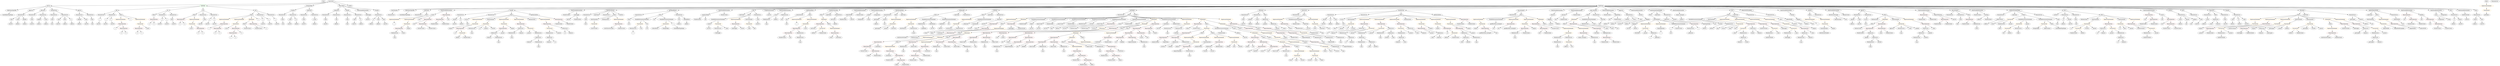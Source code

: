 strict digraph {
	graph [bb="0,0,33371,1044"];
	node [label="\N"];
	Enter	[height=0.5,
		pos="4221,1026",
		width=0.83628];
	FunctionCall_Unnamed_28	[color=orange,
		height=0.5,
		label=FunctionCall,
		pos="17400,522",
		width=1.6125];
	MemberAccess_Unnamed_15	[color=black,
		height=0.5,
		label=MemberAccess,
		pos="17755,450",
		width=1.9174];
	FunctionCall_Unnamed_28 -> MemberAccess_Unnamed_15	[pos="e,17704,462.48 17443,509.52 17451,507.57 17459,505.64 17467,504 17560,484.34 17584,486.09 17677,468 17682,466.99 17687,465.91 17693,\
464.8"];
	MemberAccess_Unnamed_16	[color=black,
		height=0.5,
		label=MemberAccess,
		pos="17911,450",
		width=1.9174];
	FunctionCall_Unnamed_28 -> MemberAccess_Unnamed_16	[pos="e,17861,462.75 17442,509.24 17450,507.27 17459,505.41 17467,504 17628,475.82 17672,493.45 17833,468 17839,467.12 17844,466.09 17850,\
464.97"];
	NumberLiteral_Unnamed_50	[color=black,
		height=0.5,
		label=NumberLiteral,
		pos="11470,234",
		width=1.765];
	Identifier_Claimed_1	[color=black,
		height=0.5,
		label=Claimed,
		pos="16082,234",
		width=1.1412];
	BinaryOperation_Unnamed_132	[color=brown,
		height=0.5,
		label=BinaryOperation,
		pos="24145,594",
		width=1.9867];
	IndexAccess_Unnamed_31	[color=black,
		height=0.5,
		label=IndexAccess,
		pos="24144,522",
		width=1.6402];
	BinaryOperation_Unnamed_132 -> IndexAccess_Unnamed_31	[pos="e,24144,540.1 24145,575.7 24145,568.41 24144,559.73 24144,551.54"];
	Identifier__value_3	[color=black,
		height=0.5,
		label=_value,
		pos="24256,522",
		width=0.96103];
	BinaryOperation_Unnamed_132 -> Identifier__value_3	[pos="e,24234,536.56 24171,576.76 24187,566.57 24208,553.36 24225,542.58"];
	BinaryOperation_Unnamed_96	[color=brown,
		height=0.5,
		label=BinaryOperation,
		pos="15806,522",
		width=1.9867];
	BinaryOperation_Unnamed_98	[color=brown,
		height=0.5,
		label=BinaryOperation,
		pos="15548,450",
		width=1.9867];
	BinaryOperation_Unnamed_96 -> BinaryOperation_Unnamed_98	[pos="e,15595,463.88 15759,508.16 15716,496.53 15652,479.35 15606,466.86"];
	BinaryOperation_Unnamed_97	[color=brown,
		height=0.5,
		label=BinaryOperation,
		pos="15709,450",
		width=1.9867];
	BinaryOperation_Unnamed_96 -> BinaryOperation_Unnamed_97	[pos="e,15732,467.39 15783,504.76 15771,495.64 15755,484.1 15741,474.06"];
	FunctionCall_Unnamed_16	[color=orange,
		height=0.5,
		label=FunctionCall,
		pos="29626,594",
		width=1.6125];
	MemberAccess_Unnamed_7	[color=black,
		height=0.5,
		label=MemberAccess,
		pos="29627,522",
		width=1.9174];
	FunctionCall_Unnamed_16 -> MemberAccess_Unnamed_7	[pos="e,29627,540.1 29626,575.7 29626,568.41 29626,559.73 29627,551.54"];
	Identifier__amount_6	[color=black,
		height=0.5,
		label=_amount,
		pos="29757,522",
		width=1.1967];
	FunctionCall_Unnamed_16 -> Identifier__amount_6	[pos="e,29731,536.8 29654,577.98 29674,567.49 29700,553.39 29721,542.09"];
	VariableDeclaration_to	[color=black,
		height=0.5,
		label=to,
		pos="5007,738",
		width=0.75];
	ElementaryTypeName_address_5	[color=black,
		height=0.5,
		label=address,
		pos="4984,666",
		width=1.0996];
	VariableDeclaration_to -> ElementaryTypeName_address_5	[pos="e,4989.6,684.28 5001.4,720.05 4998.9,712.52 4995.9,703.44 4993.1,694.94"];
	ElementaryTypeName_address_41	[color=black,
		height=0.5,
		label=address,
		pos="17797,666",
		width=1.0996];
	Block_Unnamed_17	[color=black,
		height=0.5,
		label=Block,
		pos="22047,810",
		width=0.90558];
	ForStatement_Unnamed	[color=black,
		height=0.5,
		label=ForStatement,
		pos="22105,738",
		width=1.6818];
	Block_Unnamed_17 -> ForStatement_Unnamed	[pos="e,22091,755.8 22060,793.12 22067,784.68 22076,774.1 22084,764.55"];
	NumberLiteral_Unnamed_11	[color=black,
		height=0.5,
		label=NumberLiteral,
		pos="28556,666",
		width=1.765];
	MemberAccess_Unnamed_21	[color=black,
		height=0.5,
		label=MemberAccess,
		pos="12475,306",
		width=1.9174];
	Identifier_msg_12	[color=black,
		height=0.5,
		label=msg,
		pos="12475,234",
		width=0.75];
	MemberAccess_Unnamed_21 -> Identifier_msg_12	[pos="e,12475,252.1 12475,287.7 12475,280.41 12475,271.73 12475,263.54"];
	MemberAccess_Unnamed_11	[color=black,
		height=0.5,
		label=MemberAccess,
		pos="20287,522",
		width=1.9174];
	Identifier_msg_5	[color=black,
		height=0.5,
		label=msg,
		pos="20287,450",
		width=0.75];
	MemberAccess_Unnamed_11 -> Identifier_msg_5	[pos="e,20287,468.1 20287,503.7 20287,496.41 20287,487.73 20287,479.54"];
	Identifier_tokensPerEth_1	[color=black,
		height=0.5,
		label=tokensPerEth,
		pos="17780,378",
		width=1.6679];
	MemberAccess_Unnamed_15 -> Identifier_tokensPerEth_1	[pos="e,17774,396.1 17761,431.7 17764,424.15 17767,415.12 17770,406.68"];
	Identifier_newOwner	[color=black,
		height=0.5,
		label=newOwner,
		pos="10855,594",
		width=1.4046];
	BinaryOperation_Unnamed_95	[color=brown,
		height=0.5,
		label=BinaryOperation,
		pos="15972,666",
		width=1.9867];
	Identifier_tokens_7	[color=black,
		height=0.5,
		label=tokens,
		pos="15835,594",
		width=0.97489];
	BinaryOperation_Unnamed_95 -> Identifier_tokens_7	[pos="e,15859,607.4 15941,649.29 15920,638.36 15891,623.79 15869,612.49"];
	NumberLiteral_Unnamed_60	[color=black,
		height=0.5,
		label=NumberLiteral,
		pos="15952,594",
		width=1.765];
	BinaryOperation_Unnamed_95 -> NumberLiteral_Unnamed_60	[pos="e,15957,612.1 15967,647.7 15965,640.24 15962,631.32 15960,622.97"];
	VariableDeclaration_totalSupply	[color=black,
		height=0.5,
		label=totalSupply,
		pos="4948,810",
		width=1.4739];
	ElementaryTypeName_uint256_14	[color=black,
		height=0.5,
		label=uint256,
		pos="4924,738",
		width=1.0442];
	VariableDeclaration_totalSupply -> ElementaryTypeName_uint256_14	[pos="e,4929.8,756.1 4942,791.7 4939.5,784.24 4936.4,775.32 4933.6,766.97"];
	Identifier_msg_10	[color=black,
		height=0.5,
		label=msg,
		pos="13017,306",
		width=0.75];
	ElementaryTypeName_uint256_6	[color=black,
		height=0.5,
		label=uint256,
		pos="2912,666",
		width=1.0442];
	ModifierInvocation_onlyOwner_9	[color=black,
		height=0.5,
		label=onlyOwner,
		pos="9886,810",
		width=1.4323];
	EventDefinition_DistrFinished	[color=black,
		height=0.5,
		label=DistrFinished,
		pos="5288,882",
		width=1.6679];
	ParameterList_Unnamed_27	[color=black,
		height=0.5,
		label=ParameterList,
		pos="5250,810",
		width=1.7095];
	EventDefinition_DistrFinished -> ParameterList_Unnamed_27	[pos="e,5259.3,828.28 5278.8,864.05 5274.6,856.35 5269.5,847.03 5264.8,838.36"];
	MemberAccess_Unnamed_17	[color=black,
		height=0.5,
		label=MemberAccess,
		pos="14412,666",
		width=1.9174];
	Identifier_msg_8	[color=black,
		height=0.5,
		label=msg,
		pos="14002,594",
		width=0.75];
	MemberAccess_Unnamed_17 -> Identifier_msg_8	[pos="e,14022,606.06 14362,653.33 14353,651.4 14343,649.53 14334,648 14203,625.87 14165,648.76 14038,612 14036,611.53 14035,611 14033,\
610.42"];
	FunctionCall_Unnamed_27	[color=orange,
		height=0.5,
		label=FunctionCall,
		pos="20999,378",
		width=1.6125];
	ElementaryTypeName_address_35	[color=black,
		height=0.5,
		label=address,
		pos="20963,306",
		width=1.0996];
	FunctionCall_Unnamed_27 -> ElementaryTypeName_address_35	[pos="e,20972,323.79 20990,360.05 20986,352.23 20981,342.75 20977,333.98"];
	Identifier_this	[color=black,
		height=0.5,
		label=this,
		pos="21048,306",
		width=0.75];
	FunctionCall_Unnamed_27 -> Identifier_this	[pos="e,21037,322.83 21011,360.05 21017,351.65 21024,341.32 21030,332.02"];
	ElementaryTypeName_uint_13	[color=black,
		height=0.5,
		label=uint,
		pos="22900,666",
		width=0.75];
	ModifierInvocation_onlyOwner_5	[color=black,
		height=0.5,
		label=onlyOwner,
		pos="31631,810",
		width=1.4323];
	Identifier_tokens_6	[color=black,
		height=0.5,
		label=tokens,
		pos="12409,522",
		width=0.97489];
	Identifier_a_6	[color=black,
		height=0.5,
		label=a,
		pos="1628,522",
		width=0.75];
	ExpressionStatement_Unnamed_37	[color=orange,
		height=0.5,
		label=ExpressionStatement,
		pos="13438,738",
		width=2.458];
	BinaryOperation_Unnamed_93	[color=brown,
		height=0.5,
		label=BinaryOperation,
		pos="13212,666",
		width=1.9867];
	ExpressionStatement_Unnamed_37 -> BinaryOperation_Unnamed_93	[pos="e,13256,680.62 13391,722.41 13355,711.22 13305,695.74 13267,683.98"];
	ElementaryTypeName_uint_1	[color=black,
		height=0.5,
		label=uint,
		pos="32334,738",
		width=0.75];
	Identifier_totalSupply	[color=black,
		height=0.5,
		label=totalSupply,
		pos="29878,522",
		width=1.4739];
	NumberLiteral_Unnamed_13	[color=black,
		height=0.5,
		label=NumberLiteral,
		pos="5661,594",
		width=1.765];
	Identifier__to_3	[color=black,
		height=0.5,
		label=_to,
		pos="27573,594",
		width=0.75];
	Identifier_require_2	[color=black,
		height=0.5,
		label=require,
		pos="29351,594",
		width=1.0026];
	BinaryOperation_Unnamed_11	[color=brown,
		height=0.5,
		label=BinaryOperation,
		pos="32451,738",
		width=1.9867];
	Identifier_now	[color=black,
		height=0.5,
		label=now,
		pos="32451,666",
		width=0.75];
	BinaryOperation_Unnamed_11 -> Identifier_now	[pos="e,32451,684.1 32451,719.7 32451,712.41 32451,703.73 32451,695.54"];
	BinaryOperation_Unnamed_12	[color=brown,
		height=0.5,
		label=BinaryOperation,
		pos="32568,666",
		width=1.9867];
	BinaryOperation_Unnamed_11 -> BinaryOperation_Unnamed_12	[pos="e,32541,682.98 32478,720.94 32494,711.43 32514,699.24 32531,688.86"];
	Identifier_require_8	[color=black,
		height=0.5,
		label=require,
		pos="6039,594",
		width=1.0026];
	BinaryOperation_Unnamed_39	[color=brown,
		height=0.5,
		label=BinaryOperation,
		pos="21369,594",
		width=1.9867];
	Identifier_startTime	[color=black,
		height=0.5,
		label=startTime,
		pos="21363,522",
		width=1.266];
	BinaryOperation_Unnamed_39 -> Identifier_startTime	[pos="e,21364,540.1 21367,575.7 21367,568.41 21366,559.73 21365,551.54"];
	TupleExpression_Unnamed	[color=black,
		height=0.5,
		label=TupleExpression,
		pos="21500,522",
		width=2.0422];
	BinaryOperation_Unnamed_39 -> TupleExpression_Unnamed	[pos="e,21470,538.9 21398,577.29 21417,567.54 21440,554.89 21460,544.25"];
	MemberAccess_Unnamed_56	[color=black,
		height=0.5,
		label=MemberAccess,
		pos="24098,450",
		width=1.9174];
	Identifier_msg_35	[color=black,
		height=0.5,
		label=msg,
		pos="24098,378",
		width=0.75];
	MemberAccess_Unnamed_56 -> Identifier_msg_35	[pos="e,24098,396.1 24098,431.7 24098,424.41 24098,415.73 24098,407.54"];
	Parameter_None_12	[color=black,
		height=0.5,
		label=None,
		pos="16617,738",
		width=0.85014];
	ElementaryTypeName_uint256_47	[color=black,
		height=0.5,
		label=uint256,
		pos="16616,666",
		width=1.0442];
	Parameter_None_12 -> ElementaryTypeName_uint256_47	[pos="e,16616,684.1 16617,719.7 16617,712.41 16616,703.73 16616,695.54"];
	NumberLiteral_Unnamed_58	[color=black,
		height=0.5,
		label=NumberLiteral,
		pos="14372,90",
		width=1.765];
	MemberAccess_Unnamed_60	[color=black,
		height=0.5,
		label=MemberAccess,
		pos="23664,522",
		width=1.9174];
	Identifier_totalDistributed_8	[color=black,
		height=0.5,
		label=totalDistributed,
		pos="23664,450",
		width=1.8759];
	MemberAccess_Unnamed_60 -> Identifier_totalDistributed_8	[pos="e,23664,468.1 23664,503.7 23664,496.41 23664,487.73 23664,479.54"];
	VariableDeclaration_progress0drop	[color=black,
		height=0.5,
		label=progress0drop,
		pos="9427,810",
		width=1.8204];
	NumberLiteral_Unnamed_26	[color=black,
		height=0.5,
		label=NumberLiteral,
		pos="9318,738",
		width=1.765];
	VariableDeclaration_progress0drop -> NumberLiteral_Unnamed_26	[pos="e,9342.9,754.98 9402,792.94 9387.3,783.51 9368.5,771.47 9352.5,761.15"];
	ElementaryTypeName_uint_5	[color=black,
		height=0.5,
		label=uint,
		pos="9427,738",
		width=0.75];
	VariableDeclaration_progress0drop -> ElementaryTypeName_uint_5	[pos="e,9427,756.1 9427,791.7 9427,784.41 9427,775.73 9427,767.54"];
	ElementaryTypeName_bool_1	[color=black,
		height=0.5,
		label=bool,
		pos="4674,666",
		width=0.76697];
	BinaryOperation_Unnamed_56	[color=brown,
		height=0.5,
		label=BinaryOperation,
		pos="14945,450",
		width=1.9867];
	Identifier_now_9	[color=black,
		height=0.5,
		label=now,
		pos="14891,378",
		width=0.75];
	BinaryOperation_Unnamed_56 -> Identifier_now_9	[pos="e,14903,394.36 14932,432.05 14925,423.44 14917,412.81 14910,403.33"];
	Identifier_deadline	[color=black,
		height=0.5,
		label=deadline,
		pos="14977,378",
		width=1.1412];
	BinaryOperation_Unnamed_56 -> Identifier_deadline	[pos="e,14969,396.1 14953,431.7 14956,424.07 14961,414.92 14964,406.4"];
	FunctionCall_Unnamed_29	[color=orange,
		height=0.5,
		label=FunctionCall,
		pos="16476,378",
		width=1.6125];
	Identifier_valdrop	[color=black,
		height=0.5,
		label=valdrop,
		pos="16394,306",
		width=1.0858];
	FunctionCall_Unnamed_29 -> Identifier_valdrop	[pos="e,16412,322.43 16457,360.76 16446,351.56 16433,339.9 16421,329.79"];
	Identifier_distr_1	[color=black,
		height=0.5,
		label=distr,
		pos="16478,306",
		width=0.75311];
	FunctionCall_Unnamed_29 -> Identifier_distr_1	[pos="e,16477,324.1 16476,359.7 16477,352.41 16477,343.73 16477,335.54"];
	Identifier_investor_1	[color=black,
		height=0.5,
		label=investor,
		pos="16563,306",
		width=1.1135];
	FunctionCall_Unnamed_29 -> Identifier_investor_1	[pos="e,16544,322.19 16496,360.76 16508,351.4 16523,339.5 16535,329.28"];
	BinaryOperation_Unnamed_54	[color=brown,
		height=0.5,
		label=BinaryOperation,
		pos="15048,522",
		width=1.9867];
	BinaryOperation_Unnamed_54 -> BinaryOperation_Unnamed_56	[pos="e,14969,467.31 15024,504.59 15010,495.37 14993,483.74 14978,473.66"];
	BinaryOperation_Unnamed_55	[color=brown,
		height=0.5,
		label=BinaryOperation,
		pos="15106,450",
		width=1.9867];
	BinaryOperation_Unnamed_54 -> BinaryOperation_Unnamed_55	[pos="e,15092,467.79 15062,504.05 15069,495.8 15077,485.7 15085,476.54"];
	BinaryOperation_Unnamed_85	[color=brown,
		height=0.5,
		label=BinaryOperation,
		pos="14848,306",
		width=1.9867];
	BinaryOperation_Unnamed_86	[color=brown,
		height=0.5,
		label=BinaryOperation,
		pos="14827,234",
		width=1.9867];
	BinaryOperation_Unnamed_85 -> BinaryOperation_Unnamed_86	[pos="e,14832,252.1 14843,287.7 14841,280.24 14838,271.32 14835,262.97"];
	Identifier_countbonus_3	[color=black,
		height=0.5,
		label=countbonus,
		pos="14971,234",
		width=1.5155];
	BinaryOperation_Unnamed_85 -> Identifier_countbonus_3	[pos="e,14944,250.1 14876,289.12 14893,279.25 14916,266.45 14934,255.78"];
	BinaryOperation_Unnamed_92	[color=brown,
		height=0.5,
		label=BinaryOperation,
		pos="14782,450",
		width=1.9867];
	Identifier_countbonus_5	[color=black,
		height=0.5,
		label=countbonus,
		pos="14646,378",
		width=1.5155];
	BinaryOperation_Unnamed_92 -> Identifier_countbonus_5	[pos="e,14675,393.7 14751,433.29 14732,423.11 14706,409.75 14685,398.84"];
	NumberLiteral_Unnamed_59	[color=black,
		height=0.5,
		label=NumberLiteral,
		pos="14782,378",
		width=1.765];
	BinaryOperation_Unnamed_92 -> NumberLiteral_Unnamed_59	[pos="e,14782,396.1 14782,431.7 14782,424.41 14782,415.73 14782,407.54"];
	ParameterList_Unnamed_7	[color=black,
		height=0.5,
		label=ParameterList,
		pos="1340,810",
		width=1.7095];
	Parameter_c_1	[color=black,
		height=0.5,
		label=c,
		pos="1327,738",
		width=0.75];
	ParameterList_Unnamed_7 -> Parameter_c_1	[pos="e,1330.1,756.1 1336.8,791.7 1335.4,784.32 1333.8,775.52 1332.2,767.25"];
	InheritanceSpecifier_Unnamed_1	[color=black,
		height=0.5,
		label=InheritanceSpecifier,
		pos="5526,882",
		width=2.3333];
	UserDefinedTypeName_Unnamed_1	[color=black,
		height=0.5,
		label=UserDefinedTypeName,
		pos="5428,810",
		width=2.7214];
	InheritanceSpecifier_Unnamed_1 -> UserDefinedTypeName_Unnamed_1	[pos="e,5451.4,827.71 5502.7,864.41 5490.1,855.41 5474.4,844.14 5460.6,834.27"];
	NumberLiteral_Unnamed_44	[color=black,
		height=0.5,
		label=NumberLiteral,
		pos="14301,594",
		width=1.765];
	Parameter_None_5	[color=black,
		height=0.5,
		label=None,
		pos="4674,738",
		width=0.85014];
	Parameter_None_5 -> ElementaryTypeName_bool_1	[pos="e,4674,684.1 4674,719.7 4674,712.41 4674,703.73 4674,695.54"];
	BinaryOperation_Unnamed_10	[color=brown,
		height=0.5,
		label=BinaryOperation,
		pos="1853,594",
		width=1.9867];
	Identifier_a_7	[color=black,
		height=0.5,
		label=a,
		pos="1817,522",
		width=0.75];
	BinaryOperation_Unnamed_10 -> Identifier_a_7	[pos="e,1825.3,539.14 1844.1,575.7 1840,567.75 1835.1,558.16 1830.5,549.34"];
	Identifier_c_4	[color=black,
		height=0.5,
		label=c,
		pos="1889,522",
		width=0.75];
	BinaryOperation_Unnamed_10 -> Identifier_c_4	[pos="e,1880.7,539.14 1861.9,575.7 1866,567.75 1870.9,558.16 1875.4,549.34"];
	ElementaryTypeName_uint256_7	[color=black,
		height=0.5,
		label=uint256,
		pos="2819,666",
		width=1.0442];
	ModifierDefinition_onlyOwner	[color=black,
		height=0.5,
		label=onlyOwner,
		pos="5718,882",
		width=1.4323];
	ParameterList_Unnamed_33	[color=black,
		height=0.5,
		label=ParameterList,
		pos="5606,810",
		width=1.7095];
	ModifierDefinition_onlyOwner -> ParameterList_Unnamed_33	[pos="e,5631,826.64 5693.7,865.81 5678.2,856.13 5657.9,843.43 5640.7,832.7"];
	Block_Unnamed_6	[color=black,
		height=0.5,
		label=Block,
		pos="5718,810",
		width=0.90558];
	ModifierDefinition_onlyOwner -> Block_Unnamed_6	[pos="e,5718,828.1 5718,863.7 5718,856.41 5718,847.73 5718,839.54"];
	FunctionCall_Unnamed_5	[color=orange,
		height=0.5,
		label=FunctionCall,
		pos="17588,666",
		width=1.6125];
	Identifier_owner_2	[color=black,
		height=0.5,
		label=owner,
		pos="17552,594",
		width=0.93331];
	FunctionCall_Unnamed_5 -> Identifier_owner_2	[pos="e,17561,611.79 17579,648.05 17575,640.23 17570,630.75 17566,621.98"];
	Identifier_teamFund	[color=black,
		height=0.5,
		label=teamFund,
		pos="17651,594",
		width=1.3214];
	FunctionCall_Unnamed_5 -> Identifier_teamFund	[pos="e,17636,611.47 17603,648.41 17611,639.87 17620,629.28 17629,619.79"];
	Identifier_distr	[color=black,
		height=0.5,
		label=distr,
		pos="17744,594",
		width=0.75311];
	FunctionCall_Unnamed_5 -> Identifier_distr	[pos="e,17722,605.34 17621,650.71 17645,640.17 17679,625.39 17708,612 17709,611.4 17711,610.79 17712,610.17"];
	MemberAccess_Unnamed_41	[color=black,
		height=0.5,
		label=MemberAccess,
		pos="6324,594",
		width=1.9174];
	Identifier_msg_28	[color=black,
		height=0.5,
		label=msg,
		pos="6324,522",
		width=0.75];
	MemberAccess_Unnamed_41 -> Identifier_msg_28	[pos="e,6324,540.1 6324,575.7 6324,568.41 6324,559.73 6324,551.54"];
	Identifier_distributionFinished_1	[color=black,
		height=0.5,
		label=distributionFinished,
		pos="8118,594",
		width=2.3333];
	Identifier__from_1	[color=black,
		height=0.5,
		label=_from,
		pos="19589,378",
		width=0.93331];
	Identifier_bonus_1	[color=black,
		height=0.5,
		label=bonus,
		pos="17230,90",
		width=0.93331];
	ElementaryTypeName_uint256_37	[color=black,
		height=0.5,
		label=uint256,
		pos="14565,594",
		width=1.0442];
	Block_Unnamed_14	[color=black,
		height=0.5,
		label=Block,
		pos="21177,810",
		width=0.90558];
	IfStatement_Unnamed_3	[color=orange,
		height=0.5,
		label=IfStatement,
		pos="20994,738",
		width=1.4739];
	Block_Unnamed_14 -> IfStatement_Unnamed_3	[pos="e,21028,752.11 21151,798.97 21122,787.8 21074,769.55 21039,756.12"];
	VariableDeclarationStatement_Unnamed_1	[color=black,
		height=0.5,
		label=VariableDeclarationStatement,
		pos="21184,738",
		width=3.3174];
	Block_Unnamed_14 -> VariableDeclarationStatement_Unnamed_1	[pos="e,21182,756.1 21179,791.7 21179,784.41 21180,775.73 21181,767.54"];
	Block_Unnamed_34	[color=black,
		height=0.5,
		label=Block,
		pos="16447,594",
		width=0.90558];
	IfStatement_Unnamed_15	[color=orange,
		height=0.5,
		label=IfStatement,
		pos="16749,522",
		width=1.4739];
	Block_Unnamed_34 -> IfStatement_Unnamed_15	[pos="e,16701,529.95 16471,581.97 16477,579.79 16483,577.67 16488,576 16556,555.28 16636,540.38 16689,531.75"];
	BooleanLiteral_Unnamed_12	[color=black,
		height=0.5,
		label=BooleanLiteral,
		pos="25001,738",
		width=1.7788];
	Identifier_owner_1	[color=black,
		height=0.5,
		label=owner,
		pos="17217,594",
		width=0.93331];
	VariableDeclaration_counter	[color=black,
		height=0.5,
		label=counter,
		pos="9455,666",
		width=1.0719];
	ElementaryTypeName_uint256_53	[color=black,
		height=0.5,
		label=uint256,
		pos="9435,594",
		width=1.0442];
	VariableDeclaration_counter -> ElementaryTypeName_uint256_53	[pos="e,9439.9,612.1 9450,647.7 9447.9,640.24 9445.3,631.32 9443,622.97"];
	Block_Unnamed_40	[color=black,
		height=0.5,
		label=Block,
		pos="13334,666",
		width=0.90558];
	ExpressionStatement_Unnamed_46	[color=orange,
		height=0.5,
		label=ExpressionStatement,
		pos="13296,594",
		width=2.458];
	Block_Unnamed_40 -> ExpressionStatement_Unnamed_46	[pos="e,13305,611.96 13325,648.41 13321,640.51 13315,630.85 13311,621.94"];
	Identifier_assert_2	[color=black,
		height=0.5,
		label=assert,
		pos="1975,594",
		width=0.89172];
	Identifier_a_3	[color=black,
		height=0.5,
		label=a,
		pos="1993,666",
		width=0.75];
	MemberAccess_Unnamed_2	[color=black,
		height=0.5,
		label=MemberAccess,
		pos="5305,522",
		width=1.9174];
	Identifier_msg_2	[color=black,
		height=0.5,
		label=msg,
		pos="5305,450",
		width=0.75];
	MemberAccess_Unnamed_2 -> Identifier_msg_2	[pos="e,5305,468.1 5305,503.7 5305,496.41 5305,487.73 5305,479.54"];
	Parameter_value	[color=black,
		height=0.5,
		label=value,
		pos="4760,738",
		width=0.82242];
	ElementaryTypeName_uint256_16	[color=black,
		height=0.5,
		label=uint256,
		pos="4758,666",
		width=1.0442];
	Parameter_value -> ElementaryTypeName_uint256_16	[pos="e,4758.5,684.1 4759.5,719.7 4759.3,712.41 4759,703.73 4758.8,695.54"];
	Identifier_totalDistributed_2	[color=black,
		height=0.5,
		label=totalDistributed,
		pos="30017,522",
		width=1.8759];
	ExpressionStatement_Unnamed_6	[color=orange,
		height=0.5,
		label=ExpressionStatement,
		pos="24121,738",
		width=2.458];
	Identifier__	[color=black,
		height=0.5,
		label=_,
		pos="24305,666",
		width=0.75];
	ExpressionStatement_Unnamed_6 -> Identifier__	[pos="e,24284,677.41 24166,722.12 24196,712.06 24235,698.09 24269,684 24270,683.37 24272,682.71 24274,682.04"];
	NumberLiteral_Unnamed_54	[color=black,
		height=0.5,
		label=NumberLiteral,
		pos="11785,90",
		width=1.765];
	ExpressionStatement_Unnamed_5	[color=orange,
		height=0.5,
		label=ExpressionStatement,
		pos="24316,738",
		width=2.458];
	FunctionCall_Unnamed_3	[color=orange,
		height=0.5,
		label=FunctionCall,
		pos="24408,666",
		width=1.6125];
	ExpressionStatement_Unnamed_5 -> FunctionCall_Unnamed_3	[pos="e,24387,683.23 24338,720.41 24350,711.37 24365,700.03 24378,690.13"];
	FunctionCall_Unnamed_33	[color=orange,
		height=0.5,
		label=FunctionCall,
		pos="17559,162",
		width=1.6125];
	Identifier_investor_5	[color=black,
		height=0.5,
		label=investor,
		pos="17492,90",
		width=1.1135];
	FunctionCall_Unnamed_33 -> Identifier_investor_5	[pos="e,17507,106.99 17543,144.41 17535,135.66 17524,124.75 17515,115.08"];
	Identifier_distr_4	[color=black,
		height=0.5,
		label=distr,
		pos="17577,90",
		width=0.75311];
	FunctionCall_Unnamed_33 -> Identifier_distr_4	[pos="e,17573,108.1 17563,143.7 17565,136.32 17568,127.52 17570,119.25"];
	Identifier_tokens_10	[color=black,
		height=0.5,
		label=tokens,
		pos="17657,90",
		width=0.97489];
	FunctionCall_Unnamed_33 -> Identifier_tokens_10	[pos="e,17637,105.16 17581,145.12 17595,135.26 17613,122.47 17628,111.81"];
	BinaryOperation_Unnamed_112	[color=brown,
		height=0.5,
		label=BinaryOperation,
		pos="12661,522",
		width=1.9867];
	Identifier_distributionFinished_3	[color=black,
		height=0.5,
		label=distributionFinished,
		pos="12014,450",
		width=2.3333];
	BinaryOperation_Unnamed_112 -> Identifier_distributionFinished_3	[pos="e,12074,462.9 12610,509.09 12600,507.16 12590,505.35 12581,504 12372,473.98 12317,495.03 12107,468 12100,467.08 12092,465.98 12085,\
464.78"];
	BooleanLiteral_Unnamed_8	[color=black,
		height=0.5,
		label=BooleanLiteral,
		pos="12180,450",
		width=1.7788];
	BinaryOperation_Unnamed_112 -> BooleanLiteral_Unnamed_8	[pos="e,12227,462.62 12609,509.27 12600,507.34 12590,505.49 12581,504 12437,480.78 12398,492.41 12254,468 12249,467.11 12243,466.08 12238,\
464.97"];
	IfStatement_Unnamed_1	[color=orange,
		height=0.5,
		label=IfStatement,
		pos="10999,738",
		width=1.4739];
	BinaryOperation_Unnamed_27	[color=brown,
		height=0.5,
		label=BinaryOperation,
		pos="10945,666",
		width=1.9867];
	IfStatement_Unnamed_1 -> BinaryOperation_Unnamed_27	[pos="e,10958,683.96 10986,720.41 10980,712.25 10972,702.22 10965,693.07"];
	Block_Unnamed_9	[color=black,
		height=0.5,
		label=Block,
		pos="11067,666",
		width=0.90558];
	IfStatement_Unnamed_1 -> Block_Unnamed_9	[pos="e,11052,682.04 11015,720.41 11024,711.41 11035,700.13 11044,690.26"];
	VariableDeclaration_countbonus	[color=black,
		height=0.5,
		label=countbonus,
		pos="15548,666",
		width=1.5155];
	ElementaryTypeName_uint256_38	[color=black,
		height=0.5,
		label=uint256,
		pos="15432,594",
		width=1.0442];
	VariableDeclaration_countbonus -> ElementaryTypeName_uint256_38	[pos="e,15455,608.67 15523,649.64 15505,639.32 15483,625.62 15464,614.53"];
	Identifier_token_1	[color=black,
		height=0.5,
		label=token,
		pos="26600,594",
		width=0.864];
	BooleanLiteral_Unnamed	[color=black,
		height=0.5,
		label=BooleanLiteral,
		pos="24487,738",
		width=1.7788];
	BinaryOperation_Unnamed_7	[color=brown,
		height=0.5,
		label=BinaryOperation,
		pos="2443,738",
		width=1.9867];
	Identifier_b_4	[color=black,
		height=0.5,
		label=b,
		pos="2430,666",
		width=0.75];
	BinaryOperation_Unnamed_7 -> Identifier_b_4	[pos="e,2433.1,684.1 2439.8,719.7 2438.4,712.32 2436.8,703.52 2435.2,695.25"];
	Identifier_a_5	[color=black,
		height=0.5,
		label=a,
		pos="2502,666",
		width=0.75];
	BinaryOperation_Unnamed_7 -> Identifier_a_5	[pos="e,2489.4,681.89 2457.3,720.05 2464.7,711.22 2473.9,700.28 2482.1,690.63"];
	Parameter__addresses	[color=black,
		height=0.5,
		label=_addresses,
		pos="22236,738",
		width=1.46];
	ArrayTypeName_Unnamed	[color=black,
		height=0.5,
		label=ArrayTypeName,
		pos="22782,666",
		width=2.0145];
	Parameter__addresses -> ArrayTypeName_Unnamed	[pos="e,22730,678.88 22274,725.31 22282,723.29 22290,721.39 22298,720 22475,688.1 22523,710.51 22701,684 22707,683.13 22713,682.09 22719,\
680.97"];
	Identifier_progress0drop	[color=black,
		height=0.5,
		label=progress0drop,
		pos="15422,378",
		width=1.8204];
	MemberAccess_Unnamed_47	[color=black,
		height=0.5,
		label=MemberAccess,
		pos="17939,522",
		width=1.9174];
	IndexAccess_Unnamed_24	[color=black,
		height=0.5,
		label=IndexAccess,
		pos="18057,450",
		width=1.6402];
	MemberAccess_Unnamed_47 -> IndexAccess_Unnamed_24	[pos="e,18031,466.58 17966,505.12 17982,495.38 18003,482.8 18021,472.22"];
	ElementaryTypeName_uint256_51	[color=black,
		height=0.5,
		label=uint256,
		pos="23979,666",
		width=1.0442];
	BinaryOperation_Unnamed_121	[color=brown,
		height=0.5,
		label=BinaryOperation,
		pos="19035,594",
		width=1.9867];
	Identifier__amount_15	[color=black,
		height=0.5,
		label=_amount,
		pos="19174,522",
		width=1.1967];
	BinaryOperation_Unnamed_121 -> Identifier__amount_15	[pos="e,19147,536.37 19066,577.46 19087,566.82 19115,552.67 19137,541.45"];
	IndexAccess_Unnamed_14	[color=black,
		height=0.5,
		label=IndexAccess,
		pos="19294,522",
		width=1.6402];
	BinaryOperation_Unnamed_121 -> IndexAccess_Unnamed_14	[pos="e,19251,534.6 19082,580.16 19127,568.13 19193,550.16 19240,537.59"];
	Identifier__amount_1	[color=black,
		height=0.5,
		label=_amount,
		pos="28144,522",
		width=1.1967];
	Identifier_msg_21	[color=black,
		height=0.5,
		label=msg,
		pos="17179,162",
		width=0.75];
	BinaryOperation_Unnamed_115	[color=brown,
		height=0.5,
		label=BinaryOperation,
		pos="6165,594",
		width=1.9867];
	Identifier__to_4	[color=black,
		height=0.5,
		label=_to,
		pos="6090,522",
		width=0.75];
	BinaryOperation_Unnamed_115 -> Identifier__to_4	[pos="e,6105.1,537.11 6147.2,576.41 6137.1,566.97 6124.3,555.03 6113.4,544.83"];
	FunctionCall_Unnamed_38	[color=orange,
		height=0.5,
		label=FunctionCall,
		pos="6193,522",
		width=1.6125];
	BinaryOperation_Unnamed_115 -> FunctionCall_Unnamed_38	[pos="e,6186.1,540.1 6171.9,575.7 6174.9,568.15 6178.5,559.12 6181.9,550.68"];
	StateVariableDeclaration_Unnamed_10	[color=black,
		height=0.5,
		label=StateVariableDeclaration,
		pos="5961,882",
		width=2.8184];
	VariableDeclaration_round1	[color=black,
		height=0.5,
		label=round1,
		pos="5806,810",
		width=1.0303];
	StateVariableDeclaration_Unnamed_10 -> VariableDeclaration_round1	[pos="e,5832.5,822.99 5925,864.76 5900.4,853.65 5867.8,838.94 5843,827.72"];
	BinaryOperation_Unnamed_21	[color=brown,
		height=0.5,
		label=BinaryOperation,
		pos="5961,810",
		width=1.9867];
	StateVariableDeclaration_Unnamed_10 -> BinaryOperation_Unnamed_21	[pos="e,5961,828.1 5961,863.7 5961,856.41 5961,847.73 5961,839.54"];
	NumberLiteral_Unnamed_51	[color=black,
		height=0.5,
		label=NumberLiteral,
		pos="12095,90",
		width=1.765];
	ParameterList_Unnamed_9	[color=black,
		height=0.5,
		label=ParameterList,
		pos="4110,810",
		width=1.7095];
	Parameter_None_2	[color=black,
		height=0.5,
		label=None,
		pos="4110,738",
		width=0.85014];
	ParameterList_Unnamed_9 -> Parameter_None_2	[pos="e,4110,756.1 4110,791.7 4110,784.41 4110,775.73 4110,767.54"];
	BinaryOperation_Unnamed_129	[color=brown,
		height=0.5,
		label=BinaryOperation,
		pos="24906,594",
		width=1.9867];
	NumberLiteral_Unnamed_71	[color=black,
		height=0.5,
		label=NumberLiteral,
		pos="24777,522",
		width=1.765];
	BinaryOperation_Unnamed_129 -> NumberLiteral_Unnamed_71	[pos="e,24805,538.34 24877,577.12 24858,567.22 24835,554.39 24815,543.71"];
	IndexAccess_Unnamed_25	[color=black,
		height=0.5,
		label=IndexAccess,
		pos="24918,522",
		width=1.6402];
	BinaryOperation_Unnamed_129 -> IndexAccess_Unnamed_25	[pos="e,24915,540.1 24909,575.7 24910,568.32 24912,559.52 24913,551.25"];
	Identifier_Distribute_1	[color=black,
		height=0.5,
		label=Distribute,
		pos="21869,522",
		width=1.2937];
	ExpressionStatement_Unnamed_15	[color=orange,
		height=0.5,
		label=ExpressionStatement,
		pos="30084,738",
		width=2.458];
	FunctionCall_Unnamed_13	[color=orange,
		height=0.5,
		label=FunctionCall,
		pos="30085,666",
		width=1.6125];
	ExpressionStatement_Unnamed_15 -> FunctionCall_Unnamed_13	[pos="e,30085,684.1 30084,719.7 30084,712.41 30084,703.73 30085,695.54"];
	Identifier_balances_13	[color=black,
		height=0.5,
		label=balances,
		pos="18704,378",
		width=1.1828];
	Identifier_msg_11	[color=black,
		height=0.5,
		label=msg,
		pos="13121,306",
		width=0.75];
	ElementaryTypeName_uint_6	[color=black,
		height=0.5,
		label=uint,
		pos="29141,666",
		width=0.75];
	Identifier_now_13	[color=black,
		height=0.5,
		label=now,
		pos="13371,378",
		width=0.75];
	BinaryOperation_Unnamed_104	[color=brown,
		height=0.5,
		label=BinaryOperation,
		pos="16743,450",
		width=1.9867];
	BinaryOperation_Unnamed_108	[color=brown,
		height=0.5,
		label=BinaryOperation,
		pos="16718,378",
		width=1.9867];
	BinaryOperation_Unnamed_104 -> BinaryOperation_Unnamed_108	[pos="e,16724,396.1 16737,431.7 16734,424.15 16731,415.12 16728,406.68"];
	BinaryOperation_Unnamed_105	[color=brown,
		height=0.5,
		label=BinaryOperation,
		pos="16879,378",
		width=1.9867];
	BinaryOperation_Unnamed_104 -> BinaryOperation_Unnamed_105	[pos="e,16849,394.66 16773,433.29 16793,423.43 16818,410.59 16838,399.88"];
	Parameter_None_1	[color=black,
		height=0.5,
		label=None,
		pos="2758,738",
		width=0.85014];
	ElementaryTypeName_uint256_8	[color=black,
		height=0.5,
		label=uint256,
		pos="2726,666",
		width=1.0442];
	Parameter_None_1 -> ElementaryTypeName_uint256_8	[pos="e,2733.7,683.96 2750.4,720.41 2746.8,712.59 2742.5,703.06 2738.4,694.23"];
	NumberLiteral_Unnamed_21	[color=black,
		height=0.5,
		label=NumberLiteral,
		pos="25612,738",
		width=1.765];
	ElementaryTypeName_uint256_25	[color=black,
		height=0.5,
		label=uint256,
		pos="7608,738",
		width=1.0442];
	Parameter_spender_1	[color=black,
		height=0.5,
		label=spender,
		pos="1055,738",
		width=1.1135];
	ElementaryTypeName_address_10	[color=black,
		height=0.5,
		label=address,
		pos="1055,666",
		width=1.0996];
	Parameter_spender_1 -> ElementaryTypeName_address_10	[pos="e,1055,684.1 1055,719.7 1055,712.41 1055,703.73 1055,695.54"];
	FunctionCall_Unnamed_47	[color=orange,
		height=0.5,
		label=FunctionCall,
		pos="18751,594",
		width=1.6125];
	MemberAccess_Unnamed_43	[color=black,
		height=0.5,
		label=MemberAccess,
		pos="18751,522",
		width=1.9174];
	FunctionCall_Unnamed_47 -> MemberAccess_Unnamed_43	[pos="e,18751,540.1 18751,575.7 18751,568.41 18751,559.73 18751,551.54"];
	Identifier__amount_17	[color=black,
		height=0.5,
		label=_amount,
		pos="18881,522",
		width=1.1967];
	FunctionCall_Unnamed_47 -> Identifier__amount_17	[pos="e,18855,536.74 18779,577.81 18799,567.35 18825,553.38 18845,542.16"];
	BinaryOperation_Unnamed_63	[color=brown,
		height=0.5,
		label=BinaryOperation,
		pos="11540,306",
		width=1.9867];
	BinaryOperation_Unnamed_63 -> NumberLiteral_Unnamed_50	[pos="e,11487,251.79 11523,288.05 11515,279.54 11504,269.07 11495,259.68"];
	BinaryOperation_Unnamed_64	[color=brown,
		height=0.5,
		label=BinaryOperation,
		pos="11623,234",
		width=1.9867];
	BinaryOperation_Unnamed_63 -> BinaryOperation_Unnamed_64	[pos="e,11603,251.71 11560,288.41 11570,279.67 11583,268.79 11594,259.13"];
	IfStatement_Unnamed_13	[color=orange,
		height=0.5,
		label=IfStatement,
		pos="16087,594",
		width=1.4739];
	IfStatement_Unnamed_13 -> BinaryOperation_Unnamed_96	[pos="e,15857,534.88 16047,581.85 16040,579.86 16032,577.84 16025,576 15972,562.38 15912,547.88 15868,537.5"];
	Block_Unnamed_33	[color=black,
		height=0.5,
		label=Block,
		pos="15984,522",
		width=0.90558];
	IfStatement_Unnamed_13 -> Block_Unnamed_33	[pos="e,16004,536.6 16064,577.46 16049,567.32 16030,553.99 16013,543.05"];
	Block_Unnamed_32	[color=black,
		height=0.5,
		label=Block,
		pos="16125,522",
		width=0.90558];
	IfStatement_Unnamed_13 -> Block_Unnamed_32	[pos="e,16116,539.31 16096,576.05 16101,568.03 16106,558.26 16111,549.3"];
	ParameterList_Unnamed_37	[color=black,
		height=0.5,
		label=ParameterList,
		pos="7849,810",
		width=1.7095];
	Parameter_None_9	[color=black,
		height=0.5,
		label=None,
		pos="7839,738",
		width=0.85014];
	ParameterList_Unnamed_37 -> Parameter_None_9	[pos="e,7841.4,756.1 7846.5,791.7 7845.4,784.32 7844.2,775.52 7843,767.25"];
	Identifier_balances_4	[color=black,
		height=0.5,
		label=balances,
		pos="30159,522",
		width=1.1828];
	Block_Unnamed	[color=black,
		height=0.5,
		label=Block,
		pos="3394,810",
		width=0.90558];
	ExpressionStatement_Unnamed	[color=orange,
		height=0.5,
		label=ExpressionStatement,
		pos="3039,738",
		width=2.458];
	Block_Unnamed -> ExpressionStatement_Unnamed	[pos="e,3100.8,751.19 3363.4,802.97 3307.9,792.03 3189.3,768.65 3111.9,753.38"];
	ExpressionStatement_Unnamed_1	[color=orange,
		height=0.5,
		label=ExpressionStatement,
		pos="3234,738",
		width=2.458];
	Block_Unnamed -> ExpressionStatement_Unnamed_1	[pos="e,3270.1,754.8 3369,798.06 3345.3,787.72 3309.3,771.94 3280.4,759.3"];
	IfStatement_Unnamed	[color=orange,
		height=0.5,
		label=IfStatement,
		pos="3394,738",
		width=1.4739];
	Block_Unnamed -> IfStatement_Unnamed	[pos="e,3394,756.1 3394,791.7 3394,784.41 3394,775.73 3394,767.54"];
	Identifier_c_2	[color=black,
		height=0.5,
		label=c,
		pos="3492,738",
		width=0.75];
	Block_Unnamed -> Identifier_c_2	[pos="e,3474,751.86 3413.3,795.17 3428.1,784.65 3448.5,770.03 3464.9,758.34"];
	Identifier_bonusCond1_1	[color=black,
		height=0.5,
		label=bonusCond1,
		pos="17033,234",
		width=1.6402];
	ParameterList_Unnamed_15	[color=black,
		height=0.5,
		label=ParameterList,
		pos="4674,810",
		width=1.7095];
	ParameterList_Unnamed_15 -> Parameter_None_5	[pos="e,4674,756.1 4674,791.7 4674,784.41 4674,775.73 4674,767.54"];
	VariableDeclaration_pastBlockTime_tmstmp20	[color=black,
		height=0.5,
		label=pastBlockTime_tmstmp20,
		pos="19993,666",
		width=3.0263];
	ElementaryTypeName_uint_16	[color=black,
		height=0.5,
		label=uint,
		pos="19997,594",
		width=0.75];
	VariableDeclaration_pastBlockTime_tmstmp20 -> ElementaryTypeName_uint_16	[pos="e,19996,612.1 19994,647.7 19994,640.41 19995,631.73 19995,623.54"];
	Identifier_i_1	[color=black,
		height=0.5,
		label=i,
		pos="22201,522",
		width=0.75];
	IndexAccess_Unnamed_21	[color=black,
		height=0.5,
		label=IndexAccess,
		pos="18200,450",
		width=1.6402];
	MemberAccess_Unnamed_46	[color=black,
		height=0.5,
		label=MemberAccess,
		pos="18200,378",
		width=1.9174];
	IndexAccess_Unnamed_21 -> MemberAccess_Unnamed_46	[pos="e,18200,396.1 18200,431.7 18200,424.41 18200,415.73 18200,407.54"];
	IndexAccess_Unnamed_22	[color=black,
		height=0.5,
		label=IndexAccess,
		pos="18346,378",
		width=1.6402];
	IndexAccess_Unnamed_21 -> IndexAccess_Unnamed_22	[pos="e,18315,393.78 18231,434.33 18252,423.95 18281,409.94 18305,398.61"];
	MemberAccess_Unnamed_31	[color=black,
		height=0.5,
		label=MemberAccess,
		pos="17837,306",
		width=1.9174];
	Identifier_msg_22	[color=black,
		height=0.5,
		label=msg,
		pos="17942,234",
		width=0.75];
	MemberAccess_Unnamed_31 -> Identifier_msg_22	[pos="e,17923,247.43 17861,288.76 17877,278.23 17898,264.48 17914,253.52"];
	IfStatement_Unnamed_18	[color=orange,
		height=0.5,
		label=IfStatement,
		pos="25136,738",
		width=1.4739];
	Block_Unnamed_46	[color=black,
		height=0.5,
		label=Block,
		pos="24952,666",
		width=0.90558];
	IfStatement_Unnamed_18 -> Block_Unnamed_46	[pos="e,24977,677.76 25101,724.3 25072,713.79 25029,698.32 24993,684 24991,683.32 24989,682.62 24988,681.91"];
	BinaryOperation_Unnamed_127	[color=brown,
		height=0.5,
		label=BinaryOperation,
		pos="25074,666",
		width=1.9867];
	IfStatement_Unnamed_18 -> BinaryOperation_Unnamed_127	[pos="e,25089,683.96 25121,720.41 25114,712.08 25105,701.8 25097,692.49"];
	BinaryOperation_Unnamed_29	[color=brown,
		height=0.5,
		label=BinaryOperation,
		pos="8269,666",
		width=1.9867];
	BinaryOperation_Unnamed_29 -> Identifier_distributionFinished_1	[pos="e,8152.1,610.81 8235.8,649.64 8214.3,639.66 8186,626.52 8162.5,615.64"];
	BooleanLiteral_Unnamed_2	[color=black,
		height=0.5,
		label=BooleanLiteral,
		pos="8284,594",
		width=1.7788];
	BinaryOperation_Unnamed_29 -> BooleanLiteral_Unnamed_2	[pos="e,8280.3,612.1 8272.7,647.7 8274.3,640.32 8276.1,631.52 8277.9,623.25"];
	Identifier__from_6	[color=black,
		height=0.5,
		label=_from,
		pos="17823,594",
		width=0.93331];
	Block_Unnamed_2	[color=black,
		height=0.5,
		label=Block,
		pos="2064,810",
		width=0.90558];
	BinaryOperation_Unnamed_5	[color=brown,
		height=0.5,
		label=BinaryOperation,
		pos="2058,738",
		width=1.9867];
	Block_Unnamed_2 -> BinaryOperation_Unnamed_5	[pos="e,2059.4,756.1 2062.5,791.7 2061.9,784.41 2061.1,775.73 2060.4,767.54"];
	ElementaryTypeName_address_42	[color=black,
		height=0.5,
		label=address,
		pos="19387,450",
		width=1.0996];
	BinaryOperation_Unnamed_53	[color=brown,
		height=0.5,
		label=BinaryOperation,
		pos="15144,594",
		width=1.9867];
	BinaryOperation_Unnamed_53 -> BinaryOperation_Unnamed_54	[pos="e,15070,539.39 15122,576.76 15109,567.64 15093,556.1 15080,546.06"];
	BinaryOperation_Unnamed_57	[color=brown,
		height=0.5,
		label=BinaryOperation,
		pos="15209,522",
		width=1.9867];
	BinaryOperation_Unnamed_53 -> BinaryOperation_Unnamed_57	[pos="e,15193,539.79 15160,576.05 15168,567.63 15177,557.28 15186,547.97"];
	ExpressionStatement_Unnamed_18	[color=orange,
		height=0.5,
		label=ExpressionStatement,
		pos="30279,738",
		width=2.458];
	BinaryOperation_Unnamed_35	[color=brown,
		height=0.5,
		label=BinaryOperation,
		pos="30233,666",
		width=1.9867];
	ExpressionStatement_Unnamed_18 -> BinaryOperation_Unnamed_35	[pos="e,30244,684.1 30268,719.7 30262,711.81 30256,702.3 30250,693.55"];
	BinaryOperation_Unnamed_134	[color=brown,
		height=0.5,
		label=BinaryOperation,
		pos="23717,666",
		width=1.9867];
	Identifier_totalSupply_3	[color=black,
		height=0.5,
		label=totalSupply,
		pos="23868,594",
		width=1.4739];
	BinaryOperation_Unnamed_134 -> Identifier_totalSupply_3	[pos="e,23837,609.14 23750,649.64 23773,639.12 23803,625.11 23827,613.9"];
	FunctionCall_Unnamed_58	[color=orange,
		height=0.5,
		label=FunctionCall,
		pos="23997,594",
		width=1.6125];
	BinaryOperation_Unnamed_134 -> FunctionCall_Unnamed_58	[pos="e,23953,606.19 23766,652.75 23810,642.05 23874,626.07 23930,612 23934,611.01 23938,609.98 23942,608.94"];
	MemberAccess_Unnamed_59	[color=black,
		height=0.5,
		label=MemberAccess,
		pos="23909,522",
		width=1.9174];
	Identifier_totalSupply_4	[color=black,
		height=0.5,
		label=totalSupply,
		pos="23909,450",
		width=1.4739];
	MemberAccess_Unnamed_59 -> Identifier_totalSupply_4	[pos="e,23909,468.1 23909,503.7 23909,496.41 23909,487.73 23909,479.54"];
	Identifier_now_1	[color=black,
		height=0.5,
		label=now,
		pos="32100,738",
		width=0.75];
	Identifier__participant_5	[color=black,
		height=0.5,
		label=_participant,
		pos="11658,594",
		width=1.5155];
	ElementaryTypeName_uint256_23	[color=black,
		height=0.5,
		label=uint256,
		pos="20697,666",
		width=1.0442];
	MemberAccess_Unnamed_61	[color=black,
		height=0.5,
		label=MemberAccess,
		pos="9560,594",
		width=1.9174];
	Identifier_totalSupply_5	[color=black,
		height=0.5,
		label=totalSupply,
		pos="9560,522",
		width=1.4739];
	MemberAccess_Unnamed_61 -> Identifier_totalSupply_5	[pos="e,9560,540.1 9560,575.7 9560,568.41 9560,559.73 9560,551.54"];
	BinaryOperation_Unnamed_118	[color=brown,
		height=0.5,
		label=BinaryOperation,
		pos="7328,666",
		width=1.9867];
	FunctionCall_Unnamed_41	[color=orange,
		height=0.5,
		label=FunctionCall,
		pos="7400,594",
		width=1.6125];
	BinaryOperation_Unnamed_118 -> FunctionCall_Unnamed_41	[pos="e,7383.2,611.31 7345.4,648.05 7354.3,639.42 7365.2,628.76 7375,619.27"];
	IndexAccess_Unnamed_12	[color=black,
		height=0.5,
		label=IndexAccess,
		pos="7618,594",
		width=1.6402];
	BinaryOperation_Unnamed_118 -> IndexAccess_Unnamed_12	[pos="e,7572.7,605.93 7378.2,652.89 7429.3,640.54 7508.5,621.42 7561.7,608.57"];
	FunctionCall_Unnamed_65	[color=orange,
		height=0.5,
		label=FunctionCall,
		pos="26707,594",
		width=1.6125];
	Identifier_this_2	[color=black,
		height=0.5,
		label=this,
		pos="26650,522",
		width=0.75];
	FunctionCall_Unnamed_65 -> Identifier_this_2	[pos="e,26662,538.36 26693,576.05 26686,567.35 26677,556.59 26670,547.03"];
	ElementaryTypeName_address_51	[color=black,
		height=0.5,
		label=address,
		pos="26735,522",
		width=1.0996];
	FunctionCall_Unnamed_65 -> ElementaryTypeName_address_51	[pos="e,26728,540.1 26714,575.7 26717,568.15 26721,559.12 26724,550.68"];
	ElementaryTypeName_uint256_12	[color=black,
		height=0.5,
		label=uint256,
		pos="4110,666",
		width=1.0442];
	Identifier__value_9	[color=black,
		height=0.5,
		label=_value,
		pos="9989,594",
		width=0.96103];
	FunctionCall_Unnamed_10	[color=orange,
		height=0.5,
		label=FunctionCall,
		pos="28255,666",
		width=1.6125];
	Identifier__to_2	[color=black,
		height=0.5,
		label=_to,
		pos="28255,594",
		width=0.75];
	FunctionCall_Unnamed_10 -> Identifier__to_2	[pos="e,28255,612.1 28255,647.7 28255,640.41 28255,631.73 28255,623.54"];
	Identifier_Distr	[color=black,
		height=0.5,
		label=Distr,
		pos="28329,594",
		width=0.7947];
	FunctionCall_Unnamed_10 -> Identifier_Distr	[pos="e,28314,609.57 28273,648.41 28282,639.1 28295,627.35 28305,617.24"];
	Identifier__amount_2	[color=black,
		height=0.5,
		label=_amount,
		pos="28419,594",
		width=1.1967];
	FunctionCall_Unnamed_10 -> Identifier__amount_2	[pos="e,28390,607.5 28288,650.83 28314,639.62 28351,623.92 28379,612.02"];
	IndexAccess_Unnamed_7	[color=black,
		height=0.5,
		label=IndexAccess,
		pos="16132,306",
		width=1.6402];
	IndexAccess_Unnamed_7 -> Identifier_Claimed_1	[pos="e,16094,251.31 16120,288.05 16114,279.77 16107,269.62 16100,260.42"];
	Identifier_investor_2	[color=black,
		height=0.5,
		label=investor,
		pos="16181,234",
		width=1.1135];
	IndexAccess_Unnamed_7 -> Identifier_investor_2	[pos="e,16170,251.31 16144,288.05 16150,279.85 16157,269.83 16163,260.71"];
	Identifier_msg_32	[color=black,
		height=0.5,
		label=msg,
		pos="24916,306",
		width=0.75];
	InheritanceSpecifier_Unnamed	[color=black,
		height=0.5,
		label=InheritanceSpecifier,
		pos="148.97,882",
		width=2.3333];
	UserDefinedTypeName_Unnamed	[color=black,
		height=0.5,
		label=UserDefinedTypeName,
		pos="97.969,810",
		width=2.7214];
	InheritanceSpecifier_Unnamed -> UserDefinedTypeName_Unnamed	[pos="e,110.56,828.28 136.62,864.05 130.82,856.09 123.77,846.41 117.28,837.51"];
	ExpressionStatement_Unnamed_23	[color=orange,
		height=0.5,
		label=ExpressionStatement,
		pos="21990,666",
		width=2.458];
	FunctionCall_Unnamed_21	[color=orange,
		height=0.5,
		label=FunctionCall,
		pos="21984,594",
		width=1.6125];
	ExpressionStatement_Unnamed_23 -> FunctionCall_Unnamed_21	[pos="e,21985,612.1 21988,647.7 21988,640.41 21987,631.73 21986,623.54"];
	ElementaryTypeName_address_45	[color=black,
		height=0.5,
		label=address,
		pos="16711,666",
		width=1.0996];
	VariableDeclaration_bonusCond1	[color=black,
		height=0.5,
		label=bonusCond1,
		pos="14656,666",
		width=1.6402];
	ElementaryTypeName_uint256_39	[color=black,
		height=0.5,
		label=uint256,
		pos="14182,594",
		width=1.0442];
	VariableDeclaration_bonusCond1 -> ElementaryTypeName_uint256_39	[pos="e,14210,606.59 14613,653.26 14605,651.28 14596,649.42 14588,648 14430,620.43 14385,648.16 14228,612 14226,611.44 14223,610.79 14221,\
610.07"];
	Identifier__value_6	[color=black,
		height=0.5,
		label=_value,
		pos="23786,522",
		width=0.96103];
	ElementaryTypeName_uint256_40	[color=black,
		height=0.5,
		label=uint256,
		pos="13919,594",
		width=1.0442];
	MemberAccess_Unnamed_40	[color=black,
		height=0.5,
		label=MemberAccess,
		pos="7400,522",
		width=1.9174];
	IndexAccess_Unnamed_13	[color=black,
		height=0.5,
		label=IndexAccess,
		pos="7400,450",
		width=1.6402];
	MemberAccess_Unnamed_40 -> IndexAccess_Unnamed_13	[pos="e,7400,468.1 7400,503.7 7400,496.41 7400,487.73 7400,479.54"];
	Block_Unnamed_12	[color=black,
		height=0.5,
		label=Block,
		pos="30645,810",
		width=0.90558];
	Block_Unnamed_12 -> ExpressionStatement_Unnamed_15	[pos="e,30148,750.73 30613,805.97 30538,798.72 30343,779.21 30182,756 30175,754.96 30167,753.81 30160,752.6"];
	Block_Unnamed_12 -> ExpressionStatement_Unnamed_18	[pos="e,30342,751.01 30614,803.15 30557,792.23 30433,768.46 30353,753.12"];
	ExpressionStatement_Unnamed_16	[color=orange,
		height=0.5,
		label=ExpressionStatement,
		pos="30474,738",
		width=2.458];
	Block_Unnamed_12 -> ExpressionStatement_Unnamed_16	[pos="e,30512,754.62 30619,798.52 30594,788.07 30554,771.76 30522,758.85"];
	EmitStatement_Unnamed_3	[color=black,
		height=0.5,
		label=EmitStatement,
		pos="30645,738",
		width=1.7788];
	Block_Unnamed_12 -> EmitStatement_Unnamed_3	[pos="e,30645,756.1 30645,791.7 30645,784.41 30645,775.73 30645,767.54"];
	EmitStatement_Unnamed_4	[color=black,
		height=0.5,
		label=EmitStatement,
		pos="30791,738",
		width=1.7788];
	Block_Unnamed_12 -> EmitStatement_Unnamed_4	[pos="e,30759,754.13 30669,797.44 30691,787.03 30723,771.5 30749,759.07"];
	IfStatement_Unnamed_2	[color=orange,
		height=0.5,
		label=IfStatement,
		pos="31085,738",
		width=1.4739];
	Block_Unnamed_12 -> IfStatement_Unnamed_2	[pos="e,31032,741.61 30669,797.68 30675,795.52 30680,793.48 30686,792 30802,760.88 30942,747.67 31021,742.34"];
	ExpressionStatement_Unnamed_17	[color=orange,
		height=0.5,
		label=ExpressionStatement,
		pos="31245,738",
		width=2.458];
	Block_Unnamed_12 -> ExpressionStatement_Unnamed_17	[pos="e,31182,750.89 30669,797.46 30675,795.31 30680,793.33 30686,792 30886,744.05 30943,781.59 31147,756 31155,755.04 31163,753.9 31170,\
752.68"];
	Identifier_countbonus_2	[color=black,
		height=0.5,
		label=countbonus,
		pos="11777,162",
		width=1.5155];
	Identifier__from_3	[color=black,
		height=0.5,
		label=_from,
		pos="18798,378",
		width=0.93331];
	ExpressionStatement_Unnamed_8	[color=orange,
		height=0.5,
		label=ExpressionStatement,
		pos="5293,738",
		width=2.458];
	Identifier___1	[color=black,
		height=0.5,
		label=_,
		pos="5293,666",
		width=0.75];
	ExpressionStatement_Unnamed_8 -> Identifier___1	[pos="e,5293,684.1 5293,719.7 5293,712.41 5293,703.73 5293,695.54"];
	Identifier__amount_20	[color=black,
		height=0.5,
		label=_amount,
		pos="17918,594",
		width=1.1967];
	ExpressionStatement_Unnamed_33	[color=orange,
		height=0.5,
		label=ExpressionStatement,
		pos="11845,306",
		width=2.458];
	BinaryOperation_Unnamed_72	[color=brown,
		height=0.5,
		label=BinaryOperation,
		pos="11845,234",
		width=1.9867];
	ExpressionStatement_Unnamed_33 -> BinaryOperation_Unnamed_72	[pos="e,11845,252.1 11845,287.7 11845,280.41 11845,271.73 11845,263.54"];
	BinaryOperation_Unnamed_122	[color=brown,
		height=0.5,
		label=BinaryOperation,
		pos="19538,594",
		width=1.9867];
	IndexAccess_Unnamed_15	[color=black,
		height=0.5,
		label=IndexAccess,
		pos="19636,522",
		width=1.6402];
	BinaryOperation_Unnamed_122 -> IndexAccess_Unnamed_15	[pos="e,19614,538.91 19561,576.76 19574,567.42 19590,555.55 19605,545.33"];
	Identifier__amount_16	[color=black,
		height=0.5,
		label=_amount,
		pos="19756,522",
		width=1.1967];
	BinaryOperation_Unnamed_122 -> Identifier__amount_16	[pos="e,19723,533.92 19581,579.24 19615,568.59 19662,553.44 19704,540 19707,539.17 19709,538.32 19712,537.46"];
	Parameter__spender_1	[color=black,
		height=0.5,
		label=_spender,
		pos="16711,738",
		width=1.2521];
	Parameter__spender_1 -> ElementaryTypeName_address_45	[pos="e,16711,684.1 16711,719.7 16711,712.41 16711,703.73 16711,695.54"];
	ParameterList_Unnamed_20	[color=black,
		height=0.5,
		label=ParameterList,
		pos="698.97,810",
		width=1.7095];
	Parameter_None_7	[color=black,
		height=0.5,
		label=None,
		pos="689.97,738",
		width=0.85014];
	ParameterList_Unnamed_20 -> Parameter_None_7	[pos="e,692.17,756.1 696.74,791.7 695.8,784.32 694.67,775.52 693.6,767.25"];
	Parameter_who_1	[color=black,
		height=0.5,
		label=who,
		pos="9066,738",
		width=0.75];
	ElementaryTypeName_address_47	[color=black,
		height=0.5,
		label=address,
		pos="9066,666",
		width=1.0996];
	Parameter_who_1 -> ElementaryTypeName_address_47	[pos="e,9066,684.1 9066,719.7 9066,712.41 9066,703.73 9066,695.54"];
	FunctionCall_Unnamed_23	[color=orange,
		height=0.5,
		label=FunctionCall,
		pos="33197,882",
		width=1.6125];
	Identifier_getTokens	[color=black,
		height=0.5,
		label=getTokens,
		pos="33197,810",
		width=1.3769];
	FunctionCall_Unnamed_23 -> Identifier_getTokens	[pos="e,33197,828.1 33197,863.7 33197,856.41 33197,847.73 33197,839.54"];
	Block_Unnamed_1	[color=black,
		height=0.5,
		label=Block,
		pos="3315,666",
		width=0.90558];
	NumberLiteral_Unnamed_1	[color=black,
		height=0.5,
		label=NumberLiteral,
		pos="3349,594",
		width=1.765];
	Block_Unnamed_1 -> NumberLiteral_Unnamed_1	[pos="e,3340.7,611.96 3323,648.41 3326.8,640.59 3331.5,631.06 3335.7,622.23"];
	Identifier_requestMinimum_2	[color=black,
		height=0.5,
		label=requestMinimum,
		pos="15709,234",
		width=2.0145];
	ElementaryTypeName_uint256_20	[color=black,
		height=0.5,
		label=uint256,
		pos="1150,666",
		width=1.0442];
	Parameter__amount_5	[color=black,
		height=0.5,
		label=_amount,
		pos="17709,738",
		width=1.1967];
	ElementaryTypeName_uint256_45	[color=black,
		height=0.5,
		label=uint256,
		pos="17702,666",
		width=1.0442];
	Parameter__amount_5 -> ElementaryTypeName_uint256_45	[pos="e,17704,684.1 17707,719.7 17707,712.41 17706,703.73 17705,695.54"];
	Identifier_totalDistributed_5	[color=black,
		height=0.5,
		label=totalDistributed,
		pos="31304,594",
		width=1.8759];
	Identifier_now_8	[color=black,
		height=0.5,
		label=now,
		pos="20618,522",
		width=0.75];
	VariableDeclaration_to_1	[color=black,
		height=0.5,
		label=to,
		pos="32774,738",
		width=0.75];
	ElementaryTypeName_address_23	[color=black,
		height=0.5,
		label=address,
		pos="32768,666",
		width=1.0996];
	VariableDeclaration_to_1 -> ElementaryTypeName_address_23	[pos="e,32769,684.1 32772,719.7 32772,712.41 32771,703.73 32770,695.54"];
	NumberLiteral_Unnamed_55	[color=black,
		height=0.5,
		label=NumberLiteral,
		pos="14845,90",
		width=1.765];
	FunctionCall_Unnamed_14	[color=orange,
		height=0.5,
		label=FunctionCall,
		pos="30381,666",
		width=1.6125];
	ExpressionStatement_Unnamed_16 -> FunctionCall_Unnamed_14	[pos="e,30402,682.99 30452,720.41 30440,711.21 30424,699.64 30411,689.63"];
	ElementaryTypeName_address_15	[color=black,
		height=0.5,
		label=address,
		pos="21739,666",
		width=1.0996];
	FunctionDefinition_transfer_2	[color=black,
		height=0.5,
		label=transfer,
		pos="6863,882",
		width=1.0719];
	ParameterList_Unnamed_51	[color=black,
		height=0.5,
		label=ParameterList,
		pos="6192,810",
		width=1.7095];
	FunctionDefinition_transfer_2 -> ParameterList_Unnamed_51	[pos="e,6249.3,816.98 6825.5,877.09 6716.9,865.76 6401.1,832.82 6260.7,818.17"];
	ParameterList_Unnamed_52	[color=black,
		height=0.5,
		label=ParameterList,
		pos="6493,810",
		width=1.7095];
	FunctionDefinition_transfer_2 -> ParameterList_Unnamed_52	[pos="e,6543.5,820.57 6827.5,874.29 6764.6,862.38 6632.7,837.44 6554.6,822.67"];
	Block_Unnamed_43	[color=black,
		height=0.5,
		label=Block,
		pos="6863,810",
		width=0.90558];
	FunctionDefinition_transfer_2 -> Block_Unnamed_43	[pos="e,6863,828.1 6863,863.7 6863,856.41 6863,847.73 6863,839.54"];
	ModifierInvocation_onlyPayloadSize	[color=black,
		height=0.5,
		label=onlyPayloadSize,
		pos="7163,810",
		width=2.0006];
	FunctionDefinition_transfer_2 -> ModifierInvocation_onlyPayloadSize	[pos="e,7111.6,822.99 6897.1,873.04 6946.5,861.52 7038.7,840.01 7100.4,825.59"];
	Parameter_b	[color=black,
		height=0.5,
		label=b,
		pos="3564,738",
		width=0.75];
	ElementaryTypeName_uint256_1	[color=black,
		height=0.5,
		label=uint256,
		pos="3564,666",
		width=1.0442];
	Parameter_b -> ElementaryTypeName_uint256_1	[pos="e,3564,684.1 3564,719.7 3564,712.41 3564,703.73 3564,695.54"];
	Identifier_requestMinimum	[color=black,
		height=0.5,
		label=requestMinimum,
		pos="15109,378",
		width=2.0145];
	FunctionCall_Unnamed_26	[color=orange,
		height=0.5,
		label=FunctionCall,
		pos="20996,522",
		width=1.6125];
	MemberAccess_Unnamed_12	[color=black,
		height=0.5,
		label=MemberAccess,
		pos="20843,450",
		width=1.9174];
	FunctionCall_Unnamed_26 -> MemberAccess_Unnamed_12	[pos="e,20876,466.21 20964,506.5 20942,496.19 20911,482.23 20886,470.89"];
	MemberAccess_Unnamed_14	[color=black,
		height=0.5,
		label=MemberAccess,
		pos="20999,450",
		width=1.9174];
	FunctionCall_Unnamed_26 -> MemberAccess_Unnamed_14	[pos="e,20998,468.1 20997,503.7 20997,496.41 20997,487.73 20998,479.54"];
	FunctionCall_Unnamed_46	[color=orange,
		height=0.5,
		label=FunctionCall,
		pos="19383,666",
		width=1.6125];
	FunctionCall_Unnamed_46 -> BinaryOperation_Unnamed_122	[pos="e,19504,610.29 19415,650.67 19437,640.38 19468,626.37 19494,614.99"];
	Identifier_require_12	[color=black,
		height=0.5,
		label=require,
		pos="19664,594",
		width=1.0026];
	FunctionCall_Unnamed_46 -> Identifier_require_12	[pos="e,19637,606.1 19427,653.69 19434,651.74 19442,649.77 19450,648 19525,630.55 19545,633.63 19619,612 19621,611.34 19624,610.62 19626,\
609.86"];
	Identifier_msg_4	[color=black,
		height=0.5,
		label=msg,
		pos="21338,378",
		width=0.75];
	ElementaryTypeName_address_3	[color=black,
		height=0.5,
		label=address,
		pos="4853,666",
		width=1.0996];
	NumberLiteral_Unnamed_72	[color=black,
		height=0.5,
		label=NumberLiteral,
		pos="26180,666",
		width=1.765];
	Identifier_countbonus_4	[color=black,
		height=0.5,
		label=countbonus,
		pos="14305,162",
		width=1.5155];
	NumberLiteral_Unnamed_32	[color=black,
		height=0.5,
		label=NumberLiteral,
		pos="27615,522",
		width=1.765];
	ElementaryTypeName_address_9	[color=black,
		height=0.5,
		label=address,
		pos="957.97,666",
		width=1.0996];
	FunctionCall_Unnamed_43	[color=orange,
		height=0.5,
		label=FunctionCall,
		pos="19249,666",
		width=1.6125];
	Identifier_require_10	[color=black,
		height=0.5,
		label=require,
		pos="19251,594",
		width=1.0026];
	FunctionCall_Unnamed_43 -> Identifier_require_10	[pos="e,19250,612.1 19249,647.7 19250,640.41 19250,631.73 19250,623.54"];
	BinaryOperation_Unnamed_120	[color=brown,
		height=0.5,
		label=BinaryOperation,
		pos="19377,594",
		width=1.9867];
	FunctionCall_Unnamed_43 -> BinaryOperation_Unnamed_120	[pos="e,19348,610.89 19277,649.81 19295,640.02 19318,627.14 19338,616.33"];
	FunctionCall_Unnamed_35	[color=orange,
		height=0.5,
		label=FunctionCall,
		pos="15824,666",
		width=1.6125];
	MemberAccess_Unnamed_33	[color=black,
		height=0.5,
		label=MemberAccess,
		pos="15557,594",
		width=1.9174];
	FunctionCall_Unnamed_35 -> MemberAccess_Unnamed_33	[pos="e,15604,607.37 15781,653.68 15736,641.88 15665,623.32 15615,610.24"];
	MemberAccess_Unnamed_32	[color=black,
		height=0.5,
		label=MemberAccess,
		pos="15713,594",
		width=1.9174];
	FunctionCall_Unnamed_35 -> MemberAccess_Unnamed_32	[pos="e,15739,611.14 15799,649.29 15784,639.79 15765,627.53 15748,617.06"];
	VariableDeclaration_burner	[color=black,
		height=0.5,
		label=burner,
		pos="33054,738",
		width=0.96103];
	ElementaryTypeName_address_25	[color=black,
		height=0.5,
		label=address,
		pos="33050,666",
		width=1.0996];
	VariableDeclaration_burner -> ElementaryTypeName_address_25	[pos="e,33051,684.1 33053,719.7 33053,712.41 33052,703.73 33052,695.54"];
	Identifier_token	[color=black,
		height=0.5,
		label=token,
		pos="26852,522",
		width=0.864];
	Identifier_bonusCond3_3	[color=black,
		height=0.5,
		label=bonusCond3,
		pos="14543,306",
		width=1.6402];
	BinaryOperation_Unnamed_75	[color=brown,
		height=0.5,
		label=BinaryOperation,
		pos="14817,594",
		width=1.9867];
	BinaryOperation_Unnamed_81	[color=brown,
		height=0.5,
		label=BinaryOperation,
		pos="13374,522",
		width=1.9867];
	BinaryOperation_Unnamed_75 -> BinaryOperation_Unnamed_81	[pos="e,13442,527.86 14766,580.94 14756,578.97 14746,577.19 14736,576 14254,517.91 14129,563.26 13644,540 13580,536.92 13507,532.28 13453,\
528.63"];
	BinaryOperation_Unnamed_76	[color=brown,
		height=0.5,
		label=BinaryOperation,
		pos="13725,522",
		width=1.9867];
	BinaryOperation_Unnamed_75 -> BinaryOperation_Unnamed_76	[pos="e,13796,525.28 14766,581 14756,579.05 14746,577.26 14736,576 14557,552.67 14015,532.66 13807,525.66"];
	ElementaryTypeName_uint256_36	[color=black,
		height=0.5,
		label=uint256,
		pos="13726,594",
		width=1.0442];
	Identifier_requestMinimum_4	[color=black,
		height=0.5,
		label=requestMinimum,
		pos="17997,306",
		width=2.0145];
	Parameter__spender	[color=black,
		height=0.5,
		label=_spender,
		pos="24688,738",
		width=1.2521];
	ElementaryTypeName_address_43	[color=black,
		height=0.5,
		label=address,
		pos="24688,666",
		width=1.0996];
	Parameter__spender -> ElementaryTypeName_address_43	[pos="e,24688,684.1 24688,719.7 24688,712.41 24688,703.73 24688,695.54"];
	IndexAccess_Unnamed_16	[color=black,
		height=0.5,
		label=IndexAccess,
		pos="19649,450",
		width=1.6402];
	IndexAccess_Unnamed_16 -> Identifier__from_1	[pos="e,19602,394.51 19635,432.41 19627,423.62 19618,412.66 19610,402.96"];
	Identifier_allowed	[color=black,
		height=0.5,
		label=allowed,
		pos="19680,378",
		width=1.0858];
	IndexAccess_Unnamed_16 -> Identifier_allowed	[pos="e,19672,396.1 19657,431.7 19660,424.07 19664,414.92 19668,406.4"];
	Parameter_b_2	[color=black,
		height=0.5,
		label=b,
		pos="2834,738",
		width=0.75];
	Parameter_b_2 -> ElementaryTypeName_uint256_7	[pos="e,2822.6,684.1 2830.3,719.7 2828.7,712.32 2826.8,703.52 2825,695.25"];
	ExpressionStatement_Unnamed_21	[color=orange,
		height=0.5,
		label=ExpressionStatement,
		pos="11955,738",
		width=2.458];
	FunctionCall_Unnamed_20	[color=orange,
		height=0.5,
		label=FunctionCall,
		pos="11882,666",
		width=1.6125];
	ExpressionStatement_Unnamed_21 -> FunctionCall_Unnamed_20	[pos="e,11899,683.31 11937,720.05 11928,711.42 11917,700.76 11907,691.27"];
	NumberLiteral_Unnamed_30	[color=black,
		height=0.5,
		label=NumberLiteral,
		pos="17335,666",
		width=1.765];
	BinaryOperation_Unnamed_22	[color=brown,
		height=0.5,
		label=BinaryOperation,
		pos="5899,738",
		width=1.9867];
	NumberLiteral_Unnamed_14	[color=black,
		height=0.5,
		label=NumberLiteral,
		pos="5840,666",
		width=1.765];
	BinaryOperation_Unnamed_22 -> NumberLiteral_Unnamed_14	[pos="e,5854.1,683.79 5884.7,720.05 5877.7,711.8 5869.2,701.7 5861.5,692.54"];
	NumberLiteral_Unnamed_15	[color=black,
		height=0.5,
		label=NumberLiteral,
		pos="5985,666",
		width=1.765];
	BinaryOperation_Unnamed_22 -> NumberLiteral_Unnamed_15	[pos="e,5964.7,683.47 5919.4,720.41 5930.3,711.52 5943.9,700.41 5955.9,690.63"];
	VariableDeclaration_tokensPerEth	[color=black,
		height=0.5,
		label=tokensPerEth,
		pos="11330,810",
		width=1.6679];
	NumberLiteral_Unnamed_22	[color=black,
		height=0.5,
		label=NumberLiteral,
		pos="11253,738",
		width=1.765];
	VariableDeclaration_tokensPerEth -> NumberLiteral_Unnamed_22	[pos="e,11271,755.71 11312,792.41 11302,783.76 11290,773 11280,763.42"];
	ElementaryTypeName_uint256_28	[color=black,
		height=0.5,
		label=uint256,
		pos="11372,738",
		width=1.0442];
	VariableDeclaration_tokensPerEth -> ElementaryTypeName_uint256_28	[pos="e,11362,755.79 11340,792.05 11345,784.06 11351,774.33 11356,765.4"];
	Identifier_Approval	[color=black,
		height=0.5,
		label=Approval,
		pos="25202,594",
		width=1.266];
	ModifierInvocation_onlyOwner_4	[color=black,
		height=0.5,
		label=onlyOwner,
		pos="22149,810",
		width=1.4323];
	Parameter__value	[color=black,
		height=0.5,
		label=_value,
		pos="3919,738",
		width=0.96103];
	ElementaryTypeName_uint256_13	[color=black,
		height=0.5,
		label=uint256,
		pos="3918,666",
		width=1.0442];
	Parameter__value -> ElementaryTypeName_uint256_13	[pos="e,3918.2,684.1 3918.7,719.7 3918.6,712.41 3918.5,703.73 3918.4,695.54"];
	VariableDeclarationStatement_Unnamed_11	[color=black,
		height=0.5,
		label=VariableDeclarationStatement,
		pos="16277,594",
		width=3.3174];
	NumberLiteral_Unnamed_61	[color=black,
		height=0.5,
		label=NumberLiteral,
		pos="16277,522",
		width=1.765];
	VariableDeclarationStatement_Unnamed_11 -> NumberLiteral_Unnamed_61	[pos="e,16277,540.1 16277,575.7 16277,568.41 16277,559.73 16277,551.54"];
	VariableDeclaration_valdrop	[color=black,
		height=0.5,
		label=valdrop,
		pos="16508,522",
		width=1.0858];
	VariableDeclarationStatement_Unnamed_11 -> VariableDeclaration_valdrop	[pos="e,16476,532.75 16329,577.38 16370,564.95 16426,547.75 16465,536.05"];
	Block_Unnamed_6 -> ExpressionStatement_Unnamed_8	[pos="e,5357.7,750.67 5693.6,797.66 5688.2,795.5 5682.5,793.46 5677,792 5553.1,759.17 5517.7,774.95 5391,756 5383.8,754.93 5376.4,753.76 \
5369,752.54"];
	ExpressionStatement_Unnamed_7	[color=orange,
		height=0.5,
		label=ExpressionStatement,
		pos="5488,738",
		width=2.458];
	Block_Unnamed_6 -> ExpressionStatement_Unnamed_7	[pos="e,5542.7,752.49 5693,798.09 5687.7,795.95 5682.2,793.81 5677,792 5636.5,778.01 5590.3,765 5553.7,755.37"];
	ModifierInvocation_onlyOwner_1	[color=black,
		height=0.5,
		label=onlyOwner,
		pos="7980,810",
		width=1.4323];
	Identifier_tokens_4	[color=black,
		height=0.5,
		label=tokens,
		pos="14962,90",
		width=0.97489];
	VariableDeclarationStatement_Unnamed_17	[color=black,
		height=0.5,
		label=VariableDeclarationStatement,
		pos="22628,738",
		width=3.3174];
	VariableDeclaration_burner_1	[color=black,
		height=0.5,
		label=burner,
		pos="22980,666",
		width=0.96103];
	VariableDeclarationStatement_Unnamed_17 -> VariableDeclaration_burner_1	[pos="e,22954,678.11 22711,724.66 22787,712.93 22895,695.41 22936,684 22938,683.37 22941,682.66 22943,681.91"];
	MemberAccess_Unnamed_57	[color=black,
		height=0.5,
		label=MemberAccess,
		pos="23102,666",
		width=1.9174];
	VariableDeclarationStatement_Unnamed_17 -> MemberAccess_Unnamed_57	[pos="e,23051,678.67 22715,725.42 22829,710.23 23016,685.33 23024,684 23029,683.07 23035,682.04 23040,680.96"];
	ExpressionStatement_Unnamed_50	[color=orange,
		height=0.5,
		label=ExpressionStatement,
		pos="6424,738",
		width=2.458];
	FunctionCall_Unnamed_37	[color=orange,
		height=0.5,
		label=FunctionCall,
		pos="6388,666",
		width=1.6125];
	ExpressionStatement_Unnamed_50 -> FunctionCall_Unnamed_37	[pos="e,6396.8,684.1 6415.1,719.7 6411.1,711.98 6406.3,702.71 6401.9,694.11"];
	ElementaryTypeName_uint256_35	[color=black,
		height=0.5,
		label=uint256,
		pos="27580,666",
		width=1.0442];
	VariableDeclarationStatement_Unnamed_18	[color=black,
		height=0.5,
		label=VariableDeclarationStatement,
		pos="9591,738",
		width=3.3174];
	VariableDeclarationStatement_Unnamed_18 -> VariableDeclaration_counter	[pos="e,9480,679.91 9558.4,720.23 9537.8,709.65 9511.3,695.97 9490.2,685.13"];
	FunctionCall_Unnamed_61	[color=orange,
		height=0.5,
		label=FunctionCall,
		pos="9591,666",
		width=1.6125];
	VariableDeclarationStatement_Unnamed_18 -> FunctionCall_Unnamed_61	[pos="e,9591,684.1 9591,719.7 9591,712.41 9591,703.73 9591,695.54"];
	Identifier_assert	[color=black,
		height=0.5,
		label=assert,
		pos="3074,594",
		width=0.89172];
	BinaryOperation_Unnamed_47	[color=brown,
		height=0.5,
		label=BinaryOperation,
		pos="20487,666",
		width=1.9867];
	BinaryOperation_Unnamed_48	[color=brown,
		height=0.5,
		label=BinaryOperation,
		pos="20673,594",
		width=1.9867];
	BinaryOperation_Unnamed_47 -> BinaryOperation_Unnamed_48	[pos="e,20634,609.49 20526,650.5 20554,639.75 20593,625.02 20624,613.44"];
	NumberLiteral_Unnamed_40	[color=black,
		height=0.5,
		label=NumberLiteral,
		pos="20826,594",
		width=1.765];
	BinaryOperation_Unnamed_47 -> NumberLiteral_Unnamed_40	[pos="e,20779,606.44 20540,653.61 20549,651.71 20558,649.78 20567,648 20650,631.2 20671,629.73 20754,612 20758,611.03 20763,610 20768,\
608.94"];
	BinaryOperation_Unnamed_82	[color=brown,
		height=0.5,
		label=BinaryOperation,
		pos="14063,450",
		width=1.9867];
	BinaryOperation_Unnamed_84	[color=brown,
		height=0.5,
		label=BinaryOperation,
		pos="13902,378",
		width=1.9867];
	BinaryOperation_Unnamed_82 -> BinaryOperation_Unnamed_84	[pos="e,13937,394.11 14028,433.98 14005,423.64 13973,409.79 13947,398.58"];
	BinaryOperation_Unnamed_83	[color=brown,
		height=0.5,
		label=BinaryOperation,
		pos="14063,378",
		width=1.9867];
	BinaryOperation_Unnamed_82 -> BinaryOperation_Unnamed_83	[pos="e,14063,396.1 14063,431.7 14063,424.41 14063,415.73 14063,407.54"];
	ElementaryTypeName_address_28	[color=black,
		height=0.5,
		label=address,
		pos="27485,666",
		width=1.0996];
	Identifier_c	[color=black,
		height=0.5,
		label=c,
		pos="2835,594",
		width=0.75];
	StateVariableDeclaration_Unnamed_11	[color=black,
		height=0.5,
		label=StateVariableDeclaration,
		pos="7716,882",
		width=2.8184];
	NumberLiteral_Unnamed_17	[color=black,
		height=0.5,
		label=NumberLiteral,
		pos="7581,810",
		width=1.765];
	StateVariableDeclaration_Unnamed_11 -> NumberLiteral_Unnamed_17	[pos="e,7610.6,826.35 7684.3,864.59 7665.3,854.75 7641,842.14 7620.8,831.63"];
	VariableDeclaration_totalSupply_1	[color=black,
		height=0.5,
		label=totalSupply,
		pos="7716,810",
		width=1.4739];
	StateVariableDeclaration_Unnamed_11 -> VariableDeclaration_totalSupply_1	[pos="e,7716,828.1 7716,863.7 7716,856.41 7716,847.73 7716,839.54"];
	Identifier_bonusCond2_2	[color=black,
		height=0.5,
		label=bonusCond2,
		pos="14055,306",
		width=1.6402];
	VariableDeclaration__from	[color=black,
		height=0.5,
		label=_from,
		pos="29779,738",
		width=0.93331];
	ElementaryTypeName_address_19	[color=black,
		height=0.5,
		label=address,
		pos="29779,666",
		width=1.0996];
	VariableDeclaration__from -> ElementaryTypeName_address_19	[pos="e,29779,684.1 29779,719.7 29779,712.41 29779,703.73 29779,695.54"];
	ElementaryTypeName_uint_4	[color=black,
		height=0.5,
		label=uint,
		pos="21458,738",
		width=0.75];
	FunctionDefinition_finishDistribution	[color=black,
		height=0.5,
		label=finishDistribution,
		pos="8167,882",
		width=2.056];
	FunctionDefinition_finishDistribution -> ParameterList_Unnamed_37	[pos="e,7894.9,822.34 8111.7,869.65 8061.4,859.2 7985.1,843.09 7919,828 7914.7,827.03 7910.3,826 7905.9,824.96"];
	FunctionDefinition_finishDistribution -> ModifierInvocation_onlyOwner_1	[pos="e,8014.1,823.77 8127.8,866.33 8097.7,855.07 8056.1,839.51 8024.7,827.76"];
	ParameterList_Unnamed_36	[color=black,
		height=0.5,
		label=ParameterList,
		pos="8111,810",
		width=1.7095];
	FunctionDefinition_finishDistribution -> ParameterList_Unnamed_36	[pos="e,8124.4,827.79 8153.4,864.05 8146.8,855.8 8138.7,845.7 8131.4,836.54"];
	Block_Unnamed_10	[color=black,
		height=0.5,
		label=Block,
		pos="8223,810",
		width=0.90558];
	FunctionDefinition_finishDistribution -> Block_Unnamed_10	[pos="e,8210.3,826.83 8180.5,864.05 8187.3,855.56 8195.7,845.11 8203.2,835.73"];
	ModifierInvocation_canDistr	[color=black,
		height=0.5,
		label=canDistr,
		pos="8315,810",
		width=1.1551];
	FunctionDefinition_finishDistribution -> ModifierInvocation_canDistr	[pos="e,8287.7,823.91 8199.8,865.46 8222.8,854.59 8253.6,840.03 8277.5,828.71"];
	BinaryOperation_Unnamed_1	[color=brown,
		height=0.5,
		label=BinaryOperation,
		pos="3039,666",
		width=1.9867];
	ExpressionStatement_Unnamed -> BinaryOperation_Unnamed_1	[pos="e,3039,684.1 3039,719.7 3039,712.41 3039,703.73 3039,695.54"];
	Parameter__to	[color=black,
		height=0.5,
		label=_to,
		pos="4006,738",
		width=0.75];
	ElementaryTypeName_address_1	[color=black,
		height=0.5,
		label=address,
		pos="4013,666",
		width=1.0996];
	Parameter__to -> ElementaryTypeName_address_1	[pos="e,4011.3,684.1 4007.7,719.7 4008.4,712.41 4009.3,703.73 4010.1,695.54"];
	ExpressionStatement_Unnamed_42	[color=orange,
		height=0.5,
		label=ExpressionStatement,
		pos="17289,378",
		width=2.458];
	FunctionCall_Unnamed_31	[color=orange,
		height=0.5,
		label=FunctionCall,
		pos="17692,306",
		width=1.6125];
	ExpressionStatement_Unnamed_42 -> FunctionCall_Unnamed_31	[pos="e,17642,315.63 17355,365.6 17431,352.29 17557,330.48 17631,317.55"];
	FunctionCall_Unnamed_12	[color=orange,
		height=0.5,
		label=FunctionCall,
		pos="27676,594",
		width=1.6125];
	FunctionCall_Unnamed_12 -> NumberLiteral_Unnamed_32	[pos="e,27630,539.96 27662,576.41 27654,568.08 27645,557.8 27637,548.49"];
	ElementaryTypeName_address_29	[color=black,
		height=0.5,
		label=address,
		pos="27736,522",
		width=1.0996];
	FunctionCall_Unnamed_12 -> ElementaryTypeName_address_29	[pos="e,27722,538.99 27690,576.41 27698,567.83 27707,557.19 27715,547.67"];
	ElementaryTypeName_uint_2	[color=black,
		height=0.5,
		label=uint,
		pos="28803,738",
		width=0.75];
	VariableDeclaration_bonusCond3	[color=black,
		height=0.5,
		label=bonusCond3,
		pos="13838,666",
		width=1.6402];
	ElementaryTypeName_uint256_41	[color=black,
		height=0.5,
		label=uint256,
		pos="13826,594",
		width=1.0442];
	VariableDeclaration_bonusCond3 -> ElementaryTypeName_uint256_41	[pos="e,13829,612.1 13835,647.7 13834,640.32 13832,631.52 13831,623.25"];
	ElementaryTypeName_uint256_24	[color=black,
		height=0.5,
		label=uint256,
		pos="21762,594",
		width=1.0442];
	FunctionCall_Unnamed_39	[color=orange,
		height=0.5,
		label=FunctionCall,
		pos="6766,666",
		width=1.6125];
	BinaryOperation_Unnamed_116	[color=brown,
		height=0.5,
		label=BinaryOperation,
		pos="6761,594",
		width=1.9867];
	FunctionCall_Unnamed_39 -> BinaryOperation_Unnamed_116	[pos="e,6762.2,612.1 6764.7,647.7 6764.2,640.41 6763.6,631.73 6763,623.54"];
	Identifier_require_9	[color=black,
		height=0.5,
		label=require,
		pos="6887,594",
		width=1.0026];
	FunctionCall_Unnamed_39 -> Identifier_require_9	[pos="e,6864.1,608.21 6792.5,649.64 6810.7,639.13 6834.9,625.13 6854.2,613.94"];
	Identifier__participant	[color=black,
		height=0.5,
		label=_participant,
		pos="31459,522",
		width=1.5155];
	ParameterList_Unnamed_14	[color=black,
		height=0.5,
		label=ParameterList,
		pos="4815,810",
		width=1.7095];
	ParameterList_Unnamed_14 -> Parameter_value	[pos="e,4772.4,754.83 4801.7,792.05 4795,783.56 4786.8,773.11 4779.4,763.73"];
	Parameter_to	[color=black,
		height=0.5,
		label=to,
		pos="4839,738",
		width=0.75];
	ParameterList_Unnamed_14 -> Parameter_to	[pos="e,4833.3,755.62 4820.9,791.7 4823.5,784.04 4826.7,774.85 4829.6,766.3"];
	FunctionCall_Unnamed_45	[color=orange,
		height=0.5,
		label=FunctionCall,
		pos="19035,666",
		width=1.6125];
	FunctionCall_Unnamed_45 -> BinaryOperation_Unnamed_121	[pos="e,19035,612.1 19035,647.7 19035,640.41 19035,631.73 19035,623.54"];
	Identifier_require_11	[color=black,
		height=0.5,
		label=require,
		pos="19161,594",
		width=1.0026];
	FunctionCall_Unnamed_45 -> Identifier_require_11	[pos="e,19137,608.04 19062,649.81 19082,639.15 19107,624.83 19128,613.5"];
	FunctionCall_Unnamed_30	[color=orange,
		height=0.5,
		label=FunctionCall,
		pos="15971,378",
		width=1.6125];
	Identifier_require_6	[color=black,
		height=0.5,
		label=require,
		pos="15708,306",
		width=1.0026];
	FunctionCall_Unnamed_30 -> Identifier_require_6	[pos="e,15735,317.99 15927,365.84 15920,363.88 15912,361.86 15904,360 15837,343.52 15819,344.23 15753,324 15751,323.31 15748,322.57 15746,\
321.79"];
	BinaryOperation_Unnamed_100	[color=brown,
		height=0.5,
		label=BinaryOperation,
		pos="15834,306",
		width=1.9867];
	FunctionCall_Unnamed_30 -> BinaryOperation_Unnamed_100	[pos="e,15864,322.55 15942,362.15 15922,352.15 15896,338.82 15875,327.77"];
	Identifier_etherBalance	[color=black,
		height=0.5,
		label=etherBalance,
		pos="12004,594",
		width=1.5986];
	BinaryOperation_Unnamed_34	[color=brown,
		height=0.5,
		label=BinaryOperation,
		pos="31399,666",
		width=1.9867];
	IndexAccess_Unnamed_2	[color=black,
		height=0.5,
		label=IndexAccess,
		pos="31573,594",
		width=1.6402];
	BinaryOperation_Unnamed_34 -> IndexAccess_Unnamed_2	[pos="e,31538,608.99 31436,650.15 31463,639.37 31499,624.72 31528,613.22"];
	FunctionCall_Unnamed_15	[color=orange,
		height=0.5,
		label=FunctionCall,
		pos="31708,594",
		width=1.6125];
	BinaryOperation_Unnamed_34 -> FunctionCall_Unnamed_15	[pos="e,31664,606.27 31452,653.58 31512,640.66 31606,620.33 31641,612 31645,611.05 31649,610.04 31653,609.02"];
	ExpressionStatement_Unnamed_27	[color=orange,
		height=0.5,
		label=ExpressionStatement,
		pos="19739,738",
		width=2.458];
	FunctionCall_Unnamed_25	[color=orange,
		height=0.5,
		label=FunctionCall,
		pos="19808,666",
		width=1.6125];
	ExpressionStatement_Unnamed_27 -> FunctionCall_Unnamed_25	[pos="e,19792,683.31 19756,720.05 19764,711.42 19775,700.76 19784,691.27"];
	BinaryOperation_Unnamed_66	[color=brown,
		height=0.5,
		label=BinaryOperation,
		pos="12509,378",
		width=1.9867];
	BinaryOperation_Unnamed_66 -> MemberAccess_Unnamed_21	[pos="e,12483,324.1 12501,359.7 12497,352.07 12492,342.92 12488,334.4"];
	Identifier_bonusCond2_1	[color=black,
		height=0.5,
		label=bonusCond2,
		pos="12621,306",
		width=1.6402];
	BinaryOperation_Unnamed_66 -> Identifier_bonusCond2_1	[pos="e,12596,322.67 12535,360.76 12550,351.18 12570,338.92 12587,328.53"];
	Identifier_require_5	[color=black,
		height=0.5,
		label=require,
		pos="19754,594",
		width=1.0026];
	BinaryOperation_Unnamed_46	[color=brown,
		height=0.5,
		label=BinaryOperation,
		pos="20191,666",
		width=1.9867];
	Identifier_now_7	[color=black,
		height=0.5,
		label=now,
		pos="20069,594",
		width=0.75];
	BinaryOperation_Unnamed_46 -> Identifier_now_7	[pos="e,20089,606.46 20163,649.12 20144,638.11 20119,623.46 20099,612.17"];
	Identifier_pastBlockTime_tmstmp20_1	[color=black,
		height=0.5,
		label=pastBlockTime_tmstmp20,
		pos="20223,594",
		width=3.0263];
	BinaryOperation_Unnamed_46 -> Identifier_pastBlockTime_tmstmp20_1	[pos="e,20215,612.1 20199,647.7 20202,640.07 20207,630.92 20210,622.4"];
	BinaryOperation_Unnamed_69	[color=brown,
		height=0.5,
		label=BinaryOperation,
		pos="12202,234",
		width=1.9867];
	BinaryOperation_Unnamed_70	[color=brown,
		height=0.5,
		label=BinaryOperation,
		pos="12111,162",
		width=1.9867];
	BinaryOperation_Unnamed_69 -> BinaryOperation_Unnamed_70	[pos="e,12132,179.47 12180,216.41 12169,207.43 12154,196.19 12141,186.34"];
	NumberLiteral_Unnamed_52	[color=black,
		height=0.5,
		label=NumberLiteral,
		pos="12264,162",
		width=1.765];
	BinaryOperation_Unnamed_69 -> NumberLiteral_Unnamed_52	[pos="e,12249,179.79 12217,216.05 12224,207.71 12233,197.49 12242,188.25"];
	Identifier_b	[color=black,
		height=0.5,
		label=b,
		pos="2885,522",
		width=0.75];
	ExpressionStatement_Unnamed_3	[color=orange,
		height=0.5,
		label=ExpressionStatement,
		pos="1614,738",
		width=2.458];
	BinaryOperation_Unnamed_8	[color=brown,
		height=0.5,
		label=BinaryOperation,
		pos="1629,666",
		width=1.9867];
	ExpressionStatement_Unnamed_3 -> BinaryOperation_Unnamed_8	[pos="e,1625.3,684.1 1617.7,719.7 1619.3,712.32 1621.1,703.52 1622.9,695.25"];
	EmitStatement_Unnamed	[color=black,
		height=0.5,
		label=EmitStatement,
		pos="7952,738",
		width=1.7788];
	FunctionCall_Unnamed_7	[color=orange,
		height=0.5,
		label=FunctionCall,
		pos="7952,666",
		width=1.6125];
	EmitStatement_Unnamed -> FunctionCall_Unnamed_7	[pos="e,7952,684.1 7952,719.7 7952,712.41 7952,703.73 7952,695.54"];
	Identifier__to_11	[color=black,
		height=0.5,
		label=_to,
		pos="18006,594",
		width=0.75];
	FunctionDefinition_transfer	[color=black,
		height=0.5,
		label=transfer,
		pos="3969,882",
		width=1.0719];
	ParameterList_Unnamed_11	[color=black,
		height=0.5,
		label=ParameterList,
		pos="3828,810",
		width=1.7095];
	FunctionDefinition_transfer -> ParameterList_Unnamed_11	[pos="e,3858.3,826.07 3943.1,868.16 3922.3,857.81 3892.6,843.07 3868.6,831.15"];
	ParameterList_Unnamed_10	[color=black,
		height=0.5,
		label=ParameterList,
		pos="3969,810",
		width=1.7095];
	FunctionDefinition_transfer -> ParameterList_Unnamed_10	[pos="e,3969,828.1 3969,863.7 3969,856.41 3969,847.73 3969,839.54"];
	BinaryOperation_Unnamed_33	[color=brown,
		height=0.5,
		label=BinaryOperation,
		pos="29927,594",
		width=1.9867];
	BinaryOperation_Unnamed_33 -> Identifier_totalSupply	[pos="e,29890,539.79 29915,576.05 29909,567.97 29903,558.12 29896,549.11"];
	BinaryOperation_Unnamed_33 -> Identifier_totalDistributed_2	[pos="e,29996,539.47 29948,576.41 29960,567.43 29974,556.19 29987,546.34"];
	NumberLiteral_Unnamed_7	[color=black,
		height=0.5,
		label=NumberLiteral,
		pos="32197,666",
		width=1.765];
	Identifier_msg_34	[color=black,
		height=0.5,
		label=msg,
		pos="25335,522",
		width=0.75];
	BinaryOperation_Unnamed_80	[color=brown,
		height=0.5,
		label=BinaryOperation,
		pos="13501,450",
		width=1.9867];
	BinaryOperation_Unnamed_80 -> Identifier_now_13	[pos="e,13392,390.09 13472,433.29 13451,422.05 13423,406.95 13402,395.52"];
	Identifier_round1_1	[color=black,
		height=0.5,
		label=round1,
		pos="13453,378",
		width=1.0303];
	BinaryOperation_Unnamed_80 -> Identifier_round1_1	[pos="e,13464,395.31 13489,432.05 13484,423.85 13477,413.83 13471,404.71"];
	ElementaryTypeName_uint256_9	[color=black,
		height=0.5,
		label=uint256,
		pos="1409,666",
		width=1.0442];
	Parameter_size	[color=black,
		height=0.5,
		label=size,
		pos="10511,738",
		width=0.75];
	ElementaryTypeName_uint_17	[color=black,
		height=0.5,
		label=uint,
		pos="10511,666",
		width=0.75];
	Parameter_size -> ElementaryTypeName_uint_17	[pos="e,10511,684.1 10511,719.7 10511,712.41 10511,703.73 10511,695.54"];
	Identifier_multisig	[color=black,
		height=0.5,
		label=multisig,
		pos="15677,522",
		width=1.0858];
	Parameter_None_13	[color=black,
		height=0.5,
		label=None,
		pos="26123,738",
		width=0.85014];
	ElementaryTypeName_bool_11	[color=black,
		height=0.5,
		label=bool,
		pos="26071,666",
		width=0.76697];
	Parameter_None_13 -> ElementaryTypeName_bool_11	[pos="e,26082,682.34 26111,721.12 26105,712.31 26096,701.18 26089,691.31"];
	Identifier_msg_20	[color=black,
		height=0.5,
		label=msg,
		pos="17675,378",
		width=0.75];
	ExpressionStatement_Unnamed_29	[color=orange,
		height=0.5,
		label=ExpressionStatement,
		pos="20996,594",
		width=2.458];
	ExpressionStatement_Unnamed_29 -> FunctionCall_Unnamed_26	[pos="e,20996,540.1 20996,575.7 20996,568.41 20996,559.73 20996,551.54"];
	FunctionCall_Unnamed_48	[color=orange,
		height=0.5,
		label=FunctionCall,
		pos="18481,594",
		width=1.6125];
	MemberAccess_Unnamed_45	[color=black,
		height=0.5,
		label=MemberAccess,
		pos="18199,522",
		width=1.9174];
	FunctionCall_Unnamed_48 -> MemberAccess_Unnamed_45	[pos="e,18248,535.01 18437,581.8 18429,579.86 18421,577.86 18414,576 18362,562.94 18302,548.32 18259,537.74"];
	Identifier__amount_18	[color=black,
		height=0.5,
		label=_amount,
		pos="18329,522",
		width=1.1967];
	FunctionCall_Unnamed_48 -> Identifier__amount_18	[pos="e,18357,535.84 18449,578.5 18426,567.49 18393,552.32 18367,540.62"];
	NumberLiteral_Unnamed_45	[color=black,
		height=0.5,
		label=NumberLiteral,
		pos="14446,594",
		width=1.765];
	Identifier__tokensPerEth_1	[color=black,
		height=0.5,
		label=_tokensPerEth,
		pos="31849,594",
		width=1.8065];
	Identifier_round1_2	[color=black,
		height=0.5,
		label=round1,
		pos="16847,234",
		width=1.0303];
	Identifier_msg_31	[color=black,
		height=0.5,
		label=msg,
		pos="18200,306",
		width=0.75];
	MemberAccess_Unnamed_46 -> Identifier_msg_31	[pos="e,18200,324.1 18200,359.7 18200,352.41 18200,343.73 18200,335.54"];
	VariableDeclaration_value_1	[color=black,
		height=0.5,
		label=value,
		pos="125.97,738",
		width=0.82242];
	ElementaryTypeName_uint256_21	[color=black,
		height=0.5,
		label=uint256,
		pos="118.97,666",
		width=1.0442];
	VariableDeclaration_value_1 -> ElementaryTypeName_uint256_21	[pos="e,120.68,684.1 124.24,719.7 123.51,712.41 122.64,703.73 121.82,695.54"];
	ElementaryTypeName_address_14	[color=black,
		height=0.5,
		label=address,
		pos="20792,666",
		width=1.0996];
	UnaryOperation_Unnamed	[color=black,
		height=0.5,
		label=UnaryOperation,
		pos="24403,594",
		width=1.9452];
	Identifier_distributionFinished	[color=black,
		height=0.5,
		label=distributionFinished,
		pos="24403,522",
		width=2.3333];
	UnaryOperation_Unnamed -> Identifier_distributionFinished	[pos="e,24403,540.1 24403,575.7 24403,568.41 24403,559.73 24403,551.54"];
	Parameter__owner	[color=black,
		height=0.5,
		label=_owner,
		pos="4251,738",
		width=1.0719];
	ElementaryTypeName_address	[color=black,
		height=0.5,
		label=address,
		pos="4251,666",
		width=1.0996];
	Parameter__owner -> ElementaryTypeName_address	[pos="e,4251,684.1 4251,719.7 4251,712.41 4251,703.73 4251,695.54"];
	ExpressionStatement_Unnamed_49	[color=orange,
		height=0.5,
		label=ExpressionStatement,
		pos="10644,738",
		width=2.458];
	Identifier___2	[color=black,
		height=0.5,
		label=_,
		pos="10644,666",
		width=0.75];
	ExpressionStatement_Unnamed_49 -> Identifier___2	[pos="e,10644,684.1 10644,719.7 10644,712.41 10644,703.73 10644,695.54"];
	FunctionCall_Unnamed_25 -> Identifier_require_5	[pos="e,19767,611.31 19795,648.05 19788,639.68 19781,629.4 19773,620.13"];
	BinaryOperation_Unnamed_45	[color=brown,
		height=0.5,
		label=BinaryOperation,
		pos="19880,594",
		width=1.9867];
	FunctionCall_Unnamed_25 -> BinaryOperation_Unnamed_45	[pos="e,19863,611.47 19825,648.41 19834,639.69 19845,628.85 19855,619.21"];
	ElementaryTypeName_uint256_30	[color=black,
		height=0.5,
		label=uint256,
		pos="21644,666",
		width=1.0442];
	Identifier__to_5	[color=black,
		height=0.5,
		label=_to,
		pos="7618,522",
		width=0.75];
	BinaryOperation_Unnamed_43	[color=brown,
		height=0.5,
		label=BinaryOperation,
		pos="31971,666",
		width=1.9867];
	Identifier__tokensPerEth	[color=black,
		height=0.5,
		label=_tokensPerEth,
		pos="32207,594",
		width=1.8065];
	BinaryOperation_Unnamed_43 -> Identifier__tokensPerEth	[pos="e,32164,607.81 32016,651.67 32055,640.11 32111,623.36 32153,611.07"];
	Identifier_tokensPerEth	[color=black,
		height=0.5,
		label=tokensPerEth,
		pos="32350,594",
		width=1.6679];
	BinaryOperation_Unnamed_43 -> Identifier_tokensPerEth	[pos="e,32306,606.54 32024,653.55 32033,651.61 32043,649.68 32052,648 32153,629.41 32180,632.34 32281,612 32285,611.12 32290,610.15 32294,\
609.14"];
	NumberLiteral_Unnamed_68	[color=black,
		height=0.5,
		label=NumberLiteral,
		pos="19523,666",
		width=1.765];
	BinaryOperation_Unnamed_4	[color=brown,
		height=0.5,
		label=BinaryOperation,
		pos="3137,522",
		width=1.9867];
	Identifier_c_1	[color=black,
		height=0.5,
		label=c,
		pos="3101,450",
		width=0.75];
	BinaryOperation_Unnamed_4 -> Identifier_c_1	[pos="e,3109.3,467.14 3128.1,503.7 3124,495.75 3119.1,486.16 3114.5,477.34"];
	Identifier_a_2	[color=black,
		height=0.5,
		label=a,
		pos="3173,450",
		width=0.75];
	BinaryOperation_Unnamed_4 -> Identifier_a_2	[pos="e,3164.7,467.14 3145.9,503.7 3150,495.75 3154.9,486.16 3159.4,477.34"];
	ParameterList_Unnamed_46	[color=black,
		height=0.5,
		label=ParameterList,
		pos="20176,810",
		width=1.7095];
	MemberAccess_Unnamed_10	[color=black,
		height=0.5,
		label=MemberAccess,
		pos="22576,594",
		width=1.9174];
	Identifier__addresses	[color=black,
		height=0.5,
		label=_addresses,
		pos="22576,522",
		width=1.46];
	MemberAccess_Unnamed_10 -> Identifier__addresses	[pos="e,22576,540.1 22576,575.7 22576,568.41 22576,559.73 22576,551.54"];
	Block_Unnamed_18	[color=black,
		height=0.5,
		label=Block,
		pos="31733,810",
		width=0.90558];
	EmitStatement_Unnamed_5	[color=black,
		height=0.5,
		label=EmitStatement,
		pos="31647,738",
		width=1.7788];
	Block_Unnamed_18 -> EmitStatement_Unnamed_5	[pos="e,31667,755.45 31715,794.5 31704,785.26 31689,773.07 31676,762.47"];
	ExpressionStatement_Unnamed_24	[color=orange,
		height=0.5,
		label=ExpressionStatement,
		pos="31818,738",
		width=2.458];
	Block_Unnamed_18 -> ExpressionStatement_Unnamed_24	[pos="e,31797,755.95 31751,794.5 31762,785.47 31776,773.64 31789,763.23"];
	Identifier__to_8	[color=black,
		height=0.5,
		label=_to,
		pos="19398,522",
		width=0.75];
	ElementaryTypeName_bool_7	[color=black,
		height=0.5,
		label=bool,
		pos="27664,666",
		width=0.76697];
	BinaryOperation_Unnamed_25	[color=brown,
		height=0.5,
		label=BinaryOperation,
		pos="5366,594",
		width=1.9867];
	BinaryOperation_Unnamed_25 -> MemberAccess_Unnamed_2	[pos="e,5319.6,539.79 5351.2,576.05 5343.9,567.71 5335,557.49 5327,548.25"];
	Identifier_owner	[color=black,
		height=0.5,
		label=owner,
		pos="5426,522",
		width=0.93331];
	BinaryOperation_Unnamed_25 -> Identifier_owner	[pos="e,5412.4,538.83 5380.5,576.05 5387.9,567.47 5396.9,556.89 5405,547.44"];
	FunctionDefinition_getTokenBalance	[color=black,
		height=0.5,
		label=getTokenBalance,
		pos="8902,882",
		width=2.0699];
	ParameterList_Unnamed_62	[color=black,
		height=0.5,
		label=ParameterList,
		pos="8608,810",
		width=1.7095];
	FunctionDefinition_getTokenBalance -> ParameterList_Unnamed_62	[pos="e,8654.5,822.08 8850.1,868.65 8798.4,856.33 8719.1,837.47 8665.5,824.7"];
	Block_Unnamed_49	[color=black,
		height=0.5,
		label=Block,
		pos="8820,810",
		width=0.90558];
	FunctionDefinition_getTokenBalance -> Block_Unnamed_49	[pos="e,8837,825.57 8882.5,864.41 8871.5,855 8857.6,843.12 8845.7,832.94"];
	ParameterList_Unnamed_61	[color=black,
		height=0.5,
		label=ParameterList,
		pos="9066,810",
		width=1.7095];
	FunctionDefinition_getTokenBalance -> ParameterList_Unnamed_61	[pos="e,9032.1,825.44 8937.6,865.81 8962.2,855.28 8995.3,841.18 9021.6,829.92"];
	ElementaryTypeName_uint_18	[color=black,
		height=0.5,
		label=uint,
		pos="8406,666",
		width=0.75];
	ElementaryTypeName_address_11	[color=black,
		height=0.5,
		label=address,
		pos="213.97,666",
		width=1.0996];
	VariableDeclaration_value_2	[color=black,
		height=0.5,
		label=value,
		pos="33142,738",
		width=0.82242];
	ElementaryTypeName_uint256_32	[color=black,
		height=0.5,
		label=uint256,
		pos="33145,666",
		width=1.0442];
	VariableDeclaration_value_2 -> ElementaryTypeName_uint256_32	[pos="e,33144,684.1 33143,719.7 33143,712.41 33143,703.73 33144,695.54"];
	ExpressionStatement_Unnamed_62	[color=orange,
		height=0.5,
		label=ExpressionStatement,
		pos="12859,738",
		width=2.458];
	FunctionCall_Unnamed_55	[color=orange,
		height=0.5,
		label=FunctionCall,
		pos="12709,666",
		width=1.6125];
	ExpressionStatement_Unnamed_62 -> FunctionCall_Unnamed_55	[pos="e,12740,681.56 12825,720.94 12803,710.65 12774,697.23 12750,686.35"];
	Identifier_tokens_3	[color=black,
		height=0.5,
		label=tokens,
		pos="11880,18",
		width=0.97489];
	NumberLiteral_Unnamed_24	[color=black,
		height=0.5,
		label=NumberLiteral,
		pos="21567,738",
		width=1.765];
	Mapping_Unnamed_2	[color=black,
		height=0.5,
		label=Mapping,
		pos="21840,666",
		width=1.2105];
	Mapping_Unnamed_2 -> ElementaryTypeName_uint256_24	[pos="e,21779,610.34 21822,649.12 21812,639.86 21799,628.03 21787,617.79"];
	ElementaryTypeName_address_16	[color=black,
		height=0.5,
		label=address,
		pos="21857,594",
		width=1.0996];
	Mapping_Unnamed_2 -> ElementaryTypeName_address_16	[pos="e,21853,612.1 21844,647.7 21846,640.32 21848,631.52 21850,623.25"];
	Identifier__participant_1	[color=black,
		height=0.5,
		label=_participant,
		pos="31648,378",
		width=1.5155];
	Parameter_value_1	[color=black,
		height=0.5,
		label=value,
		pos="773.97,738",
		width=0.82242];
	ElementaryTypeName_uint256_19	[color=black,
		height=0.5,
		label=uint256,
		pos="765.97,666",
		width=1.0442];
	Parameter_value_1 -> ElementaryTypeName_uint256_19	[pos="e,767.92,684.1 771.99,719.7 771.16,712.41 770.17,703.73 769.23,695.54"];
	Identifier__to_7	[color=black,
		height=0.5,
		label=_to,
		pos="6438,594",
		width=0.75];
	ParameterList_Unnamed_42	[color=black,
		height=0.5,
		label=ParameterList,
		pos="11836,810",
		width=1.7095];
	Parameter__participant_1	[color=black,
		height=0.5,
		label=_participant,
		pos="11689,738",
		width=1.5155];
	ParameterList_Unnamed_42 -> Parameter__participant_1	[pos="e,11719,753.35 11805,794.15 11783,783.67 11753,769.52 11729,758.17"];
	Parameter__amount_2	[color=black,
		height=0.5,
		label=_amount,
		pos="11805,738",
		width=1.1967];
	ParameterList_Unnamed_42 -> Parameter__amount_2	[pos="e,11813,756.1 11828,791.7 11825,784.07 11821,774.92 11817,766.4"];
	Identifier_now_2	[color=black,
		height=0.5,
		label=now,
		pos="28810,666",
		width=0.75];
	MemberAccess_Unnamed_6	[color=black,
		height=0.5,
		label=MemberAccess,
		pos="31706,522",
		width=1.9174];
	IndexAccess_Unnamed_3	[color=black,
		height=0.5,
		label=IndexAccess,
		pos="31706,450",
		width=1.6402];
	MemberAccess_Unnamed_6 -> IndexAccess_Unnamed_3	[pos="e,31706,468.1 31706,503.7 31706,496.41 31706,487.73 31706,479.54"];
	NumberLiteral_Unnamed_27	[color=black,
		height=0.5,
		label=NumberLiteral,
		pos="9664,810",
		width=1.765];
	Block_Unnamed_15	[color=black,
		height=0.5,
		label=Block,
		pos="20882,666",
		width=0.90558];
	ExpressionStatement_Unnamed_20	[color=orange,
		height=0.5,
		label=ExpressionStatement,
		pos="21191,594",
		width=2.458];
	Block_Unnamed_15 -> ExpressionStatement_Unnamed_20	[pos="e,21126,606.41 20906,653.95 20912,651.77 20918,649.65 20923,648 20958,637.39 21048,620.31 21114,608.42"];
	Identifier_owner_5	[color=black,
		height=0.5,
		label=owner,
		pos="12322,522",
		width=0.93331];
	ElementaryTypeName_uint_11	[color=black,
		height=0.5,
		label=uint,
		pos="21656,594",
		width=0.75];
	IfStatement_Unnamed_16	[color=orange,
		height=0.5,
		label=IfStatement,
		pos="17129,378",
		width=1.4739];
	BinaryOperation_Unnamed_109	[color=brown,
		height=0.5,
		label=BinaryOperation,
		pos="17179,306",
		width=1.9867];
	IfStatement_Unnamed_16 -> BinaryOperation_Unnamed_109	[pos="e,17167,323.79 17141,360.05 17147,351.97 17154,342.12 17160,333.11"];
	Block_Unnamed_37	[color=black,
		height=0.5,
		label=Block,
		pos="17328,306",
		width=0.90558];
	IfStatement_Unnamed_16 -> Block_Unnamed_37	[pos="e,17301,316.55 17165,364.32 17200,351.86 17254,332.92 17290,320.26"];
	Block_Unnamed_38	[color=black,
		height=0.5,
		label=Block,
		pos="17481,306",
		width=0.90558];
	IfStatement_Unnamed_16 -> Block_Unnamed_38	[pos="e,17450,311.82 17169,365.71 17176,363.7 17184,361.7 17192,360 17279,340.3 17382,322.76 17439,313.64"];
	Parameter__owner_2	[color=black,
		height=0.5,
		label=_owner,
		pos="16813,738",
		width=1.0719];
	ElementaryTypeName_address_44	[color=black,
		height=0.5,
		label=address,
		pos="16808,666",
		width=1.0996];
	Parameter__owner_2 -> ElementaryTypeName_address_44	[pos="e,16809,684.1 16812,719.7 16811,712.41 16811,703.73 16810,695.54"];
	Identifier_round2_2	[color=black,
		height=0.5,
		label=round2,
		pos="16658,306",
		width=1.0303];
	BinaryOperation_Unnamed_108 -> Identifier_round2_2	[pos="e,16672,322.83 16703,360.05 16696,351.47 16687,340.89 16679,331.44"];
	Identifier_now_17	[color=black,
		height=0.5,
		label=now,
		pos="16740,306",
		width=0.75];
	BinaryOperation_Unnamed_108 -> Identifier_now_17	[pos="e,16735,324.1 16723,359.7 16726,352.24 16729,343.32 16731,334.97"];
	ParameterList_Unnamed_47	[color=black,
		height=0.5,
		label=ParameterList,
		pos="14833,810",
		width=1.7095];
	ParameterList_Unnamed_30	[color=black,
		height=0.5,
		label=ParameterList,
		pos="33068,810",
		width=1.7095];
	ParameterList_Unnamed_30 -> VariableDeclaration_burner	[pos="e,33057,756.1 33065,791.7 33063,784.32 33061,775.52 33060,767.25"];
	ParameterList_Unnamed_30 -> VariableDeclaration_value_2	[pos="e,33127,753.57 33086,792.41 33095,783.1 33108,771.35 33118,761.24"];
	Parameter_None_4	[color=black,
		height=0.5,
		label=None,
		pos="4392,738",
		width=0.85014];
	ElementaryTypeName_uint256_15	[color=black,
		height=0.5,
		label=uint256,
		pos="4392,666",
		width=1.0442];
	Parameter_None_4 -> ElementaryTypeName_uint256_15	[pos="e,4392,684.1 4392,719.7 4392,712.41 4392,703.73 4392,695.54"];
	Identifier__from_5	[color=black,
		height=0.5,
		label=_from,
		pos="18312,306",
		width=0.93331];
	IndexAccess_Unnamed_22 -> Identifier__from_5	[pos="e,18320,323.62 18338,359.7 18334,351.87 18329,342.44 18325,333.73"];
	Identifier_allowed_2	[color=black,
		height=0.5,
		label=allowed,
		pos="18403,306",
		width=1.0858];
	IndexAccess_Unnamed_22 -> Identifier_allowed_2	[pos="e,18390,323.31 18360,360.05 18367,351.68 18375,341.4 18383,332.13"];
	Parameter_newOwner	[color=black,
		height=0.5,
		label=newOwner,
		pos="11121,738",
		width=1.4046];
	ElementaryTypeName_address_26	[color=black,
		height=0.5,
		label=address,
		pos="11157,666",
		width=1.0996];
	Parameter_newOwner -> ElementaryTypeName_address_26	[pos="e,11148,683.79 11130,720.05 11134,712.23 11139,702.75 11143,693.98"];
	Parameter__amount_4	[color=black,
		height=0.5,
		label=_amount,
		pos="6104,738",
		width=1.1967];
	ElementaryTypeName_uint256_44	[color=black,
		height=0.5,
		label=uint256,
		pos="6104,666",
		width=1.0442];
	Parameter__amount_4 -> ElementaryTypeName_uint256_44	[pos="e,6104,684.1 6104,719.7 6104,712.41 6104,703.73 6104,695.54"];
	Identifier_now_11	[color=black,
		height=0.5,
		label=now,
		pos="15326,522",
		width=0.75];
	ParameterList_Unnamed_6	[color=black,
		height=0.5,
		label=ParameterList,
		pos="1481,810",
		width=1.7095];
	Parameter_a_3	[color=black,
		height=0.5,
		label=a,
		pos="1409,738",
		width=0.75];
	ParameterList_Unnamed_6 -> Parameter_a_3	[pos="e,1423.5,753.11 1463.9,792.41 1454.3,783.06 1442.2,771.26 1431.7,761.13"];
	Parameter_b_3	[color=black,
		height=0.5,
		label=b,
		pos="1481,738",
		width=0.75];
	ParameterList_Unnamed_6 -> Parameter_b_3	[pos="e,1481,756.1 1481,791.7 1481,784.41 1481,775.73 1481,767.54"];
	ElementaryTypeName_address_40	[color=black,
		height=0.5,
		label=address,
		pos="17894,666",
		width=1.0996];
	ElementaryTypeName_address_20	[color=black,
		height=0.5,
		label=address,
		pos="29876,666",
		width=1.0996];
	ModifierInvocation_canDistr_1	[color=black,
		height=0.5,
		label=canDistr,
		pos="27402,810",
		width=1.1551];
	Identifier_countbonus	[color=black,
		height=0.5,
		label=countbonus,
		pos="11684,306",
		width=1.5155];
	Parameter__to_2	[color=black,
		height=0.5,
		label=_to,
		pos="6192,738",
		width=0.75];
	ElementaryTypeName_address_38	[color=black,
		height=0.5,
		label=address,
		pos="6199,666",
		width=1.0996];
	Parameter__to_2 -> ElementaryTypeName_address_38	[pos="e,6197.3,684.1 6193.7,719.7 6194.4,712.41 6195.3,703.73 6196.1,695.54"];
	Identifier__amount_4	[color=black,
		height=0.5,
		label=_amount,
		pos="29351,522",
		width=1.1967];
	ParameterList_Unnamed_53	[color=black,
		height=0.5,
		label=ParameterList,
		pos="17812,810",
		width=1.7095];
	ParameterList_Unnamed_53 -> Parameter__amount_5	[pos="e,17731,753.79 17788,792.94 17774,783.18 17755,770.61 17740,760.06"];
	Parameter__to_3	[color=black,
		height=0.5,
		label=_to,
		pos="17797,738",
		width=0.75];
	ParameterList_Unnamed_53 -> Parameter__to_3	[pos="e,17801,756.1 17808,791.7 17807,784.32 17805,775.52 17803,767.25"];
	Parameter__from	[color=black,
		height=0.5,
		label=_from,
		pos="17876,738",
		width=0.93331];
	ParameterList_Unnamed_53 -> Parameter__from	[pos="e,17862,754.51 17827,792.41 17835,783.62 17845,772.66 17854,762.96"];
	StateVariableDeclaration_Unnamed_16	[color=black,
		height=0.5,
		label=StateVariableDeclaration,
		pos="9664,882",
		width=2.8184];
	StateVariableDeclaration_Unnamed_16 -> VariableDeclaration_progress0drop	[pos="e,9470.6,823.88 9613.1,865.98 9574.3,854.53 9521,838.77 9481.4,827.07"];
	StateVariableDeclaration_Unnamed_16 -> NumberLiteral_Unnamed_27	[pos="e,9664,828.1 9664,863.7 9664,856.41 9664,847.73 9664,839.54"];
	BinaryOperation_Unnamed_90	[color=brown,
		height=0.5,
		label=BinaryOperation,
		pos="14449,162",
		width=1.9867];
	BinaryOperation_Unnamed_90 -> NumberLiteral_Unnamed_58	[pos="e,14390,107.71 14431,144.41 14421,135.76 14409,125 14399,115.42"];
	BinaryOperation_Unnamed_91	[color=brown,
		height=0.5,
		label=BinaryOperation,
		pos="14525,90",
		width=1.9867];
	BinaryOperation_Unnamed_90 -> BinaryOperation_Unnamed_91	[pos="e,14507,107.71 14467,144.41 14476,135.76 14488,125 14498,115.42"];
	Block_Unnamed_8	[color=black,
		height=0.5,
		label=Block,
		pos="10957,810",
		width=0.90558];
	Block_Unnamed_8 -> IfStatement_Unnamed_1	[pos="e,10989,755.96 10967,792.41 10972,784.42 10978,774.64 10983,765.64"];
	Identifier__wdamount	[color=black,
		height=0.5,
		label=_wdamount,
		pos="12840,666",
		width=1.5155];
	FunctionDefinition_add_1	[color=black,
		height=0.5,
		label=add,
		pos="10045,882",
		width=0.75];
	FunctionDefinition_add_1 -> ModifierInvocation_onlyOwner_9	[pos="e,9917.2,824.74 10023,871.27 9998.3,860.45 9958,842.73 9927.5,829.29"];
	Block_Unnamed_53	[color=black,
		height=0.5,
		label=Block,
		pos="9988,810",
		width=0.90558];
	FunctionDefinition_add_1 -> Block_Unnamed_53	[pos="e,10001,826.64 10033,865.81 10025,856.94 10016,845.55 10008,835.45"];
	ParameterList_Unnamed_66	[color=black,
		height=0.5,
		label=ParameterList,
		pos="10103,810",
		width=1.7095];
	FunctionDefinition_add_1 -> ParameterList_Unnamed_66	[pos="e,10089,827.63 10058,865.81 10065,857.19 10074,846.18 10082,836.29"];
	FunctionCall_Unnamed_17	[color=orange,
		height=0.5,
		label=FunctionCall,
		pos="30515,666",
		width=1.6125];
	EmitStatement_Unnamed_3 -> FunctionCall_Unnamed_17	[pos="e,30543,682.01 30616,721.46 30598,711.45 30573,698.32 30553,687.46"];
	Identifier_totalDistributed_1	[color=black,
		height=0.5,
		label=totalDistributed,
		pos="28627,450",
		width=1.8759];
	UsingForDeclaration_Unnamed	[color=black,
		height=0.5,
		label=UsingForDeclaration,
		pos="10266,882",
		width=2.4303];
	ElementaryTypeName_uint256_22	[color=black,
		height=0.5,
		label=uint256,
		pos="10265,810",
		width=1.0442];
	UsingForDeclaration_Unnamed -> ElementaryTypeName_uint256_22	[pos="e,10265,828.1 10266,863.7 10266,856.41 10265,847.73 10265,839.54"];
	VariableDeclaration_totalDistributed	[color=black,
		height=0.5,
		label=totalDistributed,
		pos="32921,810",
		width=1.8759];
	ElementaryTypeName_uint256_26	[color=black,
		height=0.5,
		label=uint256,
		pos="32951,738",
		width=1.0442];
	VariableDeclaration_totalDistributed -> ElementaryTypeName_uint256_26	[pos="e,32944,756.1 32928,791.7 32932,784.15 32935,775.12 32939,766.68"];
	BinaryOperation_Unnamed_41	[color=brown,
		height=0.5,
		label=BinaryOperation,
		pos="21191,522",
		width=1.9867];
	ExpressionStatement_Unnamed_20 -> BinaryOperation_Unnamed_41	[pos="e,21191,540.1 21191,575.7 21191,568.41 21191,559.73 21191,551.54"];
	NumberLiteral_Unnamed_39	[color=black,
		height=0.5,
		label=NumberLiteral,
		pos="20727,522",
		width=1.765];
	Identifier_balances_3	[color=black,
		height=0.5,
		label=balances,
		pos="31763,378",
		width=1.1828];
	MemberAccess_Unnamed_51	[color=black,
		height=0.5,
		label=MemberAccess,
		pos="26331,666",
		width=1.9174];
	Identifier_block_1	[color=black,
		height=0.5,
		label=block,
		pos="26331,594",
		width=0.87786];
	MemberAccess_Unnamed_51 -> Identifier_block_1	[pos="e,26331,612.1 26331,647.7 26331,640.41 26331,631.73 26331,623.54"];
	Parameter_None_3	[color=black,
		height=0.5,
		label=None,
		pos="3832,738",
		width=0.85014];
	ParameterList_Unnamed_11 -> Parameter_None_3	[pos="e,3831,756.1 3829,791.7 3829.4,784.41 3829.9,775.73 3830.3,767.54"];
	Identifier_tokens_1	[color=black,
		height=0.5,
		label=tokens,
		pos="11512,162",
		width=0.97489];
	BinaryOperation_Unnamed_117	[color=brown,
		height=0.5,
		label=BinaryOperation,
		pos="7000,666",
		width=1.9867];
	IndexAccess_Unnamed_10	[color=black,
		height=0.5,
		label=IndexAccess,
		pos="7000,594",
		width=1.6402];
	BinaryOperation_Unnamed_117 -> IndexAccess_Unnamed_10	[pos="e,7000,612.1 7000,647.7 7000,640.41 7000,631.73 7000,623.54"];
	FunctionCall_Unnamed_40	[color=orange,
		height=0.5,
		label=FunctionCall,
		pos="7135,594",
		width=1.6125];
	BinaryOperation_Unnamed_117 -> FunctionCall_Unnamed_40	[pos="e,7106.2,609.94 7030.3,649.29 7049.7,639.22 7075.1,626.05 7096,615.21"];
	ParameterList_Unnamed	[color=black,
		height=0.5,
		label=ParameterList,
		pos="3546,810",
		width=1.7095];
	ParameterList_Unnamed -> Parameter_b	[pos="e,3559.6,756.1 3550.4,791.7 3552.3,784.32 3554.6,775.52 3556.7,767.25"];
	Parameter_a	[color=black,
		height=0.5,
		label=a,
		pos="3646,738",
		width=0.75];
	ParameterList_Unnamed -> Parameter_a	[pos="e,3627.7,751.78 3568.7,793.12 3583.5,782.76 3602.8,769.18 3618.5,758.22"];
	ParameterList_Unnamed_13	[color=black,
		height=0.5,
		label=ParameterList,
		pos="4392,810",
		width=1.7095];
	ParameterList_Unnamed_13 -> Parameter_None_4	[pos="e,4392,756.1 4392,791.7 4392,784.41 4392,775.73 4392,767.54"];
	Identifier_owner_6	[color=black,
		height=0.5,
		label=owner,
		pos="26549,666",
		width=0.93331];
	Identifier_balances_10	[color=black,
		height=0.5,
		label=balances,
		pos="7393,378",
		width=1.1828];
	NumberLiteral_Unnamed_25	[color=black,
		height=0.5,
		label=NumberLiteral,
		pos="21432,810",
		width=1.765];
	IfStatement_Unnamed_17	[color=orange,
		height=0.5,
		label=IfStatement,
		pos="13598,738",
		width=1.4739];
	IfStatement_Unnamed_17 -> Block_Unnamed_40	[pos="e,13359,678.12 13558,725.86 13550,723.86 13542,721.82 13535,720 13464,702.5 13444,706.04 13375,684 13373,683.42 13371,682.8 13369,\
682.14"];
	BinaryOperation_Unnamed_111	[color=brown,
		height=0.5,
		label=BinaryOperation,
		pos="13456,666",
		width=1.9867];
	IfStatement_Unnamed_17 -> BinaryOperation_Unnamed_111	[pos="e,13487,682.53 13569,722.67 13548,712.54 13521,698.81 13498,687.52"];
	IndexAccess_Unnamed_18	[color=black,
		height=0.5,
		label=IndexAccess,
		pos="18751,450",
		width=1.6402];
	MemberAccess_Unnamed_43 -> IndexAccess_Unnamed_18	[pos="e,18751,468.1 18751,503.7 18751,496.41 18751,487.73 18751,479.54"];
	Identifier_bonus	[color=black,
		height=0.5,
		label=bonus,
		pos="12995,594",
		width=0.93331];
	Identifier_tokens_9	[color=black,
		height=0.5,
		label=tokens,
		pos="17692,234",
		width=0.97489];
	Parameter_startTime	[color=black,
		height=0.5,
		label=startTime,
		pos="21367,738",
		width=1.266];
	ElementaryTypeName_uint_10	[color=black,
		height=0.5,
		label=uint,
		pos="21367,666",
		width=0.75];
	Parameter_startTime -> ElementaryTypeName_uint_10	[pos="e,21367,684.1 21367,719.7 21367,712.41 21367,703.73 21367,695.54"];
	Identifier__value_5	[color=black,
		height=0.5,
		label=_value,
		pos="24031,522",
		width=0.96103];
	Identifier_winner_tmstmp31	[color=black,
		height=0.5,
		label=winner_tmstmp31,
		pos="21174,450",
		width=2.1392];
	BinaryOperation_Unnamed_74	[color=brown,
		height=0.5,
		label=BinaryOperation,
		pos="11938,90",
		width=1.9867];
	BinaryOperation_Unnamed_74 -> Identifier_tokens_3	[pos="e,11893,34.829 11924,72.055 11917,63.469 11908,52.888 11900,43.439"];
	NumberLiteral_Unnamed_53	[color=black,
		height=0.5,
		label=NumberLiteral,
		pos="11997,18",
		width=1.765];
	BinaryOperation_Unnamed_74 -> NumberLiteral_Unnamed_53	[pos="e,11983,35.789 11952,72.055 11959,63.801 11968,53.701 11975,44.538"];
	ExpressionStatement_Unnamed_11	[color=orange,
		height=0.5,
		label=ExpressionStatement,
		pos="11147,594",
		width=2.458];
	BinaryOperation_Unnamed_28	[color=brown,
		height=0.5,
		label=BinaryOperation,
		pos="11147,522",
		width=1.9867];
	ExpressionStatement_Unnamed_11 -> BinaryOperation_Unnamed_28	[pos="e,11147,540.1 11147,575.7 11147,568.41 11147,559.73 11147,551.54"];
	Identifier_Add	[color=black,
		height=0.5,
		label=Add,
		pos="10069,594",
		width=0.75311];
	Identifier__amount_10	[color=black,
		height=0.5,
		label=_amount,
		pos="21977,522",
		width=1.1967];
	MemberAccess_Unnamed_50	[color=black,
		height=0.5,
		label=MemberAccess,
		pos="25335,594",
		width=1.9174];
	MemberAccess_Unnamed_50 -> Identifier_msg_34	[pos="e,25335,540.1 25335,575.7 25335,568.41 25335,559.73 25335,551.54"];
	BinaryOperation_Unnamed_30	[color=brown,
		height=0.5,
		label=BinaryOperation,
		pos="28403,666",
		width=1.9867];
	Identifier_totalDistributed	[color=black,
		height=0.5,
		label=totalDistributed,
		pos="28548,594",
		width=1.8759];
	BinaryOperation_Unnamed_30 -> Identifier_totalDistributed	[pos="e,28516,610.25 28435,649.46 28456,639.38 28483,626.14 28506,615.23"];
	FunctionCall_Unnamed_8	[color=orange,
		height=0.5,
		label=FunctionCall,
		pos="28692,594",
		width=1.6125];
	BinaryOperation_Unnamed_30 -> FunctionCall_Unnamed_8	[pos="e,28648,606.15 28454,653 28499,642.38 28566,626.4 28625,612 28629,611.01 28633,609.98 28637,608.93"];
	BinaryOperation_Unnamed_68	[color=brown,
		height=0.5,
		label=BinaryOperation,
		pos="12316,306",
		width=1.9867];
	BinaryOperation_Unnamed_68 -> BinaryOperation_Unnamed_69	[pos="e,12228,250.98 12290,288.94 12274,279.43 12254,267.24 12238,256.86"];
	Identifier_countbonus_1	[color=black,
		height=0.5,
		label=countbonus,
		pos="12346,234",
		width=1.5155];
	BinaryOperation_Unnamed_68 -> Identifier_countbonus_1	[pos="e,12339,252.1 12323,287.7 12327,280.15 12330,271.12 12334,262.68"];
	ElementaryTypeName_address_27	[color=black,
		height=0.5,
		label=address,
		pos="10867,522",
		width=1.0996];
	ParameterList_Unnamed_51 -> Parameter__amount_4	[pos="e,6123.4,754.43 6171.6,792.76 6159.9,783.47 6145,771.67 6132.2,761.49"];
	ParameterList_Unnamed_51 -> Parameter__to_2	[pos="e,6192,756.1 6192,791.7 6192,784.41 6192,775.73 6192,767.54"];
	StateVariableDeclaration_Unnamed_1	[color=black,
		height=0.5,
		label=StateVariableDeclaration,
		pos="10475,882",
		width=2.8184];
	VariableDeclaration_owner_1	[color=black,
		height=0.5,
		label=owner,
		pos="10354,810",
		width=0.93331];
	StateVariableDeclaration_Unnamed_1 -> VariableDeclaration_owner_1	[pos="e,10376,823.75 10446,864.41 10428,853.9 10405,840.3 10386,829.46"];
	MemberAccess_Unnamed_1	[color=black,
		height=0.5,
		label=MemberAccess,
		pos="10475,810",
		width=1.9174];
	StateVariableDeclaration_Unnamed_1 -> MemberAccess_Unnamed_1	[pos="e,10475,828.1 10475,863.7 10475,856.41 10475,847.73 10475,839.54"];
	ParameterList_Unnamed_18	[color=black,
		height=0.5,
		label=ParameterList,
		pos="416.97,810",
		width=1.7095];
	Parameter_None_6	[color=black,
		height=0.5,
		label=None,
		pos="408.97,738",
		width=0.85014];
	ParameterList_Unnamed_18 -> Parameter_None_6	[pos="e,410.92,756.1 414.99,791.7 414.16,784.41 413.17,775.73 412.23,767.54"];
	VariableDeclaration_owner	[color=black,
		height=0.5,
		label=owner,
		pos="215.97,738",
		width=0.93331];
	VariableDeclaration_owner -> ElementaryTypeName_address_11	[pos="e,214.46,684.1 215.48,719.7 215.27,712.41 215.02,703.73 214.78,695.54"];
	IndexAccess_Unnamed_18 -> Identifier_balances_13	[pos="e,18715,395.79 18740,432.05 18734,423.97 18728,414.12 18722,405.11"];
	IndexAccess_Unnamed_18 -> Identifier__from_3	[pos="e,18787,395.31 18762,432.05 18768,423.85 18775,413.83 18781,404.71"];
	Identifier_distr_3	[color=black,
		height=0.5,
		label=distr,
		pos="17309,90",
		width=0.75311];
	MemberAccess_Unnamed_27	[color=black,
		height=0.5,
		label=MemberAccess,
		pos="14689,306",
		width=1.9174];
	Identifier_msg_18	[color=black,
		height=0.5,
		label=msg,
		pos="14689,234",
		width=0.75];
	MemberAccess_Unnamed_27 -> Identifier_msg_18	[pos="e,14689,252.1 14689,287.7 14689,280.41 14689,271.73 14689,263.54"];
	Block_Unnamed_36	[color=black,
		height=0.5,
		label=Block,
		pos="16865,450",
		width=0.90558];
	Block_Unnamed_36 -> IfStatement_Unnamed_16	[pos="e,17084,387.58 16890,437.93 16895,435.8 16901,433.71 16906,432 16962,413.97 17027,399.17 17072,389.83"];
	BinaryOperation_Unnamed_14	[color=brown,
		height=0.5,
		label=BinaryOperation,
		pos="32217,738",
		width=1.9867];
	BinaryOperation_Unnamed_14 -> NumberLiteral_Unnamed_7	[pos="e,32202,684.1 32212,719.7 32210,712.24 32207,703.32 32205,694.97"];
	NumberLiteral_Unnamed_6	[color=black,
		height=0.5,
		label=NumberLiteral,
		pos="32342,666",
		width=1.765];
	BinaryOperation_Unnamed_14 -> NumberLiteral_Unnamed_6	[pos="e,32314,682.58 32245,721.12 32263,711.34 32285,698.69 32304,688.07"];
	EmitStatement_Unnamed_6	[color=black,
		height=0.5,
		label=EmitStatement,
		pos="6595,738",
		width=1.7788];
	FunctionCall_Unnamed_42	[color=orange,
		height=0.5,
		label=FunctionCall,
		pos="6526,666",
		width=1.6125];
	EmitStatement_Unnamed_6 -> FunctionCall_Unnamed_42	[pos="e,6542.2,683.47 6578.6,720.41 6570.1,711.78 6559.5,701.06 6550.1,691.5"];
	FunctionCall_Unnamed_54	[color=orange,
		height=0.5,
		label=FunctionCall,
		pos="12088,666",
		width=1.6125];
	FunctionCall_Unnamed_54 -> Identifier_etherBalance	[pos="e,12024,611.39 12068,648.76 12058,639.82 12044,628.55 12032,618.64"];
	MemberAccess_Unnamed_54	[color=black,
		height=0.5,
		label=MemberAccess,
		pos="12149,594",
		width=1.9174];
	FunctionCall_Unnamed_54 -> MemberAccess_Unnamed_54	[pos="e,12134,611.96 12102,648.41 12110,640.08 12119,629.8 12127,620.49"];
	MemberAccess_Unnamed_37	[color=black,
		height=0.5,
		label=MemberAccess,
		pos="6880,522",
		width=1.9174];
	Identifier_msg_26	[color=black,
		height=0.5,
		label=msg,
		pos="6880,450",
		width=0.75];
	MemberAccess_Unnamed_37 -> Identifier_msg_26	[pos="e,6880,468.1 6880,503.7 6880,496.41 6880,487.73 6880,479.54"];
	Identifier_b_3	[color=black,
		height=0.5,
		label=b,
		pos="2629,522",
		width=0.75];
	IndexAccess_Unnamed_6	[color=black,
		height=0.5,
		label=IndexAccess,
		pos="15690,378",
		width=1.6402];
	Identifier_investor	[color=black,
		height=0.5,
		label=investor,
		pos="15514,306",
		width=1.1135];
	IndexAccess_Unnamed_6 -> Identifier_investor	[pos="e,15543,318.71 15655,363.17 15626,351.6 15585,335.09 15554,322.96"];
	Identifier_Claimed	[color=black,
		height=0.5,
		label=Claimed,
		pos="15613,306",
		width=1.1412];
	IndexAccess_Unnamed_6 -> Identifier_Claimed	[pos="e,15630,322.75 15672,360.41 15662,351.41 15649,340.15 15639,330.29"];
	BinaryOperation_Unnamed_102	[color=brown,
		height=0.5,
		label=BinaryOperation,
		pos="17091,522",
		width=1.9867];
	Identifier_tokens_8	[color=black,
		height=0.5,
		label=tokens,
		pos="17168,450",
		width=0.97489];
	BinaryOperation_Unnamed_102 -> Identifier_tokens_8	[pos="e,17151,466.27 17109,504.41 17119,495.29 17132,483.83 17143,473.87"];
	NumberLiteral_Unnamed_62	[color=black,
		height=0.5,
		label=NumberLiteral,
		pos="17285,450",
		width=1.765];
	BinaryOperation_Unnamed_102 -> NumberLiteral_Unnamed_62	[pos="e,17247,464.72 17131,506.67 17161,495.63 17204,480.33 17236,468.56"];
	FunctionCall_Unnamed_18	[color=orange,
		height=0.5,
		label=FunctionCall,
		pos="30791,666",
		width=1.6125];
	EmitStatement_Unnamed_4 -> FunctionCall_Unnamed_18	[pos="e,30791,684.1 30791,719.7 30791,712.41 30791,703.73 30791,695.54"];
	ElementaryTypeName_uint256_48	[color=black,
		height=0.5,
		label=uint256,
		pos="12399,594",
		width=1.0442];
	VariableDeclarationStatement_Unnamed_3	[color=black,
		height=0.5,
		label=VariableDeclarationStatement,
		pos="19965,738",
		width=3.3174];
	VariableDeclarationStatement_Unnamed_3 -> VariableDeclaration_pastBlockTime_tmstmp20	[pos="e,19986,684.1 19972,719.7 19975,712.15 19979,703.12 19982,694.68"];
	FunctionCall_Unnamed_22	[color=orange,
		height=0.5,
		label=FunctionCall,
		pos="31823,666",
		width=1.6125];
	FunctionCall_Unnamed_22 -> Identifier__tokensPerEth_1	[pos="e,31843,612.1 31829,647.7 31832,640.15 31836,631.12 31839,622.68"];
	Identifier_TokensPerEthUpdated	[color=black,
		height=0.5,
		label=TokensPerEthUpdated,
		pos="32028,594",
		width=2.6521];
	FunctionCall_Unnamed_22 -> Identifier_TokensPerEthUpdated	[pos="e,31983,610.25 31861,652 31892,641.28 31937,625.95 31973,613.88"];
	BinaryOperation_Unnamed_50	[color=brown,
		height=0.5,
		label=BinaryOperation,
		pos="16489,666",
		width=1.9867];
	Identifier_tokens	[color=black,
		height=0.5,
		label=tokens,
		pos="16777,594",
		width=0.97489];
	BinaryOperation_Unnamed_50 -> Identifier_tokens	[pos="e,16750,606.1 16542,653.64 16611,638.9 16724,614.75 16733,612 16735,611.36 16737,610.67 16739,609.95"];
	BinaryOperation_Unnamed_51	[color=brown,
		height=0.5,
		label=BinaryOperation,
		pos="16902,594",
		width=1.9867];
	BinaryOperation_Unnamed_50 -> BinaryOperation_Unnamed_51	[pos="e,16849,606.56 16541,653.34 16551,651.44 16560,649.59 16569,648 16680,628.23 16710,631.63 16821,612 16827,611.01 16832,609.92 16838,\
608.79"];
	Identifier_totalDistributed_3	[color=black,
		height=0.5,
		label=totalDistributed,
		pos="29770,594",
		width=1.8759];
	EmitStatement_Unnamed_7	[color=black,
		height=0.5,
		label=EmitStatement,
		pos="18090,738",
		width=1.7788];
	FunctionCall_Unnamed_50	[color=orange,
		height=0.5,
		label=FunctionCall,
		pos="18083,666",
		width=1.6125];
	EmitStatement_Unnamed_7 -> FunctionCall_Unnamed_50	[pos="e,18085,684.1 18088,719.7 18088,712.41 18087,703.73 18086,695.54"];
	EmitStatement_Unnamed_5 -> FunctionCall_Unnamed_22	[pos="e,31788,680.84 31683,722.67 31710,711.76 31748,696.7 31778,684.99"];
	ElementaryTypeName_address_34	[color=black,
		height=0.5,
		label=address,
		pos="22780,594",
		width=1.0996];
	Identifier__from_2	[color=black,
		height=0.5,
		label=_from,
		pos="18976,522",
		width=0.93331];
	BinaryOperation_Unnamed_133	[color=brown,
		height=0.5,
		label=BinaryOperation,
		pos="23395,666",
		width=1.9867];
	FunctionCall_Unnamed_57	[color=orange,
		height=0.5,
		label=FunctionCall,
		pos="23315,594",
		width=1.6125];
	BinaryOperation_Unnamed_133 -> FunctionCall_Unnamed_57	[pos="e,23334,611.47 23376,648.41 23366,639.61 23353,628.63 23342,618.92"];
	IndexAccess_Unnamed_32	[color=black,
		height=0.5,
		label=IndexAccess,
		pos="23450,594",
		width=1.6402];
	BinaryOperation_Unnamed_133 -> IndexAccess_Unnamed_32	[pos="e,23437,611.79 23408,648.05 23415,639.89 23423,629.91 23430,620.82"];
	IndexAccess_Unnamed_31 -> MemberAccess_Unnamed_56	[pos="e,24109,467.79 24133,504.05 24128,496.06 24121,486.33 24115,477.4"];
	Identifier_balances_16	[color=black,
		height=0.5,
		label=balances,
		pos="24228,450",
		width=1.1828];
	IndexAccess_Unnamed_31 -> Identifier_balances_16	[pos="e,24209,466.43 24163,504.76 24174,495.56 24188,483.9 24201,473.79"];
	NumberLiteral_Unnamed_33	[color=black,
		height=0.5,
		label=NumberLiteral,
		pos="29476,522",
		width=1.765];
	VariableDeclarationStatement_Unnamed_4	[color=black,
		height=0.5,
		label=VariableDeclarationStatement,
		pos="13788,738",
		width=3.3174];
	NumberLiteral_Unnamed_41	[color=black,
		height=0.5,
		label=NumberLiteral,
		pos="13609,666",
		width=1.765];
	VariableDeclarationStatement_Unnamed_4 -> NumberLiteral_Unnamed_41	[pos="e,13645,681.13 13746,720.76 13719,710.13 13684,696.21 13656,685.2"];
	VariableDeclaration_tokens	[color=black,
		height=0.5,
		label=tokens,
		pos="13726,666",
		width=0.97489];
	VariableDeclarationStatement_Unnamed_4 -> VariableDeclaration_tokens	[pos="e,13740,682.67 13773,719.7 13765,711.11 13756,700.58 13747,691.21"];
	BinaryOperation_Unnamed_77	[color=brown,
		height=0.5,
		label=BinaryOperation,
		pos="13725,450",
		width=1.9867];
	BinaryOperation_Unnamed_78	[color=brown,
		height=0.5,
		label=BinaryOperation,
		pos="13580,378",
		width=1.9867];
	BinaryOperation_Unnamed_77 -> BinaryOperation_Unnamed_78	[pos="e,13612,394.49 13693,433.46 13672,423.45 13645,410.32 13622,399.46"];
	BinaryOperation_Unnamed_79	[color=brown,
		height=0.5,
		label=BinaryOperation,
		pos="13741,378",
		width=1.9867];
	BinaryOperation_Unnamed_77 -> BinaryOperation_Unnamed_79	[pos="e,13737,396.1 13729,431.7 13731,424.32 13733,415.52 13735,407.25"];
	Identifier__spender_3	[color=black,
		height=0.5,
		label=_spender,
		pos="16911,666",
		width=1.2521];
	Block_Unnamed_39	[color=black,
		height=0.5,
		label=Block,
		pos="16530,594",
		width=0.90558];
	ExpressionStatement_Unnamed_45	[color=orange,
		height=0.5,
		label=ExpressionStatement,
		pos="16910,522",
		width=2.458];
	Block_Unnamed_39 -> ExpressionStatement_Unnamed_45	[pos="e,16845,534.44 16554,581.75 16560,579.59 16565,577.53 16571,576 16675,547.13 16704,557.13 16811,540 16818,538.84 16826,537.61 16833,\
536.35"];
	ParameterList_Unnamed_17	[color=black,
		height=0.5,
		label=ParameterList,
		pos="557.97,810",
		width=1.7095];
	Parameter_spender	[color=black,
		height=0.5,
		label=spender,
		pos="501.97,738",
		width=1.1135];
	ParameterList_Unnamed_17 -> Parameter_spender	[pos="e,515.02,755.31 544.41,792.05 537.71,783.68 529.49,773.4 522.08,764.13"];
	Parameter_owner	[color=black,
		height=0.5,
		label=owner,
		pos="595.97,738",
		width=0.93331];
	ParameterList_Unnamed_17 -> Parameter_owner	[pos="e,586.86,755.79 567.17,792.05 571.46,784.14 576.68,774.54 581.48,765.69"];
	BooleanLiteral_Unnamed_3	[color=black,
		height=0.5,
		label=BooleanLiteral,
		pos="8098,738",
		width=1.7788];
	Identifier_totalDistributed_4	[color=black,
		height=0.5,
		label=totalDistributed,
		pos="29627,450",
		width=1.8759];
	MemberAccess_Unnamed_7 -> Identifier_totalDistributed_4	[pos="e,29627,468.1 29627,503.7 29627,496.41 29627,487.73 29627,479.54"];
	ParameterList_Unnamed_50	[color=black,
		height=0.5,
		label=ParameterList,
		pos="10675,810",
		width=1.7095];
	ParameterList_Unnamed_50 -> Parameter_size	[pos="e,10533,749.42 10639,794.84 10614,784.42 10578,769.73 10547,756 10546,755.42 10544,754.82 10543,754.21"];
	BinaryOperation_Unnamed_70 -> NumberLiteral_Unnamed_51	[pos="e,12099,108.1 12107,143.7 12105,136.32 12103,127.52 12101,119.25"];
	Identifier_tokens_2	[color=black,
		height=0.5,
		label=tokens,
		pos="12212,90",
		width=0.97489];
	BinaryOperation_Unnamed_70 -> Identifier_tokens_2	[pos="e,12192,104.95 12135,144.59 12149,134.62 12168,121.81 12183,111.21"];
	MemberAccess_Unnamed_62	[color=black,
		height=0.5,
		label=MemberAccess,
		pos="26852,594",
		width=1.9174];
	MemberAccess_Unnamed_62 -> Identifier_token	[pos="e,26852,540.1 26852,575.7 26852,568.41 26852,559.73 26852,551.54"];
	VariableDeclaration_target0drop	[color=black,
		height=0.5,
		label=target0drop,
		pos="21567,810",
		width=1.4877];
	VariableDeclaration_target0drop -> ElementaryTypeName_uint_4	[pos="e,21477,751.24 21543,793.46 21526,782.82 21504,768.67 21487,757.45"];
	VariableDeclaration_target0drop -> NumberLiteral_Unnamed_24	[pos="e,21567,756.1 21567,791.7 21567,784.41 21567,775.73 21567,767.54"];
	NumberLiteral_Unnamed_56	[color=black,
		height=0.5,
		label=NumberLiteral,
		pos="14750,162",
		width=1.765];
	IfStatement_Unnamed_3 -> Block_Unnamed_15	[pos="e,20903,680.21 20969,721.64 20953,711.18 20930,697.26 20913,686.09"];
	BinaryOperation_Unnamed_38	[color=brown,
		height=0.5,
		label=BinaryOperation,
		pos="21004,666",
		width=1.9867];
	IfStatement_Unnamed_3 -> BinaryOperation_Unnamed_38	[pos="e,21002,684.1 20996,719.7 20997,712.32 20999,703.52 21000,695.25"];
	VariableDeclaration__spender	[color=black,
		height=0.5,
		label=_spender,
		pos="21694,738",
		width=1.2521];
	ElementaryTypeName_address_22	[color=black,
		height=0.5,
		label=address,
		pos="21452,666",
		width=1.0996];
	VariableDeclaration__spender -> ElementaryTypeName_address_22	[pos="e,21482,678.11 21660,725.93 21653,723.9 21646,721.84 21640,720 21578,702.35 21561,702.74 21500,684 21498,683.28 21495,682.51 21493,\
681.71"];
	Identifier_totalDistributed_7	[color=black,
		height=0.5,
		label=totalDistributed,
		pos="23595,594",
		width=1.8759];
	ElementaryTypeName_uint256_11	[color=black,
		height=0.5,
		label=uint256,
		pos="1316,666",
		width=1.0442];
	IndexAccess_Unnamed_5	[color=black,
		height=0.5,
		label=IndexAccess,
		pos="22097,522",
		width=1.6402];
	Identifier_i_2	[color=black,
		height=0.5,
		label=i,
		pos="22048,450",
		width=0.75];
	IndexAccess_Unnamed_5 -> Identifier_i_2	[pos="e,22059,466.83 22085,504.05 22079,495.65 22072,485.32 22065,476.02"];
	Identifier__addresses_1	[color=black,
		height=0.5,
		label=_addresses,
		pos="22146,450",
		width=1.46];
	IndexAccess_Unnamed_5 -> Identifier__addresses_1	[pos="e,22134,467.79 22109,504.05 22114,495.97 22121,486.12 22128,477.11"];
	ExpressionStatement_Unnamed_28	[color=orange,
		height=0.5,
		label=ExpressionStatement,
		pos="20191,738",
		width=2.458];
	ExpressionStatement_Unnamed_28 -> BinaryOperation_Unnamed_46	[pos="e,20191,684.1 20191,719.7 20191,712.41 20191,703.73 20191,695.54"];
	ModifierInvocation_onlyOwner	[color=black,
		height=0.5,
		label=onlyOwner,
		pos="11059,810",
		width=1.4323];
	BinaryOperation_Unnamed_60	[color=brown,
		height=0.5,
		label=BinaryOperation,
		pos="12965,450",
		width=1.9867];
	Identifier_bonusCond1	[color=black,
		height=0.5,
		label=bonusCond1,
		pos="12819,378",
		width=1.6402];
	BinaryOperation_Unnamed_60 -> Identifier_bonusCond1	[pos="e,12849,393.61 12933,433.64 12911,423.31 12883,409.6 12860,398.5"];
	MemberAccess_Unnamed_19	[color=black,
		height=0.5,
		label=MemberAccess,
		pos="12965,378",
		width=1.9174];
	BinaryOperation_Unnamed_60 -> MemberAccess_Unnamed_19	[pos="e,12965,396.1 12965,431.7 12965,424.41 12965,415.73 12965,407.54"];
	Identifier_DistrFinished	[color=black,
		height=0.5,
		label=DistrFinished,
		pos="7952,594",
		width=1.6679];
	FunctionCall_Unnamed_7 -> Identifier_DistrFinished	[pos="e,7952,612.1 7952,647.7 7952,640.41 7952,631.73 7952,623.54"];
	ExpressionStatement_Unnamed_59	[color=orange,
		height=0.5,
		label=ExpressionStatement,
		pos="18261,738",
		width=2.458];
	BinaryOperation_Unnamed_125	[color=brown,
		height=0.5,
		label=BinaryOperation,
		pos="18261,666",
		width=1.9867];
	ExpressionStatement_Unnamed_59 -> BinaryOperation_Unnamed_125	[pos="e,18261,684.1 18261,719.7 18261,712.41 18261,703.73 18261,695.54"];
	ElementaryTypeName_address_48	[color=black,
		height=0.5,
		label=address,
		pos="12502,594",
		width=1.0996];
	Identifier__owner	[color=black,
		height=0.5,
		label=_owner,
		pos="29487,666",
		width=1.0719];
	ModifierDefinition_onlyPayloadSize	[color=black,
		height=0.5,
		label=onlyPayloadSize,
		pos="10813,882",
		width=2.0006];
	ModifierDefinition_onlyPayloadSize -> ParameterList_Unnamed_50	[pos="e,10705,826.18 10782,865.29 10762,855.24 10736,842.12 10715,831.28"];
	Block_Unnamed_42	[color=black,
		height=0.5,
		label=Block,
		pos="10813,810",
		width=0.90558];
	ModifierDefinition_onlyPayloadSize -> Block_Unnamed_42	[pos="e,10813,828.1 10813,863.7 10813,856.41 10813,847.73 10813,839.54"];
	Identifier_now_4	[color=black,
		height=0.5,
		label=now,
		pos="5570,666",
		width=0.75];
	ExpressionStatement_Unnamed_58	[color=orange,
		height=0.5,
		label=ExpressionStatement,
		pos="18456,738",
		width=2.458];
	BinaryOperation_Unnamed_124	[color=brown,
		height=0.5,
		label=BinaryOperation,
		pos="18481,666",
		width=1.9867];
	ExpressionStatement_Unnamed_58 -> BinaryOperation_Unnamed_124	[pos="e,18475,684.1 18462,719.7 18465,712.15 18468,703.12 18471,694.68"];
	ParameterList_Unnamed_26	[color=black,
		height=0.5,
		label=ParameterList,
		pos="32774,810",
		width=1.7095];
	ParameterList_Unnamed_26 -> VariableDeclaration_to_1	[pos="e,32774,756.1 32774,791.7 32774,784.41 32774,775.73 32774,767.54"];
	VariableDeclaration_amount	[color=black,
		height=0.5,
		label=amount,
		pos="32857,738",
		width=1.0581];
	ParameterList_Unnamed_26 -> VariableDeclaration_amount	[pos="e,32839,754.19 32793,792.76 32804,783.5 32818,771.73 32830,761.58"];
	Identifier__from	[color=black,
		height=0.5,
		label=_from,
		pos="19193,450",
		width=0.93331];
	Parameter_a_3 -> ElementaryTypeName_uint256_9	[pos="e,1409,684.1 1409,719.7 1409,712.41 1409,703.73 1409,695.54"];
	ExpressionStatement_Unnamed_41	[color=orange,
		height=0.5,
		label=ExpressionStatement,
		pos="15887,450",
		width=2.458];
	Block_Unnamed_33 -> ExpressionStatement_Unnamed_41	[pos="e,15910,467.76 15965,507.17 15952,497.8 15934,485.19 15919,474.29"];
	BinaryOperation_Unnamed_17	[color=brown,
		height=0.5,
		label=BinaryOperation,
		pos="28622,810",
		width=1.9867];
	Identifier_now_3	[color=black,
		height=0.5,
		label=now,
		pos="28569,738",
		width=0.75];
	BinaryOperation_Unnamed_17 -> Identifier_now_3	[pos="e,28581,754.36 28609,792.05 28603,783.44 28595,772.81 28587,763.33"];
	BinaryOperation_Unnamed_18	[color=brown,
		height=0.5,
		label=BinaryOperation,
		pos="28686,738",
		width=1.9867];
	BinaryOperation_Unnamed_17 -> BinaryOperation_Unnamed_18	[pos="e,28671,755.79 28637,792.05 28645,783.71 28654,773.49 28663,764.25"];
	ExpressionStatement_Unnamed_57	[color=orange,
		height=0.5,
		label=ExpressionStatement,
		pos="18651,738",
		width=2.458];
	BinaryOperation_Unnamed_123	[color=brown,
		height=0.5,
		label=BinaryOperation,
		pos="18751,666",
		width=1.9867];
	ExpressionStatement_Unnamed_57 -> BinaryOperation_Unnamed_123	[pos="e,18728,683.39 18675,720.23 18688,711.16 18704,699.83 18718,689.95"];
	ElementaryTypeName_address_33	[color=black,
		height=0.5,
		label=address,
		pos="11689,666",
		width=1.0996];
	Parameter__participant_1 -> ElementaryTypeName_address_33	[pos="e,11689,684.1 11689,719.7 11689,712.41 11689,703.73 11689,695.54"];
	Block_Unnamed_13	[color=black,
		height=0.5,
		label=Block,
		pos="31108,666",
		width=0.90558];
	IfStatement_Unnamed_2 -> Block_Unnamed_13	[pos="e,31102,684.1 31091,719.7 31093,712.24 31096,703.32 31099,694.97"];
	BinaryOperation_Unnamed_36	[color=brown,
		height=0.5,
		label=BinaryOperation,
		pos="31238,666",
		width=1.9867];
	IfStatement_Unnamed_2 -> BinaryOperation_Unnamed_36	[pos="e,31205,682.31 31116,723 31138,712.7 31169,698.56 31194,687.06"];
	FunctionDefinition_transferOwnership	[color=black,
		height=0.5,
		label=transferOwnership,
		pos="11124,882",
		width=2.1947];
	FunctionDefinition_transferOwnership -> Block_Unnamed_8	[pos="e,10982,821.66 11087,865.64 11059,853.88 11021,837.74 10993,826.06"];
	FunctionDefinition_transferOwnership -> ModifierInvocation_onlyOwner	[pos="e,11074,827.31 11108,864.05 11100,855.5 11091,844.97 11082,835.56"];
	ParameterList_Unnamed_35	[color=black,
		height=0.5,
		label=ParameterList,
		pos="11190,810",
		width=1.7095];
	FunctionDefinition_transferOwnership -> ParameterList_Unnamed_35	[pos="e,11174,827.79 11140,864.05 11148,855.63 11158,845.28 11166,835.97"];
	StateVariableDeclaration_Unnamed_14	[color=black,
		height=0.5,
		label=StateVariableDeclaration,
		pos="11472,882",
		width=2.8184];
	StateVariableDeclaration_Unnamed_14 -> VariableDeclaration_tokensPerEth	[pos="e,11360,825.88 11439,864.59 11418,854.52 11392,841.55 11370,830.9"];
	NumberLiteral_Unnamed_23	[color=black,
		height=0.5,
		label=NumberLiteral,
		pos="11472,810",
		width=1.765];
	StateVariableDeclaration_Unnamed_14 -> NumberLiteral_Unnamed_23	[pos="e,11472,828.1 11472,863.7 11472,856.41 11472,847.73 11472,839.54"];
	Identifier_bonusCond3_2	[color=black,
		height=0.5,
		label=bonusCond3,
		pos="13763,306",
		width=1.6402];
	Block_Unnamed_52	[color=black,
		height=0.5,
		label=Block,
		pos="23050,810",
		width=0.90558];
	Block_Unnamed_52 -> VariableDeclarationStatement_Unnamed_17	[pos="e,22706,751.99 23019,803.85 22956,793.45 22812,769.56 22718,753.87"];
	EmitStatement_Unnamed_9	[color=black,
		height=0.5,
		label=EmitStatement,
		pos="22829,738",
		width=1.7788];
	Block_Unnamed_52 -> EmitStatement_Unnamed_9	[pos="e,22870,752.08 23022,800.13 22987,788.94 22925,769.47 22881,755.5"];
	ExpressionStatement_Unnamed_64	[color=orange,
		height=0.5,
		label=ExpressionStatement,
		pos="23000,738",
		width=2.458];
	Block_Unnamed_52 -> ExpressionStatement_Unnamed_64	[pos="e,23012,756.12 23038,792.76 23033,784.61 23025,774.53 23019,765.31"];
	ExpressionStatement_Unnamed_66	[color=orange,
		height=0.5,
		label=ExpressionStatement,
		pos="23195,738",
		width=2.458];
	Block_Unnamed_52 -> ExpressionStatement_Unnamed_66	[pos="e,23162,755.03 23074,797.44 23095,787.27 23126,772.21 23152,759.93"];
	ExpressionStatement_Unnamed_65	[color=orange,
		height=0.5,
		label=ExpressionStatement,
		pos="23390,738",
		width=2.458];
	Block_Unnamed_52 -> ExpressionStatement_Unnamed_65	[pos="e,23324,750.43 23074,797.86 23080,795.69 23085,793.6 23091,792 23096,790.43 23227,767.56 23313,752.38"];
	ExpressionStatement_Unnamed_63	[color=orange,
		height=0.5,
		label=ExpressionStatement,
		pos="23585,738",
		width=2.458];
	Block_Unnamed_52 -> ExpressionStatement_Unnamed_63	[pos="e,23521,750.86 23074,797.51 23080,795.36 23085,793.37 23091,792 23263,749.67 23312,779.12 23487,756 23494,755.02 23502,753.89 23510,\
752.68"];
	Identifier_c_3	[color=black,
		height=0.5,
		label=c,
		pos="1547,594",
		width=0.75];
	StateVariableDeclaration_Unnamed_6	[color=black,
		height=0.5,
		label=StateVariableDeclaration,
		pos="11702,882",
		width=2.8184];
	VariableDeclaration_symbol	[color=black,
		height=0.5,
		label=symbol,
		pos="11592,810",
		width=1.0581];
	StateVariableDeclaration_Unnamed_6 -> VariableDeclaration_symbol	[pos="e,11614,825.04 11676,864.23 11660,854.23 11640,841.46 11623,830.93"];
	stringLiteral_Unnamed_3	[color=black,
		height=0.5,
		label=stringLiteral,
		pos="11702,810",
		width=1.5016];
	StateVariableDeclaration_Unnamed_6 -> stringLiteral_Unnamed_3	[pos="e,11702,828.1 11702,863.7 11702,856.41 11702,847.73 11702,839.54"];
	Parameter_a_2	[color=black,
		height=0.5,
		label=a,
		pos="2906,738",
		width=0.75];
	Parameter_a_2 -> ElementaryTypeName_uint256_6	[pos="e,2910.5,684.1 2907.5,719.7 2908.1,712.41 2908.8,703.73 2909.5,695.54"];
	IndexAccess_Unnamed_15 -> IndexAccess_Unnamed_16	[pos="e,19646,468.1 19639,503.7 19641,496.32 19642,487.52 19644,479.25"];
	MemberAccess_Unnamed_42	[color=black,
		height=0.5,
		label=MemberAccess,
		pos="19795,450",
		width=1.9174];
	IndexAccess_Unnamed_15 -> MemberAccess_Unnamed_42	[pos="e,19761,466.04 19669,506.67 19692,496.26 19724,482.06 19750,470.6"];
	Block_Unnamed_4	[color=black,
		height=0.5,
		label=Block,
		pos="1680,810",
		width=0.90558];
	Block_Unnamed_4 -> ExpressionStatement_Unnamed_3	[pos="e,1630,755.96 1665.3,793.46 1657.2,784.87 1646.9,773.97 1637.7,764.19"];
	Identifier_c_5	[color=black,
		height=0.5,
		label=c,
		pos="1747,738",
		width=0.75];
	Block_Unnamed_4 -> Identifier_c_5	[pos="e,1732.9,753.68 1694.5,793.81 1703.4,784.51 1715,772.43 1725,761.98"];
	ExpressionStatement_Unnamed_4	[color=orange,
		height=0.5,
		label=ExpressionStatement,
		pos="1880,738",
		width=2.458];
	Block_Unnamed_4 -> ExpressionStatement_Unnamed_4	[pos="e,1837,754.04 1706.9,799.56 1737.4,788.88 1787.9,771.23 1826.5,757.73"];
	BinaryOperation_Unnamed_3	[color=brown,
		height=0.5,
		label=BinaryOperation,
		pos="3196,594",
		width=1.9867];
	BinaryOperation_Unnamed_3 -> BinaryOperation_Unnamed_4	[pos="e,3151.1,539.79 3181.7,576.05 3174.7,567.8 3166.2,557.7 3158.5,548.54"];
	Identifier_b_1	[color=black,
		height=0.5,
		label=b,
		pos="3254,522",
		width=0.75];
	BinaryOperation_Unnamed_3 -> Identifier_b_1	[pos="e,3241.2,538.36 3210,576.05 3217.2,567.35 3226.1,556.59 3234.1,547.03"];
	Identifier_ForeignToken_1	[color=black,
		height=0.5,
		label=ForeignToken,
		pos="27096,594",
		width=1.7511];
	ParameterList_Unnamed_38	[color=black,
		height=0.5,
		label=ParameterList,
		pos="27523,810",
		width=1.7095];
	Parameter__to_1	[color=black,
		height=0.5,
		label=_to,
		pos="27484,738",
		width=0.75];
	ParameterList_Unnamed_38 -> Parameter__to_1	[pos="e,27493,755.31 27514,792.05 27509,784.03 27504,774.26 27499,765.3"];
	Parameter__amount	[color=black,
		height=0.5,
		label=_amount,
		pos="27572,738",
		width=1.1967];
	ParameterList_Unnamed_38 -> Parameter__amount	[pos="e,27560,755.79 27535,792.05 27540,783.97 27547,774.12 27554,765.11"];
	BinaryOperation_Unnamed_15	[color=brown,
		height=0.5,
		label=BinaryOperation,
		pos="28920,738",
		width=1.9867];
	BinaryOperation_Unnamed_15 -> Identifier_now_2	[pos="e,28829,679.21 28894,720.76 28878,710.16 28856,696.3 28839,685.31"];
	BinaryOperation_Unnamed_16	[color=brown,
		height=0.5,
		label=BinaryOperation,
		pos="28927,666",
		width=1.9867];
	BinaryOperation_Unnamed_15 -> BinaryOperation_Unnamed_16	[pos="e,28925,684.1 28922,719.7 28922,712.41 28923,703.73 28924,695.54"];
	Identifier_balances_18	[color=black,
		height=0.5,
		label=balances,
		pos="23267,378",
		width=1.1828];
	BinaryOperation_Unnamed_124 -> FunctionCall_Unnamed_48	[pos="e,18481,612.1 18481,647.7 18481,640.41 18481,631.73 18481,623.54"];
	IndexAccess_Unnamed_19	[color=black,
		height=0.5,
		label=IndexAccess,
		pos="18616,594",
		width=1.6402];
	BinaryOperation_Unnamed_124 -> IndexAccess_Unnamed_19	[pos="e,18587,609.94 18511,649.29 18531,639.22 18556,626.05 18577,615.21"];
	Block_Unnamed_31	[color=black,
		height=0.5,
		label=Block,
		pos="16094,666",
		width=0.90558];
	Block_Unnamed_31 -> IfStatement_Unnamed_13	[pos="e,16089,612.1 16092,647.7 16092,640.41 16091,631.73 16090,623.54"];
	Block_Unnamed_31 -> VariableDeclarationStatement_Unnamed_11	[pos="e,16235,611.23 16120,654.97 16147,644.67 16190,628.34 16224,615.33"];
	Block_Unnamed_27	[color=black,
		height=0.5,
		label=Block,
		pos="14939,594",
		width=0.90558];
	IfStatement_Unnamed_10	[color=orange,
		height=0.5,
		label=IfStatement,
		pos="14359,522",
		width=1.4739];
	Block_Unnamed_27 -> IfStatement_Unnamed_10	[pos="e,14412,523.08 14915,581.54 14909,579.39 14904,577.39 14898,576 14730,534.02 14526,525 14424,523.25"];
	IfStatement_Unnamed_6	[color=orange,
		height=0.5,
		label=IfStatement,
		pos="14674,594",
		width=1.4739];
	Block_Unnamed_24	[color=black,
		height=0.5,
		label=Block,
		pos="12783,522",
		width=0.90558];
	IfStatement_Unnamed_6 -> Block_Unnamed_24	[pos="e,12807,534.44 14636,581.06 14628,579 14620,577.15 14612,576 14219,519.05 13214,619.83 12825,540 12823,539.5 12820,538.86 12818,\
538.13"];
	IfStatement_Unnamed_7	[color=orange,
		height=0.5,
		label=IfStatement,
		pos="12887,522",
		width=1.4739];
	IfStatement_Unnamed_6 -> IfStatement_Unnamed_7	[pos="e,12937,528.81 14636,581 14628,578.97 14620,577.15 14612,576 14271,526.07 13406,560.67 13062,540 13024,537.71 12981,533.61 12948,\
530.01"];
	BinaryOperation_Unnamed_59	[color=brown,
		height=0.5,
		label=BinaryOperation,
		pos="13143,522",
		width=1.9867];
	IfStatement_Unnamed_6 -> BinaryOperation_Unnamed_59	[pos="e,13205,531.27 14636,581.02 14628,578.99 14620,577.16 14612,576 14322,532.92 13585,560.53 13293,540 13268,538.25 13241,535.44 13217,\
532.61"];
	Parameter__value_1	[color=black,
		height=0.5,
		label=_value,
		pos="24786,738",
		width=0.96103];
	ElementaryTypeName_uint256_46	[color=black,
		height=0.5,
		label=uint256,
		pos="24786,666",
		width=1.0442];
	Parameter__value_1 -> ElementaryTypeName_uint256_46	[pos="e,24786,684.1 24786,719.7 24786,712.41 24786,703.73 24786,695.54"];
	UnaryOperation_Unnamed_2	[color=black,
		height=0.5,
		label=UnaryOperation,
		pos="16117,378",
		width=1.9452];
	Identifier_progress0drop_1	[color=black,
		height=0.5,
		label=progress0drop,
		pos="15989,306",
		width=1.8204];
	UnaryOperation_Unnamed_2 -> Identifier_progress0drop_1	[pos="e,16018,322.66 16088,361.29 16070,351.52 16047,338.83 16028,328.17"];
	VariableDeclaration_from	[color=black,
		height=0.5,
		label=from,
		pos="5081,738",
		width=0.7947];
	ElementaryTypeName_address_4	[color=black,
		height=0.5,
		label=address,
		pos="5081,666",
		width=1.0996];
	VariableDeclaration_from -> ElementaryTypeName_address_4	[pos="e,5081,684.1 5081,719.7 5081,712.41 5081,703.73 5081,695.54"];
	IndexAccess_Unnamed_9	[color=black,
		height=0.5,
		label=IndexAccess,
		pos="6630,522",
		width=1.6402];
	BinaryOperation_Unnamed_116 -> IndexAccess_Unnamed_9	[pos="e,6658.4,538.18 6731.6,577.29 6712.9,567.34 6688.6,554.35 6668.5,543.58"];
	Identifier__amount_11	[color=black,
		height=0.5,
		label=_amount,
		pos="6750,522",
		width=1.1967];
	BinaryOperation_Unnamed_116 -> Identifier__amount_11	[pos="e,6752.7,540.1 6758.3,575.7 6757.1,568.32 6755.7,559.52 6754.4,551.25"];
	ElementaryTypeName_uint_3	[color=black,
		height=0.5,
		label=uint,
		pos="5621,738",
		width=0.75];
	Identifier_msg_17	[color=black,
		height=0.5,
		label=msg,
		pos="13909,234",
		width=0.75];
	MemberAccess_Unnamed_18	[color=black,
		height=0.5,
		label=MemberAccess,
		pos="15269,378",
		width=1.9174];
	Identifier_msg_9	[color=black,
		height=0.5,
		label=msg,
		pos="15269,306",
		width=0.75];
	MemberAccess_Unnamed_18 -> Identifier_msg_9	[pos="e,15269,324.1 15269,359.7 15269,352.41 15269,343.73 15269,335.54"];
	IndexAccess_Unnamed_2 -> Identifier__participant	[pos="e,31484,538.25 31548,577.46 31532,567.61 31511,554.73 31493,543.98"];
	Identifier_balances_2	[color=black,
		height=0.5,
		label=balances,
		pos="31574,522",
		width=1.1828];
	IndexAccess_Unnamed_2 -> Identifier_balances_2	[pos="e,31574,540.1 31573,575.7 31573,568.41 31573,559.73 31574,551.54"];
	Identifier_now_14	[color=black,
		height=0.5,
		label=now,
		pos="13292,450",
		width=0.75];
	MemberAccess_Unnamed_28	[color=black,
		height=0.5,
		label=MemberAccess,
		pos="15869,234",
		width=1.9174];
	Identifier_msg_19	[color=black,
		height=0.5,
		label=msg,
		pos="15869,162",
		width=0.75];
	MemberAccess_Unnamed_28 -> Identifier_msg_19	[pos="e,15869,180.1 15869,215.7 15869,208.41 15869,199.73 15869,191.54"];
	Parameter_None_11	[color=black,
		height=0.5,
		label=None,
		pos="29676,738",
		width=0.85014];
	ElementaryTypeName_uint256_43	[color=black,
		height=0.5,
		label=uint256,
		pos="29684,666",
		width=1.0442];
	Parameter_None_11 -> ElementaryTypeName_uint256_43	[pos="e,29682,684.1 29678,719.7 29679,712.41 29680,703.73 29681,695.54"];
	Identifier__amount_9	[color=black,
		height=0.5,
		label=_amount,
		pos="11774,594",
		width=1.1967];
	FunctionCall_Unnamed_14 -> BinaryOperation_Unnamed_33	[pos="e,29979,606.67 30339,653.36 30330,651.38 30322,649.48 30314,648 30179,623.11 30143,634.09 30008,612 30002,611.04 29996,609.95 29990,\
608.8"];
	Identifier_require_3	[color=black,
		height=0.5,
		label=require,
		pos="30053,594",
		width=1.0026];
	FunctionCall_Unnamed_14 -> Identifier_require_3	[pos="e,30080,606.3 30338,653.49 30330,651.54 30322,649.63 30314,648 30219,628.01 30192,637.32 30098,612 30096,611.39 30093,610.71 30091,\
609.98"];
	FunctionDefinition_DistributeAirdrop	[color=black,
		height=0.5,
		label=DistributeAirdrop,
		pos="12006,882",
		width=2.1115];
	FunctionDefinition_DistributeAirdrop -> ParameterList_Unnamed_42	[pos="e,11870,825.21 11969,865.81 11943,855.16 11908,840.86 11881,829.54"];
	Block_Unnamed_16	[color=black,
		height=0.5,
		label=Block,
		pos="11955,810",
		width=0.90558];
	FunctionDefinition_DistributeAirdrop -> Block_Unnamed_16	[pos="e,11967,826.83 11994,864.05 11987,855.65 11980,845.32 11973,836.02"];
	ModifierInvocation_onlyOwner_3	[color=black,
		height=0.5,
		label=onlyOwner,
		pos="12057,810",
		width=1.4323];
	FunctionDefinition_DistributeAirdrop -> ModifierInvocation_onlyOwner_3	[pos="e,12045,827.79 12018,864.05 12024,855.89 12032,845.91 12038,836.82"];
	ExpressionStatement_Unnamed_40	[color=orange,
		height=0.5,
		label=ExpressionStatement,
		pos="16082,450",
		width=2.458];
	ExpressionStatement_Unnamed_40 -> UnaryOperation_Unnamed_2	[pos="e,16108,396.1 16091,431.7 16094,424.07 16099,414.92 16103,406.4"];
	Identifier_msg_23	[color=black,
		height=0.5,
		label=msg,
		pos="15557,522",
		width=0.75];
	MemberAccess_Unnamed_33 -> Identifier_msg_23	[pos="e,15557,540.1 15557,575.7 15557,568.41 15557,559.73 15557,551.54"];
	NumberLiteral_Unnamed_4	[color=black,
		height=0.5,
		label=NumberLiteral,
		pos="32543,594",
		width=1.765];
	Identifier_block	[color=black,
		height=0.5,
		label=block,
		pos="21579,594",
		width=0.87786];
	ParameterList_Unnamed_25	[color=black,
		height=0.5,
		label=ParameterList,
		pos="21748,810",
		width=1.7095];
	ParameterList_Unnamed_25 -> VariableDeclaration__spender	[pos="e,21707,755.31 21735,792.05 21728,783.68 21721,773.4 21713,764.13"];
	VariableDeclaration__owner	[color=black,
		height=0.5,
		label=_owner,
		pos="21796,738",
		width=1.0719];
	ParameterList_Unnamed_25 -> VariableDeclaration__owner	[pos="e,21785,755.31 21760,792.05 21765,783.85 21772,773.83 21778,764.71"];
	VariableDeclaration__value_1	[color=black,
		height=0.5,
		label=_value,
		pos="21887,738",
		width=0.96103];
	ParameterList_Unnamed_25 -> VariableDeclaration__value_1	[pos="e,21863,751.2 21778,793.98 21800,782.91 21830,767.81 21853,756.24"];
	NumberLiteral_Unnamed_63	[color=black,
		height=0.5,
		label=NumberLiteral,
		pos="10437,450",
		width=1.765];
	MemberAccess_Unnamed_13	[color=black,
		height=0.5,
		label=MemberAccess,
		pos="20843,378",
		width=1.9174];
	MemberAccess_Unnamed_12 -> MemberAccess_Unnamed_13	[pos="e,20843,396.1 20843,431.7 20843,424.41 20843,415.73 20843,407.54"];
	Identifier_msg_15	[color=black,
		height=0.5,
		label=msg,
		pos="13281,234",
		width=0.75];
	MemberAccess_Unnamed	[color=black,
		height=0.5,
		label=MemberAccess,
		pos="10227,738",
		width=1.9174];
	Identifier_msg	[color=black,
		height=0.5,
		label=msg,
		pos="10227,666",
		width=0.75];
	MemberAccess_Unnamed -> Identifier_msg	[pos="e,10227,684.1 10227,719.7 10227,712.41 10227,703.73 10227,695.54"];
	ParameterList_Unnamed_8	[color=black,
		height=0.5,
		label=ParameterList,
		pos="4251,810",
		width=1.7095];
	ParameterList_Unnamed_8 -> Parameter__owner	[pos="e,4251,756.1 4251,791.7 4251,784.41 4251,775.73 4251,767.54"];
	Identifier_distr_2	[color=black,
		height=0.5,
		label=distr,
		pos="17772,234",
		width=0.75311];
	MemberAccess_Unnamed_24	[color=black,
		height=0.5,
		label=MemberAccess,
		pos="13281,306",
		width=1.9174];
	BinaryOperation_Unnamed_78 -> MemberAccess_Unnamed_24	[pos="e,13331,318.67 13529,365.05 13477,352.92 13397,334.14 13342,321.25"];
	Identifier_requestMinimum_1	[color=black,
		height=0.5,
		label=requestMinimum,
		pos="13441,306",
		width=2.0145];
	BinaryOperation_Unnamed_78 -> Identifier_requestMinimum_1	[pos="e,13472,322.49 13549,361.46 13529,351.5 13503,338.44 13482,327.61"];
	VariableDeclaration__owner_1	[color=black,
		height=0.5,
		label=_owner,
		pos="29048,738",
		width=1.0719];
	ElementaryTypeName_address_24	[color=black,
		height=0.5,
		label=address,
		pos="29056,666",
		width=1.0996];
	VariableDeclaration__owner_1 -> ElementaryTypeName_address_24	[pos="e,29054,684.1 29050,719.7 29051,712.41 29052,703.73 29053,695.54"];
	EmitStatement_Unnamed_8	[color=black,
		height=0.5,
		label=EmitStatement,
		pos="25271,738",
		width=1.7788];
	FunctionCall_Unnamed_51	[color=orange,
		height=0.5,
		label=FunctionCall,
		pos="25335,666",
		width=1.6125];
	EmitStatement_Unnamed_8 -> FunctionCall_Unnamed_51	[pos="e,25320,683.79 25286,720.05 25294,711.71 25303,701.49 25312,692.25"];
	Identifier_now_5	[color=black,
		height=0.5,
		label=now,
		pos="6016,738",
		width=0.75];
	NumberLiteral_Unnamed_47	[color=black,
		height=0.5,
		label=NumberLiteral,
		pos="13979,666",
		width=1.765];
	FunctionCall_Unnamed_63	[color=orange,
		height=0.5,
		label=FunctionCall,
		pos="27216,666",
		width=1.6125];
	FunctionCall_Unnamed_63 -> Identifier_ForeignToken_1	[pos="e,27123,610.57 27190,649.64 27173,639.86 27151,627.05 27132,616.3"];
	Identifier__tokenContract	[color=black,
		height=0.5,
		label=_tokenContract,
		pos="27246,594",
		width=1.9036];
	FunctionCall_Unnamed_63 -> Identifier__tokenContract	[pos="e,27239,612.1 27223,647.7 27227,640.15 27230,631.12 27234,622.68"];
	IndexAccess_Unnamed_4	[color=black,
		height=0.5,
		label=IndexAccess,
		pos="30166,594",
		width=1.6402];
	IndexAccess_Unnamed_4 -> Identifier_balances_4	[pos="e,30161,540.1 30164,575.7 30164,568.41 30163,559.73 30162,551.54"];
	Identifier__participant_3	[color=black,
		height=0.5,
		label=_participant,
		pos="30274,522",
		width=1.5155];
	IndexAccess_Unnamed_4 -> Identifier__participant_3	[pos="e,30250,538.42 30190,577.29 30205,567.59 30225,555 30241,544.4"];
	Parameter_None_2 -> ElementaryTypeName_uint256_12	[pos="e,4110,684.1 4110,719.7 4110,712.41 4110,703.73 4110,695.54"];
	NumberLiteral_Unnamed_35	[color=black,
		height=0.5,
		label=NumberLiteral,
		pos="21473,378",
		width=1.765];
	Identifier_balances_9	[color=black,
		height=0.5,
		label=balances,
		pos="7706,522",
		width=1.1828];
	Identifier_totalSupply_2	[color=black,
		height=0.5,
		label=totalSupply,
		pos="13456,594",
		width=1.4739];
	BinaryOperation_Unnamed_111 -> Identifier_totalSupply_2	[pos="e,13456,612.1 13456,647.7 13456,640.41 13456,631.73 13456,623.54"];
	Identifier_totalDistributed_6	[color=black,
		height=0.5,
		label=totalDistributed,
		pos="13595,594",
		width=1.8759];
	BinaryOperation_Unnamed_111 -> Identifier_totalDistributed_6	[pos="e,13564,610.49 13487,649.46 13507,639.5 13533,626.44 13554,615.61"];
	BooleanLiteral_Unnamed_6	[color=black,
		height=0.5,
		label=BooleanLiteral,
		pos="15831,378",
		width=1.7788];
	ParameterList_Unnamed_48	[color=black,
		height=0.5,
		label=ParameterList,
		pos="29431,810",
		width=1.7095];
	Parameter__owner_1	[color=black,
		height=0.5,
		label=_owner,
		pos="29430,738",
		width=1.0719];
	ParameterList_Unnamed_48 -> Parameter__owner_1	[pos="e,29430,756.1 29431,791.7 29431,784.41 29430,775.73 29430,767.54"];
	Identifier_burner_2	[color=black,
		height=0.5,
		label=burner,
		pos="23042,594",
		width=0.96103];
	Identifier_balances_5	[color=black,
		height=0.5,
		label=balances,
		pos="29586,666",
		width=1.1828];
	Identifier_msg_29	[color=black,
		height=0.5,
		label=msg,
		pos="19795,378",
		width=0.75];
	Identifier_allowed_5	[color=black,
		height=0.5,
		label=allowed,
		pos="17031,594",
		width=1.0858];
	Block_Unnamed_53 -> VariableDeclarationStatement_Unnamed_18	[pos="e,9677.6,750.76 9963.6,797.75 9958.2,795.59 9952.5,793.52 9947,792 9922.5,785.22 9785.6,765.68 9688.8,752.32"];
	ExpressionStatement_Unnamed_67	[color=orange,
		height=0.5,
		label=ExpressionStatement,
		pos="9817,738",
		width=2.458];
	Block_Unnamed_53 -> ExpressionStatement_Unnamed_67	[pos="e,9855.4,754.59 9962.4,798.37 9957.3,796.25 9952,794.05 9947,792 9920.2,780.98 9890.2,768.76 9865.8,758.84"];
	EmitStatement_Unnamed_10	[color=black,
		height=0.5,
		label=EmitStatement,
		pos="9988,738",
		width=1.7788];
	Block_Unnamed_53 -> EmitStatement_Unnamed_10	[pos="e,9988,756.1 9988,791.7 9988,784.41 9988,775.73 9988,767.54"];
	ElementaryTypeName_uint256_31	[color=black,
		height=0.5,
		label=uint256,
		pos="32863,666",
		width=1.0442];
	VariableDeclaration_amount -> ElementaryTypeName_uint256_31	[pos="e,32862,684.1 32858,719.7 32859,712.41 32860,703.73 32861,695.54"];
	BooleanLiteral_Unnamed_4	[color=black,
		height=0.5,
		label=BooleanLiteral,
		pos="27777,738",
		width=1.7788];
	Identifier_Transfer_3	[color=black,
		height=0.5,
		label=Transfer,
		pos="18093,594",
		width=1.1689];
	BinaryOperation_Unnamed_101	[color=brown,
		height=0.5,
		label=BinaryOperation,
		pos="16652,594",
		width=1.9867];
	BinaryOperation_Unnamed_101 -> BinaryOperation_Unnamed_102	[pos="e,17038,534.35 16704,581.44 16714,579.49 16724,577.59 16733,576 16854,555.37 16886,560.19 17007,540 17013,538.93 17020,537.74 17027,\
536.49"];
	BinaryOperation_Unnamed_103	[color=brown,
		height=0.5,
		label=BinaryOperation,
		pos="17252,522",
		width=1.9867];
	BinaryOperation_Unnamed_101 -> BinaryOperation_Unnamed_103	[pos="e,17201,534.86 16704,581.15 16713,579.21 16723,577.38 16733,576 16927,547.84 16978,568.4 17172,540 17178,539.14 17184,538.1 17190,\
536.97"];
	Identifier_i	[color=black,
		height=0.5,
		label=i,
		pos="22690,594",
		width=0.75];
	ElementaryTypeName_bool_8	[color=black,
		height=0.5,
		label=bool,
		pos="6284,666",
		width=0.76697];
	MemberAccess_Unnamed_30	[color=black,
		height=0.5,
		label=MemberAccess,
		pos="17179,234",
		width=1.9174];
	MemberAccess_Unnamed_30 -> Identifier_msg_21	[pos="e,17179,180.1 17179,215.7 17179,208.41 17179,199.73 17179,191.54"];
	ExpressionStatement_Unnamed_51	[color=orange,
		height=0.5,
		label=ExpressionStatement,
		pos="6766,738",
		width=2.458];
	ExpressionStatement_Unnamed_51 -> FunctionCall_Unnamed_39	[pos="e,6766,684.1 6766,719.7 6766,712.41 6766,703.73 6766,695.54"];
	Identifier_msg_3	[color=black,
		height=0.5,
		label=msg,
		pos="17649,522",
		width=0.75];
	VariableDeclarationStatement_Unnamed_9	[color=black,
		height=0.5,
		label=VariableDeclarationStatement,
		pos="14045,738",
		width=3.3174];
	VariableDeclarationStatement_Unnamed_9 -> VariableDeclaration_bonusCond3	[pos="e,13876,679.98 13998,721.03 13965,709.81 13920,694.85 13887,683.52"];
	VariableDeclarationStatement_Unnamed_9 -> NumberLiteral_Unnamed_47	[pos="e,13995,683.62 14029,719.7 14021,711.27 14011,700.97 14002,691.73"];
	Identifier_now_12	[color=black,
		height=0.5,
		label=now,
		pos="13559,306",
		width=0.75];
	Identifier_owner_3	[color=black,
		height=0.5,
		label=owner,
		pos="11096,450",
		width=0.93331];
	Block_Unnamed_3	[color=black,
		height=0.5,
		label=Block,
		pos="2621,810",
		width=0.90558];
	Block_Unnamed_3 -> BinaryOperation_Unnamed_7	[pos="e,2480.4,753.71 2595.1,798.82 2567.9,788.11 2524.4,771.01 2490.9,757.84"];
	ExpressionStatement_Unnamed_2	[color=orange,
		height=0.5,
		label=ExpressionStatement,
		pos="2621,738",
		width=2.458];
	Block_Unnamed_3 -> ExpressionStatement_Unnamed_2	[pos="e,2621,756.1 2621,791.7 2621,784.41 2621,775.73 2621,767.54"];
	ParameterList_Unnamed_2	[color=black,
		height=0.5,
		label=ParameterList,
		pos="2182,810",
		width=1.7095];
	Parameter_b_1	[color=black,
		height=0.5,
		label=b,
		pos="2175,738",
		width=0.75];
	ParameterList_Unnamed_2 -> Parameter_b_1	[pos="e,2176.7,756.1 2180.2,791.7 2179.5,784.41 2178.6,775.73 2177.8,767.54"];
	Parameter_a_1	[color=black,
		height=0.5,
		label=a,
		pos="2247,738",
		width=0.75];
	ParameterList_Unnamed_2 -> Parameter_a_1	[pos="e,2233.4,753.57 2197.4,792.41 2205.9,783.28 2216.5,771.81 2225.8,761.85"];
	Identifier_countbonus_6	[color=black,
		height=0.5,
		label=countbonus,
		pos="12517,522",
		width=1.5155];
	MemberAccess_Unnamed_23	[color=black,
		height=0.5,
		label=MemberAccess,
		pos="12021,306",
		width=1.9174];
	Identifier_msg_14	[color=black,
		height=0.5,
		label=msg,
		pos="12021,234",
		width=0.75];
	MemberAccess_Unnamed_23 -> Identifier_msg_14	[pos="e,12021,252.1 12021,287.7 12021,280.41 12021,271.73 12021,263.54"];
	Block_Unnamed_30	[color=black,
		height=0.5,
		label=Block,
		pos="15022,594",
		width=0.90558];
	ExpressionStatement_Unnamed_36	[color=orange,
		height=0.5,
		label=ExpressionStatement,
		pos="14836,522",
		width=2.458];
	Block_Unnamed_30 -> ExpressionStatement_Unnamed_36	[pos="e,14879,538.18 14996,582.22 14991,580.12 14986,577.96 14981,576 14951,564.27 14917,551.84 14890,541.97"];
	FunctionDefinition_withdrawAll	[color=black,
		height=0.5,
		label=withdrawAll,
		pos="12785,882",
		width=1.5293];
	Block_Unnamed_50	[color=black,
		height=0.5,
		label=Block,
		pos="12457,810",
		width=0.90558];
	FunctionDefinition_withdrawAll -> Block_Unnamed_50	[pos="e,12487,817.44 12740,871.34 12676,857.7 12560,833.01 12498,819.84"];
	ModifierInvocation_onlyOwner_6	[color=black,
		height=0.5,
		label=onlyOwner,
		pos="12720,810",
		width=1.4323];
	FunctionDefinition_withdrawAll -> ModifierInvocation_onlyOwner_6	[pos="e,12735,827.47 12770,864.41 12762,855.87 12752,845.28 12743,835.79"];
	ParameterList_Unnamed_63	[color=black,
		height=0.5,
		label=ParameterList,
		pos="12851,810",
		width=1.7095];
	FunctionDefinition_withdrawAll -> ParameterList_Unnamed_63	[pos="e,12835,827.47 12801,864.41 12809,855.87 12819,845.28 12828,835.79"];
	Identifier_balances_6	[color=black,
		height=0.5,
		label=balances,
		pos="6565,450",
		width=1.1828];
	FunctionCall_Unnamed_13 -> Identifier_require_2	[pos="e,29378,606.61 30043,653.15 30035,651.13 30026,649.28 30018,648 29744,605.76 29667,669.59 29396,612 29394,611.48 29391,610.84 29389,\
610.13"];
	BinaryOperation_Unnamed_32	[color=brown,
		height=0.5,
		label=BinaryOperation,
		pos="29477,594",
		width=1.9867];
	FunctionCall_Unnamed_13 -> BinaryOperation_Unnamed_32	[pos="e,29529,606.79 30043,653.2 30035,651.2 30026,649.35 30018,648 29816,614.72 29762,640.83 29559,612 29553,611.11 29546,610.03 29540,\
608.85"];
	MemberAccess_Unnamed_44	[color=black,
		height=0.5,
		label=MemberAccess,
		pos="18459,522",
		width=1.9174];
	Identifier_msg_30	[color=black,
		height=0.5,
		label=msg,
		pos="18459,450",
		width=0.75];
	MemberAccess_Unnamed_44 -> Identifier_msg_30	[pos="e,18459,468.1 18459,503.7 18459,496.41 18459,487.73 18459,479.54"];
	Identifier_now_16	[color=black,
		height=0.5,
		label=now,
		pos="16929,234",
		width=0.75];
	Identifier_requestMinimum_3	[color=black,
		height=0.5,
		label=requestMinimum,
		pos="17439,450",
		width=2.0145];
	MemberAccess_Unnamed_63	[color=black,
		height=0.5,
		label=MemberAccess,
		pos="26670,666",
		width=1.9174];
	MemberAccess_Unnamed_63 -> Identifier_token_1	[pos="e,26615,610.04 26653,648.41 26644,639.31 26633,627.9 26623,617.96"];
	IndexAccess_Unnamed_33	[color=black,
		height=0.5,
		label=IndexAccess,
		pos="23315,450",
		width=1.6402];
	IndexAccess_Unnamed_33 -> Identifier_balances_18	[pos="e,23278,395.79 23303,432.05 23298,423.97 23291,414.12 23285,405.11"];
	Identifier_burner_1	[color=black,
		height=0.5,
		label=burner,
		pos="23362,378",
		width=0.96103];
	IndexAccess_Unnamed_33 -> Identifier_burner_1	[pos="e,23351,395.31 23326,432.05 23332,423.85 23339,413.83 23345,404.71"];
	BooleanLiteral_Unnamed_11	[color=black,
		height=0.5,
		label=BooleanLiteral,
		pos="24752,594",
		width=1.7788];
	Mapping_Unnamed_1	[color=black,
		height=0.5,
		label=Mapping,
		pos="21983,738",
		width=1.2105];
	Mapping_Unnamed_1 -> ElementaryTypeName_address_15	[pos="e,21769,678.14 21950,725.85 21944,723.83 21937,721.79 21931,720 21868,701.74 21850,703.03 21787,684 21785,683.29 21782,682.52 21780,\
681.73"];
	Mapping_Unnamed_1 -> Mapping_Unnamed_2	[pos="e,21867,680.28 21956,723.67 21933,712.77 21902,697.25 21877,685.21"];
	IndexAccess_Unnamed_23	[color=black,
		height=0.5,
		label=IndexAccess,
		pos="18212,594",
		width=1.6402];
	Identifier__to_9	[color=black,
		height=0.5,
		label=_to,
		pos="17721,522",
		width=0.75];
	IndexAccess_Unnamed_23 -> Identifier__to_9	[pos="e,17741,534.16 18169,581.21 18161,579.24 18152,577.39 18144,576 17974,546.97 17924,585.57 17757,540 17755,539.56 17754,539.04 17752,\
538.48"];
	Identifier_balances_14	[color=black,
		height=0.5,
		label=balances,
		pos="17809,522",
		width=1.1828];
	IndexAccess_Unnamed_23 -> Identifier_balances_14	[pos="e,17841,534.4 18169,581.35 18160,579.39 18152,577.51 18144,576 18019,552.58 17985,567.82 17861,540 17858,539.3 17855,538.48 17851,\
537.6"];
	Identifier_a_1	[color=black,
		height=0.5,
		label=a,
		pos="2957,522",
		width=0.75];
	ModifierInvocation_onlyOwner_8	[color=black,
		height=0.5,
		label=onlyOwner,
		pos="23152,810",
		width=1.4323];
	ExpressionStatement_Unnamed_39	[color=orange,
		height=0.5,
		label=ExpressionStatement,
		pos="16277,450",
		width=2.458];
	BinaryOperation_Unnamed_99	[color=brown,
		height=0.5,
		label=BinaryOperation,
		pos="16277,378",
		width=1.9867];
	ExpressionStatement_Unnamed_39 -> BinaryOperation_Unnamed_99	[pos="e,16277,396.1 16277,431.7 16277,424.41 16277,415.73 16277,407.54"];
	BinaryOperation_Unnamed_72 -> Identifier_countbonus_2	[pos="e,11793,179.31 11829,216.05 11820,207.5 11810,196.97 11801,187.56"];
	BinaryOperation_Unnamed_73	[color=brown,
		height=0.5,
		label=BinaryOperation,
		pos="11921,162",
		width=1.9867];
	BinaryOperation_Unnamed_72 -> BinaryOperation_Unnamed_73	[pos="e,11903,179.71 11863,216.41 11872,207.76 11884,197 11894,187.42"];
	IndexAccess_Unnamed_29	[color=black,
		height=0.5,
		label=IndexAccess,
		pos="16929,738",
		width=1.6402];
	IndexAccess_Unnamed_29 -> Identifier__spender_3	[pos="e,16915,684.1 16925,719.7 16923,712.32 16920,703.52 16918,695.25"];
	IndexAccess_Unnamed_30	[color=black,
		height=0.5,
		label=IndexAccess,
		pos="17033,666",
		width=1.6402];
	IndexAccess_Unnamed_29 -> IndexAccess_Unnamed_30	[pos="e,17009,682.82 16953,721.12 16967,711.63 16985,699.44 17000,689.03"];
	MemberAccess_Unnamed_29	[color=black,
		height=0.5,
		label=MemberAccess,
		pos="17599,450",
		width=1.9174];
	MemberAccess_Unnamed_29 -> Identifier_msg_20	[pos="e,17660,393.11 17617,432.41 17627,422.97 17640,411.03 17651,400.83"];
	FunctionDefinition_withdraw	[color=black,
		height=0.5,
		label=withdraw,
		pos="13232,882",
		width=1.2382];
	Block_Unnamed_51	[color=black,
		height=0.5,
		label=Block,
		pos="13064,810",
		width=0.90558];
	FunctionDefinition_withdraw -> Block_Unnamed_51	[pos="e,13090,821.69 13202,868.49 13173,856.61 13131,838.75 13100,826.1"];
	ModifierInvocation_onlyOwner_7	[color=black,
		height=0.5,
		label=onlyOwner,
		pos="13166,810",
		width=1.4323];
	FunctionDefinition_withdraw -> ModifierInvocation_onlyOwner_7	[pos="e,13182,827.63 13217,864.76 13209,856.14 13198,845.36 13189,835.73"];
	ParameterList_Unnamed_64	[color=black,
		height=0.5,
		label=ParameterList,
		pos="13297,810",
		width=1.7095];
	FunctionDefinition_withdraw -> ParameterList_Unnamed_64	[pos="e,13282,827.63 13247,864.76 13255,856.23 13265,845.58 13274,836.02"];
	NumberLiteral_Unnamed_18	[color=black,
		height=0.5,
		label=NumberLiteral,
		pos="25817,666",
		width=1.765];
	ElementaryTypeName_bool_12	[color=black,
		height=0.5,
		label=bool,
		pos="27400,666",
		width=0.76697];
	VariableDeclaration_bonusCond2	[color=black,
		height=0.5,
		label=bonusCond2,
		pos="14120,666",
		width=1.6402];
	VariableDeclaration_bonusCond2 -> ElementaryTypeName_uint256_40	[pos="e,13948,605.68 14082,651.99 14050,641.36 14005,625.88 13966,612 13964,611.18 13961,610.33 13959,609.47"];
	stringLiteral_Unnamed	[color=black,
		height=0.5,
		label=stringLiteral,
		pos="32595,738",
		width=1.5016];
	BinaryOperation_Unnamed_73 -> NumberLiteral_Unnamed_54	[pos="e,11814,106.18 11890,145.29 11871,135.29 11846,122.23 11825,111.43"];
	BinaryOperation_Unnamed_73 -> BinaryOperation_Unnamed_74	[pos="e,11934,108.1 11925,143.7 11927,136.32 11929,127.52 11931,119.25"];
	Identifier_allowed_1	[color=black,
		height=0.5,
		label=allowed,
		pos="18546,450",
		width=1.0858];
	FunctionCall_Unnamed_66	[color=orange,
		height=0.5,
		label=FunctionCall,
		pos="26788,738",
		width=1.6125];
	FunctionCall_Unnamed_66 -> Identifier_owner_6	[pos="e,26575,677.72 26744,725.82 26696,713.23 26620,693.32 26592,684 26590,683.27 26588,682.49 26585,681.67"];
	FunctionCall_Unnamed_66 -> MemberAccess_Unnamed_63	[pos="e,26697,682.98 26762,721.46 26746,711.81 26724,699.27 26706,688.65"];
	Identifier_amount	[color=black,
		height=0.5,
		label=amount,
		pos="26795,666",
		width=1.0581];
	FunctionCall_Unnamed_66 -> Identifier_amount	[pos="e,26793,684.1 26790,719.7 26790,712.41 26791,703.73 26792,695.54"];
	Identifier__value_4	[color=black,
		height=0.5,
		label=_value,
		pos="23193,522",
		width=0.96103];
	FunctionCall_Unnamed_57 -> Identifier__value_4	[pos="e,23216,535.98 23288,577.64 23270,567.01 23245,552.82 23225,541.56"];
	MemberAccess_Unnamed_58	[color=black,
		height=0.5,
		label=MemberAccess,
		pos="23315,522",
		width=1.9174];
	FunctionCall_Unnamed_57 -> MemberAccess_Unnamed_58	[pos="e,23315,540.1 23315,575.7 23315,568.41 23315,559.73 23315,551.54"];
	BinaryOperation_Unnamed_84 -> Identifier_bonusCond3_2	[pos="e,13793,322.01 13871,361.46 13851,351.36 13825,338.07 13803,327.16"];
	MemberAccess_Unnamed_26	[color=black,
		height=0.5,
		label=MemberAccess,
		pos="13909,306",
		width=1.9174];
	BinaryOperation_Unnamed_84 -> MemberAccess_Unnamed_26	[pos="e,13907,324.1 13904,359.7 13904,352.41 13905,343.73 13906,335.54"];
	VariableDeclarationStatement_Unnamed_13	[color=black,
		height=0.5,
		label=VariableDeclarationStatement,
		pos="8574,738",
		width=3.3174];
	FunctionCall_Unnamed_53	[color=orange,
		height=0.5,
		label=FunctionCall,
		pos="8521,666",
		width=1.6125];
	VariableDeclarationStatement_Unnamed_13 -> FunctionCall_Unnamed_53	[pos="e,8533.6,683.62 8560.9,719.7 8554.7,711.52 8547.2,701.6 8540.3,692.58"];
	VariableDeclaration_bal	[color=black,
		height=0.5,
		label=bal,
		pos="8624,666",
		width=0.75];
	VariableDeclarationStatement_Unnamed_13 -> VariableDeclaration_bal	[pos="e,8612.8,682.67 8586.3,719.7 8592.3,711.28 8599.7,701.02 8606.3,691.79"];
	BinaryOperation_Unnamed_86 -> NumberLiteral_Unnamed_56	[pos="e,14768,179.71 14809,216.41 14799,207.76 14787,197 14777,187.42"];
	BinaryOperation_Unnamed_87	[color=brown,
		height=0.5,
		label=BinaryOperation,
		pos="14903,162",
		width=1.9867];
	BinaryOperation_Unnamed_86 -> BinaryOperation_Unnamed_87	[pos="e,14885,179.71 14845,216.41 14854,207.76 14866,197 14876,187.42"];
	IfStatement_Unnamed_11	[color=orange,
		height=0.5,
		label=IfStatement,
		pos="14307,450",
		width=1.4739];
	Block_Unnamed_29	[color=black,
		height=0.5,
		label=Block,
		pos="14185,378",
		width=0.90558];
	IfStatement_Unnamed_11 -> Block_Unnamed_29	[pos="e,14207,391.65 14281,433.98 14262,423.24 14237,408.72 14217,397.3"];
	BinaryOperation_Unnamed_88	[color=brown,
		height=0.5,
		label=BinaryOperation,
		pos="14307,378",
		width=1.9867];
	IfStatement_Unnamed_11 -> BinaryOperation_Unnamed_88	[pos="e,14307,396.1 14307,431.7 14307,424.41 14307,415.73 14307,407.54"];
	NumberLiteral_Unnamed_57	[color=black,
		height=0.5,
		label=NumberLiteral,
		pos="14466,18",
		width=1.765];
	BinaryOperation_Unnamed_91 -> NumberLiteral_Unnamed_57	[pos="e,14480,35.789 14511,72.055 14504,63.801 14495,53.701 14487,44.538"];
	Identifier_tokens_5	[color=black,
		height=0.5,
		label=tokens,
		pos="14583,18",
		width=0.97489];
	BinaryOperation_Unnamed_91 -> Identifier_tokens_5	[pos="e,14570,34.829 14539,72.055 14546,63.469 14555,52.888 14563,43.439"];
	ElementaryTypeName_address_18	[color=black,
		height=0.5,
		label=address,
		pos="26372,738",
		width=1.0996];
	FunctionDefinition_balanceOf_1	[color=black,
		height=0.5,
		label=balanceOf,
		pos="4533,882",
		width=1.3491];
	FunctionDefinition_balanceOf_1 -> ParameterList_Unnamed_13	[pos="e,4422.1,825.94 4504.8,867 4484,856.69 4455.5,842.52 4432.3,831.02"];
	ParameterList_Unnamed_12	[color=black,
		height=0.5,
		label=ParameterList,
		pos="4533,810",
		width=1.7095];
	FunctionDefinition_balanceOf_1 -> ParameterList_Unnamed_12	[pos="e,4533,828.1 4533,863.7 4533,856.41 4533,847.73 4533,839.54"];
	Identifier__to_10	[color=black,
		height=0.5,
		label=_to,
		pos="17982,378",
		width=0.75];
	ExpressionStatement_Unnamed_35	[color=orange,
		height=0.5,
		label=ExpressionStatement,
		pos="14377,306",
		width=2.458];
	BinaryOperation_Unnamed_89	[color=brown,
		height=0.5,
		label=BinaryOperation,
		pos="14377,234",
		width=1.9867];
	ExpressionStatement_Unnamed_35 -> BinaryOperation_Unnamed_89	[pos="e,14377,252.1 14377,287.7 14377,280.41 14377,271.73 14377,263.54"];
	Parameter_success_2	[color=black,
		height=0.5,
		label=success,
		pos="24879,738",
		width=1.1135];
	ElementaryTypeName_bool_10	[color=black,
		height=0.5,
		label=bool,
		pos="24874,666",
		width=0.76697];
	Parameter_success_2 -> ElementaryTypeName_bool_10	[pos="e,24875,684.1 24878,719.7 24877,712.41 24877,703.73 24876,695.54"];
	ParameterList_Unnamed_24	[color=black,
		height=0.5,
		label=ParameterList,
		pos="29831,810",
		width=1.7095];
	ParameterList_Unnamed_24 -> VariableDeclaration__from	[pos="e,29791,754.83 29818,792.05 29812,783.65 29804,773.32 29798,764.02"];
	VariableDeclaration__to	[color=black,
		height=0.5,
		label=_to,
		pos="29861,738",
		width=0.75];
	ParameterList_Unnamed_24 -> VariableDeclaration__to	[pos="e,29854,755.62 29838,791.7 29842,783.95 29846,774.64 29849,766.02"];
	VariableDeclaration__value	[color=black,
		height=0.5,
		label=_value,
		pos="29942,738",
		width=0.96103];
	ParameterList_Unnamed_24 -> VariableDeclaration__value	[pos="e,29921,752.47 29856,793.12 29872,782.87 29894,769.46 29911,758.55"];
	Block_Unnamed_29 -> ExpressionStatement_Unnamed_35	[pos="e,14332,321.9 14210,366.35 14215,364.19 14221,361.98 14226,360 14257,347.94 14293,335.39 14322,325.54"];
	IndexAccess_Unnamed_24 -> Identifier__to_10	[pos="e,17997,393.11 18039,432.41 18029,422.97 18016,411.03 18005,400.83"];
	Identifier_balances_15	[color=black,
		height=0.5,
		label=balances,
		pos="18070,378",
		width=1.1828];
	IndexAccess_Unnamed_24 -> Identifier_balances_15	[pos="e,18067,396.1 18060,431.7 18062,424.32 18063,415.52 18065,407.25"];
	Mapping_Unnamed_3	[color=black,
		height=0.5,
		label=Mapping,
		pos="23971,738",
		width=1.2105];
	ElementaryTypeName_address_17	[color=black,
		height=0.5,
		label=address,
		pos="24147,666",
		width=1.0996];
	Mapping_Unnamed_3 -> ElementaryTypeName_address_17	[pos="e,24118,678.59 24002,724.81 24031,713.12 24075,695.43 24107,682.7"];
	ElementaryTypeName_bool_4	[color=black,
		height=0.5,
		label=bool,
		pos="24232,666",
		width=0.76697];
	Mapping_Unnamed_3 -> ElementaryTypeName_bool_4	[pos="e,24211,677.92 24004,725.85 24011,723.78 24017,721.73 24024,720 24099,700.05 24122,708.85 24196,684 24198,683.48 24199,682.91 24201,\
682.3"];
	ContractDefinition_ERC20	[color=black,
		height=0.5,
		label=ERC20,
		pos="628.97,954",
		width=1.0581];
	ContractDefinition_ERC20 -> InheritanceSpecifier_Unnamed	[pos="e,216.79,892.89 592.89,947.74 515.79,936.5 333.44,909.9 228,894.52"];
	EventDefinition_Approval	[color=black,
		height=0.5,
		label=Approval,
		pos="396.97,882",
		width=1.266];
	ContractDefinition_ERC20 -> EventDefinition_Approval	[pos="e,432.31,893.66 597.68,943.56 557.92,931.56 488.95,910.75 443.14,896.93"];
	FunctionDefinition_allowance	[color=black,
		height=0.5,
		label=allowance,
		pos="557.97,882",
		width=1.3076];
	ContractDefinition_ERC20 -> FunctionDefinition_allowance	[pos="e,574.17,898.98 613.21,937.46 604.15,928.53 592.57,917.11 582.35,907.04"];
	FunctionDefinition_transferFrom	[color=black,
		height=0.5,
		label=transferFrom,
		pos="698.97,882",
		width=1.6402];
	ContractDefinition_ERC20 -> FunctionDefinition_transferFrom	[pos="e,682.5,899.47 644.5,937.46 653.32,928.65 664.54,917.43 674.51,907.46"];
	FunctionDefinition_approve	[color=black,
		height=0.5,
		label=approve,
		pos="1056,882",
		width=1.1412];
	ContractDefinition_ERC20 -> FunctionDefinition_approve	[pos="e,1018,889.23 664.64,947.15 740.89,934.65 919.87,905.31 1006.8,891.06"];
	FunctionCall_Unnamed_21 -> Identifier_Distribute_1	[pos="e,21893,537.77 21958,577.46 21942,567.47 21921,554.38 21903,543.53"];
	FunctionCall_Unnamed_21 -> Identifier__amount_10	[pos="e,21979,540.1 21982,575.7 21982,568.41 21981,559.73 21980,551.54"];
	FunctionCall_Unnamed_21 -> IndexAccess_Unnamed_5	[pos="e,22072,538.49 22009,577.46 22025,567.77 22045,555.15 22062,544.5"];
	Block_Unnamed_41	[color=black,
		height=0.5,
		label=Block,
		pos="29545,810",
		width=0.90558];
	IndexAccess_Unnamed_8	[color=black,
		height=0.5,
		label=IndexAccess,
		pos="29546,738",
		width=1.6402];
	Block_Unnamed_41 -> IndexAccess_Unnamed_8	[pos="e,29546,756.1 29545,791.7 29545,784.41 29545,775.73 29546,767.54"];
	BinaryOperation_Unnamed_113	[color=brown,
		height=0.5,
		label=BinaryOperation,
		pos="10632,594",
		width=1.9867];
	BinaryOperation_Unnamed_114	[color=brown,
		height=0.5,
		label=BinaryOperation,
		pos="10524,522",
		width=1.9867];
	BinaryOperation_Unnamed_113 -> BinaryOperation_Unnamed_114	[pos="e,10549,539.15 10607,576.76 10592,567.4 10574,555.49 10558,545.26"];
	MemberAccess_Unnamed_34	[color=black,
		height=0.5,
		label=MemberAccess,
		pos="10683,522",
		width=1.9174];
	BinaryOperation_Unnamed_113 -> MemberAccess_Unnamed_34	[pos="e,10671,539.79 10644,576.05 10650,567.89 10658,557.91 10664,548.82"];
	NumberLiteral_Unnamed_49	[color=black,
		height=0.5,
		label=NumberLiteral,
		pos="11629,162",
		width=1.765];
	Identifier_round2_1	[color=black,
		height=0.5,
		label=round2,
		pos="13374,450",
		width=1.0303];
	BinaryOperation_Unnamed_44	[color=brown,
		height=0.5,
		label=BinaryOperation,
		pos="20421,594",
		width=1.9867];
	BinaryOperation_Unnamed_44 -> MemberAccess_Unnamed_11	[pos="e,20317,538.66 20391,577.29 20372,567.43 20347,554.59 20327,543.88"];
	NumberLiteral_Unnamed_38	[color=black,
		height=0.5,
		label=NumberLiteral,
		pos="20438,522",
		width=1.765];
	BinaryOperation_Unnamed_44 -> NumberLiteral_Unnamed_38	[pos="e,20434,540.1 20425,575.7 20427,568.32 20429,559.52 20431,551.25"];
	ParameterList_Unnamed_31	[color=black,
		height=0.5,
		label=ParameterList,
		pos="29239,810",
		width=1.7095];
	VariableDeclaration_value_3	[color=black,
		height=0.5,
		label=value,
		pos="29344,738",
		width=0.82242];
	ParameterList_Unnamed_31 -> VariableDeclaration_value_3	[pos="e,29324,752.01 29263,793.12 29278,782.73 29299,769.11 29315,758.12"];
	BinaryOperation_Unnamed_19	[color=brown,
		height=0.5,
		label=BinaryOperation,
		pos="5738,738",
		width=1.9867];
	BinaryOperation_Unnamed_19 -> Identifier_now_4	[pos="e,5591.2,677.28 5699.9,722.4 5673.4,712.07 5637.3,697.68 5606,684 5604.5,683.34 5602.9,682.66 5601.4,681.97"];
	BinaryOperation_Unnamed_20	[color=brown,
		height=0.5,
		label=BinaryOperation,
		pos="5687,666",
		width=1.9867];
	BinaryOperation_Unnamed_19 -> BinaryOperation_Unnamed_20	[pos="e,5699.2,683.79 5725.6,720.05 5719.7,711.89 5712.4,701.91 5705.8,692.82"];
	Identifier_msg_27	[color=black,
		height=0.5,
		label=msg,
		pos="7250,306",
		width=0.75];
	Identifier__from_4	[color=black,
		height=0.5,
		label=_from,
		pos="18637,450",
		width=0.93331];
	VariableDeclaration_owner_1 -> MemberAccess_Unnamed	[pos="e,10255,754.59 10331,796.49 10313,786.37 10287,771.91 10265,760.02"];
	ElementaryTypeName_address_13	[color=black,
		height=0.5,
		label=address,
		pos="10354,738",
		width=1.0996];
	VariableDeclaration_owner_1 -> ElementaryTypeName_address_13	[pos="e,10354,756.1 10354,791.7 10354,784.41 10354,775.73 10354,767.54"];
	ParameterList_Unnamed_34	[color=black,
		height=0.5,
		label=ParameterList,
		pos="17334,810",
		width=1.7095];
	IndexAccess_Unnamed_28	[color=black,
		height=0.5,
		label=IndexAccess,
		pos="25616,522",
		width=1.6402];
	MemberAccess_Unnamed_49	[color=black,
		height=0.5,
		label=MemberAccess,
		pos="25553,450",
		width=1.9174];
	IndexAccess_Unnamed_28 -> MemberAccess_Unnamed_49	[pos="e,25568,467.96 25601,504.41 25594,496.08 25584,485.8 25576,476.49"];
	Identifier_allowed_4	[color=black,
		height=0.5,
		label=allowed,
		pos="25679,450",
		width=1.0858];
	IndexAccess_Unnamed_28 -> Identifier_allowed_4	[pos="e,25665,466.99 25631,504.41 25639,495.74 25648,484.97 25657,475.38"];
	Parameter__participant	[color=black,
		height=0.5,
		label=_participant,
		pos="31406,738",
		width=1.5155];
	ElementaryTypeName_address_30	[color=black,
		height=0.5,
		label=address,
		pos="31528,666",
		width=1.0996];
	Parameter__participant -> ElementaryTypeName_address_30	[pos="e,31504,680.74 31432,721.81 31451,711.45 31475,697.63 31494,686.47"];
	ElementaryTypeName_bool_2	[color=black,
		height=0.5,
		label=bool,
		pos="682.97,666",
		width=0.76697];
	Identifier_wantAmount	[color=black,
		height=0.5,
		label=wantAmount,
		pos="12618,594",
		width=1.6125];
	FunctionCall_Unnamed_55 -> Identifier_wantAmount	[pos="e,12639,611.15 12688,648.76 12676,639.66 12661,628.16 12648,618.13"];
	MemberAccess_Unnamed_55	[color=black,
		height=0.5,
		label=MemberAccess,
		pos="12763,594",
		width=1.9174];
	FunctionCall_Unnamed_55 -> MemberAccess_Unnamed_55	[pos="e,12750,611.79 12722,648.05 12728,639.89 12736,629.91 12743,620.82"];
	Parameter__to_1 -> ElementaryTypeName_address_28	[pos="e,27485,684.1 27484,719.7 27484,712.41 27484,703.73 27485,695.54"];
	FunctionDefinition_getTokens	[color=black,
		height=0.5,
		label=getTokens,
		pos="14991,882",
		width=1.3769];
	FunctionDefinition_getTokens -> ParameterList_Unnamed_47	[pos="e,14866,825.54 14961,867.5 14937,856.88 14903,841.93 14876,830.08"];
	Block_Unnamed_22	[color=black,
		height=0.5,
		label=Block,
		pos="14945,810",
		width=0.90558];
	FunctionDefinition_getTokens -> Block_Unnamed_22	[pos="e,14956,827.31 14980,864.05 14974,855.85 14968,845.83 14962,836.71"];
	ModifierInvocation_canDistr_2	[color=black,
		height=0.5,
		label=canDistr,
		pos="15037,810",
		width=1.1551];
	FunctionDefinition_getTokens -> ModifierInvocation_canDistr_2	[pos="e,15026,827.79 15002,864.05 15007,856.06 15014,846.33 15020,837.4"];
	NumberLiteral_Unnamed_46	[color=black,
		height=0.5,
		label=NumberLiteral,
		pos="14261,666",
		width=1.765];
	Block_Unnamed_23	[color=black,
		height=0.5,
		label=Block,
		pos="15157,666",
		width=0.90558];
	Block_Unnamed_23 -> IfStatement_Unnamed_6	[pos="e,14713,606.74 15133,653.53 15127,651.38 15122,649.38 15116,648 14951,607.06 14903,642.54 14736,612 14732,611.26 14728,610.39 14724,\
609.43"];
	FunctionCall_Unnamed_50 -> Identifier__from_6	[pos="e,17849,605.85 18039,653.85 18032,651.89 18024,649.87 18016,648 17949,631.57 17931,632.65 17866,612 17864,611.3 17861,610.54 17859,\
609.75"];
	FunctionCall_Unnamed_50 -> Identifier__amount_20	[pos="e,17947,607.5 18050,650.83 18023,639.57 17986,623.78 17958,611.86"];
	FunctionCall_Unnamed_50 -> Identifier__to_11	[pos="e,18021,609.02 18065,648.76 18055,639.17 18041,626.91 18030,616.52"];
	FunctionCall_Unnamed_50 -> Identifier_Transfer_3	[pos="e,18091,612.1 18085,647.7 18086,640.32 18088,631.52 18089,623.25"];
	ElementaryTypeName_uint_7	[color=black,
		height=0.5,
		label=uint,
		pos="29213,666",
		width=0.75];
	BooleanLiteral_Unnamed_10	[color=black,
		height=0.5,
		label=BooleanLiteral,
		pos="18822,738",
		width=1.7788];
	FunctionCall_Unnamed_31 -> Identifier_tokens_9	[pos="e,17692,252.1 17692,287.7 17692,280.41 17692,271.73 17692,263.54"];
	FunctionCall_Unnamed_31 -> Identifier_distr_2	[pos="e,17756,249.02 17711,288.76 17721,279.17 17735,266.91 17747,256.52"];
	Identifier_investor_3	[color=black,
		height=0.5,
		label=investor,
		pos="17857,234",
		width=1.1135];
	FunctionCall_Unnamed_31 -> Identifier_investor_3	[pos="e,17829,247.05 17725,290.83 17752,279.43 17790,263.38 17818,251.41"];
	Identifier__spender	[color=black,
		height=0.5,
		label=_spender,
		pos="24857,450",
		width=1.2521];
	Block_Unnamed_5	[color=black,
		height=0.5,
		label=Block,
		pos="24121,810",
		width=0.90558];
	Block_Unnamed_5 -> ExpressionStatement_Unnamed_6	[pos="e,24121,756.1 24121,791.7 24121,784.41 24121,775.73 24121,767.54"];
	Block_Unnamed_5 -> ExpressionStatement_Unnamed_5	[pos="e,24271,753.81 24146,798.32 24151,796.17 24157,793.97 24162,792 24194,779.83 24230,767.27 24260,757.44"];
	VariableDeclarationStatement_Unnamed_8	[color=black,
		height=0.5,
		label=VariableDeclarationStatement,
		pos="14302,738",
		width=3.3174];
	VariableDeclarationStatement_Unnamed_8 -> VariableDeclaration_bonusCond2	[pos="e,14156,680.67 14260,720.76 14232,709.98 14195,695.83 14166,684.76"];
	VariableDeclarationStatement_Unnamed_8 -> NumberLiteral_Unnamed_46	[pos="e,14271,684.1 14292,719.7 14287,711.9 14282,702.51 14277,693.83"];
	FunctionDefinition_allowance_1	[color=black,
		height=0.5,
		label=allowance,
		pos="16871,882",
		width=1.3076];
	ParameterList_Unnamed_58	[color=black,
		height=0.5,
		label=ParameterList,
		pos="16644,810",
		width=1.7095];
	FunctionDefinition_allowance_1 -> ParameterList_Unnamed_58	[pos="e,16685,823.7 16835,869.91 16798,858.37 16739,840.2 16696,827.08"];
	ParameterList_Unnamed_57	[color=black,
		height=0.5,
		label=ParameterList,
		pos="16813,810",
		width=1.7095];
	FunctionDefinition_allowance_1 -> ParameterList_Unnamed_57	[pos="e,16827,827.96 16857,864.41 16850,856.16 16842,846.01 16834,836.78"];
	Block_Unnamed_47	[color=black,
		height=0.5,
		label=Block,
		pos="16927,810",
		width=0.90558];
	FunctionDefinition_allowance_1 -> Block_Unnamed_47	[pos="e,16914,826.99 16884,864.41 16891,855.92 16899,845.41 16907,835.96"];
	VariableDeclaration__amount	[color=black,
		height=0.5,
		label=_amount,
		pos="29148,738",
		width=1.1967];
	VariableDeclaration__amount -> ElementaryTypeName_uint_6	[pos="e,29143,684.1 29146,719.7 29146,712.41 29145,703.73 29144,695.54"];
	VariableDeclaration_distributionFinished	[color=black,
		height=0.5,
		label=distributionFinished,
		pos="24452,810",
		width=2.3333];
	VariableDeclaration_distributionFinished -> BooleanLiteral_Unnamed	[pos="e,24478,756.1 24461,791.7 24464,784.07 24469,774.92 24473,766.4"];
	ElementaryTypeName_bool_5	[color=black,
		height=0.5,
		label=bool,
		pos="24597,738",
		width=0.76697];
	VariableDeclaration_distributionFinished -> ElementaryTypeName_bool_5	[pos="e,24575,749.4 24485,793.12 24509,781.5 24541,765.84 24565,754.35"];
	ParameterList_Unnamed_65	[color=black,
		height=0.5,
		label=ParameterList,
		pos="23429,810",
		width=1.7095];
	Parameter__value_2	[color=black,
		height=0.5,
		label=_value,
		pos="23726,738",
		width=0.96103];
	ParameterList_Unnamed_65 -> Parameter__value_2	[pos="e,23700,749.95 23482,800.49 23534,791.59 23614,776.11 23682,756 23684,755.33 23687,754.59 23689,753.81"];
	IfStatement_Unnamed_10 -> BinaryOperation_Unnamed_82	[pos="e,14114,463.04 14316,510.9 14266,499.02 14182,479.22 14125,465.66"];
	IfStatement_Unnamed_10 -> IfStatement_Unnamed_11	[pos="e,14319,467.79 14346,504.05 14340,495.89 14333,485.91 14326,476.82"];
	Block_Unnamed_28	[color=black,
		height=0.5,
		label=Block,
		pos="14448,450",
		width=0.90558];
	IfStatement_Unnamed_10 -> Block_Unnamed_28	[pos="e,14430,465.39 14379,505.12 14391,495.41 14407,482.89 14421,472.33"];
	ParameterList_Unnamed_1	[color=black,
		height=0.5,
		label=ParameterList,
		pos="3687,810",
		width=1.7095];
	Parameter_c	[color=black,
		height=0.5,
		label=c,
		pos="3734,738",
		width=0.75];
	ParameterList_Unnamed_1 -> Parameter_c	[pos="e,3723.3,754.83 3698.3,792.05 3703.9,783.73 3710.8,773.54 3717,764.32"];
	Identifier_distributionFinished_2	[color=black,
		height=0.5,
		label=distributionFinished,
		pos="31047,450",
		width=2.3333];
	FunctionDefinition_constructor	[color=black,
		height=0.5,
		label=constructor,
		pos="17446,882",
		width=1.4877];
	FunctionDefinition_constructor -> ParameterList_Unnamed_34	[pos="e,17359,826.81 17421,865.64 17406,856.02 17386,843.47 17369,832.82"];
	Block_Unnamed_7	[color=black,
		height=0.5,
		label=Block,
		pos="17446,810",
		width=0.90558];
	FunctionDefinition_constructor -> Block_Unnamed_7	[pos="e,17446,828.1 17446,863.7 17446,856.41 17446,847.73 17446,839.54"];
	FunctionCall_Unnamed_34	[color=orange,
		height=0.5,
		label=FunctionCall,
		pos="17057,450",
		width=1.6125];
	Identifier_require_7	[color=black,
		height=0.5,
		label=require,
		pos="17432,378",
		width=1.0026];
	FunctionCall_Unnamed_34 -> Identifier_require_7	[pos="e,17405,390.24 17100,437.4 17108,435.44 17116,433.54 17124,432 17239,409.51 17272,424.54 17386,396 17389,395.35 17391,394.61 17394,\
393.81"];
	BinaryOperation_Unnamed_110	[color=brown,
		height=0.5,
		label=BinaryOperation,
		pos="17558,378",
		width=1.9867];
	FunctionCall_Unnamed_34 -> BinaryOperation_Unnamed_110	[pos="e,17506,390.7 17099,437.26 17107,435.29 17116,433.42 17124,432 17279,404.53 17321,420.23 17477,396 17483,395.08 17489,394 17495,\
392.84"];
	ElementaryTypeName_bool	[color=black,
		height=0.5,
		label=bool,
		pos="3833,666",
		width=0.76697];
	Parameter_None_3 -> ElementaryTypeName_bool	[pos="e,3832.7,684.1 3832.2,719.7 3832.3,712.41 3832.4,703.73 3832.6,695.54"];
	Parameter__tokensPerEth	[color=black,
		height=0.5,
		label=_tokensPerEth,
		pos="31990,738",
		width=1.8065];
	ElementaryTypeName_uint_15	[color=black,
		height=0.5,
		label=uint,
		pos="32088,666",
		width=0.75];
	Parameter__tokensPerEth -> ElementaryTypeName_uint_15	[pos="e,32070,679.88 32013,720.76 32027,710.56 32046,697.33 32061,686.55"];
	BinaryOperation_Unnamed_27 -> Identifier_newOwner	[pos="e,10875,610.75 10924,648.41 10912,639.24 10897,627.7 10884,617.7"];
	FunctionCall_Unnamed_6	[color=orange,
		height=0.5,
		label=FunctionCall,
		pos="10982,594",
		width=1.6125];
	BinaryOperation_Unnamed_27 -> FunctionCall_Unnamed_6	[pos="e,10973,612.1 10954,647.7 10958,639.98 10963,630.71 10968,622.11"];
	FunctionCall_Unnamed_64	[color=orange,
		height=0.5,
		label=FunctionCall,
		pos="26909,666",
		width=1.6125];
	FunctionCall_Unnamed_64 -> FunctionCall_Unnamed_65	[pos="e,26745,608.05 26871,652 26839,640.64 26791,624.08 26755,611.74"];
	FunctionCall_Unnamed_64 -> MemberAccess_Unnamed_62	[pos="e,26866,611.79 26895,648.05 26888,639.8 26880,629.7 26873,620.54"];
	VariableDeclaration_decimals	[color=black,
		height=0.5,
		label=decimals,
		pos="20859,810",
		width=1.1967];
	ElementaryTypeName_uint	[color=black,
		height=0.5,
		label=uint,
		pos="20750,738",
		width=0.75];
	VariableDeclaration_decimals -> ElementaryTypeName_uint	[pos="e,20769,751.09 20836,794.33 20819,783.55 20796,768.84 20778,757.3"];
	NumberLiteral_Unnamed_2	[color=black,
		height=0.5,
		label=NumberLiteral,
		pos="20859,738",
		width=1.765];
	VariableDeclaration_decimals -> NumberLiteral_Unnamed_2	[pos="e,20859,756.1 20859,791.7 20859,784.41 20859,775.73 20859,767.54"];
	ExpressionStatement_Unnamed_45 -> FunctionCall_Unnamed_34	[pos="e,17026,465.56 16944,504.94 16965,494.7 16993,481.35 17016,470.5"];
	Identifier_msg_33	[color=black,
		height=0.5,
		label=msg,
		pos="25553,378",
		width=0.75];
	Block_Unnamed_9 -> ExpressionStatement_Unnamed_11	[pos="e,11127,612.04 11084,650.15 11094,641.26 11107,629.74 11119,619.53"];
	IfStatement_Unnamed_8	[color=orange,
		height=0.5,
		label=IfStatement,
		pos="12511,450",
		width=1.4739];
	Block_Unnamed_26	[color=black,
		height=0.5,
		label=Block,
		pos="11931,378",
		width=0.90558];
	IfStatement_Unnamed_8 -> Block_Unnamed_26	[pos="e,11963,383.04 12472,437.36 12464,435.33 12456,433.42 12448,432 12283,402.03 12239,414.05 12072,396 12039,392.44 12002,387.94 11974,\
384.46"];
	BinaryOperation_Unnamed_71	[color=brown,
		height=0.5,
		label=BinaryOperation,
		pos="12153,378",
		width=1.9867];
	IfStatement_Unnamed_8 -> BinaryOperation_Unnamed_71	[pos="e,12206,390.46 12471,437.71 12464,435.67 12456,433.67 12448,432 12354,411.41 12329,413.91 12234,396 12228,394.96 12223,393.84 12217,\
392.69"];
	BinaryOperation_Unnamed_103 -> Identifier_requestMinimum_3	[pos="e,17400,465.61 17291,506.5 17319,495.79 17359,481.12 17389,469.56"];
	BinaryOperation_Unnamed_103 -> MemberAccess_Unnamed_29	[pos="e,17548,462.34 17305,509.71 17314,507.78 17324,505.81 17333,504 17416,487.26 17438,485.06 17521,468 17526,466.94 17531,465.83 17537,\
464.69"];
	IndexAccess_Unnamed_27	[color=black,
		height=0.5,
		label=IndexAccess,
		pos="25677,594",
		width=1.6402];
	IndexAccess_Unnamed_27 -> IndexAccess_Unnamed_28	[pos="e,25630,539.47 25663,576.41 25655,567.95 25646,557.49 25638,548.08"];
	Identifier__spender_1	[color=black,
		height=0.5,
		label=_spender,
		pos="25738,522",
		width=1.2521];
	IndexAccess_Unnamed_27 -> Identifier__spender_1	[pos="e,25724,539.47 25691,576.41 25699,567.95 25708,557.49 25716,548.08"];
	Identifier_b_2	[color=black,
		height=0.5,
		label=b,
		pos="2065,666",
		width=0.75];
	Block_Unnamed_16 -> ExpressionStatement_Unnamed_21	[pos="e,11955,756.1 11955,791.7 11955,784.41 11955,775.73 11955,767.54"];
	BinaryOperation_Unnamed_136	[color=brown,
		height=0.5,
		label=BinaryOperation,
		pos="9817,666",
		width=1.9867];
	ExpressionStatement_Unnamed_67 -> BinaryOperation_Unnamed_136	[pos="e,9817,684.1 9817,719.7 9817,712.41 9817,703.73 9817,695.54"];
	IndexAccess_Unnamed_9 -> Identifier_balances_6	[pos="e,6579.8,466.99 6614.6,504.41 6606.5,495.74 6596.5,484.97 6587.6,475.38"];
	MemberAccess_Unnamed_36	[color=black,
		height=0.5,
		label=MemberAccess,
		pos="6695,450",
		width=1.9174];
	IndexAccess_Unnamed_9 -> MemberAccess_Unnamed_36	[pos="e,6679.2,467.96 6645.4,504.41 6653.2,495.99 6662.9,485.58 6671.6,476.2"];
	MemberAccess_Unnamed_24 -> Identifier_msg_15	[pos="e,13281,252.1 13281,287.7 13281,280.41 13281,271.73 13281,263.54"];
	EmitStatement_Unnamed_2	[color=black,
		height=0.5,
		label=EmitStatement,
		pos="27923,738",
		width=1.7788];
	FunctionCall_Unnamed_11	[color=orange,
		height=0.5,
		label=FunctionCall,
		pos="27794,666",
		width=1.6125];
	EmitStatement_Unnamed_2 -> FunctionCall_Unnamed_11	[pos="e,27822,682.01 27894,721.46 27876,711.45 27852,698.32 27832,687.46"];
	Identifier_bal	[color=black,
		height=0.5,
		label=bal,
		pos="8738,738",
		width=0.75];
	VariableDeclaration_name	[color=black,
		height=0.5,
		label=name,
		pos="32538,810",
		width=0.83628];
	VariableDeclaration_name -> stringLiteral_Unnamed	[pos="e,32582,755.47 32551,793.46 32558,784.92 32566,774.1 32574,764.36"];
	ElementaryTypeName_string	[color=black,
		height=0.5,
		label=string,
		pos="32698,738",
		width=0.864];
	VariableDeclaration_name -> ElementaryTypeName_string	[pos="e,32674,749.67 32562,798.52 32589,786.75 32633,767.54 32663,754.14"];
	FunctionCall_Unnamed_2	[color=orange,
		height=0.5,
		label=FunctionCall,
		pos="1880,666",
		width=1.6125];
	FunctionCall_Unnamed_2 -> BinaryOperation_Unnamed_10	[pos="e,1859.6,612.1 1873.3,647.7 1870.4,640.15 1866.9,631.12 1863.6,622.68"];
	FunctionCall_Unnamed_2 -> Identifier_assert_2	[pos="e,1956.1,608.93 1901.5,649.12 1915,639.19 1932.5,626.3 1947,615.6"];
	NumberLiteral_Unnamed_5	[color=black,
		height=0.5,
		label=NumberLiteral,
		pos="32688,594",
		width=1.765];
	MemberAccess_Unnamed_32 -> Identifier_multisig	[pos="e,15686,539.62 15704,575.7 15700,567.87 15695,558.44 15691,549.73"];
	Parameter_success_1	[color=black,
		height=0.5,
		label=success,
		pos="17968,738",
		width=1.1135];
	ElementaryTypeName_bool_9	[color=black,
		height=0.5,
		label=bool,
		pos="17979,666",
		width=0.76697];
	Parameter_success_1 -> ElementaryTypeName_bool_9	[pos="e,17976,684.1 17971,719.7 17972,712.32 17973,703.52 17975,695.25"];
	Parameter_from	[color=black,
		height=0.5,
		label=from,
		pos="858.97,738",
		width=0.7947];
	ElementaryTypeName_address_8	[color=black,
		height=0.5,
		label=address,
		pos="860.97,666",
		width=1.0996];
	Parameter_from -> ElementaryTypeName_address_8	[pos="e,860.48,684.1 859.46,719.7 859.67,712.41 859.92,703.73 860.15,695.54"];
	ParameterList_Unnamed_55	[color=black,
		height=0.5,
		label=ParameterList,
		pos="24762,810",
		width=1.7095];
	ParameterList_Unnamed_55 -> Parameter__spender	[pos="e,24705,754.99 24744,792.41 24735,783.57 24723,772.53 24713,762.79"];
	ParameterList_Unnamed_55 -> Parameter__value_1	[pos="e,24780,756.1 24768,791.7 24770,784.24 24774,775.32 24776,766.97"];
	Identifier_balances_8	[color=black,
		height=0.5,
		label=balances,
		pos="7120,378",
		width=1.1828];
	Identifier__amount_12	[color=black,
		height=0.5,
		label=_amount,
		pos="7114,522",
		width=1.1967];
	Identifier__amount_14	[color=black,
		height=0.5,
		label=_amount,
		pos="6526,594",
		width=1.1967];
	NumberLiteral_Unnamed	[color=black,
		height=0.5,
		label=NumberLiteral,
		pos="3494,594",
		width=1.765];
	FunctionDefinition_transfer_1	[color=black,
		height=0.5,
		label=transfer,
		pos="4674,882",
		width=1.0719];
	FunctionDefinition_transfer_1 -> ParameterList_Unnamed_15	[pos="e,4674,828.1 4674,863.7 4674,856.41 4674,847.73 4674,839.54"];
	FunctionDefinition_transfer_1 -> ParameterList_Unnamed_14	[pos="e,4784.6,826.07 4699.8,868.16 4720.7,857.81 4750.4,843.07 4774.4,831.15"];
	FunctionDefinition_transferFrom_1	[color=black,
		height=0.5,
		label=transferFrom,
		pos="18736,882",
		width=1.6402];
	FunctionDefinition_transferFrom_1 -> ParameterList_Unnamed_53	[pos="e,17871,815.48 18679,876.7 18518,864.5 18059,829.71 17882,816.33"];
	ParameterList_Unnamed_54	[color=black,
		height=0.5,
		label=ParameterList,
		pos="18253,810",
		width=1.7095];
	FunctionDefinition_transferFrom_1 -> ParameterList_Unnamed_54	[pos="e,18307,818.88 18683,873.38 18595,860.52 18416,834.57 18319,820.53"];
	Block_Unnamed_44	[color=black,
		height=0.5,
		label=Block,
		pos="18736,810",
		width=0.90558];
	FunctionDefinition_transferFrom_1 -> Block_Unnamed_44	[pos="e,18736,828.1 18736,863.7 18736,856.41 18736,847.73 18736,839.54"];
	ModifierInvocation_onlyPayloadSize_1	[color=black,
		height=0.5,
		label=onlyPayloadSize,
		pos="19168,810",
		width=2.0006];
	FunctionDefinition_transferFrom_1 -> ModifierInvocation_onlyPayloadSize_1	[pos="e,19109,820.58 18787,872.7 18864,860.2 19010,836.53 19097,822.42"];
	Parameter_success	[color=black,
		height=0.5,
		label=success,
		pos="6277,738",
		width=1.1135];
	Parameter_success -> ElementaryTypeName_bool_8	[pos="e,6282.3,684.1 6278.7,719.7 6279.4,712.41 6280.3,703.73 6281.1,695.54"];
	Parameter__value_3	[color=black,
		height=0.5,
		label=_value,
		pos="10105,738",
		width=0.96103];
	ParameterList_Unnamed_66 -> Parameter__value_3	[pos="e,10104,756.1 10103,791.7 10104,784.41 10104,775.73 10104,767.54"];
	ParameterList_Unnamed_3	[color=black,
		height=0.5,
		label=ParameterList,
		pos="2323,810",
		width=1.7095];
	Parameter_None	[color=black,
		height=0.5,
		label=None,
		pos="2323,738",
		width=0.85014];
	ParameterList_Unnamed_3 -> Parameter_None	[pos="e,2323,756.1 2323,791.7 2323,784.41 2323,775.73 2323,767.54"];
	Identifier__value_1	[color=black,
		height=0.5,
		label=_value,
		pos="25789,594",
		width=0.96103];
	FunctionCall_Unnamed	[color=orange,
		height=0.5,
		label=FunctionCall,
		pos="3196,666",
		width=1.6125];
	ExpressionStatement_Unnamed_1 -> FunctionCall_Unnamed	[pos="e,3205.3,684.1 3224.6,719.7 3220.4,711.98 3215.4,702.71 3210.7,694.11"];
	ElementaryTypeName_uint256_52	[color=black,
		height=0.5,
		label=uint256,
		pos="10105,666",
		width=1.0442];
	IndexAccess_Unnamed_19 -> MemberAccess_Unnamed_44	[pos="e,18493,538.04 18584,578.67 18560,568.26 18529,554.06 18503,542.6"];
	IndexAccess_Unnamed_20	[color=black,
		height=0.5,
		label=IndexAccess,
		pos="18605,522",
		width=1.6402];
	IndexAccess_Unnamed_19 -> IndexAccess_Unnamed_20	[pos="e,18608,540.1 18613,575.7 18612,568.32 18611,559.52 18609,551.25"];
	ExpressionStatement_Unnamed_48	[color=orange,
		height=0.5,
		label=ExpressionStatement,
		pos="10839,738",
		width=2.458];
	FunctionCall_Unnamed_36	[color=orange,
		height=0.5,
		label=FunctionCall,
		pos="10754,666",
		width=1.6125];
	ExpressionStatement_Unnamed_48 -> FunctionCall_Unnamed_36	[pos="e,10774,683.31 10818,720.05 10808,711.16 10794,700.11 10782,690.41"];
	FunctionDefinition_bug_tmstmp20	[color=black,
		height=0.5,
		label=bug_tmstmp20,
		pos="20288,882",
		width=1.8481];
	FunctionDefinition_bug_tmstmp20 -> ParameterList_Unnamed_46	[pos="e,20201,826.74 20262,864.94 20247,855.36 20227,843.06 20211,832.63"];
	Block_Unnamed_20	[color=black,
		height=0.5,
		label=Block,
		pos="20288,810",
		width=0.90558];
	FunctionDefinition_bug_tmstmp20 -> Block_Unnamed_20	[pos="e,20288,828.1 20288,863.7 20288,856.41 20288,847.73 20288,839.54"];
	Block_Unnamed_10 -> EmitStatement_Unnamed	[pos="e,8000.3,750.27 8198.1,797.89 8192.8,795.77 8187.3,793.69 8182,792 8113.8,770.21 8094.7,772.12 8025,756 8020.5,754.96 8015.8,753.89 \
8011.2,752.8"];
	Block_Unnamed_10 -> BooleanLiteral_Unnamed_3	[pos="e,8125.8,754.59 8200.6,796.49 8182.6,786.41 8157,772.04 8135.8,760.18"];
	ExpressionStatement_Unnamed_12	[color=orange,
		height=0.5,
		label=ExpressionStatement,
		pos="8269,738",
		width=2.458];
	Block_Unnamed_10 -> ExpressionStatement_Unnamed_12	[pos="e,8257.7,756.12 8233.6,792.76 8238.9,784.7 8245.5,774.74 8251.5,765.6"];
	MemberAccess_Unnamed_45 -> IndexAccess_Unnamed_21	[pos="e,18200,468.1 18199,503.7 18199,496.41 18199,487.73 18200,479.54"];
	Identifier__to	[color=black,
		height=0.5,
		label=_to,
		pos="27937,522",
		width=0.75];
	BinaryOperation_Unnamed_98 -> Identifier_progress0drop	[pos="e,15450,394.58 15519,433.12 15502,423.34 15479,410.69 15460,400.07"];
	Identifier_target0drop	[color=black,
		height=0.5,
		label=target0drop,
		pos="15559,378",
		width=1.4877];
	BinaryOperation_Unnamed_98 -> Identifier_target0drop	[pos="e,15556,396.1 15551,431.7 15552,424.32 15553,415.52 15555,407.25"];
	FunctionCall_Unnamed_4	[color=orange,
		height=0.5,
		label=FunctionCall,
		pos="5467,666",
		width=1.6125];
	FunctionCall_Unnamed_4 -> BinaryOperation_Unnamed_25	[pos="e,5389.5,611.31 5444.1,649.12 5430.7,639.85 5413.6,628.01 5398.8,617.76"];
	Identifier_require_1	[color=black,
		height=0.5,
		label=require,
		pos="5492,594",
		width=1.0026];
	FunctionCall_Unnamed_4 -> Identifier_require_1	[pos="e,5485.9,612.1 5473.1,647.7 5475.8,640.15 5479.1,631.12 5482.1,622.68"];
	MemberAccess_Unnamed_38	[color=black,
		height=0.5,
		label=MemberAccess,
		pos="7244,522",
		width=1.9174];
	IndexAccess_Unnamed_11	[color=black,
		height=0.5,
		label=IndexAccess,
		pos="7244,450",
		width=1.6402];
	MemberAccess_Unnamed_38 -> IndexAccess_Unnamed_11	[pos="e,7244,468.1 7244,503.7 7244,496.41 7244,487.73 7244,479.54"];
	Parameter_None_14	[color=black,
		height=0.5,
		label=None,
		pos="8406,738",
		width=0.85014];
	Parameter_None_14 -> ElementaryTypeName_uint_18	[pos="e,8406,684.1 8406,719.7 8406,712.41 8406,703.73 8406,695.54"];
	BinaryOperation_Unnamed_9	[color=brown,
		height=0.5,
		label=BinaryOperation,
		pos="1664,594",
		width=1.9867];
	BinaryOperation_Unnamed_9 -> Identifier_a_6	[pos="e,1636.3,539.14 1655.1,575.7 1651,567.75 1646.1,558.16 1641.5,549.34"];
	Identifier_b_5	[color=black,
		height=0.5,
		label=b,
		pos="1700,522",
		width=0.75];
	BinaryOperation_Unnamed_9 -> Identifier_b_5	[pos="e,1691.7,539.14 1672.9,575.7 1677,567.75 1681.9,558.16 1686.4,549.34"];
	StateVariableDeclaration_Unnamed	[color=black,
		height=0.5,
		label=StateVariableDeclaration,
		pos="4875,882",
		width=2.8184];
	StateVariableDeclaration_Unnamed -> VariableDeclaration_totalSupply	[pos="e,4931,827.31 4892.6,864.05 4901.6,855.42 4912.8,844.76 4922.7,835.27"];
	Identifier_round2	[color=black,
		height=0.5,
		label=round2,
		pos="15408,522",
		width=1.0303];
	ElementaryTypeName_address_21	[color=black,
		height=0.5,
		label=address,
		pos="21549,666",
		width=1.0996];
	VariableDeclaration__owner -> ElementaryTypeName_address_21	[pos="e,21579,678.19 21766,725.98 21760,723.88 21754,721.78 21748,720 21682,700.46 21663,703.54 21597,684 21595,683.3 21592,682.55 21590,\
681.76"];
	FunctionCall_Unnamed_1	[color=orange,
		height=0.5,
		label=FunctionCall,
		pos="2612,666",
		width=1.6125];
	Identifier_assert_1	[color=black,
		height=0.5,
		label=assert,
		pos="2543,594",
		width=0.89172];
	FunctionCall_Unnamed_1 -> Identifier_assert_1	[pos="e,2557.8,610.04 2595.6,648.41 2586.7,639.31 2575.4,627.9 2565.6,617.96"];
	BinaryOperation_Unnamed_6	[color=brown,
		height=0.5,
		label=BinaryOperation,
		pos="2665,594",
		width=1.9867];
	FunctionCall_Unnamed_1 -> BinaryOperation_Unnamed_6	[pos="e,2652.3,611.79 2624.8,648.05 2631,639.89 2638.5,629.91 2645.4,620.82"];
	BinaryOperation_Unnamed_2	[color=brown,
		height=0.5,
		label=BinaryOperation,
		pos="2952,594",
		width=1.9867];
	BinaryOperation_Unnamed_2 -> Identifier_b	[pos="e,2898.8,537.42 2935.8,576.05 2927,566.92 2916.1,555.52 2906.6,545.63"];
	BinaryOperation_Unnamed_2 -> Identifier_a_1	[pos="e,2955.7,540.1 2953.2,575.7 2953.7,568.41 2954.3,559.73 2954.9,551.54"];
	ElementaryTypeName_address_12	[color=black,
		height=0.5,
		label=address,
		pos="310.97,666",
		width=1.0996];
	Identifier_msg_25	[color=black,
		height=0.5,
		label=msg,
		pos="6695,378",
		width=0.75];
	Identifier_owner_4	[color=black,
		height=0.5,
		label=owner,
		pos="12149,522",
		width=0.93331];
	MemberAccess_Unnamed_54 -> Identifier_owner_4	[pos="e,12149,540.1 12149,575.7 12149,568.41 12149,559.73 12149,551.54"];
	Identifier_a	[color=black,
		height=0.5,
		label=a,
		pos="3603,594",
		width=0.75];
	ElementaryTypeName_address_50	[color=black,
		height=0.5,
		label=address,
		pos="26458,666",
		width=1.0996];
	VariableDeclarationStatement_Unnamed_10	[color=black,
		height=0.5,
		label=VariableDeclarationStatement,
		pos="14559,738",
		width=3.3174];
	VariableDeclarationStatement_Unnamed_10 -> MemberAccess_Unnamed_17	[pos="e,14444,682.27 14524,720.41 14503,710.43 14476,697.65 14454,687.1"];
	VariableDeclaration_investor	[color=black,
		height=0.5,
		label=investor,
		pos="14539,666",
		width=1.1135];
	VariableDeclarationStatement_Unnamed_10 -> VariableDeclaration_investor	[pos="e,14544,684.1 14554,719.7 14552,712.24 14549,703.32 14547,694.97"];
	ContractDefinition_SafeMath	[color=green,
		height=0.5,
		label=SafeMath,
		pos="2745,954",
		width=1.2798];
	FunctionDefinition_add	[color=black,
		height=0.5,
		label=add,
		pos="1580,882",
		width=0.75];
	ContractDefinition_SafeMath -> FunctionDefinition_add	[pos="e,1606.8,884.61 2699.7,950.28 2511.4,938.96 1792.4,895.76 1618.2,885.29"];
	FunctionDefinition_div	[color=black,
		height=0.5,
		label=div,
		pos="2252,882",
		width=0.75];
	ContractDefinition_SafeMath -> FunctionDefinition_div	[pos="e,2278.5,886.77 2702.1,946.91 2607,933.41 2379.9,901.17 2289.8,888.37"];
	FunctionDefinition_sub	[color=black,
		height=0.5,
		label=sub,
		pos="2745,882",
		width=0.75];
	ContractDefinition_SafeMath -> FunctionDefinition_sub	[pos="e,2745,900.1 2745,935.7 2745,928.41 2745,919.73 2745,911.54"];
	FunctionDefinition_mul	[color=black,
		height=0.5,
		label=mul,
		pos="3470,882",
		width=0.75];
	ContractDefinition_SafeMath -> FunctionDefinition_mul	[pos="e,3443.3,885.58 2789.5,948.7 2921.4,935.96 3308.7,898.57 3431.9,886.68"];
	UnaryOperation_Unnamed_1	[color=black,
		height=0.5,
		label=UnaryOperation,
		pos="22189,594",
		width=1.9452];
	UnaryOperation_Unnamed_1 -> Identifier_i_1	[pos="e,22198,540.1 22192,575.7 22193,568.32 22195,559.52 22196,551.25"];
	MemberAccess_Unnamed_8	[color=black,
		height=0.5,
		label=MemberAccess,
		pos="21163,666",
		width=1.9174];
	VariableDeclarationStatement_Unnamed_1 -> MemberAccess_Unnamed_8	[pos="e,21168,684.1 21179,719.7 21177,712.24 21174,703.32 21171,694.97"];
	VariableDeclaration__vtime	[color=black,
		height=0.5,
		label=_vtime,
		pos="21286,666",
		width=0.98875];
	VariableDeclarationStatement_Unnamed_1 -> VariableDeclaration__vtime	[pos="e,21266,680.97 21209,720.05 21223,710.23 21241,697.79 21256,687.43"];
	BinaryOperation_Unnamed_31	[color=brown,
		height=0.5,
		label=BinaryOperation,
		pos="28094,666",
		width=1.9867];
	IndexAccess_Unnamed	[color=black,
		height=0.5,
		label=IndexAccess,
		pos="28017,594",
		width=1.6402];
	BinaryOperation_Unnamed_31 -> IndexAccess_Unnamed	[pos="e,28035,611.47 28076,648.41 28066,639.69 28054,628.85 28044,619.21"];
	FunctionCall_Unnamed_9	[color=orange,
		height=0.5,
		label=FunctionCall,
		pos="28152,594",
		width=1.6125];
	BinaryOperation_Unnamed_31 -> FunctionCall_Unnamed_9	[pos="e,28138,611.79 28108,648.05 28115,639.8 28123,629.7 28131,620.54"];
	Identifier_msg_1	[color=black,
		height=0.5,
		label=msg,
		pos="10439,738",
		width=0.75];
	FunctionCall_Unnamed_41 -> MemberAccess_Unnamed_40	[pos="e,7400,540.1 7400,575.7 7400,568.41 7400,559.73 7400,551.54"];
	Identifier__amount_13	[color=black,
		height=0.5,
		label=_amount,
		pos="7530,522",
		width=1.1967];
	FunctionCall_Unnamed_41 -> Identifier__amount_13	[pos="e,7504.5,536.74 7428.2,577.81 7447.6,567.35 7473.6,553.38 7494.4,542.16"];
	IndexAccess_Unnamed_1	[color=black,
		height=0.5,
		label=IndexAccess,
		pos="28274,450",
		width=1.6402];
	Identifier__to_1	[color=black,
		height=0.5,
		label=_to,
		pos="28230,378",
		width=0.75];
	IndexAccess_Unnamed_1 -> Identifier__to_1	[pos="e,28240,394.83 28263,432.05 28258,423.73 28252,413.54 28246,404.32"];
	Identifier_balances_1	[color=black,
		height=0.5,
		label=balances,
		pos="28318,378",
		width=1.1828];
	IndexAccess_Unnamed_1 -> Identifier_balances_1	[pos="e,28307,395.79 28285,432.05 28290,424.06 28296,414.33 28301,405.4"];
	IndexAccess_Unnamed_10 -> MemberAccess_Unnamed_37	[pos="e,6907.4,538.98 6973.3,577.46 6956.8,567.81 6935.3,555.27 6917.1,544.65"];
	Identifier_balances_7	[color=black,
		height=0.5,
		label=balances,
		pos="7010,522",
		width=1.1828];
	IndexAccess_Unnamed_10 -> Identifier_balances_7	[pos="e,7007.5,540.1 7002.4,575.7 7003.5,568.32 7004.8,559.52 7005.9,551.25"];
	IfStatement_Unnamed_9	[color=orange,
		height=0.5,
		label=IfStatement,
		pos="15261,666",
		width=1.4739];
	IfStatement_Unnamed_9 -> BinaryOperation_Unnamed_75	[pos="e,14869,606.75 15222,653.41 15215,651.39 15207,649.48 15199,648 15066,622.06 15030,634.07 14897,612 14891,611.08 14886,610.04 14880,\
608.94"];
	IfStatement_Unnamed_9 -> Block_Unnamed_27	[pos="e,14963,606.19 15222,653.58 15214,651.58 15206,649.62 15199,648 15103,626.93 15075,639.07 14980,612 14978,611.44 14976,610.81 14974,\
610.13"];
	IfStatement_Unnamed_9 -> Block_Unnamed_30	[pos="e,15047,605.97 15221,653.88 15213,651.91 15206,649.89 15199,648 15139,631.73 15122,632.02 15063,612 15061,611.39 15059,610.74 15057,\
610.06"];
	StateVariableDeclaration_Unnamed_2	[color=black,
		height=0.5,
		label=StateVariableDeclaration,
		pos="20749,882",
		width=2.8184];
	VariableDeclaration_balances	[color=black,
		height=0.5,
		label=balances,
		pos="20708,810",
		width=1.1828];
	StateVariableDeclaration_Unnamed_2 -> VariableDeclaration_balances	[pos="e,20718,827.62 20739,863.7 20734,855.78 20729,846.23 20723,837.44"];
	ContractDefinition_ForeignToken	[color=black,
		height=0.5,
		label=ForeignToken,
		pos="4180,954",
		width=1.7511];
	ContractDefinition_ForeignToken -> FunctionDefinition_transfer	[pos="e,3999.9,893.26 4140.3,939.83 4103.2,927.54 4048.2,909.27 4010.5,896.78"];
	FunctionDefinition_balanceOf	[color=black,
		height=0.5,
		label=balanceOf,
		pos="4180,882",
		width=1.3491];
	ContractDefinition_ForeignToken -> FunctionDefinition_balanceOf	[pos="e,4180,900.1 4180,935.7 4180,928.41 4180,919.73 4180,911.54"];
	FunctionCall_Unnamed_6 -> ElementaryTypeName_address_27	[pos="e,10890,537.07 10956,577.46 10940,567.32 10918,553.97 10900,543.02"];
	NumberLiteral_Unnamed_31	[color=black,
		height=0.5,
		label=NumberLiteral,
		pos="10988,522",
		width=1.765];
	FunctionCall_Unnamed_6 -> NumberLiteral_Unnamed_31	[pos="e,10987,540.1 10983,575.7 10984,568.41 10985,559.73 10986,551.54"];
	ParameterList_Unnamed_58 -> Parameter_None_12	[pos="e,16623,755.62 16637,791.7 16634,784.04 16631,774.85 16628,766.3"];
	Parameter_None_15	[color=black,
		height=0.5,
		label=None,
		pos="27408,738",
		width=0.85014];
	Parameter_None_15 -> ElementaryTypeName_bool_12	[pos="e,27402,684.1 27406,719.7 27405,712.41 27404,703.73 27403,695.54"];
	VariableDeclaration_i	[color=black,
		height=0.5,
		label=i,
		pos="22306,594",
		width=0.75];
	ElementaryTypeName_uint_14	[color=black,
		height=0.5,
		label=uint,
		pos="22306,522",
		width=0.75];
	VariableDeclaration_i -> ElementaryTypeName_uint_14	[pos="e,22306,540.1 22306,575.7 22306,568.41 22306,559.73 22306,551.54"];
	VariableDeclaration_bonus	[color=black,
		height=0.5,
		label=bonus,
		pos="14928,666",
		width=0.93331];
	VariableDeclaration_bonus -> ElementaryTypeName_uint256_37	[pos="e,14593,606.26 14903,653.69 14897,651.53 14892,649.48 14886,648 14767,616.71 14731,641.06 14612,612 14609,611.34 14606,610.57 14604,\
609.73"];
	FunctionCall_Unnamed_60	[color=orange,
		height=0.5,
		label=FunctionCall,
		pos="23247,666",
		width=1.6125];
	EmitStatement_Unnamed_9 -> FunctionCall_Unnamed_60	[pos="e,23204,678.65 22876,725.43 22885,723.47 22894,721.56 22903,720 23025,698.08 23058,707.31 23180,684 23184,683.17 23189,682.24 23193,\
681.24"];
	FunctionCall_Unnamed_61 -> MemberAccess_Unnamed_61	[pos="e,9567.5,612.1 9583.3,647.7 9579.9,640.07 9575.9,630.92 9572.1,622.4"];
	Identifier__value_8	[color=black,
		height=0.5,
		label=_value,
		pos="9682,594",
		width=0.96103];
	FunctionCall_Unnamed_61 -> Identifier__value_8	[pos="e,9663.1,609.48 9612.1,648.76 9624.6,639.12 9640.7,626.77 9654.2,616.34"];
	BooleanLiteral_Unnamed_1	[color=black,
		height=0.5,
		label=BooleanLiteral,
		pos="24618,810",
		width=1.7788];
	MemberAccess_Unnamed_9	[color=black,
		height=0.5,
		label=MemberAccess,
		pos="21338,450",
		width=1.9174];
	MemberAccess_Unnamed_9 -> Identifier_msg_4	[pos="e,21338,396.1 21338,431.7 21338,424.41 21338,415.73 21338,407.54"];
	StateVariableDeclaration_Unnamed_7	[color=black,
		height=0.5,
		label=StateVariableDeclaration,
		pos="21040,882",
		width=2.8184];
	StateVariableDeclaration_Unnamed_7 -> VariableDeclaration_decimals	[pos="e,20890,822.9 20999,865.12 20969,853.69 20930,838.35 20900,826.92"];
	NumberLiteral_Unnamed_3	[color=black,
		height=0.5,
		label=NumberLiteral,
		pos="21040,810",
		width=1.765];
	StateVariableDeclaration_Unnamed_7 -> NumberLiteral_Unnamed_3	[pos="e,21040,828.1 21040,863.7 21040,856.41 21040,847.73 21040,839.54"];
	ElementaryTypeName_address_7	[color=black,
		height=0.5,
		label=address,
		pos="500.97,666",
		width=1.0996];
	BinaryOperation_Unnamed_97 -> IndexAccess_Unnamed_6	[pos="e,15695,396.1 15704,431.7 15702,424.24 15700,415.32 15698,406.97"];
	BinaryOperation_Unnamed_97 -> BooleanLiteral_Unnamed_6	[pos="e,15804,394.58 15737,433.12 15754,423.38 15776,410.8 15794,400.22"];
	Identifier_Transfer	[color=black,
		height=0.5,
		label=Transfer,
		pos="27794,594",
		width=1.1689];
	FunctionDefinition_play_tmstmp31	[color=black,
		height=0.5,
		label=play_tmstmp31,
		pos="21247,882",
		width=1.8897];
	FunctionDefinition_play_tmstmp31 -> Block_Unnamed_14	[pos="e,21192,826.04 21230,864.41 21221,855.31 21210,843.9 21200,833.96"];
	ParameterList_Unnamed_41	[color=black,
		height=0.5,
		label=ParameterList,
		pos="21289,810",
		width=1.7095];
	FunctionDefinition_play_tmstmp31 -> ParameterList_Unnamed_41	[pos="e,21279,827.79 21257,864.05 21262,856.06 21268,846.33 21273,837.4"];
	ParameterList_Unnamed_57 -> Parameter__spender_1	[pos="e,16733,754.03 16790,792.94 16775,783.25 16757,770.78 16742,760.27"];
	ParameterList_Unnamed_57 -> Parameter__owner_2	[pos="e,16813,756.1 16813,791.7 16813,784.41 16813,775.73 16813,767.54"];
	ParameterList_Unnamed_59	[color=black,
		height=0.5,
		label=ParameterList,
		pos="25982,810",
		width=1.7095];
	ExpressionStatement_Unnamed_64 -> BinaryOperation_Unnamed_133	[pos="e,23342,678.47 23066,725.56 23076,723.69 23087,721.78 23098,720 23194,703.68 23218,702 23314,684 23319,682.96 23325,681.85 23331,\
680.7"];
	StateVariableDeclaration_Unnamed_15	[color=black,
		height=0.5,
		label=StateVariableDeclaration,
		pos="21434,882",
		width=2.8184];
	StateVariableDeclaration_Unnamed_15 -> NumberLiteral_Unnamed_25	[pos="e,21432,828.1 21433,863.7 21433,856.41 21433,847.73 21433,839.54"];
	StateVariableDeclaration_Unnamed_15 -> VariableDeclaration_target0drop	[pos="e,21539,825.57 21465,864.41 21485,854.36 21509,841.47 21529,830.88"];
	ParameterList_Unnamed_60	[color=black,
		height=0.5,
		label=ParameterList,
		pos="26123,810",
		width=1.7095];
	ParameterList_Unnamed_60 -> Parameter_None_13	[pos="e,26123,756.1 26123,791.7 26123,784.41 26123,775.73 26123,767.54"];
	ElementaryTypeName_address_46	[color=black,
		height=0.5,
		label=address,
		pos="9174,666",
		width=1.0996];
	ExpressionStatement_Unnamed_60	[color=orange,
		height=0.5,
		label=ExpressionStatement,
		pos="25442,738",
		width=2.458];
	BinaryOperation_Unnamed_130	[color=brown,
		height=0.5,
		label=BinaryOperation,
		pos="25664,666",
		width=1.9867];
	ExpressionStatement_Unnamed_60 -> BinaryOperation_Unnamed_130	[pos="e,25621,680.7 25489,722.33 25524,711.16 25573,695.77 25610,684.06"];
	Identifier__value_7	[color=black,
		height=0.5,
		label=_value,
		pos="23129,594",
		width=0.96103];
	Identifier_balances_12	[color=black,
		height=0.5,
		label=balances,
		pos="19070,522",
		width=1.1828];
	NumberLiteral_Unnamed_43	[color=black,
		height=0.5,
		label=NumberLiteral,
		pos="15684,666",
		width=1.765];
	Identifier__amount_3	[color=black,
		height=0.5,
		label=_amount,
		pos="27897,594",
		width=1.1967];
	Identifier_msg_16	[color=black,
		height=0.5,
		label=msg,
		pos="14201,234",
		width=0.75];
	Identifier_msg_24	[color=black,
		height=0.5,
		label=msg,
		pos="10683,378",
		width=0.75];
	Identifier__value_2	[color=black,
		height=0.5,
		label=_value,
		pos="25457,594",
		width=0.96103];
	ParameterList_Unnamed_52 -> Parameter_success	[pos="e,6308.1,749.7 6452,796.14 6418.3,785.54 6369.5,770.02 6327,756 6324.3,755.12 6321.6,754.21 6318.8,753.28"];
	Identifier__owner_1	[color=black,
		height=0.5,
		label=_owner,
		pos="17127,594",
		width=1.0719];
	ExpressionStatement_Unnamed_22	[color=orange,
		height=0.5,
		label=ExpressionStatement,
		pos="22185,666",
		width=2.458];
	ExpressionStatement_Unnamed_22 -> UnaryOperation_Unnamed_1	[pos="e,22188,612.1 22186,647.7 22186,640.41 22187,631.73 22187,623.54"];
	FunctionCall_Unnamed_51 -> Identifier_Approval	[pos="e,25229,609.04 25306,649.98 25287,639.56 25260,625.57 25239,614.32"];
	FunctionCall_Unnamed_51 -> MemberAccess_Unnamed_50	[pos="e,25335,612.1 25335,647.7 25335,640.41 25335,631.73 25335,623.54"];
	FunctionCall_Unnamed_51 -> Identifier__value_2	[pos="e,25434,607.98 25362,649.64 25380,639.01 25405,624.82 25425,613.56"];
	Identifier__spender_2	[color=black,
		height=0.5,
		label=_spender,
		pos="25555,594",
		width=1.2521];
	FunctionCall_Unnamed_51 -> Identifier__spender_2	[pos="e,25520,606 25375,652.4 25413,640.32 25470,622.07 25510,609.41"];
	VariableDeclarationStatement_Unnamed_7	[color=black,
		height=0.5,
		label=VariableDeclarationStatement,
		pos="14816,738",
		width=3.3174];
	VariableDeclarationStatement_Unnamed_7 -> VariableDeclaration_bonusCond1	[pos="e,14689,681.41 14778,720.59 14755,710.24 14724,696.84 14699,686.02"];
	BinaryOperation_Unnamed_49	[color=brown,
		height=0.5,
		label=BinaryOperation,
		pos="14805,666",
		width=1.9867];
	VariableDeclarationStatement_Unnamed_7 -> BinaryOperation_Unnamed_49	[pos="e,14808,684.1 14813,719.7 14812,712.32 14811,703.52 14809,695.25"];
	ParameterList_Unnamed_21	[color=black,
		height=0.5,
		label=ParameterList,
		pos="1056,810",
		width=1.7095];
	ParameterList_Unnamed_21 -> Parameter_spender_1	[pos="e,1055.2,756.1 1055.7,791.7 1055.6,784.41 1055.5,775.73 1055.4,767.54"];
	Parameter_value_2	[color=black,
		height=0.5,
		label=value,
		pos="1147,738",
		width=0.82242];
	ParameterList_Unnamed_21 -> Parameter_value_2	[pos="e,1129,752.79 1077.1,792.76 1089.9,782.92 1106.3,770.26 1120.1,759.7"];
	BinaryOperation_Unnamed_24	[color=brown,
		height=0.5,
		label=BinaryOperation,
		pos="25640,810",
		width=1.9867];
	BinaryOperation_Unnamed_24 -> NumberLiteral_Unnamed_21	[pos="e,25619,756.1 25633,791.7 25630,784.15 25626,775.12 25623,766.68"];
	NumberLiteral_Unnamed_20	[color=black,
		height=0.5,
		label=NumberLiteral,
		pos="25757,738",
		width=1.765];
	BinaryOperation_Unnamed_24 -> NumberLiteral_Unnamed_20	[pos="e,25731,754.74 25667,792.94 25683,783.36 25703,771.06 25721,760.63"];
	Identifier__participant_2	[color=black,
		height=0.5,
		label=_participant,
		pos="30298,594",
		width=1.5155];
	VariableDeclarationStatement_Unnamed_5	[color=black,
		height=0.5,
		label=VariableDeclarationStatement,
		pos="15073,738",
		width=3.3174];
	VariableDeclarationStatement_Unnamed_5 -> VariableDeclaration_bonus	[pos="e,14952,678.66 15039,720.41 15016,709.31 14985,694.76 14962,683.65"];
	NumberLiteral_Unnamed_42	[color=black,
		height=0.5,
		label=NumberLiteral,
		pos="15043,666",
		width=1.765];
	VariableDeclarationStatement_Unnamed_5 -> NumberLiteral_Unnamed_42	[pos="e,15050,684.1 15066,719.7 15062,712.15 15058,703.12 15055,694.68"];
	ElementaryTypeName_address_36	[color=black,
		height=0.5,
		label=address,
		pos="14087,594",
		width=1.0996];
	ExpressionStatement_Unnamed_61	[color=orange,
		height=0.5,
		label=ExpressionStatement,
		pos="12150,738",
		width=2.458];
	ExpressionStatement_Unnamed_61 -> FunctionCall_Unnamed_54	[pos="e,12103,683.79 12135,720.05 12128,711.71 12119,701.49 12110,692.25"];
	VariableDeclaration_winner_tmstmp31	[color=black,
		height=0.5,
		label=winner_tmstmp31,
		pos="22446,810",
		width=2.1392];
	ElementaryTypeName_address_32	[color=black,
		height=0.5,
		label=address,
		pos="22451,738",
		width=1.0996];
	VariableDeclaration_winner_tmstmp31 -> ElementaryTypeName_address_32	[pos="e,22450,756.1 22447,791.7 22448,784.41 22448,775.73 22449,767.54"];
	FunctionCall_Unnamed_44	[color=orange,
		height=0.5,
		label=FunctionCall,
		pos="19501,522",
		width=1.6125];
	FunctionCall_Unnamed_44 -> ElementaryTypeName_address_42	[pos="e,19410,465.07 19476,505.46 19459,495.27 19437,481.84 19419,470.87"];
	NumberLiteral_Unnamed_67	[color=black,
		height=0.5,
		label=NumberLiteral,
		pos="19508,450",
		width=1.765];
	FunctionCall_Unnamed_44 -> NumberLiteral_Unnamed_67	[pos="e,19506,468.1 19503,503.7 19503,496.41 19504,487.73 19505,479.54"];
	EventDefinition_Approval_1	[color=black,
		height=0.5,
		label=Approval,
		pos="21645,882",
		width=1.266];
	EventDefinition_Approval_1 -> ParameterList_Unnamed_25	[pos="e,21724,826.97 21667,865.98 21681,856.47 21699,843.99 21715,833.33"];
	BinaryOperation_Unnamed_26	[color=brown,
		height=0.5,
		label=BinaryOperation,
		pos="17182,666",
		width=1.9867];
	BinaryOperation_Unnamed_26 -> Identifier_owner_1	[pos="e,17209,611.62 17191,647.7 17195,639.87 17199,630.44 17204,621.73"];
	MemberAccess_Unnamed_3	[color=black,
		height=0.5,
		label=MemberAccess,
		pos="17338,594",
		width=1.9174];
	BinaryOperation_Unnamed_26 -> MemberAccess_Unnamed_3	[pos="e,17304,610.16 17216,649.81 17239,639.54 17269,625.87 17294,614.75"];
	MemberAccess_Unnamed_5	[color=black,
		height=0.5,
		label=MemberAccess,
		pos="28274,522",
		width=1.9174];
	MemberAccess_Unnamed_5 -> IndexAccess_Unnamed_1	[pos="e,28274,468.1 28274,503.7 28274,496.41 28274,487.73 28274,479.54"];
	FunctionCall_Unnamed_19	[color=orange,
		height=0.5,
		label=FunctionCall,
		pos="30631,594",
		width=1.6125];
	ElementaryTypeName_address_31	[color=black,
		height=0.5,
		label=address,
		pos="30571,522",
		width=1.0996];
	FunctionCall_Unnamed_19 -> ElementaryTypeName_address_31	[pos="e,30585,538.99 30617,576.41 30609,567.83 30600,557.19 30592,547.67"];
	NumberLiteral_Unnamed_34	[color=black,
		height=0.5,
		label=NumberLiteral,
		pos="30692,522",
		width=1.765];
	FunctionCall_Unnamed_19 -> NumberLiteral_Unnamed_34	[pos="e,30677,539.96 30645,576.41 30653,568.08 30662,557.8 30670,548.49"];
	Parameter_tokenAddress	[color=black,
		height=0.5,
		label=tokenAddress,
		pos="9174,738",
		width=1.7372];
	Parameter_tokenAddress -> ElementaryTypeName_address_46	[pos="e,9174,684.1 9174,719.7 9174,712.41 9174,703.73 9174,695.54"];
	BinaryOperation_Unnamed_58	[color=brown,
		height=0.5,
		label=BinaryOperation,
		pos="15305,594",
		width=1.9867];
	BinaryOperation_Unnamed_58 -> Identifier_now_11	[pos="e,15321,540.1 15310,575.7 15312,568.24 15315,559.32 15318,550.97"];
	BinaryOperation_Unnamed_58 -> Identifier_round2	[pos="e,15387,537.18 15329,576.59 15344,566.68 15362,553.98 15378,543.43"];
	ExpressionStatement_Unnamed_55	[color=orange,
		height=0.5,
		label=ExpressionStatement,
		pos="18993,738",
		width=2.458];
	ExpressionStatement_Unnamed_55 -> FunctionCall_Unnamed_45	[pos="e,19025,684.1 19003,719.7 19008,711.9 19014,702.51 19019,693.83"];
	VariableDeclaration_Claimed	[color=black,
		height=0.5,
		label=Claimed,
		pos="23929,810",
		width=1.1412];
	VariableDeclaration_Claimed -> Mapping_Unnamed_3	[pos="e,23961,755.96 23939,792.41 23944,784.42 23950,774.64 23955,765.64"];
	BinaryOperation_Unnamed_8 -> Identifier_c_3	[pos="e,1563.2,608.88 1609.5,648.41 1598.3,638.81 1584,626.63 1571.9,616.32"];
	BinaryOperation_Unnamed_8 -> BinaryOperation_Unnamed_9	[pos="e,1655.4,612.1 1637.6,647.7 1641.4,640.07 1646,630.92 1650.3,622.4"];
	FunctionCall_Unnamed -> Identifier_assert	[pos="e,3095.8,607.52 3169.2,649.64 3150.4,638.88 3125.3,624.45 3105.6,613.13"];
	FunctionCall_Unnamed -> BinaryOperation_Unnamed_3	[pos="e,3196,612.1 3196,647.7 3196,640.41 3196,631.73 3196,623.54"];
	Identifier__participant_4	[color=black,
		height=0.5,
		label=_participant,
		pos="30762,594",
		width=1.5155];
	ElementaryTypeName_address_37	[color=black,
		height=0.5,
		label=address,
		pos="29391,666",
		width=1.0996];
	Parameter__owner_1 -> ElementaryTypeName_address_37	[pos="e,29400,683.79 29421,720.05 29416,712.14 29411,702.54 29406,693.69"];
	BinaryOperation_Unnamed_1 -> Identifier_c	[pos="e,2856.1,605.55 2992,652.05 2958,642.21 2911.1,627.73 2871,612 2869.4,611.4 2867.9,610.77 2866.3,610.11"];
	BinaryOperation_Unnamed_1 -> BinaryOperation_Unnamed_2	[pos="e,2972.7,611.71 3018.4,648.41 3007.4,639.58 2993.7,628.57 2981.6,618.84"];
	BinaryOperation_Unnamed_49 -> NumberLiteral_Unnamed_44	[pos="e,14347,606.78 14753,653.31 14744,651.35 14733,649.48 14724,648 14569,623.86 14528,638.07 14373,612 14368,611.17 14363,610.21 14358,\
609.16"];
	BinaryOperation_Unnamed_49 -> NumberLiteral_Unnamed_45	[pos="e,14493,606.47 14752,653.59 14743,651.67 14733,649.74 14724,648 14633,630.45 14609,630.69 14518,612 14513,611.06 14509,610.03 14504,\
608.98"];
	ParameterList_Unnamed_22	[color=black,
		height=0.5,
		label=ParameterList,
		pos="1198,810",
		width=1.7095];
	Parameter_None_8	[color=black,
		height=0.5,
		label=None,
		pos="1229,738",
		width=0.85014];
	ParameterList_Unnamed_22 -> Parameter_None_8	[pos="e,1221.6,755.62 1205.6,791.7 1209.1,783.95 1213.2,774.64 1217,766.02"];
	Identifier_require_4	[color=black,
		height=0.5,
		label=require,
		pos="20547,594",
		width=1.0026];
	NumberLiteral_Unnamed_28	[color=black,
		height=0.5,
		label=NumberLiteral,
		pos="26493,738",
		width=1.765];
	ParameterList_Unnamed_54 -> Parameter_success_1	[pos="e,17998,750.15 18202,799.36 18154,789.8 18080,774 18017,756 18014,755.27 18012,754.49 18009,753.66"];
	Identifier_msg_6	[color=black,
		height=0.5,
		label=msg,
		pos="20843,306",
		width=0.75];
	MemberAccess_Unnamed_13 -> Identifier_msg_6	[pos="e,20843,324.1 20843,359.7 20843,352.41 20843,343.73 20843,335.54"];
	VariableDeclaration_teamFund	[color=black,
		height=0.5,
		label=teamFund,
		pos="17464,666",
		width=1.3214];
	ElementaryTypeName_uint256_34	[color=black,
		height=0.5,
		label=uint256,
		pos="17463,594",
		width=1.0442];
	VariableDeclaration_teamFund -> ElementaryTypeName_uint256_34	[pos="e,17463,612.1 17464,647.7 17464,640.41 17463,631.73 17463,623.54"];
	FunctionCall_Unnamed_11 -> Identifier__to_3	[pos="e,27594,605.65 27749,654.25 27711,644.72 27656,629.6 27609,612 27607,611.42 27606,610.8 27604,610.16"];
	FunctionCall_Unnamed_11 -> FunctionCall_Unnamed_12	[pos="e,27702,610.49 27768,649.46 27751,639.72 27730,627.03 27712,616.35"];
	FunctionCall_Unnamed_11 -> Identifier_Transfer	[pos="e,27794,612.1 27794,647.7 27794,640.41 27794,631.73 27794,623.54"];
	FunctionCall_Unnamed_11 -> Identifier__amount_3	[pos="e,27875,609.86 27817,649.12 27832,639.36 27850,626.75 27866,616.16"];
	FunctionCall_Unnamed_3 -> UnaryOperation_Unnamed	[pos="e,24404,612.1 24407,647.7 24406,640.41 24406,631.73 24405,623.54"];
	Identifier_require	[color=black,
		height=0.5,
		label=require,
		pos="24527,594",
		width=1.0026];
	FunctionCall_Unnamed_3 -> Identifier_require	[pos="e,24504,608.44 24434,649.64 24452,639.2 24475,625.31 24494,614.15"];
	ExpressionStatement_Unnamed_31	[color=orange,
		height=0.5,
		label=ExpressionStatement,
		pos="12351,450",
		width=2.458];
	Block_Unnamed_24 -> ExpressionStatement_Unnamed_31	[pos="e,12415,462.66 12759,509.64 12753,507.49 12747,505.45 12742,504 12615,470.57 12579,487.22 12449,468 12442,466.93 12434,465.76 12427,\
464.54"];
	Block_Unnamed_43 -> ExpressionStatement_Unnamed_50	[pos="e,6489.3,750.5 6831.9,804.36 6771.9,795.36 6636.1,774.76 6522,756 6515,754.86 6507.8,753.65 6500.6,752.43"];
	Block_Unnamed_43 -> EmitStatement_Unnamed_6	[pos="e,6640.6,750.93 6833.8,801.38 6790.2,790 6707.5,768.39 6651.7,753.83"];
	Block_Unnamed_43 -> ExpressionStatement_Unnamed_51	[pos="e,6789.2,755.76 6843.8,795.17 6830.8,785.8 6813.3,773.19 6798.2,762.29"];
	ExpressionStatement_Unnamed_52	[color=orange,
		height=0.5,
		label=ExpressionStatement,
		pos="6961,738",
		width=2.458];
	Block_Unnamed_43 -> ExpressionStatement_Unnamed_52	[pos="e,6937.5,755.76 6882.3,795.17 6895.5,785.8 6913.1,773.19 6928.4,762.29"];
	BooleanLiteral_Unnamed_9	[color=black,
		height=0.5,
		label=BooleanLiteral,
		pos="7132,738",
		width=1.7788];
	Block_Unnamed_43 -> BooleanLiteral_Unnamed_9	[pos="e,7086,750.95 6892,801.44 6935.7,790.07 7019.2,768.36 7075.2,753.77"];
	ExpressionStatement_Unnamed_53	[color=orange,
		height=0.5,
		label=ExpressionStatement,
		pos="7303,738",
		width=2.458];
	Block_Unnamed_43 -> ExpressionStatement_Unnamed_53	[pos="e,7237.6,750.5 6894.1,804.36 6954.3,795.37 7090.5,774.79 7205,756 7211.9,754.86 7219.1,753.66 7226.3,752.43"];
	IfStatement_Unnamed_5	[color=orange,
		height=0.5,
		label=IfStatement,
		pos="15263,738",
		width=1.4739];
	IfStatement_Unnamed_5 -> Block_Unnamed_23	[pos="e,15177,680.37 15239,721.46 15224,711.16 15203,697.56 15187,686.53"];
	IfStatement_Unnamed_5 -> IfStatement_Unnamed_9	[pos="e,15261,684.1 15262,719.7 15262,712.41 15262,703.73 15262,695.54"];
	BinaryOperation_Unnamed_52	[color=brown,
		height=0.5,
		label=BinaryOperation,
		pos="15404,666",
		width=1.9867];
	IfStatement_Unnamed_5 -> BinaryOperation_Unnamed_52	[pos="e,15373,682.46 15292,722.5 15313,712.36 15340,698.67 15363,687.43"];
	BinaryOperation_Unnamed_67	[color=brown,
		height=0.5,
		label=BinaryOperation,
		pos="12670,378",
		width=1.9867];
	Identifier_bonusCond3	[color=black,
		height=0.5,
		label=bonusCond3,
		pos="12757,306",
		width=1.6402];
	BinaryOperation_Unnamed_67 -> Identifier_bonusCond3	[pos="e,12737,323.23 12691,360.41 12702,351.45 12716,340.25 12728,330.42"];
	MemberAccess_Unnamed_22	[color=black,
		height=0.5,
		label=MemberAccess,
		pos="12903,306",
		width=1.9174];
	BinaryOperation_Unnamed_67 -> MemberAccess_Unnamed_22	[pos="e,12859,320.25 12715,363.59 12753,352.17 12807,335.72 12848,323.5"];
	ExpressionStatement_Unnamed_52 -> BinaryOperation_Unnamed_117	[pos="e,6990.4,684.1 6970.6,719.7 6974.9,711.98 6980.1,702.71 6984.9,694.11"];
	IndexAccess_Unnamed_12 -> Identifier__to_5	[pos="e,7618,540.1 7618,575.7 7618,568.41 7618,559.73 7618,551.54"];
	IndexAccess_Unnamed_12 -> Identifier_balances_9	[pos="e,7686.6,538.43 7638.4,576.76 7650.1,567.47 7664.9,555.67 7677.7,545.49"];
	Identifier_tokenAddress	[color=black,
		height=0.5,
		label=tokenAddress,
		pos="8733,594",
		width=1.7372];
	VariableDeclaration_myAddress	[color=black,
		height=0.5,
		label=myAddress,
		pos="12507,666",
		width=1.4877];
	VariableDeclaration_myAddress -> ElementaryTypeName_address_48	[pos="e,12503,612.1 12506,647.7 12505,640.41 12505,631.73 12504,623.54"];
	StateVariableDeclaration_Unnamed_3	[color=black,
		height=0.5,
		label=StateVariableDeclaration,
		pos="21847,882",
		width=2.8184];
	VariableDeclaration_allowed	[color=black,
		height=0.5,
		label=allowed,
		pos="21910,810",
		width=1.0858];
	StateVariableDeclaration_Unnamed_3 -> VariableDeclaration_allowed	[pos="e,21896,826.83 21862,864.05 21870,855.38 21880,844.67 21888,835.15"];
	FunctionDefinition_DistributeAirdropMultiple	[color=black,
		height=0.5,
		label=DistributeAirdropMultiple,
		pos="22090,882",
		width=2.9432];
	FunctionDefinition_DistributeAirdropMultiple -> Block_Unnamed_17	[pos="e,22057,827.14 22079,863.7 22074,855.58 22068,845.74 22063,836.76"];
	FunctionDefinition_DistributeAirdropMultiple -> ModifierInvocation_onlyOwner_4	[pos="e,22135,827.62 22105,863.7 22112,855.44 22120,845.39 22128,836.3"];
	ParameterList_Unnamed_43	[color=black,
		height=0.5,
		label=ParameterList,
		pos="22280,810",
		width=1.7095];
	FunctionDefinition_DistributeAirdropMultiple -> ParameterList_Unnamed_43	[pos="e,22243,824.7 22133,865.12 22163,854.27 22202,839.88 22232,828.67"];
	ExpressionStatement_Unnamed_9	[color=orange,
		height=0.5,
		label=ExpressionStatement,
		pos="17107,738",
		width=2.458];
	ExpressionStatement_Unnamed_9 -> BinaryOperation_Unnamed_26	[pos="e,17164,683.79 17125,720.05 17134,711.46 17146,700.86 17156,691.4"];
	Block_Unnamed_50 -> ExpressionStatement_Unnamed_61	[pos="e,12207,752.06 12427,802.22 12379,791.29 12284,769.49 12218,754.57"];
	VariableDeclarationStatement_Unnamed_15	[color=black,
		height=0.5,
		label=VariableDeclarationStatement,
		pos="12376,738",
		width=3.3174];
	Block_Unnamed_50 -> VariableDeclarationStatement_Unnamed_15	[pos="e,12396,756.2 12440,794.5 12430,785.54 12416,773.81 12404,763.45"];
	VariableDeclarationStatement_Unnamed_14	[color=black,
		height=0.5,
		label=VariableDeclarationStatement,
		pos="12633,738",
		width=3.3174];
	Block_Unnamed_50 -> VariableDeclarationStatement_Unnamed_14	[pos="e,12592,755.35 12483,798.67 12509,788.42 12549,772.43 12581,759.58"];
	Identifier__vtime	[color=black,
		height=0.5,
		label=_vtime,
		pos="21494,594",
		width=0.98875];
	ElementaryTypeName_uint256_17	[color=black,
		height=0.5,
		label=uint256,
		pos="5176,666",
		width=1.0442];
	Parameter__tokenContract	[color=black,
		height=0.5,
		label=_tokenContract,
		pos="26643,738",
		width=1.9036];
	Parameter__tokenContract -> ElementaryTypeName_address_50	[pos="e,26488,678.32 26605,722.67 26574,710.93 26530,694.36 26499,682.36"];
	FunctionCall_Unnamed_24	[color=orange,
		height=0.5,
		label=FunctionCall,
		pos="20339,666",
		width=1.6125];
	FunctionCall_Unnamed_24 -> BinaryOperation_Unnamed_44	[pos="e,20401,611.63 20358,648.76 20368,639.88 20381,628.71 20393,618.85"];
	FunctionCall_Unnamed_24 -> Identifier_require_4	[pos="e,20519,605.81 20379,652.56 20412,642.13 20460,626.64 20502,612 20504,611.27 20506,610.52 20508,609.74"];
	Block_Unnamed_35	[color=black,
		height=0.5,
		label=Block,
		pos="16948,450",
		width=0.90558];
	Block_Unnamed_35 -> ExpressionStatement_Unnamed_42	[pos="e,17223,390.44 16973,438.06 16978,435.82 16984,433.65 16990,432 16995,430.45 17126,407.58 17212,392.39"];
	MemberAccess_Unnamed_36 -> Identifier_msg_25	[pos="e,6695,396.1 6695,431.7 6695,424.41 6695,415.73 6695,407.54"];
	FunctionCall_Unnamed_42 -> MemberAccess_Unnamed_41	[pos="e,6364.4,609.01 6488.4,652 6456.5,640.93 6410.3,624.91 6375,612.68"];
	FunctionCall_Unnamed_42 -> Identifier__to_7	[pos="e,6454.7,608.33 6505.6,648.76 6493,638.79 6476.8,625.93 6463.5,615.28"];
	FunctionCall_Unnamed_42 -> Identifier__amount_14	[pos="e,6526,612.1 6526,647.7 6526,640.41 6526,631.73 6526,623.54"];
	Identifier_Transfer_2	[color=black,
		height=0.5,
		label=Transfer,
		pos="6629,594",
		width=1.1689];
	FunctionCall_Unnamed_42 -> Identifier_Transfer_2	[pos="e,6607.1,609.86 6549.3,649.12 6563.7,639.36 6582.3,626.75 6597.8,616.16"];
	ParameterList_Unnamed_62 -> Parameter_None_14	[pos="e,8429.9,749.58 8566.3,796.46 8533.4,786.28 8486.4,771.18 8446,756 8444.2,755.33 8442.3,754.62 8440.5,753.89"];
	ContractDefinition_ERC20Basic	[color=black,
		height=0.5,
		label=ERC20Basic,
		pos="4604,954",
		width=1.6264];
	ContractDefinition_ERC20Basic -> FunctionDefinition_balanceOf_1	[pos="e,4549.2,898.99 4587.1,936.41 4578.2,927.57 4567,916.53 4557.1,906.79"];
	ContractDefinition_ERC20Basic -> FunctionDefinition_transfer_1	[pos="e,4658.5,898.51 4620.6,936.41 4629.5,927.44 4640.8,916.21 4650.6,906.37"];
	ContractDefinition_ERC20Basic -> StateVariableDeclaration_Unnamed	[pos="e,4819.5,897.34 4647.8,941.68 4691.3,930.45 4758.4,913.11 4808.4,900.19"];
	EventDefinition_Transfer	[color=black,
		height=0.5,
		label=Transfer,
		pos="5059,882",
		width=1.1689];
	ContractDefinition_ERC20Basic -> EventDefinition_Transfer	[pos="e,5023.4,892.02 4646.7,941.25 4654.7,939.31 4663.1,937.45 4671,936 4809.1,910.67 4846.5,923.76 4985,900 4993.8,898.48 5003.2,896.56 \
5012.2,894.57"];
	stringLiteral_Unnamed_2	[color=black,
		height=0.5,
		label=stringLiteral,
		pos="11482,738",
		width=1.5016];
	FunctionCall_Unnamed_17 -> IndexAccess_Unnamed_4	[pos="e,30210,606.48 30472,653.5 30464,651.55 30456,649.63 30448,648 30354,628.12 30328,631.71 30234,612 30230,611.1 30225,610.12 30221,\
609.09"];
	FunctionCall_Unnamed_17 -> Identifier__participant_2	[pos="e,30336,607.23 30476,652.32 30439,640.64 30386,623.27 30347,610.72"];
	Identifier__amount_7	[color=black,
		height=0.5,
		label=_amount,
		pos="30414,594",
		width=1.1967];
	FunctionCall_Unnamed_17 -> Identifier__amount_7	[pos="e,30435,609.86 30492,649.12 30478,639.36 30460,626.75 30444,616.16"];
	Identifier_Airdrop	[color=black,
		height=0.5,
		label=Airdrop,
		pos="30515,594",
		width=1.1135];
	FunctionCall_Unnamed_17 -> Identifier_Airdrop	[pos="e,30515,612.1 30515,647.7 30515,640.41 30515,631.73 30515,623.54"];
	ExpressionStatement_Unnamed_41 -> FunctionCall_Unnamed_30	[pos="e,15951,395.31 15907,432.05 15918,423.16 15931,412.11 15943,402.41"];
	Identifier_totalSupply_6	[color=black,
		height=0.5,
		label=totalSupply,
		pos="9788,594",
		width=1.4739];
	Identifier_msg_7	[color=black,
		height=0.5,
		label=msg,
		pos="17910,378",
		width=0.75];
	Block_Unnamed_46 -> BooleanLiteral_Unnamed_11	[pos="e,24794,608.03 24927,654.29 24922,652.13 24916,649.94 24911,648 24876,634.84 24836,621.46 24804,611.43"];
	ExpressionStatement_Unnamed_24 -> BinaryOperation_Unnamed_43	[pos="e,31937,682.34 31853,721.12 31875,711.04 31903,697.92 31927,687.12"];
	BinaryOperation_Unnamed_13	[color=brown,
		height=0.5,
		label=BinaryOperation,
		pos="32136,810",
		width=1.9867];
	BinaryOperation_Unnamed_13 -> Identifier_now_1	[pos="e,32108,755.14 32127,791.7 32123,783.75 32118,774.16 32114,765.34"];
	BinaryOperation_Unnamed_13 -> BinaryOperation_Unnamed_14	[pos="e,32198,755.71 32155,792.41 32165,783.67 32178,772.79 32189,763.13"];
	Identifier_now_15	[color=black,
		height=0.5,
		label=now,
		pos="16665,234",
		width=0.75];
	MemberAccess_Unnamed_53	[color=black,
		height=0.5,
		label=MemberAccess,
		pos="12233,666",
		width=1.9174];
	VariableDeclarationStatement_Unnamed_15 -> MemberAccess_Unnamed_53	[pos="e,12264,682.27 12342,720.41 12322,710.47 12296,697.77 12274,687.24"];
	VariableDeclaration_etherBalance	[color=black,
		height=0.5,
		label=etherBalance,
		pos="12378,666",
		width=1.5986];
	VariableDeclarationStatement_Unnamed_15 -> VariableDeclaration_etherBalance	[pos="e,12377,684.1 12376,719.7 12377,712.41 12377,703.73 12377,695.54"];
	VariableDeclaration__balance	[color=black,
		height=0.5,
		label=_balance,
		pos="29253,738",
		width=1.2105];
	VariableDeclaration__balance -> ElementaryTypeName_uint_7	[pos="e,29222,683.31 29243,720.05 29239,712.03 29233,702.26 29228,693.3"];
	BinaryOperation_Unnamed_32 -> Identifier__amount_4	[pos="e,29376,536.93 29448,577.12 29430,566.81 29406,553.32 29386,542.38"];
	BinaryOperation_Unnamed_32 -> NumberLiteral_Unnamed_33	[pos="e,29476,540.1 29477,575.7 29477,568.41 29476,559.73 29476,551.54"];
	MemberAccess_Unnamed_42 -> Identifier_msg_29	[pos="e,19795,396.1 19795,431.7 19795,424.41 19795,415.73 19795,407.54"];
	BinaryOperation_Unnamed_62	[color=brown,
		height=0.5,
		label=BinaryOperation,
		pos="11684,378",
		width=1.9867];
	BinaryOperation_Unnamed_62 -> BinaryOperation_Unnamed_63	[pos="e,11572,322.49 11652,361.46 11631,351.45 11604,338.32 11582,327.46"];
	BinaryOperation_Unnamed_62 -> Identifier_countbonus	[pos="e,11684,324.1 11684,359.7 11684,352.41 11684,343.73 11684,335.54"];
	Identifier__value	[color=black,
		height=0.5,
		label=_value,
		pos="25054,522",
		width=0.96103];
	ElementaryTypeName_uint256_50	[color=black,
		height=0.5,
		label=uint256,
		pos="12906,594",
		width=1.0442];
	ExpressionStatement_Unnamed_54	[color=orange,
		height=0.5,
		label=ExpressionStatement,
		pos="19188,738",
		width=2.458];
	ExpressionStatement_Unnamed_54 -> FunctionCall_Unnamed_43	[pos="e,19234,683.79 19203,720.05 19210,711.71 19219,701.49 19227,692.25"];
	Block_Unnamed_49 -> VariableDeclarationStatement_Unnamed_13	[pos="e,8628,754.37 8791.3,800.83 8754.2,790.27 8688.4,771.56 8638.9,757.48"];
	Block_Unnamed_49 -> Identifier_bal	[pos="e,8754.1,752.77 8803,794.5 8791.3,784.54 8775.7,771.17 8762.6,760.04"];
	VariableDeclarationStatement_Unnamed_12	[color=black,
		height=0.5,
		label=VariableDeclarationStatement,
		pos="8902,738",
		width=3.3174];
	Block_Unnamed_49 -> VariableDeclarationStatement_Unnamed_12	[pos="e,8881.8,756.2 8837,794.5 8847.5,785.54 8861.2,773.81 8873.3,763.45"];
	StateVariableDeclaration_Unnamed_19	[color=black,
		height=0.5,
		label=StateVariableDeclaration,
		pos="22359,882",
		width=2.8184];
	StateVariableDeclaration_Unnamed_19 -> VariableDeclaration_winner_tmstmp31	[pos="e,22425,827.79 22380,864.05 22391,855.28 22404,844.43 22416,834.83"];
	VariableDeclaration_spender	[color=black,
		height=0.5,
		label=spender,
		pos="309.97,738",
		width=1.1135];
	VariableDeclaration_spender -> ElementaryTypeName_address_12	[pos="e,310.73,684.1 310.22,719.7 310.32,712.41 310.44,703.73 310.56,695.54"];
	ElementaryTypeName_bool_6	[color=black,
		height=0.5,
		label=bool,
		pos="7839,666",
		width=0.76697];
	Parameter_None_9 -> ElementaryTypeName_bool_6	[pos="e,7839,684.1 7839,719.7 7839,712.41 7839,703.73 7839,695.54"];
	ExpressionStatement_Unnamed_26	[color=orange,
		height=0.5,
		label=ExpressionStatement,
		pos="20386,738",
		width=2.458];
	ExpressionStatement_Unnamed_26 -> FunctionCall_Unnamed_24	[pos="e,20350,684.1 20374,719.7 20369,711.81 20363,702.3 20357,693.55"];
	BinaryOperation_Unnamed_93 -> Identifier_bonus	[pos="e,13021,605.8 13165,652.07 13130,641.98 13080,627.16 13037,612 13035,611.32 13033,610.61 13031,609.87"];
	BinaryOperation_Unnamed_94	[color=brown,
		height=0.5,
		label=BinaryOperation,
		pos="13118,594",
		width=1.9867];
	BinaryOperation_Unnamed_93 -> BinaryOperation_Unnamed_94	[pos="e,13140,611.47 13190,648.41 13178,639.43 13163,628.19 13149,618.34"];
	Block_Unnamed_47 -> IndexAccess_Unnamed_29	[pos="e,16928,756.1 16927,791.7 16928,784.41 16928,775.73 16928,767.54"];
	ParameterList_Unnamed_35 -> Parameter_newOwner	[pos="e,11137,755.47 11174,792.41 11165,783.78 11155,773.06 11145,763.5"];
	ParameterList_Unnamed_28	[color=black,
		height=0.5,
		label=ParameterList,
		pos="29098,810",
		width=1.7095];
	ParameterList_Unnamed_28 -> VariableDeclaration__owner_1	[pos="e,29060,755.31 29086,792.05 29080,783.77 29073,773.62 29066,764.42"];
	ParameterList_Unnamed_28 -> VariableDeclaration__amount	[pos="e,29136,755.31 29110,792.05 29116,783.77 29123,773.62 29130,764.42"];
	ParameterList_Unnamed_28 -> VariableDeclaration__balance	[pos="e,29224,752 29130,794.33 29155,783.33 29188,768.24 29214,756.6"];
	Identifier_burner	[color=black,
		height=0.5,
		label=burner,
		pos="23439,522",
		width=0.96103];
	BinaryOperation_Unnamed_41 -> Identifier_winner_tmstmp31	[pos="e,21178,468.1 21187,503.7 21185,496.32 21183,487.52 21181,479.25"];
	BinaryOperation_Unnamed_41 -> MemberAccess_Unnamed_9	[pos="e,21306,466.33 21223,505.64 21244,495.52 21273,482.16 21296,471.18"];
	ElementaryTypeName_uint256_10	[color=black,
		height=0.5,
		label=uint256,
		pos="1502,666",
		width=1.0442];
	IndexAccess_Unnamed -> Identifier__to	[pos="e,27953,537.02 27998,576.76 27987,567.17 27973,554.91 27962,544.52"];
	Identifier_balances	[color=black,
		height=0.5,
		label=balances,
		pos="28025,522",
		width=1.1828];
	IndexAccess_Unnamed -> Identifier_balances	[pos="e,28023,540.1 28019,575.7 28020,568.41 28021,559.73 28022,551.54"];
	ExpressionStatement_Unnamed_14	[color=orange,
		height=0.5,
		label=ExpressionStatement,
		pos="28094,738",
		width=2.458];
	ExpressionStatement_Unnamed_14 -> BinaryOperation_Unnamed_31	[pos="e,28094,684.1 28094,719.7 28094,712.41 28094,703.73 28094,695.54"];
	BinaryOperation_Unnamed_81 -> Identifier_now_14	[pos="e,13308,464.88 13355,504.41 13343,494.81 13329,482.63 13317,472.32"];
	BinaryOperation_Unnamed_81 -> Identifier_round2_1	[pos="e,13374,468.1 13374,503.7 13374,496.41 13374,487.73 13374,479.54"];
	ExpressionStatement_Unnamed_36 -> BinaryOperation_Unnamed_92	[pos="e,14795,467.79 14823,504.05 14817,495.89 14809,485.91 14802,476.82"];
	SourceUnit_Unnamed	[color=black,
		height=0.5,
		label=SourceUnit,
		pos="4322,1026",
		width=1.46];
	SourceUnit_Unnamed -> ContractDefinition_ERC20	[pos="e,667.26,955.28 4284.3,1013 4276.3,1011 4267.9,1009.1 4260,1008 4074.4,981.65 1101.1,958.53 678.73,955.37"];
	SourceUnit_Unnamed -> ContractDefinition_SafeMath	[pos="e,2791.1,955.17 4284.2,1013.2 4276.3,1011.1 4267.9,1009.2 4260,1008 3971,963.95 3043,956.44 2802.4,955.22"];
	SourceUnit_Unnamed -> ContractDefinition_ForeignToken	[pos="e,4210.5,970.04 4292.9,1010.7 4272.1,1000.4 4243.7,986.43 4220.7,975.06"];
	SourceUnit_Unnamed -> ContractDefinition_ERC20Basic	[pos="e,4559.4,966.07 4363.6,1014.7 4412.5,1002.5 4493.9,982.32 4548.2,968.84"];
	PragmaDirective_solidity	[color=black,
		height=0.5,
		label=solidity,
		pos="4718,954",
		width=1.0442];
	SourceUnit_Unnamed -> PragmaDirective_solidity	[pos="e,4690,966.35 4372.5,1020.6 4441.1,1013.9 4567.2,998.98 4672,972 4674.4,971.38 4676.8,970.68 4679.3,969.92"];
	ContractDefinition_Fastbitcoin	[color=black,
		height=0.5,
		label=Fastbitcoin,
		pos="21340,954",
		width=1.4462];
	SourceUnit_Unnamed -> ContractDefinition_Fastbitcoin	[pos="e,21288,955.22 4374.6,1024.8 5370.9,1020.7 20182,959.76 21276,955.26"];
	FunctionDefinition_add -> ParameterList_Unnamed_7	[pos="e,1382.5,823.4 1555.6,873.9 1517.8,862.86 1443.9,841.3 1393.2,826.53"];
	FunctionDefinition_add -> ParameterList_Unnamed_6	[pos="e,1503.5,826.95 1561.8,868.16 1548.1,858.46 1528.9,844.9 1512.7,833.42"];
	FunctionDefinition_add -> Block_Unnamed_4	[pos="e,1660.5,824.6 1597.8,868.49 1612.7,858.07 1634.2,843.04 1651.5,830.96"];
	FunctionCall_Unnamed_18 -> FunctionCall_Unnamed_19	[pos="e,30664,609.26 30759,650.83 30734,640.15 30700,625.39 30674,613.73"];
	FunctionCall_Unnamed_18 -> Identifier__participant_4	[pos="e,30769,612.1 30784,647.7 30781,640.15 30777,631.12 30773,622.68"];
	Identifier_Transfer_1	[color=black,
		height=0.5,
		label=Transfer,
		pos="30877,594",
		width=1.1689];
	FunctionCall_Unnamed_18 -> Identifier_Transfer_1	[pos="e,30858,610.43 30811,648.76 30822,639.47 30837,627.67 30849,617.49"];
	Identifier__amount_8	[color=black,
		height=0.5,
		label=_amount,
		pos="30980,594",
		width=1.1967];
	FunctionCall_Unnamed_18 -> Identifier__amount_8	[pos="e,30949,606.65 30827,651.67 30859,639.98 30904,622.97 30938,610.64"];
	VariableDeclarationStatement_Unnamed_6	[color=black,
		height=0.5,
		label=VariableDeclarationStatement,
		pos="15548,738",
		width=3.3174];
	VariableDeclarationStatement_Unnamed_6 -> VariableDeclaration_countbonus	[pos="e,15548,684.1 15548,719.7 15548,712.41 15548,703.73 15548,695.54"];
	VariableDeclarationStatement_Unnamed_6 -> NumberLiteral_Unnamed_43	[pos="e,15654,682.2 15581,720.23 15600,710.38 15624,697.86 15644,687.43"];
	ExpressionStatement_Unnamed_31 -> BinaryOperation_Unnamed_62	[pos="e,11751,384.59 12287,437.16 12276,435.28 12264,433.47 12253,432 12160,419.66 11896,396.76 11762,385.54"];
	FunctionCall_Unnamed_40 -> Identifier__amount_12	[pos="e,7119.1,540.1 7129.8,575.7 7127.5,568.24 7124.9,559.32 7122.4,550.97"];
	FunctionCall_Unnamed_40 -> MemberAccess_Unnamed_38	[pos="e,7218.8,539.14 7159.4,577.29 7174.1,567.88 7193,555.76 7209.2,545.36"];
	BinaryOperation_Unnamed_109 -> Identifier_bonusCond1_1	[pos="e,17063,249.61 17147,289.64 17125,279.31 17097,265.6 17074,254.5"];
	BinaryOperation_Unnamed_109 -> MemberAccess_Unnamed_30	[pos="e,17179,252.1 17179,287.7 17179,280.41 17179,271.73 17179,263.54"];
	Identifier_Burn	[color=black,
		height=0.5,
		label=Burn,
		pos="23210,594",
		width=0.7947];
	NumberLiteral_Unnamed_29	[color=black,
		height=0.5,
		label=NumberLiteral,
		pos="26349,810",
		width=1.765];
	FunctionDefinition_burn	[color=black,
		height=0.5,
		label=burn,
		pos="23101,882",
		width=0.76697];
	FunctionDefinition_burn -> Block_Unnamed_52	[pos="e,23062,826.98 23090,865.46 23083,856.89 23075,846.02 23068,836.25"];
	FunctionDefinition_burn -> ModifierInvocation_onlyOwner_8	[pos="e,23140,827.96 23112,865.46 23118,857.13 23126,846.63 23133,837.08"];
	FunctionDefinition_burn -> ParameterList_Unnamed_65	[pos="e,23380,821.4 23127,875.45 23179,864.35 23297,839.18 23369,823.79"];
	EventDefinition_TokensPerEthUpdated	[color=black,
		height=0.5,
		label=TokensPerEthUpdated,
		pos="23292,882",
		width=2.6521];
	ParameterList_Unnamed_29	[color=black,
		height=0.5,
		label=ParameterList,
		pos="23766,810",
		width=1.7095];
	EventDefinition_TokensPerEthUpdated -> ParameterList_Unnamed_29	[pos="e,23712,819 23366,870.14 23457,856.58 23613,833.6 23701,820.64"];
	ParameterList_Unnamed_56	[color=black,
		height=0.5,
		label=ParameterList,
		pos="24903,810",
		width=1.7095];
	ParameterList_Unnamed_56 -> Parameter_success_2	[pos="e,24885,756.1 24897,791.7 24894,784.24 24891,775.32 24889,766.97"];
	BinaryOperation_Unnamed_51 -> FunctionCall_Unnamed_28	[pos="e,17358,534.73 16954,581.31 16963,579.35 16973,577.48 16983,576 17137,551.91 17179,567.3 17333,540 17337,539.22 17342,538.31 17346,\
537.32"];
	NumberLiteral_Unnamed_48	[color=black,
		height=0.5,
		label=NumberLiteral,
		pos="17540,522",
		width=1.765];
	BinaryOperation_Unnamed_51 -> NumberLiteral_Unnamed_48	[pos="e,17494,534.79 16953,581.18 16963,579.21 16973,577.37 16983,576 17197,545.78 17254,572.56 17467,540 17472,539.2 17478,538.21 17483,\
537.13"];
	Parameter__wdamount	[color=black,
		height=0.5,
		label=_wdamount,
		pos="13277,738",
		width=1.5155];
	ElementaryTypeName_uint256_49	[color=black,
		height=0.5,
		label=uint256,
		pos="13085,666",
		width=1.0442];
	Parameter__wdamount -> ElementaryTypeName_uint256_49	[pos="e,13114,677.82 13241,724.1 13212,713.4 13169,697.77 13131,684 13129,683.25 13127,682.49 13125,681.71"];
	Identifier_round1	[color=black,
		height=0.5,
		label=round1,
		pos="15233,450",
		width=1.0303];
	Block_Unnamed_22 -> ExpressionStatement_Unnamed_37	[pos="e,13500,751.2 14921,797.41 14916,795.21 14910,793.22 14904,792 14607,728.7 13839,786.07 13536,756 13528,755.21 13520,754.14 13511,\
752.93"];
	Block_Unnamed_22 -> IfStatement_Unnamed_17	[pos="e,13636,750.97 14921,797.42 14916,795.22 14910,793.23 14904,792 14634,734.08 13933,796.86 13660,756 13656,755.36 13651,754.52 13647,\
753.56"];
	Block_Unnamed_22 -> VariableDeclarationStatement_Unnamed_4	[pos="e,13872,751.22 14921,797.46 14916,795.25 14910,793.25 14904,792 14690,745.23 14136,774.36 13917,756 13906,755.08 13895,753.89 13883,\
752.57"];
	Block_Unnamed_22 -> VariableDeclarationStatement_Unnamed_9	[pos="e,14129,751.1 14921,797.51 14916,795.3 14910,793.28 14904,792 14587,720.74 14497,785.25 14174,756 14163,755.02 14152,753.8 14140,\
752.47"];
	Block_Unnamed_22 -> VariableDeclarationStatement_Unnamed_8	[pos="e,14387,750.91 14921,797.45 14915,795.3 14910,793.33 14904,792 14699,743.01 14641,777.78 14431,756 14420,754.91 14409,753.65 14399,\
752.32"];
	Block_Unnamed_22 -> VariableDeclarationStatement_Unnamed_10	[pos="e,14644,750.99 14921,797.77 14915,795.6 14909,793.54 14904,792 14880,785.4 14749,766 14655,752.6"];
	Block_Unnamed_22 -> VariableDeclarationStatement_Unnamed_7	[pos="e,14847,755.7 14922,796.65 14904,786.82 14878,772.82 14857,761.08"];
	Block_Unnamed_22 -> VariableDeclarationStatement_Unnamed_5	[pos="e,15042,755.7 14968,796.65 14986,786.82 15011,772.82 15033,761.08"];
	Block_Unnamed_22 -> IfStatement_Unnamed_5	[pos="e,15224,750.4 14969,797.83 14975,795.66 14980,793.57 14986,792 15079,765.27 15106,776.84 15201,756 15205,755.16 15209,754.23 15213,\
753.25"];
	Block_Unnamed_22 -> VariableDeclarationStatement_Unnamed_6	[pos="e,15444,747.13 14969,797.53 14975,795.38 14980,793.38 14986,792 15028,781.54 15281,760.19 15433,748.02"];
	ExpressionStatement_Unnamed_47	[color=orange,
		height=0.5,
		label=ExpressionStatement,
		pos="15799,738",
		width=2.458];
	Block_Unnamed_22 -> ExpressionStatement_Unnamed_47	[pos="e,15730,749.61 14969,797.52 14974,795.32 14980,793.29 14986,792 15285,724.21 15370,785.05 15676,756 15690,754.69 15704,752.96 15719,\
751.11"];
	IfStatement_Unnamed_12	[color=orange,
		height=0.5,
		label=IfStatement,
		pos="16033,738",
		width=1.4739];
	Block_Unnamed_22 -> IfStatement_Unnamed_12	[pos="e,15985,745.97 14969,797.47 14974,795.27 14980,793.26 14986,792 15184,748.57 15694,772.48 15896,756 15922,753.91 15950,750.6 15974,\
747.45"];
	ExpressionStatement_Unnamed_30	[color=orange,
		height=0.5,
		label=ExpressionStatement,
		pos="16368,738",
		width=2.458];
	Block_Unnamed_22 -> ExpressionStatement_Unnamed_30	[pos="e,16285,744.79 14969,797.44 14974,795.24 14980,793.24 14986,792 15227,739.94 15849,767.66 16095,756 16155,753.18 16221,749.04 16274,\
745.55"];
	VariableDeclaration_symbol -> stringLiteral_Unnamed_2	[pos="e,11506,754.43 11570,795 11554,785.11 11533,771.65 11516,760.41"];
	ElementaryTypeName_string_1	[color=black,
		height=0.5,
		label=string,
		pos="11585,738",
		width=0.864];
	VariableDeclaration_symbol -> ElementaryTypeName_string_1	[pos="e,11587,756.1 11590,791.7 11590,784.41 11589,775.73 11588,767.54"];
	ParameterList_Unnamed_23	[color=black,
		height=0.5,
		label=ParameterList,
		pos="275.97,810",
		width=1.7095];
	EventDefinition_Approval -> ParameterList_Unnamed_23	[pos="e,302.69,826.46 371.9,866.5 354.76,856.58 331.78,843.29 312.6,832.19"];
	VariableDeclaration_round1 -> ElementaryTypeName_uint_3	[pos="e,5642.1,749.44 5777.3,798.31 5771.6,796.2 5765.6,794.02 5760,792 5714.3,775.59 5701.8,774.38 5657,756 5655.5,755.38 5653.9,754.72 \
5652.3,754.05"];
	VariableDeclaration_round1 -> BinaryOperation_Unnamed_19	[pos="e,5754.4,755.96 5790.9,793.46 5782.5,784.87 5771.9,773.97 5762.4,764.19"];
	StateVariableDeclaration_Unnamed_4	[color=black,
		height=0.5,
		label=StateVariableDeclaration,
		pos="23809,882",
		width=2.8184];
	StateVariableDeclaration_Unnamed_4 -> VariableDeclaration_Claimed	[pos="e,23905,824.88 23837,864.41 23855,854.29 23877,841.3 23895,830.67"];
	ModifierDefinition_canDistr	[color=black,
		height=0.5,
		label=canDistr,
		pos="24121,882",
		width=1.1551];
	ModifierDefinition_canDistr -> Block_Unnamed_5	[pos="e,24121,828.1 24121,863.7 24121,856.41 24121,847.73 24121,839.54"];
	ParameterList_Unnamed_32	[color=black,
		height=0.5,
		label=ParameterList,
		pos="24233,810",
		width=1.7095];
	ModifierDefinition_canDistr -> ParameterList_Unnamed_32	[pos="e,24208,826.78 24144,866.67 24160,856.88 24181,843.73 24198,832.67"];
	VariableDeclaration_tokens -> ElementaryTypeName_uint256_36	[pos="e,13726,612.1 13726,647.7 13726,640.41 13726,631.73 13726,623.54"];
	MemberAccess_Unnamed_52	[color=black,
		height=0.5,
		label=MemberAccess,
		pos="8436,594",
		width=1.9174];
	Identifier_t	[color=black,
		height=0.5,
		label=t,
		pos="8436,522",
		width=0.75];
	MemberAccess_Unnamed_52 -> Identifier_t	[pos="e,8436,540.1 8436,575.7 8436,568.41 8436,559.73 8436,551.54"];
	ExpressionStatement_Unnamed_34	[color=orange,
		height=0.5,
		label=ExpressionStatement,
		pos="14485,378",
		width=2.458];
	Block_Unnamed_28 -> ExpressionStatement_Unnamed_34	[pos="e,14476,395.96 14457,432.41 14461,424.51 14466,414.85 14471,405.94"];
	Block_Unnamed_51 -> ExpressionStatement_Unnamed_62	[pos="e,12903,753.97 13037,799.7 13005,789.03 12953,771.25 12914,757.68"];
	VariableDeclarationStatement_Unnamed_16	[color=black,
		height=0.5,
		label=VariableDeclarationStatement,
		pos="13085,738",
		width=3.3174];
	Block_Unnamed_51 -> VariableDeclarationStatement_Unnamed_16	[pos="e,13080,756.28 13069,792.05 13071,784.6 13074,775.64 13077,767.22"];
	Identifier_now_10	[color=black,
		height=0.5,
		label=now,
		pos="15315,450",
		width=0.75];
	ExpressionStatement_Unnamed_47 -> FunctionCall_Unnamed_35	[pos="e,15818,684.1 15805,719.7 15808,712.15 15811,703.12 15814,694.68"];
	ElementaryTypeName_address_49	[color=black,
		height=0.5,
		label=address,
		pos="22877,594",
		width=1.0996];
	Identifier_totalSupply_1	[color=black,
		height=0.5,
		label=totalSupply,
		pos="31443,594",
		width=1.4739];
	FunctionCall_Unnamed_58 -> MemberAccess_Unnamed_59	[pos="e,23930,539.63 23977,576.76 23965,567.79 23951,556.49 23939,546.56"];
	FunctionCall_Unnamed_58 -> Identifier__value_5	[pos="e,24023,539.62 24005,575.7 24009,567.87 24014,558.44 24018,549.73"];
	StateVariableDeclaration_Unnamed_18	[color=black,
		height=0.5,
		label=StateVariableDeclaration,
		pos="24452,882",
		width=2.8184];
	StateVariableDeclaration_Unnamed_18 -> VariableDeclaration_distributionFinished	[pos="e,24452,828.1 24452,863.7 24452,856.41 24452,847.73 24452,839.54"];
	StateVariableDeclaration_Unnamed_18 -> BooleanLiteral_Unnamed_1	[pos="e,24583,825.56 24490,864.94 24515,854.51 24547,840.87 24573,829.91"];
	FunctionDefinition_allowance -> ParameterList_Unnamed_18	[pos="e,447.21,826.01 530.11,867.17 509.37,856.87 480.74,842.66 457.48,831.11"];
	FunctionDefinition_allowance -> ParameterList_Unnamed_17	[pos="e,557.97,828.1 557.97,863.7 557.97,856.41 557.97,847.73 557.97,839.54"];
	Identifier_bonusCond3_1	[color=black,
		height=0.5,
		label=bonusCond3,
		pos="12167,306",
		width=1.6402];
	FunctionCall_Unnamed_9 -> Identifier__amount_1	[pos="e,28146,540.1 28150,575.7 28149,568.41 28148,559.73 28147,551.54"];
	FunctionCall_Unnamed_9 -> MemberAccess_Unnamed_5	[pos="e,28246,538.81 28179,577.64 28196,567.93 28218,555.23 28236,544.52"];
	ElementaryTypeName_uint256_4	[color=black,
		height=0.5,
		label=uint256,
		pos="2154,666",
		width=1.0442];
	Identifier_deadline_2	[color=black,
		height=0.5,
		label=deadline,
		pos="16751,234",
		width=1.1412];
	EmitStatement_Unnamed_1	[color=black,
		height=0.5,
		label=EmitStatement,
		pos="28265,738",
		width=1.7788];
	EmitStatement_Unnamed_1 -> FunctionCall_Unnamed_10	[pos="e,28257,684.1 28262,719.7 28261,712.32 28260,703.52 28259,695.25"];
	BinaryOperation_Unnamed_120 -> Identifier__to_8	[pos="e,19393,540.1 19382,575.7 19384,568.24 19387,559.32 19390,550.97"];
	BinaryOperation_Unnamed_120 -> FunctionCall_Unnamed_44	[pos="e,19474,538.34 19405,577.12 19422,567.31 19445,554.63 19464,544"];
	ExpressionStatement_Unnamed_4 -> FunctionCall_Unnamed_2	[pos="e,1880,684.1 1880,719.7 1880,712.41 1880,703.73 1880,695.54"];
	Identifier__amount_19	[color=black,
		height=0.5,
		label=_amount,
		pos="18069,522",
		width=1.1967];
	FunctionDefinition_approve_1	[color=black,
		height=0.5,
		label=approve,
		pos="24832,882",
		width=1.1412];
	FunctionDefinition_approve_1 -> ParameterList_Unnamed_55	[pos="e,24779,827.8 24816,865.12 24807,856.42 24796,845.45 24787,835.66"];
	FunctionDefinition_approve_1 -> ParameterList_Unnamed_56	[pos="e,24886,827.31 24848,865.12 24857,856.29 24868,845.13 24878,835.24"];
	Block_Unnamed_45	[color=black,
		height=0.5,
		label=Block,
		pos="25136,810",
		width=0.90558];
	FunctionDefinition_approve_1 -> Block_Unnamed_45	[pos="e,25106,817.85 24868,872.76 24925,859.66 25035,834.13 25095,820.36"];
	VariableDeclarationStatement_Unnamed_2	[color=black,
		height=0.5,
		label=VariableDeclarationStatement,
		pos="22411,666",
		width=3.3174];
	VariableDeclarationStatement_Unnamed_2 -> VariableDeclaration_i	[pos="e,22325,607.4 22386,648.05 22370,637.67 22350,624.36 22334,613.67"];
	NumberLiteral_Unnamed_37	[color=black,
		height=0.5,
		label=NumberLiteral,
		pos="22415,594",
		width=1.765];
	VariableDeclarationStatement_Unnamed_2 -> NumberLiteral_Unnamed_37	[pos="e,22414,612.1 22412,647.7 22412,640.41 22413,631.73 22413,623.54"];
	FunctionDefinition_div -> Block_Unnamed_2	[pos="e,2090.5,820.89 2228.9,872.42 2197.1,860.55 2139.2,839.01 2101.2,824.86"];
	FunctionDefinition_div -> ParameterList_Unnamed_2	[pos="e,2198.7,827.7 2237.5,866.5 2228.6,857.59 2216.9,845.94 2206.6,835.62"];
	FunctionDefinition_div -> ParameterList_Unnamed_3	[pos="e,2306,827.7 2266.7,866.5 2275.7,857.59 2287.5,845.94 2298,835.62"];
	ElementaryTypeName_uint256_5	[color=black,
		height=0.5,
		label=uint256,
		pos="2340,666",
		width=1.0442];
	Parameter_None -> ElementaryTypeName_uint256_5	[pos="e,2335.8,684.1 2327.2,719.7 2329,712.32 2331.1,703.52 2333.1,695.25"];
	FunctionCall_Unnamed_37 -> Identifier_require_8	[pos="e,6065.8,606.19 6345.2,653.49 6337.2,651.52 6328.9,649.59 6321,648 6216.5,626.87 6187,638.98 6084,612 6081.5,611.36 6079.1,610.64 \
6076.6,609.87"];
	FunctionCall_Unnamed_37 -> BinaryOperation_Unnamed_115	[pos="e,6208.3,608.6 6348.1,652.49 6312.1,641.2 6259,624.5 6219.1,612.01"];
	FunctionCall_Unnamed_60 -> Identifier_burner_2	[pos="e,23069,605.86 23207,652.6 23174,642.26 23126,626.87 23085,612 23083,611.34 23081,610.66 23079,609.96"];
	FunctionCall_Unnamed_60 -> Identifier__value_7	[pos="e,23151,608.14 23221,649.46 23203,639 23180,625.12 23161,614"];
	FunctionCall_Unnamed_60 -> Identifier_Burn	[pos="e,23219,611.31 23238,648.05 23234,640.03 23229,630.26 23224,621.3"];
	BinaryOperation_Unnamed_119	[color=brown,
		height=0.5,
		label=BinaryOperation,
		pos="7481,738",
		width=1.9867];
	ModifierInvocation_onlyPayloadSize -> BinaryOperation_Unnamed_119	[pos="e,7428.5,750.55 7215.8,797.36 7271.3,785.16 7358.3,766 7417.4,752.98"];
	VariableDeclaration_round2	[color=black,
		height=0.5,
		label=round2,
		pos="28803,810",
		width=1.0303];
	VariableDeclaration_round2 -> ElementaryTypeName_uint_2	[pos="e,28803,756.1 28803,791.7 28803,784.41 28803,775.73 28803,767.54"];
	VariableDeclaration_round2 -> BinaryOperation_Unnamed_15	[pos="e,28893,755.08 28826,795.34 28842,785.56 28865,772.18 28883,760.92"];
	MemberAccess_Unnamed_4	[color=black,
		height=0.5,
		label=MemberAccess,
		pos="28627,522",
		width=1.9174];
	MemberAccess_Unnamed_4 -> Identifier_totalDistributed_1	[pos="e,28627,468.1 28627,503.7 28627,496.41 28627,487.73 28627,479.54"];
	Identifier__amount_5	[color=black,
		height=0.5,
		label=_amount,
		pos="31836,522",
		width=1.1967];
	StateVariableDeclaration_Unnamed_13	[color=black,
		height=0.5,
		label=StateVariableDeclaration,
		pos="25640,882",
		width=2.8184];
	StateVariableDeclaration_Unnamed_13 -> BinaryOperation_Unnamed_24	[pos="e,25640,828.1 25640,863.7 25640,856.41 25640,847.73 25640,839.54"];
	VariableDeclaration_requestMinimum	[color=black,
		height=0.5,
		label=requestMinimum,
		pos="25830,810",
		width=2.0145];
	StateVariableDeclaration_Unnamed_13 -> VariableDeclaration_requestMinimum	[pos="e,25791,825.46 25683,865.29 25711,854.66 25750,840.59 25780,829.43"];
	BinaryOperation_Unnamed_38 -> BinaryOperation_Unnamed_39	[pos="e,21316,606.39 21057,653.61 21066,651.68 21076,649.75 21085,648 21175,630.59 21198,629.41 21288,612 21293,610.94 21299,609.8 21305,\
608.64"];
	BinaryOperation_Unnamed_38 -> Identifier__vtime	[pos="e,21468,606.43 21056,653.28 21065,651.33 21075,649.46 21085,648 21246,623.22 21291,649.72 21450,612 21452,611.45 21455,610.81 21457,\
610.11"];
	FunctionCall_Unnamed_62	[color=orange,
		height=0.5,
		label=FunctionCall,
		pos="9989,666",
		width=1.6125];
	EmitStatement_Unnamed_10 -> FunctionCall_Unnamed_62	[pos="e,9988.7,684.1 9988.2,719.7 9988.3,712.41 9988.4,703.73 9988.6,695.54"];
	Identifier_msg_36	[color=black,
		height=0.5,
		label=msg,
		pos="22962,594",
		width=0.75];
	ExpressionStatement_Unnamed_17 -> BinaryOperation_Unnamed_34	[pos="e,31365,682.34 31280,721.12 31302,711 31331,697.8 31355,686.97"];
	VariableDeclaration_investor -> ElementaryTypeName_address_36	[pos="e,14116,606.56 14509,653.45 14503,651.36 14496,649.4 14490,648 14335,613.78 14290,646.72 14135,612 14132,611.41 14130,610.72 14127,\
609.97"];
	BinaryOperation_Unnamed_83 -> Identifier_bonusCond2_2	[pos="e,14057,324.1 14061,359.7 14060,352.41 14059,343.73 14058,335.54"];
	MemberAccess_Unnamed_25	[color=black,
		height=0.5,
		label=MemberAccess,
		pos="14201,306",
		width=1.9174];
	BinaryOperation_Unnamed_83 -> MemberAccess_Unnamed_25	[pos="e,14170,322.49 14094,361.46 14113,351.5 14139,338.44 14160,327.61"];
	Parameter_value_2 -> ElementaryTypeName_uint256_20	[pos="e,1149.2,684.1 1147.7,719.7 1148,712.41 1148.4,703.73 1148.7,695.54"];
	BinaryOperation_Unnamed_61	[color=brown,
		height=0.5,
		label=BinaryOperation,
		pos="13143,450",
		width=1.9867];
	MemberAccess_Unnamed_20	[color=black,
		height=0.5,
		label=MemberAccess,
		pos="13121,378",
		width=1.9174];
	BinaryOperation_Unnamed_61 -> MemberAccess_Unnamed_20	[pos="e,13126,396.1 13138,431.7 13135,424.24 13132,415.32 13130,406.97"];
	Identifier_bonusCond2	[color=black,
		height=0.5,
		label=bonusCond2,
		pos="13267,378",
		width=1.6402];
	BinaryOperation_Unnamed_61 -> Identifier_bonusCond2	[pos="e,13240,394.34 13171,433.12 13188,423.31 13211,410.63 13230,400"];
	IfStatement_Unnamed_7 -> IfStatement_Unnamed_8	[pos="e,12550,462.54 12848,509.46 12840,507.47 12832,505.54 12825,504 12714,481 12684,491 12573,468 12569,467.2 12565,466.31 12561,465.35"];
	Block_Unnamed_25	[color=black,
		height=0.5,
		label=Block,
		pos="12615,450",
		width=0.90558];
	IfStatement_Unnamed_7 -> Block_Unnamed_25	[pos="e,12640,462.17 12847,509.69 12840,507.72 12832,505.74 12825,504 12750,485.84 12729,490.8 12656,468 12654,467.43 12652,466.82 12650,\
466.17"];
	BinaryOperation_Unnamed_65	[color=brown,
		height=0.5,
		label=BinaryOperation,
		pos="12737,450",
		width=1.9867];
	IfStatement_Unnamed_7 -> BinaryOperation_Unnamed_65	[pos="e,12770,466.36 12857,506.83 12835,496.56 12804,482.51 12780,471.08"];
	ModifierInvocation_onlyOwner_2	[color=black,
		height=0.5,
		label=onlyOwner,
		pos="30747,810",
		width=1.4323];
	BinaryOperation_Unnamed_127 -> BinaryOperation_Unnamed_129	[pos="e,24942,609.99 25038,649.98 25013,639.56 24979,625.57 24952,614.32"];
	BinaryOperation_Unnamed_128	[color=brown,
		height=0.5,
		label=BinaryOperation,
		pos="25067,594",
		width=1.9867];
	BinaryOperation_Unnamed_127 -> BinaryOperation_Unnamed_128	[pos="e,25069,612.1 25072,647.7 25072,640.41 25071,631.73 25070,623.54"];
	FunctionDefinition_bug_tmstmp37	[color=black,
		height=0.5,
		label=bug_tmstmp37,
		pos="26052,882",
		width=1.8481];
	FunctionDefinition_bug_tmstmp37 -> ParameterList_Unnamed_59	[pos="e,25998,827.47 26035,864.41 26027,855.78 26016,845.06 26006,835.5"];
	FunctionDefinition_bug_tmstmp37 -> ParameterList_Unnamed_60	[pos="e,26106,827.47 26069,864.41 26078,855.78 26088,845.06 26098,835.5"];
	Block_Unnamed_48	[color=black,
		height=0.5,
		label=Block,
		pos="26235,810",
		width=0.90558];
	FunctionDefinition_bug_tmstmp37 -> Block_Unnamed_48	[pos="e,26209,821.75 26091,866.98 26119,856.5 26159,841.69 26194,828 26196,827.32 26197,826.62 26199,825.9"];
	FunctionDefinition_balanceOf -> ParameterList_Unnamed_9	[pos="e,4126.6,827.63 4163.7,864.76 4155.1,856.14 4144.3,845.36 4134.7,835.73"];
	FunctionDefinition_balanceOf -> ParameterList_Unnamed_8	[pos="e,4234.1,827.63 4196.4,864.76 4205.3,856.06 4216.3,845.15 4226.2,835.43"];
	ElementaryTypeName_address_6	[color=black,
		height=0.5,
		label=address,
		pos="597.97,666",
		width=1.0996];
	IndexAccess_Unnamed_30 -> Identifier_allowed_5	[pos="e,17031,612.1 17032,647.7 17032,640.41 17032,631.73 17032,623.54"];
	IndexAccess_Unnamed_30 -> Identifier__owner_1	[pos="e,17107,609.86 17054,649.12 17067,639.45 17084,626.99 17098,616.46"];
	MemberAccess_Unnamed_49 -> Identifier_msg_33	[pos="e,25553,396.1 25553,431.7 25553,424.41 25553,415.73 25553,407.54"];
	BinaryOperation_Unnamed_48 -> Identifier_now_8	[pos="e,20630,538.36 20660,576.05 20653,567.44 20645,556.81 20637,547.33"];
	BinaryOperation_Unnamed_48 -> NumberLiteral_Unnamed_39	[pos="e,20714,539.79 20686,576.05 20692,567.89 20700,557.91 20707,548.82"];
	MemberAccess_Unnamed_55 -> Identifier_owner_5	[pos="e,12347,534.21 12713,581.26 12704,579.34 12694,577.49 12685,576 12544,552.73 12504,574.61 12365,540 12363,539.4 12360,538.7 12358,\
537.93"];
	Block_Unnamed_26 -> ExpressionStatement_Unnamed_33	[pos="e,11866,323.95 11913,362.5 11902,353.39 11887,341.41 11874,330.92"];
	ElementaryTypeName_uint256_2	[color=black,
		height=0.5,
		label=uint256,
		pos="3750,666",
		width=1.0442];
	FunctionCall_Unnamed_8 -> MemberAccess_Unnamed_4	[pos="e,28643,539.96 28677,576.41 28669,567.99 28659,557.58 28650,548.2"];
	Identifier__amount	[color=black,
		height=0.5,
		label=_amount,
		pos="28757,522",
		width=1.1967];
	FunctionCall_Unnamed_8 -> Identifier__amount	[pos="e,28742,538.99 28707,576.41 28715,567.74 28725,556.97 28734,547.38"];
	Mapping_Unnamed	[color=black,
		height=0.5,
		label=Mapping,
		pos="20661,738",
		width=1.2105];
	Mapping_Unnamed -> ElementaryTypeName_uint256_23	[pos="e,20688,683.79 20670,720.05 20674,712.23 20679,702.75 20683,693.98"];
	Mapping_Unnamed -> ElementaryTypeName_address_14	[pos="e,20767,680.33 20687,723.17 20707,712.44 20735,697.45 20757,685.66"];
	Parameter_b_1 -> ElementaryTypeName_uint256_4	[pos="e,2159.2,684.28 2169.9,720.05 2167.6,712.6 2165,703.64 2162.4,695.22"];
	BinaryOperation_Unnamed_114 -> NumberLiteral_Unnamed_63	[pos="e,10457,467.47 10503,504.41 10492,495.52 10478,484.41 10466,474.63"];
	Identifier_size	[color=black,
		height=0.5,
		label=size,
		pos="10546,450",
		width=0.75];
	BinaryOperation_Unnamed_114 -> Identifier_size	[pos="e,10541,468.1 10529,503.7 10532,496.24 10535,487.32 10537,478.97"];
	BinaryOperation_Unnamed_131	[color=brown,
		height=0.5,
		label=BinaryOperation,
		pos="26243,738",
		width=1.9867];
	BinaryOperation_Unnamed_131 -> NumberLiteral_Unnamed_72	[pos="e,26195,683.79 26228,720.05 26220,711.71 26211,701.49 26203,692.25"];
	BinaryOperation_Unnamed_131 -> MemberAccess_Unnamed_51	[pos="e,26310,683.47 26264,720.41 26275,711.52 26289,700.41 26301,690.63"];
	ExpressionStatement_Unnamed_43	[color=orange,
		height=0.5,
		label=ExpressionStatement,
		pos="17355,234",
		width=2.458];
	FunctionCall_Unnamed_32	[color=orange,
		height=0.5,
		label=FunctionCall,
		pos="17319,162",
		width=1.6125];
	ExpressionStatement_Unnamed_43 -> FunctionCall_Unnamed_32	[pos="e,17328,180.1 17346,215.7 17342,207.98 17337,198.71 17333,190.11"];
	FunctionCall_Unnamed_15 -> MemberAccess_Unnamed_6	[pos="e,31706,540.1 31707,575.7 31707,568.41 31707,559.73 31707,551.54"];
	FunctionCall_Unnamed_15 -> Identifier__amount_5	[pos="e,31810,536.97 31736,577.81 31755,567.42 31780,553.56 31801,542.38"];
	ParameterList_Unnamed_39	[color=black,
		height=0.5,
		label=ParameterList,
		pos="27664,810",
		width=1.7095];
	Parameter_None_10	[color=black,
		height=0.5,
		label=None,
		pos="27664,738",
		width=0.85014];
	ParameterList_Unnamed_39 -> Parameter_None_10	[pos="e,27664,756.1 27664,791.7 27664,784.41 27664,775.73 27664,767.54"];
	ElementaryTypeName_uint256_18	[color=black,
		height=0.5,
		label=uint256,
		pos="405.97,666",
		width=1.0442];
	VariableDeclaration__tokensPerEth	[color=black,
		height=0.5,
		label=_tokensPerEth,
		pos="23844,738",
		width=1.8065];
	ParameterList_Unnamed_29 -> VariableDeclaration__tokensPerEth	[pos="e,23825,755.71 23784,792.41 23794,783.67 23806,772.79 23817,763.13"];
	ParameterList_Unnamed_5	[color=black,
		height=0.5,
		label=ParameterList,
		pos="2745,810",
		width=1.7095];
	ParameterList_Unnamed_5 -> Parameter_None_1	[pos="e,2754.8,756.1 2748.2,791.7 2749.6,784.32 2751.2,775.52 2752.7,767.25"];
	BinaryOperation_Unnamed_106	[color=brown,
		height=0.5,
		label=BinaryOperation,
		pos="16857,306",
		width=1.9867];
	BinaryOperation_Unnamed_106 -> Identifier_now_15	[pos="e,16686,245.47 16813,291.46 16781,281.46 16738,267.01 16701,252 16699,251.38 16698,250.74 16696,250.07"];
	BinaryOperation_Unnamed_106 -> Identifier_deadline_2	[pos="e,16773,249.48 16832,288.76 16817,278.93 16798,266.29 16782,255.74"];
	Block_Unnamed_44 -> EmitStatement_Unnamed_7	[pos="e,18137,750.74 18703,807.5 18615,803.14 18368,788.67 18164,756 18159,755.16 18153,754.16 18148,753.07"];
	Block_Unnamed_44 -> ExpressionStatement_Unnamed_59	[pos="e,18326,750.59 18704,804.91 18640,796.43 18487,776.07 18359,756 18352,754.89 18345,753.69 18337,752.46"];
	Block_Unnamed_44 -> ExpressionStatement_Unnamed_58	[pos="e,18510,752.59 18707,801.64 18663,790.73 18580,769.96 18521,755.34"];
	Block_Unnamed_44 -> ExpressionStatement_Unnamed_57	[pos="e,18672,755.95 18718,794.5 18707,785.47 18693,773.64 18680,763.23"];
	Block_Unnamed_44 -> BooleanLiteral_Unnamed_10	[pos="e,18802,755.45 18754,794.5 18765,785.26 18780,773.07 18793,762.47"];
	Block_Unnamed_44 -> ExpressionStatement_Unnamed_55	[pos="e,18941,753.02 18765,801.11 18805,790.22 18878,770.33 18931,755.99"];
	Block_Unnamed_44 -> ExpressionStatement_Unnamed_54	[pos="e,19123,750.55 18767,804.56 18829,795.75 18971,775.23 19090,756 19097,754.88 19104,753.69 19111,752.47"];
	ExpressionStatement_Unnamed_56	[color=orange,
		height=0.5,
		label=ExpressionStatement,
		pos="19383,738",
		width=2.458];
	Block_Unnamed_44 -> ExpressionStatement_Unnamed_56	[pos="e,19319,750.81 18768,806.74 18853,800.61 19089,782.35 19285,756 19292,755 19300,753.85 19308,752.63"];
	MemberAccess_Unnamed_58 -> IndexAccess_Unnamed_33	[pos="e,23315,468.1 23315,503.7 23315,496.41 23315,487.73 23315,479.54"];
	ElementaryTypeName_address_2	[color=black,
		height=0.5,
		label=address,
		pos="4533,666",
		width=1.0996];
	UserDefinedTypeName_Unnamed_2	[color=black,
		height=0.5,
		label=UserDefinedTypeName,
		pos="9056,594",
		width=2.7214];
	BinaryOperation_Unnamed_28 -> Identifier_owner_3	[pos="e,11108,467.31 11135,504.05 11129,495.77 11121,485.62 11114,476.42"];
	Identifier_newOwner_1	[color=black,
		height=0.5,
		label=newOwner,
		pos="11198,450",
		width=1.4046];
	BinaryOperation_Unnamed_28 -> Identifier_newOwner_1	[pos="e,11186,467.79 11159,504.05 11165,495.89 11173,485.91 11179,476.82"];
	Identifier_msg_13	[color=black,
		height=0.5,
		label=msg,
		pos="12903,234",
		width=0.75];
	MemberAccess_Unnamed_39	[color=black,
		height=0.5,
		label=MemberAccess,
		pos="7250,378",
		width=1.9174];
	MemberAccess_Unnamed_39 -> Identifier_msg_27	[pos="e,7250,324.1 7250,359.7 7250,352.41 7250,343.73 7250,335.54"];
	VariableDeclarationStatement_Unnamed_20	[color=black,
		height=0.5,
		label=VariableDeclarationStatement,
		pos="26983,738",
		width=3.3174];
	VariableDeclarationStatement_Unnamed_20 -> FunctionCall_Unnamed_64	[pos="e,26926,683.55 26965,720.05 26956,711.39 26945,700.7 26935,691.19"];
	VariableDeclaration_amount_1	[color=black,
		height=0.5,
		label=amount,
		pos="27023,666",
		width=1.0581];
	VariableDeclarationStatement_Unnamed_20 -> VariableDeclaration_amount_1	[pos="e,27013,683.62 26993,719.7 26997,711.78 27003,702.23 27008,693.44"];
	ExpressionStatement_Unnamed_13	[color=orange,
		height=0.5,
		label=ExpressionStatement,
		pos="28436,738",
		width=2.458];
	ExpressionStatement_Unnamed_13 -> BinaryOperation_Unnamed_30	[pos="e,28411,684.1 28428,719.7 28424,712.07 28420,702.92 28416,694.4"];
	MemberAccess_Unnamed_16 -> Identifier_msg_7	[pos="e,17910,396.1 17911,431.7 17911,424.41 17910,415.73 17910,407.54"];
	BinaryOperation_Unnamed_130 -> IndexAccess_Unnamed_27	[pos="e,25674,612.1 25667,647.7 25669,640.32 25670,631.52 25672,623.25"];
	BinaryOperation_Unnamed_130 -> Identifier__value_1	[pos="e,25766,607.78 25692,649.12 25711,638.47 25736,624.41 25756,613.3"];
	Parameter_None_7 -> ElementaryTypeName_bool_2	[pos="e,684.68,684.1 688.24,719.7 687.51,712.41 686.64,703.73 685.82,695.54"];
	ElementaryTypeName_uint256_3	[color=black,
		height=0.5,
		label=uint256,
		pos="2247,666",
		width=1.0442];
	Parameter_a_1 -> ElementaryTypeName_uint256_3	[pos="e,2247,684.1 2247,719.7 2247,712.41 2247,703.73 2247,695.54"];
	ExpressionStatement_Unnamed_19	[color=orange,
		height=0.5,
		label=ExpressionStatement,
		pos="31130,594",
		width=2.458];
	Block_Unnamed_13 -> ExpressionStatement_Unnamed_19	[pos="e,31125,612.28 31113,648.05 31116,640.6 31118,631.64 31121,623.22"];
	ElementaryTypeName_uint_12	[color=black,
		height=0.5,
		label=uint,
		pos="11779,666",
		width=0.75];
	Parameter__amount_2 -> ElementaryTypeName_uint_12	[pos="e,11785,683.79 11799,720.05 11796,712.4 11792,703.16 11789,694.56"];
	IndexAccess_Unnamed_26	[color=black,
		height=0.5,
		label=IndexAccess,
		pos="24979,450",
		width=1.6402];
	MemberAccess_Unnamed_48	[color=black,
		height=0.5,
		label=MemberAccess,
		pos="24916,378",
		width=1.9174];
	IndexAccess_Unnamed_26 -> MemberAccess_Unnamed_48	[pos="e,24931,395.96 24964,432.41 24957,424.08 24947,413.8 24939,404.49"];
	Identifier_allowed_3	[color=black,
		height=0.5,
		label=allowed,
		pos="25042,378",
		width=1.0858];
	IndexAccess_Unnamed_26 -> Identifier_allowed_3	[pos="e,25028,394.99 24994,432.41 25002,423.74 25011,412.97 25020,403.38"];
	Identifier_counter	[color=black,
		height=0.5,
		label=counter,
		pos="9898,594",
		width=1.0719];
	BinaryOperation_Unnamed_136 -> Identifier_totalSupply_6	[pos="e,9795.1,612.1 9809.8,647.7 9806.7,640.15 9802.9,631.12 9799.4,622.68"];
	BinaryOperation_Unnamed_136 -> Identifier_counter	[pos="e,9880.3,610.27 9836.2,648.41 9846.8,639.2 9860.2,627.6 9871.8,617.57"];
	BinaryOperation_Unnamed_40	[color=brown,
		height=0.5,
		label=BinaryOperation,
		pos="21500,450",
		width=1.9867];
	TupleExpression_Unnamed -> BinaryOperation_Unnamed_40	[pos="e,21500,468.1 21500,503.7 21500,496.41 21500,487.73 21500,479.54"];
	BinaryOperation_Unnamed_64 -> Identifier_tokens_1	[pos="e,11533,176.56 11597,216.76 11581,206.57 11560,193.36 11543,182.58"];
	BinaryOperation_Unnamed_64 -> NumberLiteral_Unnamed_49	[pos="e,11628,180.1 11624,215.7 11625,208.41 11626,199.73 11627,191.54"];
	VariableDeclaration_balances -> Mapping_Unnamed	[pos="e,20672,755.47 20697,792.41 20691,784.22 20685,774.14 20678,764.95"];
	VariableDeclarationStatement_Unnamed	[color=black,
		height=0.5,
		label=VariableDeclarationStatement,
		pos="17333,738",
		width=3.3174];
	VariableDeclarationStatement_Unnamed -> NumberLiteral_Unnamed_30	[pos="e,17334,684.1 17333,719.7 17334,712.41 17334,703.73 17334,695.54"];
	VariableDeclarationStatement_Unnamed -> VariableDeclaration_teamFund	[pos="e,17437,681.27 17364,720.23 17383,710.11 17408,697.16 17427,686.56"];
	IfStatement_Unnamed -> Block_Unnamed_1	[pos="e,3331.6,681.72 3375.6,720.76 3365,711.37 3351.5,699.41 3340,689.15"];
	BinaryOperation_Unnamed	[color=brown,
		height=0.5,
		label=BinaryOperation,
		pos="3437,666",
		width=1.9867];
	IfStatement_Unnamed -> BinaryOperation_Unnamed	[pos="e,3426.4,684.28 3404.4,720.05 3409.2,712.26 3415,702.82 3420.3,694.08"];
	ExpressionStatement_Unnamed_46 -> BinaryOperation_Unnamed_112	[pos="e,12712,534.89 13233,581.02 13221,579.15 13210,577.39 13199,576 12996,550.35 12943,569.28 12741,540 12735,539.15 12729,538.12 12723,\
536.99"];
	Parameter_to -> ElementaryTypeName_address_3	[pos="e,4849.5,684.1 4842.4,719.7 4843.9,712.32 4845.7,703.52 4847.3,695.25"];
	BinaryOperation_Unnamed_135	[color=brown,
		height=0.5,
		label=BinaryOperation,
		pos="23556,666",
		width=1.9867];
	ExpressionStatement_Unnamed_66 -> BinaryOperation_Unnamed_135	[pos="e,23503,678.42 23260,725.26 23317,714.79 23402,698.86 23476,684 23481,682.96 23487,681.85 23492,680.73"];
	Identifier_myAddress	[color=black,
		height=0.5,
		label=myAddress,
		pos="12290,594",
		width=1.4877];
	MemberAccess_Unnamed_53 -> Identifier_myAddress	[pos="e,12276,611.79 12247,648.05 12253,639.8 12262,629.7 12269,620.54"];
	FunctionCall_Unnamed_49	[color=orange,
		height=0.5,
		label=FunctionCall,
		pos="18347,594",
		width=1.6125];
	FunctionCall_Unnamed_49 -> MemberAccess_Unnamed_47	[pos="e,17990,534.64 18304,581.4 18296,579.43 18288,577.54 18280,576 18164,553.46 18133,560.58 18017,540 18012,539.07 18006,538.03 18001,\
536.94"];
	FunctionCall_Unnamed_49 -> Identifier__amount_19	[pos="e,18102,534.17 18303,581.77 18296,579.81 18288,577.82 18280,576 18210,559.09 18191,559.28 18121,540 18118,539.24 18115,538.42 18113,\
537.57"];
	ElementaryTypeName_uint256_42	[color=black,
		height=0.5,
		label=uint256,
		pos="16616,450",
		width=1.0442];
	VariableDeclaration_valdrop -> ElementaryTypeName_uint256_42	[pos="e,16594,465.08 16530,506.67 16546,496.41 16567,482.46 16585,471.09"];
	StateVariableDeclaration_Unnamed_17	[color=black,
		height=0.5,
		label=StateVariableDeclaration,
		pos="26349,882",
		width=2.8184];
	StateVariableDeclaration_Unnamed_17 -> NumberLiteral_Unnamed_29	[pos="e,26349,828.1 26349,863.7 26349,856.41 26349,847.73 26349,839.54"];
	VariableDeclaration_multisig	[color=black,
		height=0.5,
		label=multisig,
		pos="26470,810",
		width=1.0858];
	StateVariableDeclaration_Unnamed_17 -> VariableDeclaration_multisig	[pos="e,26446,824.65 26378,864.41 26395,854.18 26418,841.01 26437,830.31"];
	Block_Unnamed_37 -> ExpressionStatement_Unnamed_43	[pos="e,17348,252.28 17335,288.05 17337,280.52 17341,271.44 17344,262.94"];
	Identifier_ForeignToken	[color=black,
		height=0.5,
		label=ForeignToken,
		pos="8877,594",
		width=1.7511];
	ParameterList_Unnamed_44	[color=black,
		height=0.5,
		label=ParameterList,
		pos="31954,810",
		width=1.7095];
	ParameterList_Unnamed_44 -> Parameter__tokensPerEth	[pos="e,31981,756.1 31963,791.7 31967,783.98 31972,774.71 31976,766.11"];
	Block_Unnamed_45 -> BooleanLiteral_Unnamed_12	[pos="e,25030,754.3 25113,796.97 25093,786.68 25064,771.66 25040,759.49"];
	Block_Unnamed_45 -> IfStatement_Unnamed_18	[pos="e,25136,756.1 25136,791.7 25136,784.41 25136,775.73 25136,767.54"];
	Block_Unnamed_45 -> EmitStatement_Unnamed_8	[pos="e,25241,754.3 25159,796.97 25179,786.68 25208,771.66 25231,759.49"];
	Block_Unnamed_45 -> ExpressionStatement_Unnamed_60	[pos="e,25385,752.1 25166,802.16 25214,791.22 25309,769.49 25374,754.61"];
	ParameterList_Unnamed_4	[color=black,
		height=0.5,
		label=ParameterList,
		pos="2886,810",
		width=1.7095];
	ParameterList_Unnamed_4 -> Parameter_b_2	[pos="e,2845.4,754.36 2873.4,792.05 2867,783.44 2859.1,772.81 2852,763.33"];
	ParameterList_Unnamed_4 -> Parameter_a_2	[pos="e,2901.1,756.1 2890.9,791.7 2893,784.24 2895.6,775.32 2898,766.97"];
	Identifier_pastBlockTime_tmstmp20	[color=black,
		height=0.5,
		label=pastBlockTime_tmstmp20,
		pos="19926,522",
		width=3.0263];
	BinaryOperation_Unnamed_45 -> Identifier_pastBlockTime_tmstmp20	[pos="e,19915,540.28 19891,576.05 19896,568.18 19903,558.62 19908,549.79"];
	Identifier_now_6	[color=black,
		height=0.5,
		label=now,
		pos="20080,522",
		width=0.75];
	BinaryOperation_Unnamed_45 -> Identifier_now_6	[pos="e,20059,533.53 19926,579.82 19959,569.93 20005,555.47 20044,540 20045,539.4 20047,538.76 20049,538.1"];
	Parameter__to_3 -> ElementaryTypeName_address_41	[pos="e,17797,684.1 17797,719.7 17797,712.41 17797,703.73 17797,695.54"];
	FunctionCall_Unnamed_32 -> Identifier_bonus_1	[pos="e,17248,105.48 17298,144.76 17286,135.12 17270,122.77 17257,112.34"];
	FunctionCall_Unnamed_32 -> Identifier_distr_3	[pos="e,17311,108.1 17316,143.7 17315,136.32 17314,127.52 17313,119.25"];
	Identifier_investor_4	[color=black,
		height=0.5,
		label=investor,
		pos="17394,90",
		width=1.1135];
	FunctionCall_Unnamed_32 -> Identifier_investor_4	[pos="e,17377,106.75 17337,144.41 17346,135.5 17358,124.37 17369,114.58"];
	BinaryOperation_Unnamed_23	[color=brown,
		height=0.5,
		label=BinaryOperation,
		pos="25910,738",
		width=1.9867];
	VariableDeclaration_requestMinimum -> BinaryOperation_Unnamed_23	[pos="e,25891,755.71 25849,792.41 25859,783.67 25871,772.79 25882,763.13"];
	ElementaryTypeName_uint256_27	[color=black,
		height=0.5,
		label=uint256,
		pos="26037,738",
		width=1.0442];
	VariableDeclaration_requestMinimum -> ElementaryTypeName_uint256_27	[pos="e,26008,749.77 25873,795.25 25906,784.79 25951,769.87 25991,756 25993,755.23 25995,754.43 25998,753.62"];
	BinaryOperation_Unnamed_36 -> Identifier_totalDistributed_5	[pos="e,31288,611.79 31254,648.05 31262,639.63 31272,629.28 31280,619.97"];
	BinaryOperation_Unnamed_36 -> Identifier_totalSupply_1	[pos="e,31407,607.45 31279,651 31313,639.47 31361,623.11 31396,611.04"];
	BinaryOperation_Unnamed_6 -> Identifier_b_3	[pos="e,2637.3,539.14 2656.1,575.7 2652,567.75 2647.1,558.16 2642.5,549.34"];
	Identifier_a_4	[color=black,
		height=0.5,
		label=a,
		pos="2701,522",
		width=0.75];
	BinaryOperation_Unnamed_6 -> Identifier_a_4	[pos="e,2692.7,539.14 2673.9,575.7 2678,567.75 2682.9,558.16 2687.4,549.34"];
	IfStatement_Unnamed_12 -> BinaryOperation_Unnamed_95	[pos="e,15987,683.96 16019,720.41 16011,712.08 16002,701.8 15994,692.49"];
	IfStatement_Unnamed_12 -> Block_Unnamed_31	[pos="e,16080,682.51 16047,720.41 16055,711.62 16065,700.66 16073,690.96"];
	IfStatement_Unnamed_14	[color=orange,
		height=0.5,
		label=IfStatement,
		pos="16346,666",
		width=1.4739];
	IfStatement_Unnamed_12 -> IfStatement_Unnamed_14	[pos="e,16303,676.71 16076,727.27 16133,714.69 16231,692.81 16292,679.16"];
	Identifier_who	[color=black,
		height=0.5,
		label=who,
		pos="8550,594",
		width=0.75];
	ExpressionStatement_Unnamed_12 -> BinaryOperation_Unnamed_29	[pos="e,8269,684.1 8269,719.7 8269,712.41 8269,703.73 8269,695.54"];
	FunctionDefinition_withdrawForeignTokens	[color=black,
		height=0.5,
		label=withdrawForeignTokens,
		pos="26840,882",
		width=2.8045];
	ParameterList_Unnamed_67	[color=black,
		height=0.5,
		label=ParameterList,
		pos="26656,810",
		width=1.7095];
	FunctionDefinition_withdrawForeignTokens -> ParameterList_Unnamed_67	[pos="e,26692,824.88 26799,865.29 26770,854.48 26732,840.11 26703,828.87"];
	ModifierInvocation_onlyOwner_10	[color=black,
		height=0.5,
		label=onlyOwner,
		pos="26840,810",
		width=1.4323];
	FunctionDefinition_withdrawForeignTokens -> ModifierInvocation_onlyOwner_10	[pos="e,26840,828.1 26840,863.7 26840,856.41 26840,847.73 26840,839.54"];
	Block_Unnamed_54	[color=black,
		height=0.5,
		label=Block,
		pos="26969,810",
		width=0.90558];
	FunctionDefinition_withdrawForeignTokens -> Block_Unnamed_54	[pos="e,26946,823.31 26871,864.41 26890,853.67 26916,839.69 26936,828.73"];
	ParameterList_Unnamed_68	[color=black,
		height=0.5,
		label=ParameterList,
		pos="27175,810",
		width=1.7095];
	FunctionDefinition_withdrawForeignTokens -> ParameterList_Unnamed_68	[pos="e,27126,821.27 26904,867.67 26964,854.98 27055,836.03 27115,823.59"];
	BooleanLiteral_Unnamed_5	[color=black,
		height=0.5,
		label=BooleanLiteral,
		pos="31213,450",
		width=1.7788];
	BinaryOperation_Unnamed_76 -> BinaryOperation_Unnamed_80	[pos="e,13545,464.63 13681,507.34 13645,496.06 13594,480.01 13555,467.93"];
	BinaryOperation_Unnamed_76 -> BinaryOperation_Unnamed_77	[pos="e,13725,468.1 13725,503.7 13725,496.41 13725,487.73 13725,479.54"];
	Parameter_to_1	[color=black,
		height=0.5,
		label=to,
		pos="945.97,738",
		width=0.75];
	Parameter_to_1 -> ElementaryTypeName_address_9	[pos="e,955.04,684.1 948.94,719.7 950.2,712.32 951.71,703.52 953.13,695.25"];
	Identifier_this_1	[color=black,
		height=0.5,
		label=this,
		pos="12606,666",
		width=0.75];
	BinaryOperation_Unnamed_123 -> FunctionCall_Unnamed_47	[pos="e,18751,612.1 18751,647.7 18751,640.41 18751,631.73 18751,623.54"];
	IndexAccess_Unnamed_17	[color=black,
		height=0.5,
		label=IndexAccess,
		pos="18886,594",
		width=1.6402];
	BinaryOperation_Unnamed_123 -> IndexAccess_Unnamed_17	[pos="e,18857,609.94 18781,649.29 18801,639.22 18826,626.05 18847,615.21"];
	ExpressionStatement_Unnamed_32	[color=orange,
		height=0.5,
		label=ExpressionStatement,
		pos="12331,378",
		width=2.458];
	Block_Unnamed_25 -> ExpressionStatement_Unnamed_32	[pos="e,12397,390.33 12590,438.05 12584,435.87 12579,433.72 12573,432 12519,415.23 12456,401.67 12408,392.46"];
	ParameterList_Unnamed_19	[color=black,
		height=0.5,
		label=ParameterList,
		pos="842.97,810",
		width=1.7095];
	ParameterList_Unnamed_19 -> Parameter_value_1	[pos="e,788.79,754.04 826.62,792.41 817.65,783.31 806.4,771.9 796.6,761.96"];
	ParameterList_Unnamed_19 -> Parameter_from	[pos="e,855.06,756.1 846.92,791.7 848.61,784.32 850.62,775.52 852.51,767.25"];
	ParameterList_Unnamed_19 -> Parameter_to_1	[pos="e,927.58,751.5 866.6,792.94 881.95,782.51 902.02,768.87 918.13,757.92"];
	BinaryOperation_Unnamed -> NumberLiteral_Unnamed	[pos="e,3480.3,611.79 3450.8,648.05 3457.5,639.8 3465.7,629.7 3473.2,620.54"];
	BinaryOperation_Unnamed -> Identifier_a	[pos="e,3581.7,605.26 3474.5,650.34 3500.6,639.98 3536.1,625.58 3567,612 3568.5,611.34 3570,610.66 3571.6,609.96"];
	MemberAccess_Unnamed_8 -> Identifier_block	[pos="e,21555,606.37 21213,653.33 21222,651.39 21232,649.52 21241,648 21373,625.77 21410,646.43 21539,612 21541,611.5 21543,610.94 21545,\
610.32"];
	FunctionCall_Unnamed_52	[color=orange,
		height=0.5,
		label=FunctionCall,
		pos="8877,666",
		width=1.6125];
	VariableDeclarationStatement_Unnamed_12 -> FunctionCall_Unnamed_52	[pos="e,8883.1,684.1 8895.8,719.7 8893.1,712.15 8889.9,703.12 8886.9,694.68"];
	VariableDeclaration_t	[color=black,
		height=0.5,
		label=t,
		pos="8981,666",
		width=0.75];
	VariableDeclarationStatement_Unnamed_12 -> VariableDeclaration_t	[pos="e,8965.2,680.97 8921.1,720.05 8931.9,710.51 8945.4,698.5 8956.9,688.32"];
	BinaryOperation_Unnamed_94 -> Identifier_tokens_6	[pos="e,12435,534.42 13067,580.98 13057,579.06 13047,577.28 13038,576 12780,540.83 12707,595.6 12453,540 12450,539.46 12448,538.8 12445,\
538.07"];
	BinaryOperation_Unnamed_94 -> Identifier_countbonus_6	[pos="e,12556,534.83 13067,581.11 13057,579.18 13047,577.36 13038,576 12836,546.72 12781,574.75 12580,540 12576,539.29 12572,538.44 12567,\
537.5"];
	FunctionCall_Unnamed_20 -> Identifier__participant_5	[pos="e,11697,607.08 11842,652.57 11805,640.82 11748,623.17 11708,610.51"];
	FunctionCall_Unnamed_20 -> Identifier__amount_9	[pos="e,11797,609.7 11858,649.29 11842,639.38 11823,626.48 11806,615.74"];
	Identifier_Distribute	[color=black,
		height=0.5,
		label=Distribute,
		pos="11882,594",
		width=1.2937];
	FunctionCall_Unnamed_20 -> Identifier_Distribute	[pos="e,11882,612.1 11882,647.7 11882,640.41 11882,631.73 11882,623.54"];
	BinaryOperation_Unnamed_57 -> Identifier_round1	[pos="e,15227,468.1 15215,503.7 15217,496.24 15221,487.32 15223,478.97"];
	BinaryOperation_Unnamed_57 -> Identifier_now_10	[pos="e,15296,463.43 15234,504.76 15250,494.23 15270,480.48 15287,469.52"];
	VariableDeclarationStatement_Unnamed_19	[color=black,
		height=0.5,
		label=VariableDeclarationStatement,
		pos="27240,738",
		width=3.3174];
	VariableDeclarationStatement_Unnamed_19 -> FunctionCall_Unnamed_63	[pos="e,27222,684.1 27234,719.7 27231,712.24 27228,703.32 27226,694.97"];
	VariableDeclaration_token	[color=black,
		height=0.5,
		label=token,
		pos="27323,666",
		width=0.864];
	VariableDeclarationStatement_Unnamed_19 -> VariableDeclaration_token	[pos="e,27306,681.42 27260,720.05 27271,710.64 27285,698.82 27297,688.74"];
	FunctionDefinition_distr	[color=black,
		height=0.5,
		label=distr,
		pos="27523,882",
		width=0.75311];
	FunctionDefinition_distr -> ModifierInvocation_canDistr_1	[pos="e,27426,824.99 27503,869.44 27485,858.91 27458,843.15 27436,830.65"];
	FunctionDefinition_distr -> ParameterList_Unnamed_38	[pos="e,27523,828.1 27523,863.7 27523,856.41 27523,847.73 27523,839.54"];
	FunctionDefinition_distr -> ParameterList_Unnamed_39	[pos="e,27634,826.02 27544,870.37 27565,859.98 27598,843.91 27623,831.11"];
	Block_Unnamed_11	[color=black,
		height=0.5,
		label=Block,
		pos="28008,810",
		width=0.90558];
	FunctionDefinition_distr -> Block_Unnamed_11	[pos="e,27977,815.53 27549,877.19 27629,865.69 27868,831.27 27965,817.15"];
	UserDefinedTypeName_Unnamed_3	[color=black,
		height=0.5,
		label=UserDefinedTypeName,
		pos="27430,594",
		width=2.7214];
	VariableDeclaration_token -> UserDefinedTypeName_Unnamed_3	[pos="e,27404,611.82 27343,651.83 27358,642.28 27378,629.1 27395,617.85"];
	IndexAccess_Unnamed_3 -> Identifier__participant_1	[pos="e,31662,395.79 31692,432.05 31685,423.8 31677,413.7 31669,404.54"];
	IndexAccess_Unnamed_3 -> Identifier_balances_3	[pos="e,31750,395.31 31720,432.05 31727,423.68 31735,413.4 31743,404.13"];
	BinaryOperation_Unnamed_5 -> Identifier_a_3	[pos="e,2006.8,681.89 2042.2,720.05 2033.9,711.04 2023.5,699.83 2014.4,690.04"];
	BinaryOperation_Unnamed_5 -> Identifier_b_2	[pos="e,2063.3,684.1 2059.7,719.7 2060.4,712.41 2061.3,703.73 2062.1,695.54"];
	FunctionCall_Unnamed_36 -> BinaryOperation_Unnamed_113	[pos="e,10660,610.81 10727,649.64 10710,639.93 10688,627.23 10669,616.52"];
	Identifier_assert_3	[color=black,
		height=0.5,
		label=assert,
		pos="10754,594",
		width=0.89172];
	FunctionCall_Unnamed_36 -> Identifier_assert_3	[pos="e,10754,612.1 10754,647.7 10754,640.41 10754,631.73 10754,623.54"];
	Parameter__value_2 -> ElementaryTypeName_uint256_51	[pos="e,23950,678.02 23752,726.1 23758,723.91 23764,721.75 23770,720 23841,698.65 23861,704.59 23932,684 23935,683.26 23937,682.46 23940,\
681.62"];
	ParameterList_Unnamed_23 -> VariableDeclaration_value_1	[pos="e,148.93,749.72 244.16,794.15 219.18,782.5 184.49,766.31 159.16,754.49"];
	ParameterList_Unnamed_23 -> VariableDeclaration_owner	[pos="e,229.54,754.83 261.45,792.05 254.09,783.47 245.02,772.89 236.92,763.44"];
	ParameterList_Unnamed_23 -> VariableDeclaration_spender	[pos="e,301.66,756.1 284.37,791.7 288.08,784.07 292.52,774.92 296.66,766.4"];
	ElementaryTypeName_bool_3	[color=black,
		height=0.5,
		label=bool,
		pos="1233,666",
		width=0.76697];
	BinaryOperation_Unnamed_107	[color=brown,
		height=0.5,
		label=BinaryOperation,
		pos="17018,306",
		width=1.9867];
	BinaryOperation_Unnamed_107 -> Identifier_round1_2	[pos="e,16875,246.37 16982,290.15 16953,278.55 16914,262.47 16885,250.67"];
	BinaryOperation_Unnamed_107 -> Identifier_now_16	[pos="e,16946,248.42 16997,288.41 16984,278.49 16968,265.81 16955,255.3"];
	ExpressionStatement_Unnamed_32 -> BinaryOperation_Unnamed_68	[pos="e,12320,324.1 12327,359.7 12326,352.32 12324,343.52 12322,335.25"];
	BinaryOperation_Unnamed_87 -> NumberLiteral_Unnamed_55	[pos="e,14859,107.79 14889,144.05 14882,135.8 14874,125.7 14866,116.54"];
	BinaryOperation_Unnamed_87 -> Identifier_tokens_4	[pos="e,14949,106.83 14917,144.05 14924,135.47 14933,124.89 14941,115.44"];
	FunctionCall_Unnamed_53 -> MemberAccess_Unnamed_52	[pos="e,8456.2,611.63 8501.3,648.76 8490.5,639.88 8476.9,628.71 8464.9,618.85"];
	FunctionCall_Unnamed_53 -> Identifier_who	[pos="e,8543.1,611.62 8528.1,647.7 8531.3,639.95 8535.2,630.64 8538.8,622.02"];
	NumberLiteral_Unnamed_9	[color=black,
		height=0.5,
		label=NumberLiteral,
		pos="28880,594",
		width=1.765];
	Identifier__to_6	[color=black,
		height=0.5,
		label=_to,
		pos="7481,378",
		width=0.75];
	StateVariableDeclaration_Unnamed_9	[color=black,
		height=0.5,
		label=StateVariableDeclaration,
		pos="28622,882",
		width=2.8184];
	StateVariableDeclaration_Unnamed_9 -> BinaryOperation_Unnamed_17	[pos="e,28622,828.1 28622,863.7 28622,856.41 28622,847.73 28622,839.54"];
	StateVariableDeclaration_Unnamed_9 -> VariableDeclaration_round2	[pos="e,28774,822.03 28663,865.12 28693,853.4 28734,837.57 28764,826.06"];
	EventDefinition_Airdrop	[color=black,
		height=0.5,
		label=Airdrop,
		pos="28889,882",
		width=1.1135];
	EventDefinition_Airdrop -> ParameterList_Unnamed_28	[pos="e,29059,824.18 28920,870.52 28954,859.22 29008,841.08 29048,827.79"];
	NumberLiteral_Unnamed_66	[color=black,
		height=0.5,
		label=NumberLiteral,
		pos="7481,666",
		width=1.765];
	ExpressionStatement_Unnamed_25	[color=orange,
		height=0.5,
		label=ExpressionStatement,
		pos="33197,954",
		width=2.458];
	ExpressionStatement_Unnamed_25 -> FunctionCall_Unnamed_23	[pos="e,33197,900.1 33197,935.7 33197,928.41 33197,919.73 33197,911.54"];
	MemberAccess_Unnamed_3 -> Identifier_msg_3	[pos="e,17628,533.83 17389,581.6 17398,579.68 17407,577.74 17416,576 17503,558.52 17528,567.23 17613,540 17615,539.48 17616,538.91 17618,\
538.3"];
	ElementaryTypeName_uint_8	[color=black,
		height=0.5,
		label=uint,
		pos="24062,666",
		width=0.75];
	MemberAccess_Unnamed_20 -> Identifier_msg_11	[pos="e,13121,324.1 13121,359.7 13121,352.41 13121,343.73 13121,335.54"];
	Parameter_spender -> ElementaryTypeName_address_7	[pos="e,501.21,684.1 501.72,719.7 501.62,712.41 501.49,703.73 501.38,695.54"];
	ElementaryTypeName_address_39	[color=black,
		height=0.5,
		label=address,
		pos="6132,450",
		width=1.0996];
	Parameter_b_3 -> ElementaryTypeName_uint256_10	[pos="e,1496.8,684.28 1486.1,720.05 1488.3,712.6 1491,703.64 1493.5,695.22"];
	BinaryOperation_Unnamed_18 -> NumberLiteral_Unnamed_11	[pos="e,28585,682.42 28657,721.29 28638,711.4 28615,698.53 28595,687.8"];
	NumberLiteral_Unnamed_10	[color=black,
		height=0.5,
		label=NumberLiteral,
		pos="28701,666",
		width=1.765];
	BinaryOperation_Unnamed_18 -> NumberLiteral_Unnamed_10	[pos="e,28697,684.1 28690,719.7 28691,712.32 28693,703.52 28695,695.25"];
	MemberAccess_Unnamed_26 -> Identifier_msg_17	[pos="e,13909,252.1 13909,287.7 13909,280.41 13909,271.73 13909,263.54"];
	Block_Unnamed_48 -> BinaryOperation_Unnamed_131	[pos="e,26241,756.1 26237,791.7 26238,784.41 26239,775.73 26240,767.54"];
	VariableDeclaration_totalSupply_1 -> ElementaryTypeName_uint256_25	[pos="e,7629.7,753.07 7692,793.46 7676.4,783.36 7655.9,770.09 7639.1,759.18"];
	NumberLiteral_Unnamed_16	[color=black,
		height=0.5,
		label=NumberLiteral,
		pos="7727,738",
		width=1.765];
	VariableDeclaration_totalSupply_1 -> NumberLiteral_Unnamed_16	[pos="e,7724.3,756.1 7718.7,791.7 7719.8,784.32 7721.2,775.52 7722.5,767.25"];
	ParameterList_Unnamed_10 -> Parameter__value	[pos="e,3930.6,755.31 3956.9,792.05 3950.9,783.77 3943.7,773.62 3937.1,764.42"];
	ParameterList_Unnamed_10 -> Parameter__to	[pos="e,3997.4,755.31 3977.9,792.05 3982.2,784.03 3987.3,774.26 3992.1,765.3"];
	NumberLiteral_Unnamed_69	[color=black,
		height=0.5,
		label=NumberLiteral,
		pos="19668,666",
		width=1.765];
	BinaryOperation_Unnamed_23 -> NumberLiteral_Unnamed_18	[pos="e,25839,683.23 25888,720.41 25876,711.37 25861,700.03 25848,690.13"];
	NumberLiteral_Unnamed_19	[color=black,
		height=0.5,
		label=NumberLiteral,
		pos="25962,666",
		width=1.765];
	BinaryOperation_Unnamed_23 -> NumberLiteral_Unnamed_19	[pos="e,25949,683.79 25923,720.05 25929,711.89 25936,701.91 25943,692.82"];
	VariableDeclaration__value_1 -> ElementaryTypeName_uint256_30	[pos="e,21672,678.17 21861,725.95 21855,723.82 21849,721.72 21844,720 21777,699.02 21757,704.22 21690,684 21688,683.33 21685,682.61 21683,\
681.86"];
	ContractDefinition_Fastbitcoin -> EventDefinition_DistrFinished	[pos="e,5341.2,890.71 21288,953 20322,952.94 6284.7,951.18 5433,900 5406.5,898.41 5377.5,895.29 5352.4,892.15"];
	ContractDefinition_Fastbitcoin -> InheritanceSpecifier_Unnamed_1	[pos="e,5592.8,893.32 21288,953.01 20330,953.25 6496.2,955.65 5657,900 5639.8,898.86 5621.4,896.93 5604,894.77"];
	ContractDefinition_Fastbitcoin -> ModifierDefinition_onlyOwner	[pos="e,5764.3,890.35 21288,953.01 20335,953.15 6679.7,954.17 5851,900 5826.1,898.38 5798.8,895.14 5775.4,891.92"];
	ContractDefinition_Fastbitcoin -> StateVariableDeclaration_Unnamed_10	[pos="e,6060.9,885.52 21288,952.93 20454,951.77 9914.1,936.5 6815,900 6548.5,896.86 6235.4,889.75 6072.4,885.79"];
	ContractDefinition_Fastbitcoin -> FunctionDefinition_transfer_2	[pos="e,6901.6,884.14 21288,952.94 20479,951.95 10533,939.13 7606,900 7345,896.51 7032.6,887.92 6912.9,884.47"];
	ContractDefinition_Fastbitcoin -> StateVariableDeclaration_Unnamed_11	[pos="e,7811.2,888.5 21288,952.93 20438,951.72 9499.1,935.5 8084,900 7995.8,897.79 7895.8,893.03 7822.3,889.1"];
	ContractDefinition_Fastbitcoin -> FunctionDefinition_finishDistribution	[pos="e,8240.2,885.43 21288,952.94 20518,952.02 11481,940.4 8818,900 8614.6,896.91 8375.6,889.77 8251.5,885.8"];
	ContractDefinition_Fastbitcoin -> FunctionDefinition_getTokenBalance	[pos="e,8975.3,885.43 21288,952.92 20543,951.8 12057,938.26 9554,900 9350.3,896.89 9110.9,889.76 8986.6,885.79"];
	ContractDefinition_Fastbitcoin -> StateVariableDeclaration_Unnamed_16	[pos="e,9758.7,888.81 21288,952.9 20507,951.37 11215,932.51 10009,900 9928.8,897.84 9838.2,893.29 9769.9,889.44"];
	ContractDefinition_Fastbitcoin -> FunctionDefinition_add_1	[pos="e,10071,887.5 21288,952.95 20486,952.15 10763,941.59 10170,900 10140,897.91 10107,893.22 10082,889.3"];
	ContractDefinition_Fastbitcoin -> UsingForDeclaration_Unnamed	[pos="e,10328,895.19 21288,953 20494,952.93 10947,951.03 10365,900 10356,899.25 10347,898.16 10339,896.89"];
	ContractDefinition_Fastbitcoin -> StateVariableDeclaration_Unnamed_1	[pos="e,10566,890.37 21288,952.93 20534,951.97 11859,940.04 10732,900 10681,898.19 10624,894.61 10577,891.21"];
	ContractDefinition_Fastbitcoin -> ModifierDefinition_onlyPayloadSize	[pos="e,10879,889.29 21288,952.96 20544,952.34 12129,944.43 11036,900 10988,898.03 10933,893.94 10890,890.26"];
	ContractDefinition_Fastbitcoin -> FunctionDefinition_transferOwnership	[pos="e,11197,889.43 21287,952.93 20557,951.99 12420,940.55 11362,900 11311,898.04 11253,894 11208,890.35"];
	ContractDefinition_Fastbitcoin -> StateVariableDeclaration_Unnamed_14	[pos="e,11545,894.92 21288,952.92 20543,951.76 12108,937.8 11592,900 11580,899.15 11568,897.87 11556,896.39"];
	ContractDefinition_Fastbitcoin -> StateVariableDeclaration_Unnamed_6	[pos="e,11790,891.29 21288,952.94 20581,952.05 12918,941.46 11921,900 11882,898.37 11839,895.32 11801,892.24"];
	ContractDefinition_Fastbitcoin -> FunctionDefinition_DistributeAirdrop	[pos="e,12081,885.22 21288,953.03 20759,953.3 16317,953.81 12721,900 12494,896.61 12227,889.4 12093,885.55"];
	ContractDefinition_Fastbitcoin -> FunctionDefinition_withdrawAll	[pos="e,12839,885.97 21288,952.93 20677,952.05 14895,942.69 13178,900 13062,897.13 12928,890.63 12850,886.55"];
	ContractDefinition_Fastbitcoin -> FunctionDefinition_withdraw	[pos="e,13277,883.47 21288,952.6 20838,949.17 17578,924.17 14932,900 14286,894.1 13501,885.85 13288,883.59"];
	ContractDefinition_Fastbitcoin -> FunctionDefinition_getTokens	[pos="e,15041,883.55 21288,952.43 20719,946.15 15666,890.44 15052,883.67"];
	ContractDefinition_Fastbitcoin -> FunctionDefinition_allowance_1	[pos="e,16918,884.87 21288,952.69 20944,950.57 18982,937.24 17383,900 17218,896.17 17024,888.99 16929,885.31"];
	ContractDefinition_Fastbitcoin -> FunctionDefinition_constructor	[pos="e,17500,883.96 21288,952.06 20864,944.44 17982,892.63 17511,884.17"];
	ContractDefinition_Fastbitcoin -> FunctionDefinition_transferFrom_1	[pos="e,18795,884.58 21288,951.6 20960,942.79 19182,895 18806,884.88"];
	ContractDefinition_Fastbitcoin -> FunctionDefinition_bug_tmstmp20	[pos="e,20352,887.27 21289,949.62 21119,938.28 20566,901.52 20364,888.03"];
	ContractDefinition_Fastbitcoin -> StateVariableDeclaration_Unnamed_2	[pos="e,20832,892.79 21291,947.21 21193,935.58 20970,909.21 20843,894.13"];
	ContractDefinition_Fastbitcoin -> StateVariableDeclaration_Unnamed_7	[pos="e,21100,896.93 21298,943.12 21249,931.79 21169,913.04 21111,899.49"];
	ContractDefinition_Fastbitcoin -> FunctionDefinition_play_tmstmp31	[pos="e,21269,899.31 21319,937.12 21307,927.94 21291,916.23 21278,906.06"];
	ContractDefinition_Fastbitcoin -> StateVariableDeclaration_Unnamed_15	[pos="e,21411,899.8 21361,937.12 21373,928.07 21389,916.57 21402,906.49"];
	ContractDefinition_Fastbitcoin -> EventDefinition_Approval_1	[pos="e,21606,891.88 21382,943.27 21438,930.46 21536,907.97 21595,894.39"];
	ContractDefinition_Fastbitcoin -> StateVariableDeclaration_Unnamed_3	[pos="e,21769,893.82 21388,946.41 21472,934.75 21649,910.27 21757,895.37"];
	ContractDefinition_Fastbitcoin -> FunctionDefinition_DistributeAirdropMultiple	[pos="e,22009,893.92 21391,949.35 21496,941.61 21747,922.41 21957,900 21970,898.6 21984,896.99 21997,895.32"];
	ContractDefinition_Fastbitcoin -> StateVariableDeclaration_Unnamed_19	[pos="e,22277,892.83 21391,950.73 21525,944.62 21897,926.46 22205,900 22225,898.32 22246,896.21 22265,894.06"];
	ContractDefinition_Fastbitcoin -> FunctionDefinition_burn	[pos="e,23073,884.11 21392,950.94 21654,940.53 22831,893.74 23062,884.56"];
	ContractDefinition_Fastbitcoin -> EventDefinition_TokensPerEthUpdated	[pos="e,23215,892.78 21392,953 21608,952.65 22449,948.12 23138,900 23159,898.52 23182,896.34 23203,894.03"];
	ContractDefinition_Fastbitcoin -> StateVariableDeclaration_Unnamed_4	[pos="e,23712,887.42 21392,951.95 21625,947.2 22598,926.71 23396,900 23499,896.54 23617,891.59 23701,887.92"];
	ContractDefinition_Fastbitcoin -> ModifierDefinition_canDistr	[pos="e,24081,887.14 21392,953.16 21660,953.7 22903,953.13 23919,900 23970,897.32 24029,892.17 24070,888.24"];
	ContractDefinition_Fastbitcoin -> StateVariableDeclaration_Unnamed_18	[pos="e,24359,889.6 21392,952.84 21675,951.8 23049,944.57 24172,900 24230,897.69 24295,893.82 24348,890.36"];
	ContractDefinition_Fastbitcoin -> FunctionDefinition_approve_1	[pos="e,24792,886.12 21392,953.05 21697,953.15 23275,951.08 24562,900 24638,896.98 24726,890.97 24780,886.96"];
	ContractDefinition_Fastbitcoin -> StateVariableDeclaration_Unnamed_13	[pos="e,25540,885.48 21392,952.36 21714,948.42 23459,926.6 24882,900 25112,895.7 25381,889.35 25529,885.75"];
	ContractDefinition_Fastbitcoin -> FunctionDefinition_bug_tmstmp37	[pos="e,25988,887.42 21392,952.69 21826,950.08 24842,931.01 25750,900 25827,897.36 25916,892.13 25977,888.17"];
	ContractDefinition_Fastbitcoin -> StateVariableDeclaration_Unnamed_17	[pos="e,26261,891.13 21392,952.9 21847,951.93 25139,943.46 26128,900 26168,898.25 26212,895.14 26250,892.05"];
	ContractDefinition_Fastbitcoin -> FunctionDefinition_withdrawForeignTokens	[pos="e,26744,888.17 21392,953.14 21789,954.06 24366,957.52 26459,900 26552,897.45 26657,892.6 26733,888.73"];
	ContractDefinition_Fastbitcoin -> FunctionDefinition_distr	[pos="e,27496,884.01 21392,952.91 21810,952.1 24646,945.05 26950,900 27151,896.07 27392,887.75 27484,884.42"];
	ContractDefinition_Fastbitcoin -> StateVariableDeclaration_Unnamed_9	[pos="e,28522,884.86 21392,952.7 21834,950.17 24994,931.44 27559,900 27906,895.75 28317,888.57 28510,885.06"];
	ContractDefinition_Fastbitcoin -> EventDefinition_Airdrop	[pos="e,28851,888.2 21392,952.95 22011,952.28 27955,944.75 28732,900 28768,897.92 28809,893.46 28840,889.63"];
	EventDefinition_Add	[color=black,
		height=0.5,
		label=Add,
		pos="29107,882",
		width=0.75311];
	ContractDefinition_Fastbitcoin -> EventDefinition_Add	[pos="e,29080,886.45 21392,952.93 22020,952.1 28138,942.91 28938,900 28983,897.58 29035,891.95 29069,887.83"];
	FunctionDefinition_balanceOf_2	[color=black,
		height=0.5,
		label=balanceOf,
		pos="29488,882",
		width=1.3491];
	ContractDefinition_Fastbitcoin -> FunctionDefinition_balanceOf_2	[pos="e,29440,885.99 21392,952.95 21988,952.39 27504,945.93 29143,900 29243,897.19 29360,890.77 29429,886.68"];
	EventDefinition_Transfer_1	[color=black,
		height=0.5,
		label=Transfer,
		pos="29703,882",
		width=1.1689];
	ContractDefinition_Fastbitcoin -> EventDefinition_Transfer_1	[pos="e,29663,888.41 21392,952.99 22049,952.78 28681,949.5 29546,900 29582,897.97 29621,893.62 29652,889.83"];
	FunctionDefinition_Distribute	[color=black,
		height=0.5,
		label=Distribute,
		pos="30696,882",
		width=1.2937];
	ContractDefinition_Fastbitcoin -> FunctionDefinition_Distribute	[pos="e,30649,884.03 21392,952.91 21914,951.93 26246,942.71 29754,900 30089,895.92 30490,887.5 30638,884.28"];
	FunctionDefinition_updateTokensPerEth	[color=black,
		height=0.5,
		label=updateTokensPerEth,
		pos="31682,882",
		width=2.458];
	ContractDefinition_Fastbitcoin -> FunctionDefinition_updateTokensPerEth	[pos="e,31594,884.98 21392,952.96 21947,952.49 26813,947.09 30752,900 31055,896.38 31413,888.95 31583,885.23"];
	StateVariableDeclaration_Unnamed_8	[color=black,
		height=0.5,
		label=StateVariableDeclaration,
		pos="32136,882",
		width=2.8184];
	ContractDefinition_Fastbitcoin -> StateVariableDeclaration_Unnamed_8	[pos="e,32041,888.63 21392,953.05 22090,953.61 29569,958.2 31779,900 31863,897.78 31959,893.12 32030,889.24"];
	StateVariableDeclaration_Unnamed_5	[color=black,
		height=0.5,
		label=StateVariableDeclaration,
		pos="32538,882",
		width=2.8184];
	ContractDefinition_Fastbitcoin -> StateVariableDeclaration_Unnamed_5	[pos="e,32445,889.66 21392,952.92 22157,951.68 31087,936.53 32246,900 32308,898.03 32378,894.03 32434,890.4"];
	EventDefinition_Distr	[color=black,
		height=0.5,
		label=Distr,
		pos="32729,882",
		width=0.7947];
	ContractDefinition_Fastbitcoin -> EventDefinition_Distr	[pos="e,32703,889.87 21392,952.9 22211,951.38 32348,931.83 32648,900 32662,898.46 32678,895.47 32692,892.41"];
	StateVariableDeclaration_Unnamed_12	[color=black,
		height=0.5,
		label=StateVariableDeclaration,
		pos="32898,882",
		width=2.8184];
	ContractDefinition_Fastbitcoin -> StateVariableDeclaration_Unnamed_12	[pos="e,32823,894.41 21392,952.95 22203,952.08 32159,940.67 32767,900 32781,899.04 32797,897.52 32811,895.78"];
	EventDefinition_Burn	[color=black,
		height=0.5,
		label=Burn,
		pos="33057,882",
		width=0.7947];
	ContractDefinition_Fastbitcoin -> EventDefinition_Burn	[pos="e,33034,892.74 21392,953 22223,953.04 32701,952.43 33008,900 33013,899.14 33018,897.83 33023,896.31"];
	NumberLiteral_Unnamed_65	[color=black,
		height=0.5,
		label=NumberLiteral,
		pos="7626,666",
		width=1.765];
	NumberLiteral_Unnamed_12	[color=black,
		height=0.5,
		label=NumberLiteral,
		pos="5806,594",
		width=1.765];
	NumberLiteral_Unnamed_64	[color=black,
		height=0.5,
		label=NumberLiteral,
		pos="6253,450",
		width=1.765];
	ParameterList_Unnamed_67 -> Parameter__tokenContract	[pos="e,26646,756.1 26653,791.7 26651,784.32 26650,775.52 26648,767.25"];
	EventDefinition_Add -> ParameterList_Unnamed_31	[pos="e,29210,826.28 29128,870.06 29147,859.81 29176,844.23 29200,831.64"];
	IndexAccess_Unnamed_17 -> Identifier__from_2	[pos="e,18957,537.48 18907,576.76 18919,567.12 18935,554.77 18949,544.34"];
	IndexAccess_Unnamed_17 -> Identifier_balances_12	[pos="e,19039,534.77 18922,579.34 18953,567.68 18997,550.93 19029,538.72"];
	FunctionCall_Unnamed_52 -> Identifier_tokenAddress	[pos="e,8763.9,610.02 8846.8,650.33 8825.7,640.07 8797.3,626.25 8774.1,614.99"];
	FunctionCall_Unnamed_52 -> Identifier_ForeignToken	[pos="e,8877,612.1 8877,647.7 8877,640.41 8877,631.73 8877,623.54"];
	IfStatement_Unnamed_4	[color=orange,
		height=0.5,
		label=IfStatement,
		pos="20546,738",
		width=1.4739];
	IfStatement_Unnamed_4 -> BinaryOperation_Unnamed_47	[pos="e,20501,683.96 20532,720.41 20525,712.08 20516,701.8 20508,692.49"];
	Block_Unnamed_21	[color=black,
		height=0.5,
		label=Block,
		pos="20609,666",
		width=0.90558];
	IfStatement_Unnamed_4 -> Block_Unnamed_21	[pos="e,20595,682.51 20561,720.41 20569,711.62 20579,700.66 20587,690.96"];
	IndexAccess_Unnamed_25 -> Identifier__spender	[pos="e,24871,467.47 24904,504.41 24896,495.95 24887,485.49 24879,476.08"];
	IndexAccess_Unnamed_25 -> IndexAccess_Unnamed_26	[pos="e,24965,467.47 24932,504.41 24940,495.95 24949,485.49 24957,476.08"];
	Identifier_balances_17	[color=black,
		height=0.5,
		label=balances,
		pos="23534,522",
		width=1.1828];
	BinaryOperation_Unnamed_52 -> BinaryOperation_Unnamed_53	[pos="e,15191,607.76 15356,652.16 15313,640.49 15249,623.24 15202,610.75"];
	BinaryOperation_Unnamed_52 -> BinaryOperation_Unnamed_58	[pos="e,15328,611.31 15381,648.59 15368,639.46 15352,627.96 15337,617.95"];
	IndexAccess_Unnamed_32 -> Identifier_burner	[pos="e,23442,540.1 23447,575.7 23446,568.32 23445,559.52 23443,551.25"];
	IndexAccess_Unnamed_32 -> Identifier_balances_17	[pos="e,23515,538.43 23469,576.76 23480,567.56 23494,555.9 23507,545.79"];
	IndexAccess_Unnamed_8 -> Identifier__owner	[pos="e,29501,683.31 29532,720.05 29525,711.59 29516,701.19 29508,691.84"];
	IndexAccess_Unnamed_8 -> Identifier_balances_5	[pos="e,29576,683.79 29556,720.05 29560,712.14 29566,702.54 29571,693.69"];
	ElementaryTypeName_uint256_33	[color=black,
		height=0.5,
		label=uint256,
		pos="29296,666",
		width=1.0442];
	VariableDeclaration_value_3 -> ElementaryTypeName_uint256_33	[pos="e,29307,683.31 29333,721.12 29327,712.73 29320,702.24 29314,692.73"];
	Block_Unnamed_21 -> ExpressionStatement_Unnamed_29	[pos="e,20931,606.65 20633,653.73 20639,651.57 20644,649.51 20650,648 20758,618.36 20789,629.65 20899,612 20906,610.91 20913,609.74 20920,\
608.55"];
	BinaryOperation_Unnamed_16 -> NumberLiteral_Unnamed_9	[pos="e,28891,611.79 28916,648.05 28910,639.97 28904,630.12 28898,621.11"];
	NumberLiteral_Unnamed_8	[color=black,
		height=0.5,
		label=NumberLiteral,
		pos="29025,594",
		width=1.765];
	BinaryOperation_Unnamed_16 -> NumberLiteral_Unnamed_8	[pos="e,29002,611.15 28950,648.76 28963,639.49 28979,627.71 28993,617.55"];
	ExpressionStatement_Unnamed_44	[color=orange,
		height=0.5,
		label=ExpressionStatement,
		pos="17550,234",
		width=2.458];
	Block_Unnamed_38 -> ExpressionStatement_Unnamed_44	[pos="e,17533,252.13 17496,289.81 17504,281.14 17515,270.05 17525,260.12"];
	ExpressionStatement_Unnamed_2 -> FunctionCall_Unnamed_1	[pos="e,2614.2,684.1 2618.7,719.7 2617.8,712.32 2616.7,703.52 2615.6,695.25"];
	ParameterList_Unnamed_61 -> Parameter_who_1	[pos="e,9066,756.1 9066,791.7 9066,784.41 9066,775.73 9066,767.54"];
	ParameterList_Unnamed_61 -> Parameter_tokenAddress	[pos="e,9149.6,754.82 9090.5,793.12 9105.1,783.63 9123.9,771.44 9140,761.03"];
	BinaryOperation_Unnamed_79 -> Identifier_now_12	[pos="e,13580,317.4 13699,363.05 13670,352.9 13630,338.46 13595,324 13593,323.37 13592,322.71 13590,322.03"];
	Identifier_deadline_1	[color=black,
		height=0.5,
		label=deadline,
		pos="13645,306",
		width=1.1412];
	BinaryOperation_Unnamed_79 -> Identifier_deadline_1	[pos="e,13665,321.95 13719,360.76 13706,351.16 13689,338.87 13674,328.47"];
	ElementaryTypeName_uint_19	[color=black,
		height=0.5,
		label=uint,
		pos="8624,594",
		width=0.75];
	BinaryOperation_Unnamed_35 -> FunctionCall_Unnamed_16	[pos="e,29668,606.8 30181,653.12 30172,651.18 30161,649.37 30152,648 29949,618.92 29895,645.28 29693,612 29688,611.24 29684,610.32 29679,\
609.31"];
	BinaryOperation_Unnamed_35 -> Identifier_totalDistributed_3	[pos="e,29819,606.72 30181,653.33 30171,651.4 30161,649.53 30152,648 30017,625.91 29981,634.98 29846,612 29841,611.11 29835,610.1 29830,\
609.01"];
	FunctionDefinition_balanceOf_2 -> ParameterList_Unnamed_48	[pos="e,29445,827.96 29474,864.41 29468,856.16 29459,846.01 29452,836.78"];
	FunctionDefinition_balanceOf_2 -> Block_Unnamed_41	[pos="e,29532,826.99 29501,864.41 29508,855.83 29517,845.19 29525,835.67"];
	ParameterList_Unnamed_49	[color=black,
		height=0.5,
		label=ParameterList,
		pos="29667,810",
		width=1.7095];
	FunctionDefinition_balanceOf_2 -> ParameterList_Unnamed_49	[pos="e,29631,825.02 29520,868.32 29548,857.4 29589,841.49 29620,829.21"];
	IndexAccess_Unnamed_20 -> Identifier_allowed_1	[pos="e,18560,467.31 18591,504.05 18584,495.59 18575,485.19 18567,475.84"];
	IndexAccess_Unnamed_20 -> Identifier__from_4	[pos="e,18629,467.62 18613,503.7 18616,495.95 18621,486.64 18625,478.02"];
	MemberAccess_Unnamed_35	[color=black,
		height=0.5,
		label=MemberAccess,
		pos="10683,450",
		width=1.9174];
	MemberAccess_Unnamed_35 -> Identifier_msg_24	[pos="e,10683,396.1 10683,431.7 10683,424.41 10683,415.73 10683,407.54"];
	BinaryOperation_Unnamed_126	[color=brown,
		height=0.5,
		label=BinaryOperation,
		pos="19561,738",
		width=1.9867];
	BinaryOperation_Unnamed_126 -> NumberLiteral_Unnamed_68	[pos="e,19532,684.1 19552,719.7 19547,711.98 19542,702.71 19538,694.11"];
	BinaryOperation_Unnamed_126 -> NumberLiteral_Unnamed_69	[pos="e,19644,682.91 19586,720.76 19600,711.33 19619,699.32 19634,689.04"];
	EventDefinition_Transfer_1 -> ParameterList_Unnamed_24	[pos="e,29803,826.26 29728,867.17 29747,857.03 29772,843.11 29793,831.65"];
	Parameter_c -> ElementaryTypeName_uint256_2	[pos="e,3746.1,684.1 3737.9,719.7 3739.6,712.32 3741.6,703.52 3743.5,695.25"];
	ExpressionStatement_Unnamed_10	[color=orange,
		height=0.5,
		label=ExpressionStatement,
		pos="17559,738",
		width=2.458];
	ExpressionStatement_Unnamed_10 -> FunctionCall_Unnamed_5	[pos="e,17581,684.1 17566,719.7 17569,712.15 17573,703.12 17577,694.68"];
	Block_Unnamed_42 -> ExpressionStatement_Unnamed_49	[pos="e,10682,754.68 10787,798.37 10762,787.97 10723,771.87 10692,759.06"];
	Block_Unnamed_42 -> ExpressionStatement_Unnamed_48	[pos="e,10833,756.28 10819,792.05 10822,784.52 10825,775.44 10829,766.94"];
	Parameter__amount_3	[color=black,
		height=0.5,
		label=_amount,
		pos="22350,738",
		width=1.1967];
	Parameter__amount_3 -> ElementaryTypeName_uint_13	[pos="e,22880,678.22 22382,725.35 22388,723.27 22395,721.34 22402,720 22604,679.72 22665,736.84 22864,684 22866,683.57 22867,683.06 22869,\
682.51"];
	ElementaryTypeName_uint256_54	[color=black,
		height=0.5,
		label=uint256,
		pos="26977,594",
		width=1.0442];
	ParameterList_Unnamed_40	[color=black,
		height=0.5,
		label=ParameterList,
		pos="31406,810",
		width=1.7095];
	ParameterList_Unnamed_40 -> Parameter__participant	[pos="e,31406,756.1 31406,791.7 31406,784.41 31406,775.73 31406,767.54"];
	Parameter__amount_1	[color=black,
		height=0.5,
		label=_amount,
		pos="31522,738",
		width=1.1967];
	ParameterList_Unnamed_40 -> Parameter__amount_1	[pos="e,31498,753.23 31432,793.29 31449,783.2 31471,770 31489,759.15"];
	BinaryOperation_Unnamed_71 -> MemberAccess_Unnamed_23	[pos="e,12050,322.66 12123,361.29 12105,351.47 12081,338.71 12061,328.03"];
	BinaryOperation_Unnamed_71 -> Identifier_bonusCond3_1	[pos="e,12164,324.1 12156,359.7 12158,352.32 12160,343.52 12161,335.25"];
	FunctionDefinition_Distribute -> Block_Unnamed_12	[pos="e,30657,826.99 30684,864.41 30678,856.01 30670,845.63 30663,836.26"];
	FunctionDefinition_Distribute -> ModifierInvocation_onlyOwner_2	[pos="e,30735,827.96 30708,864.41 30714,856.25 30721,846.22 30728,837.07"];
	FunctionDefinition_Distribute -> ParameterList_Unnamed_40	[pos="e,31348,816.7 30741,876.57 30861,864.69 31192,832.07 31337,817.82"];
	ForStatement_Unnamed -> ExpressionStatement_Unnamed_23	[pos="e,22017,683.39 22079,721.29 22064,711.86 22044,699.7 22027,689.29"];
	ForStatement_Unnamed -> ExpressionStatement_Unnamed_22	[pos="e,22166,683.88 22124,720.76 22134,712.03 22146,701.09 22157,691.36"];
	ForStatement_Unnamed -> VariableDeclarationStatement_Unnamed_2	[pos="e,22345,681.41 22150,725.7 22158,723.77 22166,721.81 22174,720 22227,707.5 22287,694.08 22334,683.87"];
	BinaryOperation_Unnamed_42	[color=brown,
		height=0.5,
		label=BinaryOperation,
		pos="22620,666",
		width=1.9867];
	ForStatement_Unnamed -> BinaryOperation_Unnamed_42	[pos="e,22568,678.72 22149,725.17 22157,723.23 22166,721.4 22174,720 22335,692.43 22378,708.78 22539,684 22545,683.09 22551,682.02 22557,\
680.86"];
	VariableDeclarationStatement_Unnamed_16 -> Identifier__wdamount	[pos="e,12880,678.5 13031,721.55 12989,709.64 12932,693.28 12891,681.59"];
	VariableDeclaration_wantAmount	[color=black,
		height=0.5,
		label=wantAmount,
		pos="12971,666",
		width=1.6125];
	VariableDeclarationStatement_Unnamed_16 -> VariableDeclaration_wantAmount	[pos="e,12996,682.59 13057,720.05 13042,710.52 13022,698.51 13006,688.34"];
	Parameter_None_6 -> ElementaryTypeName_uint256_18	[pos="e,406.7,684.1 408.23,719.7 407.92,712.41 407.54,703.73 407.19,695.54"];
	BinaryOperation_Unnamed_37	[color=brown,
		height=0.5,
		label=BinaryOperation,
		pos="31130,522",
		width=1.9867];
	ExpressionStatement_Unnamed_19 -> BinaryOperation_Unnamed_37	[pos="e,31130,540.1 31130,575.7 31130,568.41 31130,559.73 31130,551.54"];
	Parameter__amount -> ElementaryTypeName_uint256_35	[pos="e,27578,684.1 27574,719.7 27575,712.41 27576,703.73 27577,695.54"];
	BinaryOperation_Unnamed_128 -> Identifier__value	[pos="e,25057,540.1 25064,575.7 25062,568.32 25061,559.52 25059,551.25"];
	NumberLiteral_Unnamed_70	[color=black,
		height=0.5,
		label=NumberLiteral,
		pos="25170,522",
		width=1.765];
	BinaryOperation_Unnamed_128 -> NumberLiteral_Unnamed_70	[pos="e,25146,539.07 25091,576.59 25105,567.31 25122,555.57 25137,545.44"];
	Block_Unnamed_11 -> BooleanLiteral_Unnamed_4	[pos="e,27819,751.87 27980,800.56 27943,789.35 27877,769.32 27830,755.16"];
	Block_Unnamed_11 -> EmitStatement_Unnamed_2	[pos="e,27943,755.45 27990,794.5 27979,785.26 27964,773.07 27951,762.47"];
	Block_Unnamed_11 -> ExpressionStatement_Unnamed_14	[pos="e,28073,755.95 28026,794.5 28037,785.39 28052,773.41 28065,762.92"];
	Block_Unnamed_11 -> EmitStatement_Unnamed_1	[pos="e,28220,751.2 28037,801.11 28079,789.76 28156,768.61 28209,754.17"];
	Block_Unnamed_11 -> ExpressionStatement_Unnamed_13	[pos="e,28371,750.45 28039,804.16 28097,794.99 28228,774.35 28338,756 28345,754.84 28352,753.62 28359,752.39"];
	stringLiteral_Unnamed_1	[color=black,
		height=0.5,
		label=stringLiteral,
		pos="32640,810",
		width=1.5016];
	FunctionDefinition_updateTokensPerEth -> ModifierInvocation_onlyOwner_5	[pos="e,31643,827.62 31669,863.7 31663,855.61 31656,845.81 31650,836.87"];
	FunctionDefinition_updateTokensPerEth -> Block_Unnamed_18	[pos="e,31721,827.14 31695,863.7 31701,855.4 31708,845.31 31715,836.19"];
	FunctionDefinition_updateTokensPerEth -> ParameterList_Unnamed_44	[pos="e,31909,822.63 31735,867.25 31782,855.2 31850,837.73 31898,825.47"];
	IfStatement_Unnamed_14 -> Block_Unnamed_34	[pos="e,16427,608.76 16369,649.29 16383,639.21 16402,626.02 16418,615.17"];
	IfStatement_Unnamed_14 -> Block_Unnamed_39	[pos="e,16504,605.76 16381,652.3 16410,641.79 16452,626.32 16489,612 16491,611.32 16492,610.62 16494,609.91"];
	IfStatement_Unnamed_14 -> BinaryOperation_Unnamed_101	[pos="e,16599,606.38 16386,653.71 16393,651.74 16401,649.76 16408,648 16425,643.74 16521,623.02 16588,608.79"];
	Parameter_c_1 -> ElementaryTypeName_uint256_11	[pos="e,1318.7,684.1 1324.3,719.7 1323.1,712.32 1321.7,703.52 1320.4,695.25"];
	ExpressionStatement_Unnamed_38	[color=orange,
		height=0.5,
		label=ExpressionStatement,
		pos="16472,450",
		width=2.458];
	ExpressionStatement_Unnamed_38 -> FunctionCall_Unnamed_29	[pos="e,16475,396.1 16473,431.7 16473,424.41 16474,415.73 16474,407.54"];
	FunctionCall_Unnamed_56	[color=orange,
		height=0.5,
		label=FunctionCall,
		pos="23865,666",
		width=1.6125];
	FunctionCall_Unnamed_56 -> BinaryOperation_Unnamed_132	[pos="e,24095,607.25 23909,653.81 23917,651.87 23925,649.87 23932,648 23983,635.08 24042,620.56 24084,609.99"];
	Identifier_require_13	[color=black,
		height=0.5,
		label=require,
		pos="24271,594",
		width=1.0026];
	FunctionCall_Unnamed_56 -> Identifier_require_13	[pos="e,24244,606.32 23907,653.39 23915,651.41 23924,649.5 23932,648 24061,623.76 24098,643.49 24226,612 24228,611.4 24231,610.71 24233,\
609.95"];
	Parameter__from -> ElementaryTypeName_address_40	[pos="e,17890,684.1 17880,719.7 17882,712.32 17885,703.52 17887,695.25"];
	VariableDeclaration__vtime -> ElementaryTypeName_uint_11	[pos="e,21635,606.05 21313,653.69 21319,651.53 21325,649.48 21331,648 21457,616.91 21496,648.09 21620,612 21622,611.53 21623,611 21625,\
610.41"];
	FunctionDefinition_transferFrom -> ParameterList_Unnamed_20	[pos="e,698.97,828.1 698.97,863.7 698.97,856.41 698.97,847.73 698.97,839.54"];
	FunctionDefinition_transferFrom -> ParameterList_Unnamed_19	[pos="e,812.47,825.82 729.51,866.15 750.7,855.85 779.16,842.02 802.28,830.78"];
	IndexAccess_Unnamed_13 -> Identifier_balances_10	[pos="e,7394.7,396.1 7398.2,431.7 7397.5,424.41 7396.6,415.73 7395.8,407.54"];
	IndexAccess_Unnamed_13 -> Identifier__to_6	[pos="e,7465,392.79 7418.8,432.76 7429.9,423.11 7444.2,410.75 7456.3,400.31"];
	Parameter_who	[color=black,
		height=0.5,
		label=who,
		pos="4533,738",
		width=0.75];
	ParameterList_Unnamed_12 -> Parameter_who	[pos="e,4533,756.1 4533,791.7 4533,784.41 4533,775.73 4533,767.54"];
	Block_Unnamed_19	[color=black,
		height=0.5,
		label=Block,
		pos="33197,1026",
		width=0.90558];
	Block_Unnamed_19 -> ExpressionStatement_Unnamed_25	[pos="e,33197,972.1 33197,1007.7 33197,1000.4 33197,991.73 33197,983.54"];
	FunctionCall_Unnamed_62 -> Identifier__value_9	[pos="e,9989,612.1 9989,647.7 9989,640.41 9989,631.73 9989,623.54"];
	FunctionCall_Unnamed_62 -> Identifier_Add	[pos="e,10053,609.02 10008,648.76 10018,639.17 10032,626.91 10044,616.52"];
	ElementaryTypeName_uint_9	[color=black,
		height=0.5,
		label=uint,
		pos="31613,666",
		width=0.75];
	Parameter__amount_1 -> ElementaryTypeName_uint_9	[pos="e,31596,680.27 31542,721.81 31555,711.65 31572,698.17 31587,687.12"];
	VariableDeclaration_bal -> ElementaryTypeName_uint_19	[pos="e,8624,612.1 8624,647.7 8624,640.41 8624,631.73 8624,623.54"];
	BinaryOperation_Unnamed_20 -> NumberLiteral_Unnamed_13	[pos="e,5667.3,612.1 5680.5,647.7 5677.7,640.15 5674.4,631.12 5671.3,622.68"];
	BinaryOperation_Unnamed_20 -> NumberLiteral_Unnamed_12	[pos="e,5779.2,610.74 5714.3,648.94 5730.7,639.27 5751.9,626.83 5769.7,616.34"];
	BinaryOperation_Unnamed_135 -> Identifier_totalDistributed_7	[pos="e,23585,612.1 23566,647.7 23570,639.98 23575,630.71 23580,622.11"];
	FunctionCall_Unnamed_59	[color=orange,
		height=0.5,
		label=FunctionCall,
		pos="23739,594",
		width=1.6125];
	BinaryOperation_Unnamed_135 -> FunctionCall_Unnamed_59	[pos="e,23703,608.65 23594,650.5 23623,639.5 23662,624.33 23693,612.63"];
	Block_Unnamed_7 -> ExpressionStatement_Unnamed_9	[pos="e,17172,750.43 17422,797.87 17416,795.7 17410,793.6 17405,792 17400,790.43 17270,767.56 17183,752.38"];
	Block_Unnamed_7 -> VariableDeclarationStatement_Unnamed	[pos="e,17360,755.82 17425,795.83 17409,786.28 17388,773.1 17370,761.85"];
	Block_Unnamed_7 -> ExpressionStatement_Unnamed_10	[pos="e,17532,755.57 17467,795.83 17483,786.21 17504,772.92 17522,761.61"];
	Parameter_who -> ElementaryTypeName_address_2	[pos="e,4533,684.1 4533,719.7 4533,712.41 4533,703.73 4533,695.54"];
	VariableDeclaration_allowed -> Mapping_Unnamed_1	[pos="e,21966,754.98 21926,793.46 21936,784.44 21948,772.88 21958,762.73"];
	VariableDeclaration_value	[color=black,
		height=0.5,
		label=value,
		pos="5157,738",
		width=0.82242];
	VariableDeclaration_value -> ElementaryTypeName_uint256_17	[pos="e,5171.3,684.28 5161.6,720.05 5163.6,712.6 5166,703.64 5168.3,695.22"];
	VariableDeclaration_burner_1 -> ElementaryTypeName_address_49	[pos="e,22898,609.52 22960,651.17 22945,641.11 22925,627.32 22908,615.91"];
	BinaryOperation_Unnamed_37 -> Identifier_distributionFinished_2	[pos="e,31067,467.96 31110,504.41 31100,495.73 31087,484.95 31076,475.34"];
	BinaryOperation_Unnamed_37 -> BooleanLiteral_Unnamed_5	[pos="e,31193,467.47 31150,504.41 31160,495.52 31173,484.41 31185,474.63"];
	BinaryOperation_Unnamed_55 -> Identifier_requestMinimum	[pos="e,15108,396.1 15107,431.7 15107,424.41 15107,415.73 15108,407.54"];
	BinaryOperation_Unnamed_55 -> MemberAccess_Unnamed_18	[pos="e,15234,393.99 15141,433.98 15165,423.6 15197,409.7 15224,398.47"];
	ArrayTypeName_Unnamed -> ElementaryTypeName_address_34	[pos="e,22780,612.1 22781,647.7 22781,640.41 22781,631.73 22781,623.54"];
	MemberAccess_Unnamed_14 -> FunctionCall_Unnamed_27	[pos="e,20999,396.1 20999,431.7 20999,424.41 20999,415.73 20999,407.54"];
	ExpressionStatement_Unnamed_30 -> BinaryOperation_Unnamed_50	[pos="e,16461,683.07 16396,720.59 16413,711.04 16434,698.9 16452,688.58"];
	MemberAccess_Unnamed_22 -> Identifier_msg_13	[pos="e,12903,252.1 12903,287.7 12903,280.41 12903,271.73 12903,263.54"];
	VariableDeclaration__to -> ElementaryTypeName_address_20	[pos="e,29872,684.1 29865,719.7 29866,712.32 29868,703.52 29870,695.25"];
	BinaryOperation_Unnamed_89 -> Identifier_countbonus_4	[pos="e,14322,179.31 14360,216.05 14351,207.42 14340,196.76 14330,187.27"];
	BinaryOperation_Unnamed_89 -> BinaryOperation_Unnamed_90	[pos="e,14432,179.79 14394,216.05 14403,207.54 14414,197.07 14424,187.68"];
	VariableDeclaration_multisig -> ElementaryTypeName_address_18	[pos="e,26393,753.73 26450,794.5 26436,784.61 26417,771.36 26402,760.29"];
	VariableDeclaration_multisig -> NumberLiteral_Unnamed_28	[pos="e,26487,756.1 26476,791.7 26478,784.24 26481,775.32 26484,766.97"];
	IndexAccess_Unnamed_11 -> Identifier_balances_8	[pos="e,7144.6,392.9 7216.8,433.64 7198.4,423.29 7174.1,409.55 7154.4,398.44"];
	IndexAccess_Unnamed_11 -> MemberAccess_Unnamed_39	[pos="e,7248.5,396.1 7245.5,431.7 7246.1,424.41 7246.8,415.73 7247.5,407.54"];
	VariableDeclaration_t -> UserDefinedTypeName_Unnamed_2	[pos="e,9037.6,612.11 8996.1,650.83 9005.7,641.92 9018.3,630.17 9029.4,619.75"];
	Block_Unnamed_32 -> ExpressionStatement_Unnamed_40	[pos="e,16092,467.96 16115,504.41 16110,496.42 16104,486.64 16098,477.64"];
	Block_Unnamed_32 -> ExpressionStatement_Unnamed_39	[pos="e,16242,466.91 16149,509.75 16172,499.52 16205,484.15 16232,471.7"];
	Block_Unnamed_32 -> ExpressionStatement_Unnamed_38	[pos="e,16409,463.07 16155,514.42 16170,511.22 16188,507.35 16204,504 16270,490.46 16344,475.73 16398,465.24"];
	BinaryOperation_Unnamed_12 -> NumberLiteral_Unnamed_4	[pos="e,32549,612.1 32562,647.7 32559,640.15 32556,631.12 32553,622.68"];
	BinaryOperation_Unnamed_12 -> NumberLiteral_Unnamed_5	[pos="e,32661,610.74 32595,648.94 32612,639.31 32633,626.95 32651,616.49"];
	MemberAccess_Unnamed_25 -> Identifier_msg_16	[pos="e,14201,252.1 14201,287.7 14201,280.41 14201,271.73 14201,263.54"];
	StateVariableDeclaration_Unnamed_8 -> BinaryOperation_Unnamed_13	[pos="e,32136,828.1 32136,863.7 32136,856.41 32136,847.73 32136,839.54"];
	VariableDeclaration_deadline	[color=black,
		height=0.5,
		label=deadline,
		pos="32334,810",
		width=1.1412];
	StateVariableDeclaration_Unnamed_8 -> VariableDeclaration_deadline	[pos="e,32303,822.03 32180,865.46 32213,853.63 32259,837.45 32292,825.8"];
	ParameterList_Unnamed_43 -> Parameter__addresses	[pos="e,22247,755.79 22269,792.05 22264,784.06 22258,774.33 22253,765.4"];
	ParameterList_Unnamed_43 -> Parameter__amount_3	[pos="e,22334,754.99 22297,792.41 22305,783.66 22316,772.75 22326,763.08"];
	BinaryOperation_Unnamed_99 -> IndexAccess_Unnamed_7	[pos="e,16163,321.77 16245,361.46 16224,351.2 16195,337.65 16173,326.63"];
	BooleanLiteral_Unnamed_7	[color=black,
		height=0.5,
		label=BooleanLiteral,
		pos="16273,306",
		width=1.7788];
	BinaryOperation_Unnamed_99 -> BooleanLiteral_Unnamed_7	[pos="e,16274,324.1 16276,359.7 16276,352.41 16275,343.73 16275,335.54"];
	BinaryOperation_Unnamed_110 -> MemberAccess_Unnamed_31	[pos="e,17789,319.11 17607,364.65 17655,352.71 17727,334.63 17778,321.9"];
	BinaryOperation_Unnamed_110 -> Identifier_requestMinimum_4	[pos="e,17944,318.64 17610,365.43 17620,363.49 17630,361.59 17639,360 17761,339.28 17793,344.57 17915,324 17921,323.04 17927,321.97 17932,\
320.85"];
	MemberAccess_Unnamed_48 -> Identifier_msg_32	[pos="e,24916,324.1 24916,359.7 24916,352.41 24916,343.73 24916,335.54"];
	ExpressionStatement_Unnamed_44 -> FunctionCall_Unnamed_33	[pos="e,17557,180.1 17552,215.7 17553,208.32 17554,199.52 17555,191.25"];
	ExpressionStatement_Unnamed_65 -> BinaryOperation_Unnamed_134	[pos="e,23664,678.42 23449,724.32 23507,712.04 23593,693.45 23653,680.79"];
	MemberAccess_Unnamed_34 -> MemberAccess_Unnamed_35	[pos="e,10683,468.1 10683,503.7 10683,496.41 10683,487.73 10683,479.54"];
	BinaryOperation_Unnamed_42 -> MemberAccess_Unnamed_10	[pos="e,22587,611.79 22609,648.05 22604,640.06 22598,630.33 22593,621.4"];
	BinaryOperation_Unnamed_42 -> Identifier_i	[pos="e,22676,609.42 22637,648.05 22646,638.82 22658,627.29 22668,617.33"];
	FunctionDefinition_sub -> Block_Unnamed_3	[pos="e,2643.3,823.58 2724.8,869.6 2705.4,858.65 2675.7,841.92 2653.1,829.14"];
	FunctionDefinition_sub -> ParameterList_Unnamed_5	[pos="e,2745,828.1 2745,863.7 2745,856.41 2745,847.73 2745,839.54"];
	FunctionDefinition_sub -> ParameterList_Unnamed_4	[pos="e,2855.6,826.09 2766.1,870.52 2786.9,860.16 2819.4,844.05 2845.3,831.19"];
	ParameterList_Unnamed_16	[color=black,
		height=0.5,
		label=ParameterList,
		pos="5081,810",
		width=1.7095];
	EventDefinition_Transfer -> ParameterList_Unnamed_16	[pos="e,5075.6,828.1 5064.4,863.7 5066.8,856.24 5069.6,847.32 5072.2,838.97"];
	NumberLiteral_Unnamed_36	[color=black,
		height=0.5,
		label=NumberLiteral,
		pos="21618,378",
		width=1.765];
	VariableDeclarationStatement_Unnamed_14 -> VariableDeclaration_myAddress	[pos="e,12534,681.96 12603,720.23 12585,710.4 12563,697.91 12544,687.5"];
	VariableDeclarationStatement_Unnamed_14 -> Identifier_this_1	[pos="e,12612,683.62 12626,719.7 12623,712.04 12620,702.85 12617,694.3"];
	ParameterList_Unnamed_64 -> Parameter__wdamount	[pos="e,13282,756.1 13292,791.7 13290,784.24 13287,775.32 13285,766.97"];
	BinaryOperation_Unnamed_40 -> NumberLiteral_Unnamed_35	[pos="e,21480,396.1 21493,431.7 21490,424.15 21487,415.12 21484,406.68"];
	BinaryOperation_Unnamed_40 -> NumberLiteral_Unnamed_36	[pos="e,21591,394.74 21527,432.94 21543,423.27 21564,410.83 21582,400.34"];
	BinaryOperation_Unnamed_119 -> NumberLiteral_Unnamed_66	[pos="e,7481,684.1 7481,719.7 7481,712.41 7481,703.73 7481,695.54"];
	BinaryOperation_Unnamed_119 -> NumberLiteral_Unnamed_65	[pos="e,7594.9,682.01 7513.1,721.46 7534.2,711.31 7561.9,697.95 7584.5,687.01"];
	Block_Unnamed_54 -> FunctionCall_Unnamed_66	[pos="e,26823,752.68 26943,798.82 26914,787.84 26868,770.14 26834,756.83"];
	Block_Unnamed_54 -> VariableDeclarationStatement_Unnamed_20	[pos="e,26980,756.1 26972,791.7 26974,784.32 26976,775.52 26977,767.25"];
	Block_Unnamed_54 -> VariableDeclarationStatement_Unnamed_19	[pos="e,27181,754.12 26998,801.44 27039,790.87 27115,771.34 27171,756.93"];
	ParameterList_Unnamed_45	[color=black,
		height=0.5,
		label=ParameterList,
		pos="33309,1026",
		width=1.7095];
	BinaryOperation_Unnamed_88 -> Identifier_bonusCond3_3	[pos="e,14502,319.23 14352,363.67 14391,351.93 14449,334.84 14491,322.49"];
	BinaryOperation_Unnamed_88 -> MemberAccess_Unnamed_27	[pos="e,14638,318.47 14360,365.58 14369,363.64 14379,361.7 14388,360 14487,341.68 14512,342.7 14611,324 14616,323 14622,321.92 14627,320.8"];
	ElementaryTypeName_uint256	[color=black,
		height=0.5,
		label=uint256,
		pos="3657,666",
		width=1.0442];
	Parameter_a -> ElementaryTypeName_uint256	[pos="e,3654.3,684.1 3648.7,719.7 3649.8,712.32 3651.2,703.52 3652.5,695.25"];
	StateVariableDeclaration_Unnamed_5 -> VariableDeclaration_name	[pos="e,32538,828.1 32538,863.7 32538,856.41 32538,847.73 32538,839.54"];
	StateVariableDeclaration_Unnamed_5 -> stringLiteral_Unnamed_1	[pos="e,32617,826.59 32563,864.05 32576,854.69 32593,842.96 32608,832.91"];
	BinaryOperation_Unnamed_125 -> IndexAccess_Unnamed_23	[pos="e,18224,611.79 18249,648.05 18243,639.97 18237,630.12 18230,621.11"];
	BinaryOperation_Unnamed_125 -> FunctionCall_Unnamed_49	[pos="e,18327,611.23 18281,648.41 18292,639.45 18306,628.25 18318,618.42"];
	FunctionDefinition_mul -> Block_Unnamed	[pos="e,3410.1,825.87 3454.6,866.83 3444.2,857.25 3430.2,844.4 3418.3,833.44"];
	FunctionDefinition_mul -> ParameterList_Unnamed	[pos="e,3527.9,827.61 3485.3,866.83 3495.2,857.79 3508.1,845.84 3519.6,835.31"];
	FunctionDefinition_mul -> ParameterList_Unnamed_1	[pos="e,3646.6,824.03 3494,873.24 3528,862.28 3590.9,841.99 3635.6,827.56"];
	ParameterList_Unnamed_68 -> Parameter_None_15	[pos="e,27384,749.78 27222,797.98 27261,788.28 27319,773.08 27368,756 27370,755.37 27372,754.7 27373,753.99"];
	BinaryOperation_Unnamed_21 -> BinaryOperation_Unnamed_22	[pos="e,5913.8,755.79 5946,792.05 5938.6,783.71 5929.5,773.49 5921.3,764.25"];
	BinaryOperation_Unnamed_21 -> Identifier_now_5	[pos="e,6003.9,754.36 5974.3,792.05 5981.1,783.44 5989.4,772.81 5996.9,763.33"];
	VariableDeclaration_etherBalance -> ElementaryTypeName_uint256_48	[pos="e,12394,612.1 12383,647.7 12385,640.24 12388,631.32 12391,622.97"];
	ExpressionStatement_Unnamed_53 -> BinaryOperation_Unnamed_118	[pos="e,7321.9,684.1 7309.1,719.7 7311.8,712.15 7315.1,703.12 7318.1,694.68"];
	IndexAccess_Unnamed_14 -> Identifier__from	[pos="e,19213,464.93 19271,505.12 19257,495.09 19238,482.06 19222,471.29"];
	Identifier_balances_11	[color=black,
		height=0.5,
		label=balances,
		pos="19287,450",
		width=1.1828];
	IndexAccess_Unnamed_14 -> Identifier_balances_11	[pos="e,19289,468.1 19292,503.7 19292,496.41 19291,487.73 19290,479.54"];
	EventDefinition_Distr -> ParameterList_Unnamed_26	[pos="e,32763,828.12 32739,864.76 32745,856.7 32751,846.74 32757,837.6"];
	Parameter_owner -> ElementaryTypeName_address_6	[pos="e,597.48,684.1 596.46,719.7 596.67,712.41 596.92,703.73 597.15,695.54"];
	BinaryOperation_Unnamed_65 -> BinaryOperation_Unnamed_66	[pos="e,12553,392.54 12693,435.42 12656,424.12 12603,407.97 12564,395.85"];
	BinaryOperation_Unnamed_65 -> BinaryOperation_Unnamed_67	[pos="e,12686,395.79 12721,432.05 12713,423.63 12703,413.28 12694,403.97"];
	Parameter__value_3 -> ElementaryTypeName_uint256_52	[pos="e,10105,684.1 10105,719.7 10105,712.41 10105,703.73 10105,695.54"];
	ExpressionStatement_Unnamed_63 -> FunctionCall_Unnamed_56	[pos="e,23821,678.19 23640,723.45 23683,712.79 23744,697.51 23798,684 23802,683.01 23806,681.98 23810,680.94"];
	StateVariableDeclaration_Unnamed_12 -> VariableDeclaration_totalDistributed	[pos="e,32915,828.1 32904,863.7 32906,856.24 32909,847.32 32912,838.97"];
	Parameter_None_8 -> ElementaryTypeName_bool_3	[pos="e,1232,684.1 1230,719.7 1230.4,712.41 1230.9,703.73 1231.3,695.54"];
	ParameterList_Unnamed_16 -> VariableDeclaration_to	[pos="e,5021.9,753.11 5063.4,792.41 5053.5,782.97 5040.8,771.03 5030,760.83"];
	ParameterList_Unnamed_16 -> VariableDeclaration_from	[pos="e,5081,756.1 5081,791.7 5081,784.41 5081,775.73 5081,767.54"];
	ParameterList_Unnamed_16 -> VariableDeclaration_value	[pos="e,5141.2,753.57 5099,792.41 5109.1,783.1 5121.8,771.35 5132.8,761.24"];
	MemberAccess_Unnamed_57 -> Identifier_msg_36	[pos="e,22983,605.5 23071,649.46 23048,637.87 23016,622.09 22993,610.5"];
	BinaryOperation_Unnamed_100 -> Identifier_requestMinimum_2	[pos="e,15737,250.82 15806,289.12 15788,279.45 15766,266.98 15747,256.44"];
	BinaryOperation_Unnamed_100 -> MemberAccess_Unnamed_28	[pos="e,15860,252.1 15843,287.7 15846,280.07 15851,270.92 15855,262.4"];
	FunctionCall_Unnamed_38 -> ElementaryTypeName_address_39	[pos="e,6145.9,466.99 6178.5,504.41 6171,495.74 6161.6,484.97 6153.2,475.38"];
	FunctionCall_Unnamed_38 -> NumberLiteral_Unnamed_64	[pos="e,6238.4,467.96 6207.2,504.41 6214.3,496.08 6223.1,485.8 6231.1,476.49"];
	BinaryOperation_Unnamed_59 -> BinaryOperation_Unnamed_60	[pos="e,13003,465.78 13106,506.33 13079,495.72 13042,481.31 13013,469.85"];
	BinaryOperation_Unnamed_59 -> BinaryOperation_Unnamed_61	[pos="e,13143,468.1 13143,503.7 13143,496.41 13143,487.73 13143,479.54"];
	VariableDeclaration_deadline -> ElementaryTypeName_uint_1	[pos="e,32334,756.1 32334,791.7 32334,784.41 32334,775.73 32334,767.54"];
	VariableDeclaration_deadline -> BinaryOperation_Unnamed_11	[pos="e,32424,755.1 32358,794.83 32374,785.13 32396,772.06 32414,761"];
	ExpressionStatement_Unnamed_7 -> FunctionCall_Unnamed_4	[pos="e,5472.1,684.1 5482.8,719.7 5480.5,712.24 5477.9,703.32 5475.4,694.97"];
	VariableDeclaration_amount_1 -> ElementaryTypeName_uint256_54	[pos="e,26988,611.47 27012,648.41 27007,640.22 27000,630.14 26994,620.95"];
	MemberAccess_Unnamed_19 -> Identifier_msg_10	[pos="e,13006,322.36 12978,360.05 12984,351.44 12992,340.81 12999,331.33"];
	FunctionCall_Unnamed_59 -> MemberAccess_Unnamed_60	[pos="e,23682,539.71 23721,576.41 23712,567.76 23700,557 23690,547.42"];
	FunctionCall_Unnamed_59 -> Identifier__value_6	[pos="e,23775,539.31 23750,576.05 23756,567.85 23763,557.83 23769,548.71"];
	Block_Unnamed_20 -> ExpressionStatement_Unnamed_27	[pos="e,19803,750.84 20264,797.5 20258,795.35 20253,793.36 20247,792 20069,748.46 20018,779.65 19837,756 19829,755.02 19822,753.89 19814,\
752.67"];
	Block_Unnamed_20 -> VariableDeclarationStatement_Unnamed_3	[pos="e,20052,750.61 20264,797.91 20258,795.73 20252,793.63 20247,792 20187,774.14 20118,761.05 20063,752.35"];
	Block_Unnamed_20 -> ExpressionStatement_Unnamed_28	[pos="e,20214,755.76 20269,795.17 20256,785.8 20238,773.19 20223,762.29"];
	Block_Unnamed_20 -> ExpressionStatement_Unnamed_26	[pos="e,20362,755.76 20307,795.17 20320,785.8 20338,773.19 20353,762.29"];
	Block_Unnamed_20 -> IfStatement_Unnamed_4	[pos="e,20505,750.01 20317,801.24 20359,789.61 20441,767.47 20494,752.98"];
	ElementaryTypeName_uint256_29	[color=black,
		height=0.5,
		label=uint256,
		pos="29971,666",
		width=1.0442];
	EventDefinition_Burn -> ParameterList_Unnamed_30	[pos="e,33065,828.1 33060,863.7 33061,856.32 33062,847.52 33064,839.25"];
	VariableDeclaration__tokensPerEth -> ElementaryTypeName_uint_8	[pos="e,24041,677.63 23891,725.39 23929,715.77 23981,700.97 24026,684 24028,683.42 24029,682.8 24031,682.15"];
	ParameterList_Unnamed_41 -> Parameter_startTime	[pos="e,21349,754.99 21307,792.41 21317,783.48 21330,772.31 21341,762.5"];
	VariableDeclaration_wantAmount -> ElementaryTypeName_uint256_50	[pos="e,12921,610.99 12956,648.41 12948,639.74 12938,628.97 12929,619.38"];
	ModifierInvocation_onlyPayloadSize_1 -> BinaryOperation_Unnamed_126	[pos="e,19508,750.45 19228,799.57 19290,789.46 19392,772.62 19480,756 19485,754.96 19491,753.83 19497,752.68"];
	MemberAccess_Unnamed_1 -> Identifier_msg_1	[pos="e,10447,755.14 10466,791.7 10462,783.75 10457,774.16 10453,765.34"];
	BinaryOperation_Unnamed_105 -> BinaryOperation_Unnamed_106	[pos="e,16862,324.1 16874,359.7 16871,352.24 16868,343.32 16866,334.97"];
	BinaryOperation_Unnamed_105 -> BinaryOperation_Unnamed_107	[pos="e,16987,322.49 16910,361.46 16930,351.5 16956,338.44 16977,327.61"];
	VariableDeclaration__value -> ElementaryTypeName_uint256_29	[pos="e,29964,683.79 29949,720.05 29952,712.32 29956,702.96 29960,694.27"];
	ExpressionStatement_Unnamed_34 -> BinaryOperation_Unnamed_85	[pos="e,14795,318.32 14549,365.28 14607,354.79 14692,338.82 14767,324 14772,322.91 14778,321.75 14784,320.58"];
	FunctionDefinition_approve -> ParameterList_Unnamed_21	[pos="e,1056,828.1 1056,863.7 1056,856.41 1056,847.73 1056,839.54"];
	FunctionDefinition_approve -> ParameterList_Unnamed_22	[pos="e,1167.4,826.05 1082.7,867.83 1103.7,857.48 1133.3,842.89 1157.2,831.09"];
	Parameter_None_10 -> ElementaryTypeName_bool_7	[pos="e,27664,684.1 27664,719.7 27664,712.41 27664,703.73 27664,695.54"];
	IfStatement_Unnamed_15 -> BinaryOperation_Unnamed_104	[pos="e,16744,468.1 16747,503.7 16747,496.41 16746,487.73 16745,479.54"];
	IfStatement_Unnamed_15 -> Block_Unnamed_36	[pos="e,16844,463.81 16774,505.81 16792,495.23 16815,481.04 16834,469.75"];
	IfStatement_Unnamed_15 -> Block_Unnamed_35	[pos="e,16923,461.71 16787,509.09 16819,498.8 16866,483.22 16907,468 16909,467.33 16911,466.63 16912,465.92"];
	ParameterList_Unnamed_49 -> Parameter_None_11	[pos="e,29674,756.1 29669,791.7 29670,784.32 29671,775.52 29672,767.25"];
	ExpressionStatement_Unnamed_56 -> FunctionCall_Unnamed_46	[pos="e,19383,684.1 19383,719.7 19383,712.41 19383,703.73 19383,695.54"];
}
